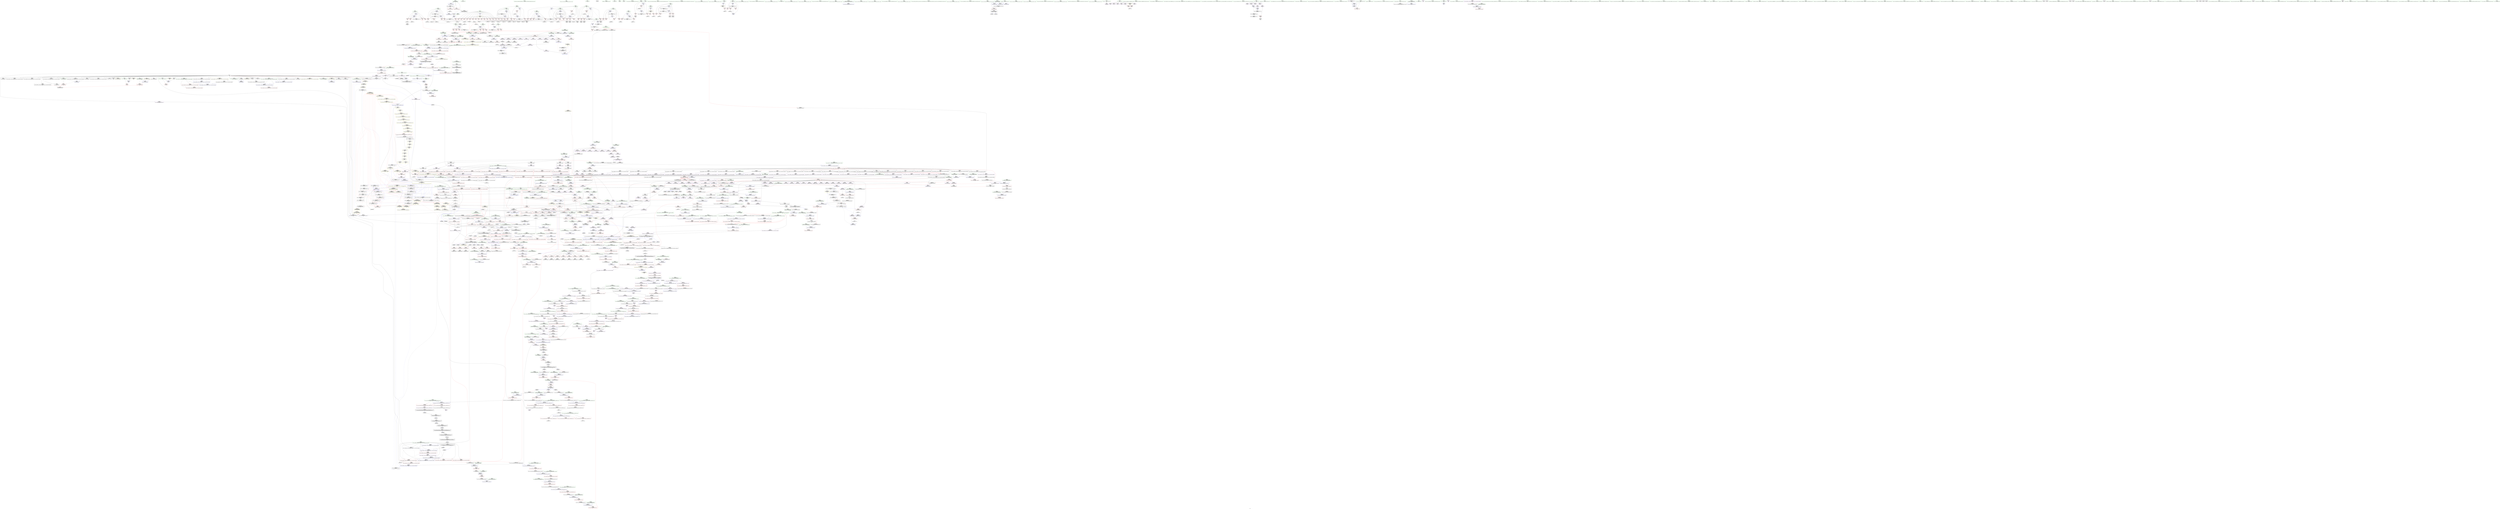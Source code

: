 digraph "SVFG" {
	label="SVFG";

	Node0x558c181a0b20 [shape=record,color=grey,label="{NodeID: 0\nNullPtr|{|<s32>103}}"];
	Node0x558c181a0b20 -> Node0x558c181ec5d0[style=solid];
	Node0x558c181a0b20 -> Node0x558c181ec6d0[style=solid];
	Node0x558c181a0b20 -> Node0x558c181ec7a0[style=solid];
	Node0x558c181a0b20 -> Node0x558c181ec870[style=solid];
	Node0x558c181a0b20 -> Node0x558c181ec940[style=solid];
	Node0x558c181a0b20 -> Node0x558c181eca10[style=solid];
	Node0x558c181a0b20 -> Node0x558c181ecae0[style=solid];
	Node0x558c181a0b20 -> Node0x558c181ecbb0[style=solid];
	Node0x558c181a0b20 -> Node0x558c181ecc80[style=solid];
	Node0x558c181a0b20 -> Node0x558c181ecd50[style=solid];
	Node0x558c181a0b20 -> Node0x558c181ece20[style=solid];
	Node0x558c181a0b20 -> Node0x558c181ecef0[style=solid];
	Node0x558c181a0b20 -> Node0x558c181ecfc0[style=solid];
	Node0x558c181a0b20 -> Node0x558c181ed090[style=solid];
	Node0x558c181a0b20 -> Node0x558c181ed160[style=solid];
	Node0x558c181a0b20 -> Node0x558c181ed230[style=solid];
	Node0x558c181a0b20 -> Node0x558c181ed300[style=solid];
	Node0x558c181a0b20 -> Node0x558c181ed3d0[style=solid];
	Node0x558c181a0b20 -> Node0x558c181ed4a0[style=solid];
	Node0x558c181a0b20 -> Node0x558c181ed570[style=solid];
	Node0x558c181a0b20 -> Node0x558c181ed640[style=solid];
	Node0x558c181a0b20 -> Node0x558c181ed710[style=solid];
	Node0x558c181a0b20 -> Node0x558c181ed7e0[style=solid];
	Node0x558c181a0b20 -> Node0x558c181ed8b0[style=solid];
	Node0x558c181a0b20 -> Node0x558c1821a5d0[style=solid];
	Node0x558c181a0b20 -> Node0x558c1821e970[style=solid];
	Node0x558c181a0b20 -> Node0x558c1821ea40[style=solid];
	Node0x558c181a0b20 -> Node0x558c1821eb10[style=solid];
	Node0x558c181a0b20 -> Node0x558c1821f9b0[style=solid];
	Node0x558c181a0b20 -> Node0x558c18248fb0[style=solid];
	Node0x558c181a0b20 -> Node0x558c1824f320[style=solid];
	Node0x558c181a0b20 -> Node0x558c18250fa0[style=solid];
	Node0x558c181a0b20:s32 -> Node0x558c18356cf0[style=solid,color=red];
	Node0x558c181f1770 [shape=record,color=red,label="{NodeID: 775\n803\<--800\nthis1\<--this.addr\n_ZN9__gnu_cxx13new_allocatorIiED2Ev\n}"];
	Node0x558c1835e840 [shape=record,color=black,label="{NodeID: 2657\n1028 = PHI(1343, )\n}"];
	Node0x558c1835e840 -> Node0x558c181f3990[style=solid];
	Node0x558c181e8070 [shape=record,color=black,label="{NodeID: 443\n1751\<--1756\n_ZSt12__niter_baseIPiET_S1__ret\<--\n_ZSt12__niter_baseIPiET_S1_\n|{<s0>122|<s1>123|<s2>124}}"];
	Node0x558c181e8070:s0 -> Node0x558c1835d720[style=solid,color=blue];
	Node0x558c181e8070:s1 -> Node0x558c1835d890[style=solid,color=blue];
	Node0x558c181e8070:s2 -> Node0x558c1835d9d0[style=solid,color=blue];
	Node0x558c181dbe90 [shape=record,color=green,label="{NodeID: 111\n715\<--716\n__n.addr\<--__n.addr_field_insensitive\n_ZNSt12_Vector_baseIiSaIiEE13_M_deallocateEPim\n}"];
	Node0x558c181dbe90 -> Node0x558c18208980[style=solid];
	Node0x558c181dbe90 -> Node0x558c1821dee0[style=solid];
	Node0x558c181f71a0 [shape=record,color=red,label="{NodeID: 886\n1643\<--1626\n\<--__result.addr\n_ZNSt20__uninitialized_copyILb1EE13__uninit_copyISt13move_iteratorIPiES3_EET0_T_S6_S5_\n|{<s0>116}}"];
	Node0x558c181f71a0:s0 -> Node0x558c18357570[style=solid,color=red];
	Node0x558c181fdc70 [shape=record,color=purple,label="{NodeID: 554\n1088\<--1087\n_M_impl27\<--\n_ZNSt6vectorIiSaIiEE17_M_realloc_insertIJRKiEEEvN9__gnu_cxx17__normal_iteratorIPiS1_EEDpOT_\n}"];
	Node0x558c181e0600 [shape=record,color=green,label="{NodeID: 222\n1526\<--1527\n__first\<--__first_field_insensitive\n_ZSt22__uninitialized_copy_aISt13move_iteratorIPiES1_iET0_T_S4_S3_RSaIT1_E\n}"];
	Node0x558c181e0600 -> Node0x558c181e6cf0[style=solid];
	Node0x558c181e0600 -> Node0x558c181ff670[style=solid];
	Node0x558c1821c5b0 [shape=record,color=blue,label="{NodeID: 997\n408\<--404\nthis.addr\<--this\n_ZN8MaxFlow1ILi107EEC2Eiii\n}"];
	Node0x558c1821c5b0 -> Node0x558c18206f80[style=dashed];
	Node0x558c182036a0 [shape=record,color=red,label="{NodeID: 665\n282\<--11\n\<--n\nmain\n}"];
	Node0x558c182036a0 -> Node0x558c1824ea20[style=solid];
	Node0x558c18352370 [shape=record,color=black,label="{NodeID: 2547\n1524 = PHI(1333, )\n2nd arg _ZSt22__uninitialized_copy_aISt13move_iteratorIPiES1_iET0_T_S4_S3_RSaIT1_E }"];
	Node0x558c18352370 -> Node0x558c18222660[style=solid];
	Node0x558c181ee850 [shape=record,color=black,label="{NodeID: 333\n476\<--475\nidxprom\<--\n_ZN8MaxFlow1ILi107EE3addEii\n}"];
	Node0x558c18221fe0 [shape=record,color=blue,label="{NodeID: 1108\n1467\<--1469\n_M_current\<--\n_ZN9__gnu_cxx17__normal_iteratorIPiSt6vectorIiSaIiEEEC2ERKS1_\n|{<s0>81|<s1>94}}"];
	Node0x558c18221fe0:s0 -> Node0x558c182e69c0[style=dashed,color=blue];
	Node0x558c18221fe0:s1 -> Node0x558c182e4e00[style=dashed,color=blue];
	Node0x558c181d8140 [shape=record,color=green,label="{NodeID: 1\n7\<--1\n__dso_handle\<--dummyObj\nGlob }"];
	Node0x558c181f1840 [shape=record,color=red,label="{NodeID: 776\n810\<--807\nthis1\<--this.addr\n_ZNSt6vectorIiSaIiEEC2Ev\n}"];
	Node0x558c181f1840 -> Node0x558c181ef890[style=solid];
	Node0x558c1835e980 [shape=record,color=black,label="{NodeID: 2658\n1036 = PHI(618, )\n|{<s0>69}}"];
	Node0x558c1835e980:s0 -> Node0x558c183624d0[style=solid,color=red];
	Node0x558c181e8140 [shape=record,color=black,label="{NodeID: 444\n1775\<--1773\nsub.ptr.lhs.cast\<--\n_ZNSt11__copy_moveILb1ELb1ESt26random_access_iterator_tagE8__copy_mIiEEPT_PKS3_S6_S4_\n}"];
	Node0x558c181e8140 -> Node0x558c1824bba0[style=solid];
	Node0x558c181dbf60 [shape=record,color=green,label="{NodeID: 112\n729\<--730\n_ZNSt16allocator_traitsISaIiEE10deallocateERS0_Pim\<--_ZNSt16allocator_traitsISaIiEE10deallocateERS0_Pim_field_insensitive\n}"];
	Node0x558c181f7270 [shape=record,color=red,label="{NodeID: 887\n1645\<--1644\n\<--coerce.dive3\n_ZNSt20__uninitialized_copyILb1EE13__uninit_copyISt13move_iteratorIPiES3_EET0_T_S6_S5_\n|{<s0>116}}"];
	Node0x558c181f7270:s0 -> Node0x558c18357350[style=solid,color=red];
	Node0x558c181fdd40 [shape=record,color=purple,label="{NodeID: 555\n1089\<--1087\n_M_finish28\<--\n_ZNSt6vectorIiSaIiEE17_M_realloc_insertIJRKiEEEvN9__gnu_cxx17__normal_iteratorIPiS1_EEDpOT_\n}"];
	Node0x558c181fdd40 -> Node0x558c181f3c00[style=solid];
	Node0x558c181e06d0 [shape=record,color=green,label="{NodeID: 223\n1528\<--1529\n__last\<--__last_field_insensitive\n_ZSt22__uninitialized_copy_aISt13move_iteratorIPiES1_iET0_T_S4_S3_RSaIT1_E\n}"];
	Node0x558c181e06d0 -> Node0x558c181e6dc0[style=solid];
	Node0x558c181e06d0 -> Node0x558c181ff740[style=solid];
	Node0x558c1821c680 [shape=record,color=blue,label="{NodeID: 998\n410\<--405\nn.addr\<--n\n_ZN8MaxFlow1ILi107EEC2Eiii\n}"];
	Node0x558c1821c680 -> Node0x558c18207050[style=dashed];
	Node0x558c18203770 [shape=record,color=red,label="{NodeID: 666\n288\<--11\n\<--n\nmain\n}"];
	Node0x558c18203770 -> Node0x558c1824e420[style=solid];
	Node0x558c18352480 [shape=record,color=black,label="{NodeID: 2548\n1525 = PHI(1334, )\n3rd arg _ZSt22__uninitialized_copy_aISt13move_iteratorIPiES1_iET0_T_S4_S3_RSaIT1_E }"];
	Node0x558c18352480 -> Node0x558c18222730[style=solid];
	Node0x558c181ee920 [shape=record,color=black,label="{NodeID: 334\n483\<--482\nidxprom3\<--\n_ZN8MaxFlow1ILi107EE3addEii\n}"];
	Node0x558c182220b0 [shape=record,color=blue,label="{NodeID: 1109\n1475\<--1473\n__a.addr\<--__a\n_ZNSt16allocator_traitsISaIiEE8allocateERS0_m\n}"];
	Node0x558c182220b0 -> Node0x558c181f6710[style=dashed];
	Node0x558c181d81d0 [shape=record,color=green,label="{NodeID: 2\n9\<--1\n\<--dummyObj\nCan only get source location for instruction, argument, global var or function.}"];
	Node0x558c181f1910 [shape=record,color=red,label="{NodeID: 777\n830\<--827\nthis1\<--this.addr\n_ZNSt12_Vector_baseIiSaIiEEC2Ev\n}"];
	Node0x558c181f1910 -> Node0x558c181fc680[style=solid];
	Node0x558c1835eac0 [shape=record,color=black,label="{NodeID: 2659\n1037 = PHI(1302, )\n}"];
	Node0x558c1835eac0 -> Node0x558c1821fc20[style=solid];
	Node0x558c181e8210 [shape=record,color=black,label="{NodeID: 445\n1776\<--1774\nsub.ptr.rhs.cast\<--\n_ZNSt11__copy_moveILb1ELb1ESt26random_access_iterator_tagE8__copy_mIiEEPT_PKS3_S6_S4_\n}"];
	Node0x558c181e8210 -> Node0x558c1824bba0[style=solid];
	Node0x558c181dc060 [shape=record,color=green,label="{NodeID: 113\n735\<--736\nthis.addr\<--this.addr_field_insensitive\n_ZNSt12_Vector_baseIiSaIiEE12_Vector_implD2Ev\n}"];
	Node0x558c181dc060 -> Node0x558c181f11c0[style=solid];
	Node0x558c181dc060 -> Node0x558c1821dfb0[style=solid];
	Node0x558c181f7340 [shape=record,color=red,label="{NodeID: 888\n1647\<--1646\n\<--coerce.dive4\n_ZNSt20__uninitialized_copyILb1EE13__uninit_copyISt13move_iteratorIPiES3_EET0_T_S6_S5_\n|{<s0>116}}"];
	Node0x558c181f7340:s0 -> Node0x558c18357460[style=solid,color=red];
	Node0x558c181fde10 [shape=record,color=purple,label="{NodeID: 556\n1096\<--1095\n_M_impl30\<--\n_ZNSt6vectorIiSaIiEE17_M_realloc_insertIJRKiEEEvN9__gnu_cxx17__normal_iteratorIPiS1_EEDpOT_\n}"];
	Node0x558c181e07a0 [shape=record,color=green,label="{NodeID: 224\n1530\<--1531\n__result.addr\<--__result.addr_field_insensitive\n_ZSt22__uninitialized_copy_aISt13move_iteratorIPiES1_iET0_T_S4_S3_RSaIT1_E\n}"];
	Node0x558c181e07a0 -> Node0x558c181f6b20[style=solid];
	Node0x558c181e07a0 -> Node0x558c18222660[style=solid];
	Node0x558c1821c750 [shape=record,color=blue,label="{NodeID: 999\n412\<--406\nin.addr\<--in\n_ZN8MaxFlow1ILi107EEC2Eiii\n}"];
	Node0x558c1821c750 -> Node0x558c18207120[style=dashed];
	Node0x558c18203840 [shape=record,color=red,label="{NodeID: 667\n303\<--11\n\<--n\nmain\n}"];
	Node0x558c18203840 -> Node0x558c1824d520[style=solid];
	Node0x558c183525c0 [shape=record,color=black,label="{NodeID: 2549\n734 = PHI(654, 664, )\n0th arg _ZNSt12_Vector_baseIiSaIiEE12_Vector_implD2Ev }"];
	Node0x558c183525c0 -> Node0x558c1821dfb0[style=solid];
	Node0x558c181ee9f0 [shape=record,color=black,label="{NodeID: 335\n488\<--487\nidxprom5\<--\n_ZN8MaxFlow1ILi107EE3addEii\n}"];
	Node0x558c18222180 [shape=record,color=blue,label="{NodeID: 1110\n1477\<--1474\n__n.addr\<--__n\n_ZNSt16allocator_traitsISaIiEE8allocateERS0_m\n}"];
	Node0x558c18222180 -> Node0x558c181f67e0[style=dashed];
	Node0x558c181d8890 [shape=record,color=green,label="{NodeID: 3\n21\<--1\n_ZSt3cin\<--dummyObj\nGlob }"];
	Node0x558c181f19e0 [shape=record,color=red,label="{NodeID: 778\n841\<--838\nthis1\<--this.addr\n_ZNSt12_Vector_baseIiSaIiEE12_Vector_implC2Ev\n}"];
	Node0x558c181f19e0 -> Node0x558c181ef960[style=solid];
	Node0x558c181f19e0 -> Node0x558c181fc750[style=solid];
	Node0x558c181f19e0 -> Node0x558c181fc820[style=solid];
	Node0x558c181f19e0 -> Node0x558c181fc8f0[style=solid];
	Node0x558c1835ec00 [shape=record,color=black,label="{NodeID: 2660\n1047 = PHI()\n}"];
	Node0x558c181e82e0 [shape=record,color=black,label="{NodeID: 446\n1784\<--1783\n\<--\n_ZNSt11__copy_moveILb1ELb1ESt26random_access_iterator_tagE8__copy_mIiEEPT_PKS3_S6_S4_\n}"];
	Node0x558c181e82e0 -> Node0x558c18201210[style=solid];
	Node0x558c181e0c10 [shape=record,color=green,label="{NodeID: 114\n741\<--742\n_ZNSaIiED2Ev\<--_ZNSaIiED2Ev_field_insensitive\n}"];
	Node0x558c181f7410 [shape=record,color=red,label="{NodeID: 889\n1685\<--1660\n\<--__result.addr\n_ZSt4copyISt13move_iteratorIPiES1_ET0_T_S4_S3_\n|{<s0>121}}"];
	Node0x558c181f7410:s0 -> Node0x558c18355830[style=solid,color=red];
	Node0x558c181fdee0 [shape=record,color=purple,label="{NodeID: 557\n1097\<--1095\n_M_start31\<--\n_ZNSt6vectorIiSaIiEE17_M_realloc_insertIJRKiEEEvN9__gnu_cxx17__normal_iteratorIPiS1_EEDpOT_\n}"];
	Node0x558c181fdee0 -> Node0x558c181f3cd0[style=solid];
	Node0x558c181e0870 [shape=record,color=green,label="{NodeID: 225\n1532\<--1533\n.addr\<--.addr_field_insensitive\n_ZSt22__uninitialized_copy_aISt13move_iteratorIPiES1_iET0_T_S4_S3_RSaIT1_E\n}"];
	Node0x558c181e0870 -> Node0x558c18222730[style=solid];
	Node0x558c1821c820 [shape=record,color=blue,label="{NodeID: 1000\n414\<--407\nout.addr\<--out\n_ZN8MaxFlow1ILi107EEC2Eiii\n}"];
	Node0x558c1821c820 -> Node0x558c182071f0[style=dashed];
	Node0x558c18203910 [shape=record,color=red,label="{NodeID: 668\n321\<--11\n\<--n\nmain\n}"];
	Node0x558c18203910 -> Node0x558c18250820[style=solid];
	Node0x558c183527d0 [shape=record,color=black,label="{NodeID: 2550\n1279 = PHI(992, )\n0th arg _ZNSt12_Vector_baseIiSaIiEE11_M_allocateEm }"];
	Node0x558c183527d0 -> Node0x558c18220e00[style=solid];
	Node0x558c181eeac0 [shape=record,color=black,label="{NodeID: 336\n491\<--490\nidxprom7\<--\n_ZN8MaxFlow1ILi107EE3addEii\n}"];
	Node0x558c18222250 [shape=record,color=blue,label="{NodeID: 1111\n1492\<--1489\nthis.addr\<--this\n_ZN9__gnu_cxx13new_allocatorIiE8allocateEmPKv\n}"];
	Node0x558c18222250 -> Node0x558c181f68b0[style=dashed];
	Node0x558c181d8920 [shape=record,color=green,label="{NodeID: 4\n22\<--1\n_ZSt4cout\<--dummyObj\nGlob }"];
	Node0x558c181f1ab0 [shape=record,color=red,label="{NodeID: 779\n858\<--855\nthis1\<--this.addr\n_ZNSaIiEC2Ev\n}"];
	Node0x558c181f1ab0 -> Node0x558c181efa30[style=solid];
	Node0x558c1835ecd0 [shape=record,color=black,label="{NodeID: 2661\n1072 = PHI(618, )\n|{<s0>74}}"];
	Node0x558c1835ecd0:s0 -> Node0x558c18354520[style=solid,color=red];
	Node0x558c181e83b0 [shape=record,color=black,label="{NodeID: 447\n1786\<--1785\n\<--\n_ZNSt11__copy_moveILb1ELb1ESt26random_access_iterator_tagE8__copy_mIiEEPT_PKS3_S6_S4_\n}"];
	Node0x558c181e83b0 -> Node0x558c182012e0[style=solid];
	Node0x558c181e0ce0 [shape=record,color=green,label="{NodeID: 115\n748\<--749\n__a.addr\<--__a.addr_field_insensitive\n_ZNSt16allocator_traitsISaIiEE10deallocateERS0_Pim\n}"];
	Node0x558c181e0ce0 -> Node0x558c181f1290[style=solid];
	Node0x558c181e0ce0 -> Node0x558c1821e080[style=solid];
	Node0x558c181f74e0 [shape=record,color=red,label="{NodeID: 890\n1675\<--1674\n\<--coerce.dive2\n_ZSt4copyISt13move_iteratorIPiES1_ET0_T_S4_S3_\n|{<s0>118}}"];
	Node0x558c181f74e0:s0 -> Node0x558c18353700[style=solid,color=red];
	Node0x558c181fdfb0 [shape=record,color=purple,label="{NodeID: 558\n1100\<--1099\n_M_impl32\<--\n_ZNSt6vectorIiSaIiEE17_M_realloc_insertIJRKiEEEvN9__gnu_cxx17__normal_iteratorIPiS1_EEDpOT_\n}"];
	Node0x558c181e0940 [shape=record,color=green,label="{NodeID: 226\n1534\<--1535\nagg.tmp\<--agg.tmp_field_insensitive\n_ZSt22__uninitialized_copy_aISt13move_iteratorIPiES1_iET0_T_S4_S3_RSaIT1_E\n}"];
	Node0x558c181e0940 -> Node0x558c181e6e90[style=solid];
	Node0x558c181e0940 -> Node0x558c181ff810[style=solid];
	Node0x558c182cb480 [shape=record,color=yellow,style=double,label="{NodeID: 2108\n127V_1 = ENCHI(MR_127V_0)\npts\{634 \}\nFun[_ZNSt12_Vector_baseIiSaIiEED2Ev]}"];
	Node0x558c182cb480 -> Node0x558c1821d930[style=dashed];
	Node0x558c1821c8f0 [shape=record,color=blue,label="{NodeID: 1001\n432\<--434\nn2\<--add\n_ZN8MaxFlow1ILi107EEC2Eiii\n|{<s0>7|<s1>7}}"];
	Node0x558c1821c8f0:s0 -> Node0x558c182a35a0[style=dashed,color=blue];
	Node0x558c1821c8f0:s1 -> Node0x558c182a94d0[style=dashed,color=blue];
	Node0x558c182039e0 [shape=record,color=red,label="{NodeID: 669\n324\<--11\n\<--n\nmain\n}"];
	Node0x558c182039e0 -> Node0x558c1824d9a0[style=solid];
	Node0x558c183528e0 [shape=record,color=black,label="{NodeID: 2551\n1280 = PHI(993, )\n1st arg _ZNSt12_Vector_baseIiSaIiEE11_M_allocateEm }"];
	Node0x558c183528e0 -> Node0x558c18220ed0[style=solid];
	Node0x558c181eeb90 [shape=record,color=black,label="{NodeID: 337\n519\<--518\n\<--arraydecay\n_ZN8MaxFlow1ILi107EE4flowEv\n}"];
	Node0x558c18222320 [shape=record,color=blue,label="{NodeID: 1112\n1494\<--1490\n__n.addr\<--__n\n_ZN9__gnu_cxx13new_allocatorIiE8allocateEmPKv\n}"];
	Node0x558c18222320 -> Node0x558c181f6980[style=dashed];
	Node0x558c18222320 -> Node0x558c181f6a50[style=dashed];
	Node0x558c181d89b0 [shape=record,color=green,label="{NodeID: 5\n23\<--1\n.str\<--dummyObj\nGlob }"];
	Node0x558c181f1b80 [shape=record,color=red,label="{NodeID: 780\n869\<--866\nthis1\<--this.addr\n_ZN9__gnu_cxx13new_allocatorIiEC2Ev\n}"];
	Node0x558c1835eed0 [shape=record,color=black,label="{NodeID: 2662\n1092 = PHI(618, )\n|{<s0>78}}"];
	Node0x558c1835eed0:s0 -> Node0x558c18354520[style=solid,color=red];
	Node0x558c181e8480 [shape=record,color=black,label="{NodeID: 448\n1758\<--1795\n_ZNSt11__copy_moveILb1ELb1ESt26random_access_iterator_tagE8__copy_mIiEEPT_PKS3_S6_S4__ret\<--add.ptr\n_ZNSt11__copy_moveILb1ELb1ESt26random_access_iterator_tagE8__copy_mIiEEPT_PKS3_S6_S4_\n|{<s0>128}}"];
	Node0x558c181e8480:s0 -> Node0x558c183608e0[style=solid,color=blue];
	Node0x558c181e0db0 [shape=record,color=green,label="{NodeID: 116\n750\<--751\n__p.addr\<--__p.addr_field_insensitive\n_ZNSt16allocator_traitsISaIiEE10deallocateERS0_Pim\n}"];
	Node0x558c181e0db0 -> Node0x558c181f1360[style=solid];
	Node0x558c181e0db0 -> Node0x558c1821e150[style=solid];
	Node0x558c181f75b0 [shape=record,color=red,label="{NodeID: 891\n1683\<--1682\n\<--coerce.dive4\n_ZSt4copyISt13move_iteratorIPiES1_ET0_T_S4_S3_\n|{<s0>120}}"];
	Node0x558c181f75b0:s0 -> Node0x558c18353700[style=solid,color=red];
	Node0x558c18248fb0 [shape=record,color=black,label="{NodeID: 1666\n1300 = PHI(1295, 3, )\n}"];
	Node0x558c18248fb0 -> Node0x558c181e5be0[style=solid];
	Node0x558c181fe080 [shape=record,color=purple,label="{NodeID: 559\n1101\<--1099\n_M_end_of_storage\<--\n_ZNSt6vectorIiSaIiEE17_M_realloc_insertIJRKiEEEvN9__gnu_cxx17__normal_iteratorIPiS1_EEDpOT_\n}"];
	Node0x558c181fe080 -> Node0x558c181f3da0[style=solid];
	Node0x558c181e0a10 [shape=record,color=green,label="{NodeID: 227\n1536\<--1537\nagg.tmp2\<--agg.tmp2_field_insensitive\n_ZSt22__uninitialized_copy_aISt13move_iteratorIPiES1_iET0_T_S4_S3_RSaIT1_E\n}"];
	Node0x558c181e0a10 -> Node0x558c181e6f60[style=solid];
	Node0x558c181e0a10 -> Node0x558c181ff8e0[style=solid];
	Node0x558c182cb590 [shape=record,color=yellow,style=double,label="{NodeID: 2109\n110V_1 = ENCHI(MR_110V_0)\npts\{820004 \}\nFun[_ZNSt12_Vector_baseIiSaIiEED2Ev]}"];
	Node0x558c182cb590 -> Node0x558c18208300[style=dashed];
	Node0x558c182cb590 -> Node0x558c182084a0[style=dashed];
	Node0x558c1821c9c0 [shape=record,color=blue,label="{NodeID: 1002\n436\<--437\nin3\<--\n_ZN8MaxFlow1ILi107EEC2Eiii\n|{<s0>7}}"];
	Node0x558c1821c9c0:s0 -> Node0x558c182e4bc0[style=dashed,color=blue];
	Node0x558c18203ab0 [shape=record,color=red,label="{NodeID: 670\n353\<--11\n\<--n\nmain\n}"];
	Node0x558c18203ab0 -> Node0x558c18250b20[style=solid];
	Node0x558c183529f0 [shape=record,color=black,label="{NodeID: 2552\n1405 = PHI(1199, )\n0th arg _ZSt3maxImERKT_S2_S2_ }"];
	Node0x558c183529f0 -> Node0x558c18221890[style=solid];
	Node0x558c181eec60 [shape=record,color=black,label="{NodeID: 338\n501\<--525\n_ZN8MaxFlow1ILi107EE4flowEv_ret\<--\n_ZN8MaxFlow1ILi107EE4flowEv\n|{<s0>14}}"];
	Node0x558c181eec60:s0 -> Node0x558c1835c110[style=solid,color=blue];
	Node0x558c182223f0 [shape=record,color=blue,label="{NodeID: 1113\n1496\<--1491\n.addr\<--\n_ZN9__gnu_cxx13new_allocatorIiE8allocateEmPKv\n}"];
	Node0x558c181d8a40 [shape=record,color=green,label="{NodeID: 6\n25\<--1\n.str.1\<--dummyObj\nGlob }"];
	Node0x558c181f1c50 [shape=record,color=red,label="{NodeID: 781\n882\<--874\nthis1\<--this.addr\n_ZNSt6vectorIiSaIiEE9push_backERKi\n|{|<s5>54|<s6>55}}"];
	Node0x558c181f1c50 -> Node0x558c181efb00[style=solid];
	Node0x558c181f1c50 -> Node0x558c181efbd0[style=solid];
	Node0x558c181f1c50 -> Node0x558c181efca0[style=solid];
	Node0x558c181f1c50 -> Node0x558c181efd70[style=solid];
	Node0x558c181f1c50 -> Node0x558c181efe40[style=solid];
	Node0x558c181f1c50:s5 -> Node0x558c18362df0[style=solid,color=red];
	Node0x558c181f1c50:s6 -> Node0x558c183531b0[style=solid,color=red];
	Node0x558c1835f010 [shape=record,color=black,label="{NodeID: 2663\n1176 = PHI(1180, )\n}"];
	Node0x558c1835f010 -> Node0x558c181f4350[style=solid];
	Node0x558c181e8550 [shape=record,color=black,label="{NodeID: 449\n1802\<--1807\n_ZSt12__miter_baseIPiET_S1__ret\<--\n_ZSt12__miter_baseIPiET_S1_\n|{<s0>127}}"];
	Node0x558c181e8550:s0 -> Node0x558c183607d0[style=solid,color=blue];
	Node0x558c181e0e80 [shape=record,color=green,label="{NodeID: 117\n752\<--753\n__n.addr\<--__n.addr_field_insensitive\n_ZNSt16allocator_traitsISaIiEE10deallocateERS0_Pim\n}"];
	Node0x558c181e0e80 -> Node0x558c181f1430[style=solid];
	Node0x558c181e0e80 -> Node0x558c1821e220[style=solid];
	Node0x558c181f7680 [shape=record,color=red,label="{NodeID: 892\n1703\<--1694\n\<--__first.addr\n_ZSt14__copy_move_a2ILb1EPiS0_ET1_T0_S2_S1_\n|{<s0>122}}"];
	Node0x558c181f7680:s0 -> Node0x558c18361e90[style=solid,color=red];
	Node0x558c18249140 [shape=record,color=black,label="{NodeID: 1667\n537 = PHI(535, 538, )\n}"];
	Node0x558c18249140 -> Node0x558c181fba50[style=solid];
	Node0x558c181fe150 [shape=record,color=purple,label="{NodeID: 560\n1104\<--1103\n_M_impl33\<--\n_ZNSt6vectorIiSaIiEE17_M_realloc_insertIJRKiEEEvN9__gnu_cxx17__normal_iteratorIPiS1_EEDpOT_\n}"];
	Node0x558c181e0ae0 [shape=record,color=green,label="{NodeID: 228\n1548\<--1549\nllvm.memcpy.p0i8.p0i8.i64\<--llvm.memcpy.p0i8.p0i8.i64_field_insensitive\n}"];
	Node0x558c182cb670 [shape=record,color=yellow,style=double,label="{NodeID: 2110\n56V_1 = ENCHI(MR_56V_0)\npts\{820006 \}\nFun[_ZNSt12_Vector_baseIiSaIiEED2Ev]}"];
	Node0x558c182cb670 -> Node0x558c182083d0[style=dashed];
	Node0x558c1821ca90 [shape=record,color=blue,label="{NodeID: 1003\n439\<--440\nout4\<--\n_ZN8MaxFlow1ILi107EEC2Eiii\n|{<s0>7}}"];
	Node0x558c1821ca90:s0 -> Node0x558c182e4bc0[style=dashed,color=blue];
	Node0x558c18203b80 [shape=record,color=red,label="{NodeID: 671\n125\<--13\n\<--k\nmain\n}"];
	Node0x558c18203b80 -> Node0x558c1824f920[style=solid];
	Node0x558c18352b00 [shape=record,color=black,label="{NodeID: 2553\n1458 = PHI(1143, 1265, )\n0th arg _ZN9__gnu_cxx17__normal_iteratorIPiSt6vectorIiSaIiEEEC2ERKS1_ }"];
	Node0x558c18352b00 -> Node0x558c18221e40[style=solid];
	Node0x558c181eed30 [shape=record,color=black,label="{NodeID: 339\n566\<--565\n\<--this1\n_ZNSt6vectorIiSaIiEED2Ev\n}"];
	Node0x558c181eed30 -> Node0x558c181fbb20[style=solid];
	Node0x558c181eed30 -> Node0x558c181fbbf0[style=solid];
	Node0x558c182224c0 [shape=record,color=blue,label="{NodeID: 1114\n1538\<--1522\ncoerce.dive\<--__first.coerce\n_ZSt22__uninitialized_copy_aISt13move_iteratorIPiES1_iET0_T_S4_S3_RSaIT1_E\n}"];
	Node0x558c182224c0 -> Node0x558c18219880[style=dashed];
	Node0x558c181d8ad0 [shape=record,color=green,label="{NodeID: 7\n27\<--1\n.str.2\<--dummyObj\nGlob }"];
	Node0x558c182bbf00 [shape=record,color=yellow,style=double,label="{NodeID: 1889\n345V_1 = ENCHI(MR_345V_0)\npts\{15650000 \}\nFun[_ZSt32__make_move_if_noexcept_iteratorIiSt13move_iteratorIPiEET0_PT_]|{<s0>110}}"];
	Node0x558c182bbf00:s0 -> Node0x558c18224610[style=dashed,color=red];
	Node0x558c181f1d20 [shape=record,color=red,label="{NodeID: 782\n900\<--876\n\<--__x.addr\n_ZNSt6vectorIiSaIiEE9push_backERKi\n|{<s0>53}}"];
	Node0x558c181f1d20:s0 -> Node0x558c18358a40[style=solid,color=red];
	Node0x558c1835f120 [shape=record,color=black,label="{NodeID: 2664\n1205 = PHI(1369, )\n}"];
	Node0x558c1835f120 -> Node0x558c1824cf20[style=solid];
	Node0x558c181e8620 [shape=record,color=black,label="{NodeID: 450\n1809\<--1816\n_ZNKSt13move_iteratorIPiE4baseEv_ret\<--\n_ZNKSt13move_iteratorIPiE4baseEv\n|{<s0>126}}"];
	Node0x558c181e8620:s0 -> Node0x558c18360600[style=solid,color=blue];
	Node0x558c181e0f50 [shape=record,color=green,label="{NodeID: 118\n762\<--763\n_ZN9__gnu_cxx13new_allocatorIiE10deallocateEPim\<--_ZN9__gnu_cxx13new_allocatorIiE10deallocateEPim_field_insensitive\n}"];
	Node0x558c181f7750 [shape=record,color=red,label="{NodeID: 893\n1707\<--1696\n\<--__last.addr\n_ZSt14__copy_move_a2ILb1EPiS0_ET1_T0_S2_S1_\n|{<s0>123}}"];
	Node0x558c181f7750:s0 -> Node0x558c18361e90[style=solid,color=red];
	Node0x558c182496e0 [shape=record,color=black,label="{NodeID: 1668\n1241 = PHI(1237, 1239, )\n}"];
	Node0x558c182496e0 -> Node0x558c181e5630[style=solid];
	Node0x558c181fe220 [shape=record,color=purple,label="{NodeID: 561\n1105\<--1103\n_M_start34\<--\n_ZNSt6vectorIiSaIiEE17_M_realloc_insertIJRKiEEEvN9__gnu_cxx17__normal_iteratorIPiS1_EEDpOT_\n}"];
	Node0x558c181fe220 -> Node0x558c181f3e70[style=solid];
	Node0x558c181e90a0 [shape=record,color=green,label="{NodeID: 229\n1559\<--1560\n_ZSt18uninitialized_copyISt13move_iteratorIPiES1_ET0_T_S4_S3_\<--_ZSt18uninitialized_copyISt13move_iteratorIPiES1_ET0_T_S4_S3__field_insensitive\n}"];
	Node0x558c1821cb60 [shape=record,color=blue,label="{NodeID: 1004\n464\<--461\nthis.addr\<--this\n_ZN8MaxFlow1ILi107EE3addEii\n}"];
	Node0x558c1821cb60 -> Node0x558c182072c0[style=dashed];
	Node0x558c18299f40 [shape=record,color=black,label="{NodeID: 1779\nMR_56V_11 = PHI(MR_56V_13, MR_56V_10, )\npts\{820006 \}\n|{|<s2>11}}"];
	Node0x558c18299f40 -> Node0x558c1828d9d0[style=dashed];
	Node0x558c18299f40 -> Node0x558c18299f40[style=dashed];
	Node0x558c18299f40:s2 -> Node0x558c182cbf90[style=dashed,color=red];
	Node0x558c18203c50 [shape=record,color=red,label="{NodeID: 672\n168\<--13\n\<--k\nmain\n}"];
	Node0x558c18203c50 -> Node0x558c1824ed20[style=solid];
	Node0x558c18352d10 [shape=record,color=black,label="{NodeID: 2554\n1459 = PHI(1151, 1273, )\n1st arg _ZN9__gnu_cxx17__normal_iteratorIPiSt6vectorIiSaIiEEEC2ERKS1_ }"];
	Node0x558c18352d10 -> Node0x558c18221f10[style=solid];
	Node0x558c181eee00 [shape=record,color=black,label="{NodeID: 340\n570\<--565\n\<--this1\n_ZNSt6vectorIiSaIiEED2Ev\n}"];
	Node0x558c181eee00 -> Node0x558c181fbcc0[style=solid];
	Node0x558c181eee00 -> Node0x558c181fbd90[style=solid];
	Node0x558c18222590 [shape=record,color=blue,label="{NodeID: 1115\n1540\<--1523\ncoerce.dive1\<--__last.coerce\n_ZSt22__uninitialized_copy_aISt13move_iteratorIPiES1_iET0_T_S4_S3_RSaIT1_E\n}"];
	Node0x558c18222590 -> Node0x558c18219950[style=dashed];
	Node0x558c181d8b60 [shape=record,color=green,label="{NodeID: 8\n30\<--1\n\<--dummyObj\nCan only get source location for instruction, argument, global var or function.}"];
	Node0x558c181f1df0 [shape=record,color=red,label="{NodeID: 783\n916\<--876\n\<--__x.addr\n_ZNSt6vectorIiSaIiEE9push_backERKi\n|{<s0>55}}"];
	Node0x558c181f1df0:s0 -> Node0x558c183533d0[style=solid,color=red];
	Node0x558c1835f230 [shape=record,color=black,label="{NodeID: 2665\n1208 = PHI(1383, )\n}"];
	Node0x558c1835f230 -> Node0x558c1824cf20[style=solid];
	Node0x558c181e86f0 [shape=record,color=black,label="{NodeID: 451\n1861\<--1860\nidxprom\<--\n_ZN8MaxFlow1ILi107EE2goEi\n}"];
	Node0x558c181e1050 [shape=record,color=green,label="{NodeID: 119\n769\<--770\nthis.addr\<--this.addr_field_insensitive\n_ZN9__gnu_cxx13new_allocatorIiE10deallocateEPim\n}"];
	Node0x558c181e1050 -> Node0x558c181f1500[style=solid];
	Node0x558c181e1050 -> Node0x558c1821e2f0[style=solid];
	Node0x558c181f7820 [shape=record,color=red,label="{NodeID: 894\n1709\<--1698\n\<--__result.addr\n_ZSt14__copy_move_a2ILb1EPiS0_ET1_T0_S2_S1_\n|{<s0>124}}"];
	Node0x558c181f7820:s0 -> Node0x558c18361e90[style=solid,color=red];
	Node0x558c18249c80 [shape=record,color=black,label="{NodeID: 1669\n425 = PHI(422, 426, )\n|{|<s1>21}}"];
	Node0x558c18249c80 -> Node0x558c181faef0[style=solid];
	Node0x558c18249c80:s1 -> Node0x558c18351320[style=solid,color=red];
	Node0x558c181fe2f0 [shape=record,color=purple,label="{NodeID: 562\n1114\<--1113\n_M_impl35\<--\n_ZNSt6vectorIiSaIiEE17_M_realloc_insertIJRKiEEEvN9__gnu_cxx17__normal_iteratorIPiS1_EEDpOT_\n}"];
	Node0x558c181e9170 [shape=record,color=green,label="{NodeID: 230\n1564\<--1565\nretval\<--retval_field_insensitive\n_ZSt32__make_move_if_noexcept_iteratorIiSt13move_iteratorIPiEET0_PT_\n|{|<s1>110}}"];
	Node0x558c181e9170 -> Node0x558c181ffcf0[style=solid];
	Node0x558c181e9170:s1 -> Node0x558c18353cc0[style=solid,color=red];
	Node0x558c182cb830 [shape=record,color=yellow,style=double,label="{NodeID: 2112\n125V_1 = ENCHI(MR_125V_0)\npts\{632 \}\nFun[_ZNSt12_Vector_baseIiSaIiEED2Ev]}"];
	Node0x558c182cb830 -> Node0x558c1821d860[style=dashed];
	Node0x558c1821cc30 [shape=record,color=blue,label="{NodeID: 1005\n466\<--462\na.addr\<--a\n_ZN8MaxFlow1ILi107EE3addEii\n|{|<s2>26}}"];
	Node0x558c1821cc30 -> Node0x558c18207390[style=dashed];
	Node0x558c1821cc30 -> Node0x558c18207460[style=dashed];
	Node0x558c1821cc30:s2 -> Node0x558c182c6e40[style=dashed,color=red];
	Node0x558c1829a440 [shape=record,color=black,label="{NodeID: 1780\nMR_60V_10 = PHI(MR_60V_12, MR_60V_9, )\npts\{1513 820012 \}\n|{|<s2>11|<s3>11|<s4>11}}"];
	Node0x558c1829a440 -> Node0x558c1828ded0[style=dashed];
	Node0x558c1829a440 -> Node0x558c1829a440[style=dashed];
	Node0x558c1829a440:s2 -> Node0x558c182076d0[style=dashed,color=red];
	Node0x558c1829a440:s3 -> Node0x558c1821cdd0[style=dashed,color=red];
	Node0x558c1829a440:s4 -> Node0x558c182cbf90[style=dashed,color=red];
	Node0x558c18203d20 [shape=record,color=red,label="{NodeID: 673\n381\<--15\n\<--res\nmain\n}"];
	Node0x558c18352e90 [shape=record,color=black,label="{NodeID: 2555\n671 = PHI(594, 667, 817, 1136, )\n0th arg __clang_call_terminate }"];
	Node0x558c181eeed0 [shape=record,color=black,label="{NodeID: 341\n574\<--565\n\<--this1\n_ZNSt6vectorIiSaIiEED2Ev\n|{<s0>30}}"];
	Node0x558c181eeed0:s0 -> Node0x558c18355e40[style=solid,color=red];
	Node0x558c18222660 [shape=record,color=blue,label="{NodeID: 1116\n1530\<--1524\n__result.addr\<--__result\n_ZSt22__uninitialized_copy_aISt13move_iteratorIPiES1_iET0_T_S4_S3_RSaIT1_E\n}"];
	Node0x558c18222660 -> Node0x558c181f6b20[style=dashed];
	Node0x558c181d8c20 [shape=record,color=green,label="{NodeID: 9\n108\<--1\n\<--dummyObj\nCan only get source location for instruction, argument, global var or function.}"];
	Node0x558c181f1ec0 [shape=record,color=red,label="{NodeID: 784\n886\<--885\n\<--_M_finish\n_ZNSt6vectorIiSaIiEE9push_backERKi\n}"];
	Node0x558c181f1ec0 -> Node0x558c182506a0[style=solid];
	Node0x558c1835f340 [shape=record,color=black,label="{NodeID: 2666\n1220 = PHI(1383, )\n}"];
	Node0x558c1835f340 -> Node0x558c1824cda0[style=solid];
	Node0x558c181e87c0 [shape=record,color=black,label="{NodeID: 452\n1874\<--1873\nidxprom2\<--\n_ZN8MaxFlow1ILi107EE2goEi\n}"];
	Node0x558c181e1120 [shape=record,color=green,label="{NodeID: 120\n771\<--772\n__p.addr\<--__p.addr_field_insensitive\n_ZN9__gnu_cxx13new_allocatorIiE10deallocateEPim\n}"];
	Node0x558c181e1120 -> Node0x558c181f15d0[style=solid];
	Node0x558c181e1120 -> Node0x558c1821e3c0[style=solid];
	Node0x558c182c4730 [shape=record,color=yellow,style=double,label="{NodeID: 2002\n137V_1 = ENCHI(MR_137V_0)\npts\{1194 \}\nFun[_ZSt3maxImERKT_S2_S2_]}"];
	Node0x558c182c4730 -> Node0x558c181f6160[style=dashed];
	Node0x558c181f78f0 [shape=record,color=red,label="{NodeID: 895\n1744\<--1732\n\<--__first.addr\n_ZSt13__copy_move_aILb1EPiS0_ET1_T0_S2_S1_\n|{<s0>128}}"];
	Node0x558c181f78f0:s0 -> Node0x558c18357910[style=solid,color=red];
	Node0x558c1824a220 [shape=record,color=grey,label="{NodeID: 1670\n649 = Binary(648, 650, )\n|{<s0>36}}"];
	Node0x558c1824a220:s0 -> Node0x558c183519f0[style=solid,color=red];
	Node0x558c181fe3c0 [shape=record,color=purple,label="{NodeID: 563\n1115\<--1113\n_M_start36\<--\n_ZNSt6vectorIiSaIiEE17_M_realloc_insertIJRKiEEEvN9__gnu_cxx17__normal_iteratorIPiS1_EEDpOT_\n}"];
	Node0x558c181fe3c0 -> Node0x558c18220030[style=solid];
	Node0x558c181e9240 [shape=record,color=green,label="{NodeID: 231\n1566\<--1567\n__i.addr\<--__i.addr_field_insensitive\n_ZSt32__make_move_if_noexcept_iteratorIiSt13move_iteratorIPiEET0_PT_\n}"];
	Node0x558c181e9240 -> Node0x558c181f6d90[style=solid];
	Node0x558c181e9240 -> Node0x558c182229a0[style=solid];
	Node0x558c1821cd00 [shape=record,color=blue,label="{NodeID: 1006\n468\<--463\nb.addr\<--b\n_ZN8MaxFlow1ILi107EE3addEii\n|{|<s2>25}}"];
	Node0x558c1821cd00 -> Node0x558c18207530[style=dashed];
	Node0x558c1821cd00 -> Node0x558c18207600[style=dashed];
	Node0x558c1821cd00:s2 -> Node0x558c182c6e40[style=dashed,color=red];
	Node0x558c1829a970 [shape=record,color=black,label="{NodeID: 1781\nMR_62V_11 = PHI(MR_62V_13, MR_62V_10, )\npts\{820004 820005 \}\n|{|<s2>11}}"];
	Node0x558c1829a970 -> Node0x558c1828e400[style=dashed];
	Node0x558c1829a970 -> Node0x558c1829a970[style=dashed];
	Node0x558c1829a970:s2 -> Node0x558c182cbf90[style=dashed,color=red];
	Node0x558c18203df0 [shape=record,color=red,label="{NodeID: 674\n110\<--61\n\<--cas\nmain\n}"];
	Node0x558c18203df0 -> Node0x558c1824e720[style=solid];
	Node0x558c183531b0 [shape=record,color=black,label="{NodeID: 2556\n949 = PHI(882, )\n0th arg _ZNSt6vectorIiSaIiEE17_M_realloc_insertIJRKiEEEvN9__gnu_cxx17__normal_iteratorIPiS1_EEDpOT_ }"];
	Node0x558c183531b0 -> Node0x558c1821f400[style=solid];
	Node0x558c181eefa0 [shape=record,color=black,label="{NodeID: 342\n581\<--565\n\<--this1\n_ZNSt6vectorIiSaIiEED2Ev\n|{<s0>32}}"];
	Node0x558c181eefa0:s0 -> Node0x558c18357790[style=solid,color=red];
	Node0x558c18222730 [shape=record,color=blue,label="{NodeID: 1117\n1532\<--1525\n.addr\<--\n_ZSt22__uninitialized_copy_aISt13move_iteratorIPiES1_iET0_T_S4_S3_RSaIT1_E\n}"];
	Node0x558c181d8d20 [shape=record,color=green,label="{NodeID: 10\n164\<--1\n\<--dummyObj\nCan only get source location for instruction, argument, global var or function.}"];
	Node0x558c181f1f90 [shape=record,color=red,label="{NodeID: 785\n890\<--889\n\<--_M_end_of_storage\n_ZNSt6vectorIiSaIiEE9push_backERKi\n}"];
	Node0x558c181f1f90 -> Node0x558c182506a0[style=solid];
	Node0x558c1835f480 [shape=record,color=black,label="{NodeID: 2667\n1221 = PHI(1383, )\n}"];
	Node0x558c1835f480 -> Node0x558c182209f0[style=solid];
	Node0x558c181e8890 [shape=record,color=black,label="{NodeID: 453\n1882\<--1881\nidxprom5\<--\n_ZN8MaxFlow1ILi107EE2goEi\n}"];
	Node0x558c181e11f0 [shape=record,color=green,label="{NodeID: 121\n773\<--774\n.addr\<--.addr_field_insensitive\n_ZN9__gnu_cxx13new_allocatorIiE10deallocateEPim\n}"];
	Node0x558c181e11f0 -> Node0x558c1821e490[style=solid];
	Node0x558c182c4840 [shape=record,color=yellow,style=double,label="{NodeID: 2003\n139V_1 = ENCHI(MR_139V_0)\npts\{1200 \}\nFun[_ZSt3maxImERKT_S2_S2_]}"];
	Node0x558c182c4840 -> Node0x558c181f6090[style=dashed];
	Node0x558c181f79c0 [shape=record,color=red,label="{NodeID: 896\n1745\<--1734\n\<--__last.addr\n_ZSt13__copy_move_aILb1EPiS0_ET1_T0_S2_S1_\n|{<s0>128}}"];
	Node0x558c181f79c0:s0 -> Node0x558c18357a20[style=solid,color=red];
	Node0x558c1824a3a0 [shape=record,color=grey,label="{NodeID: 1671\n292 = Binary(291, 108, )\n}"];
	Node0x558c1824a3a0 -> Node0x558c181ee370[style=solid];
	Node0x558c181fe490 [shape=record,color=purple,label="{NodeID: 564\n1119\<--1118\n_M_impl37\<--\n_ZNSt6vectorIiSaIiEE17_M_realloc_insertIJRKiEEEvN9__gnu_cxx17__normal_iteratorIPiS1_EEDpOT_\n}"];
	Node0x558c181e9310 [shape=record,color=green,label="{NodeID: 232\n1571\<--1572\n_ZNSt13move_iteratorIPiEC2ES0_\<--_ZNSt13move_iteratorIPiEC2ES0__field_insensitive\n}"];
	Node0x558c1821cdd0 [shape=record,color=blue,label="{NodeID: 1007\n492\<--494\narrayidx8\<--inc\n_ZN8MaxFlow1ILi107EE3addEii\n|{<s0>8|<s1>10|<s2>11|<s3>12|<s4>13}}"];
	Node0x558c1821cdd0:s0 -> Node0x558c1829c270[style=dashed,color=blue];
	Node0x558c1821cdd0:s1 -> Node0x558c182b3060[style=dashed,color=blue];
	Node0x558c1821cdd0:s2 -> Node0x558c1829a440[style=dashed,color=blue];
	Node0x558c1821cdd0:s3 -> Node0x558c1828ded0[style=dashed,color=blue];
	Node0x558c1821cdd0:s4 -> Node0x558c182b0d30[style=dashed,color=blue];
	Node0x558c18203ec0 [shape=record,color=red,label="{NodeID: 675\n375\<--61\n\<--cas\nmain\n}"];
	Node0x558c183532c0 [shape=record,color=black,label="{NodeID: 2557\n950 = PHI(918, )\n1st arg _ZNSt6vectorIiSaIiEE17_M_realloc_insertIJRKiEEEvN9__gnu_cxx17__normal_iteratorIPiS1_EEDpOT_ }"];
	Node0x558c183532c0 -> Node0x558c1821f330[style=solid];
	Node0x558c181ef070 [shape=record,color=black,label="{NodeID: 343\n591\<--565\n\<--this1\n_ZNSt6vectorIiSaIiEED2Ev\n|{<s0>33}}"];
	Node0x558c181ef070:s0 -> Node0x558c18357790[style=solid,color=red];
	Node0x558c18222800 [shape=record,color=blue, style = dotted,label="{NodeID: 1118\n2003\<--2005\noffset_0\<--dummyVal\n_ZSt22__uninitialized_copy_aISt13move_iteratorIPiES1_iET0_T_S4_S3_RSaIT1_E\n}"];
	Node0x558c18222800 -> Node0x558c181f6bf0[style=dashed];
	Node0x558c181d8e20 [shape=record,color=green,label="{NodeID: 11\n194\<--1\n\<--dummyObj\nCan only get source location for instruction, argument, global var or function.}"];
	Node0x558c181f2060 [shape=record,color=red,label="{NodeID: 786\n899\<--898\n\<--_M_finish5\n_ZNSt6vectorIiSaIiEE9push_backERKi\n|{<s0>53}}"];
	Node0x558c181f2060:s0 -> Node0x558c183588f0[style=solid,color=red];
	Node0x558c1835f5c0 [shape=record,color=black,label="{NodeID: 2668\n1223 = PHI(1404, )\n}"];
	Node0x558c1835f5c0 -> Node0x558c181f49d0[style=solid];
	Node0x558c181e8960 [shape=record,color=black,label="{NodeID: 454\n1893\<--1892\nidxprom10\<--\n_ZN8MaxFlow1ILi107EE2goEi\n}"];
	Node0x558c181e12c0 [shape=record,color=green,label="{NodeID: 122\n782\<--783\n_ZdlPv\<--_ZdlPv_field_insensitive\n}"];
	Node0x558c181f7a90 [shape=record,color=red,label="{NodeID: 897\n1746\<--1736\n\<--__result.addr\n_ZSt13__copy_move_aILb1EPiS0_ET1_T0_S2_S1_\n|{<s0>128}}"];
	Node0x558c181f7a90:s0 -> Node0x558c18357b30[style=solid,color=red];
	Node0x558c1824a520 [shape=record,color=grey,label="{NodeID: 1672\n296 = Binary(295, 108, )\n}"];
	Node0x558c1824a520 -> Node0x558c181ee440[style=solid];
	Node0x558c181fe560 [shape=record,color=purple,label="{NodeID: 565\n1120\<--1118\n_M_finish38\<--\n_ZNSt6vectorIiSaIiEE17_M_realloc_insertIJRKiEEEvN9__gnu_cxx17__normal_iteratorIPiS1_EEDpOT_\n}"];
	Node0x558c181fe560 -> Node0x558c18220100[style=solid];
	Node0x558c181e9410 [shape=record,color=green,label="{NodeID: 233\n1580\<--1581\n__first\<--__first_field_insensitive\n_ZSt18uninitialized_copyISt13move_iteratorIPiES1_ET0_T_S4_S3_\n}"];
	Node0x558c181e9410 -> Node0x558c181e71d0[style=solid];
	Node0x558c181e9410 -> Node0x558c181ffdc0[style=solid];
	Node0x558c1821cea0 [shape=record,color=blue,label="{NodeID: 1008\n503\<--502\nthis.addr\<--this\n_ZN8MaxFlow1ILi107EE4flowEv\n}"];
	Node0x558c1821cea0 -> Node0x558c182077a0[style=dashed];
	Node0x558c18203f90 [shape=record,color=red,label="{NodeID: 676\n389\<--61\n\<--cas\nmain\n}"];
	Node0x558c18203f90 -> Node0x558c1824e2a0[style=solid];
	Node0x558c183533d0 [shape=record,color=black,label="{NodeID: 2558\n951 = PHI(916, )\n2nd arg _ZNSt6vectorIiSaIiEE17_M_realloc_insertIJRKiEEEvN9__gnu_cxx17__normal_iteratorIPiS1_EEDpOT_ }"];
	Node0x558c183533d0 -> Node0x558c1821f4d0[style=solid];
	Node0x558c181ef140 [shape=record,color=black,label="{NodeID: 344\n625\<--624\n\<--_M_impl\n_ZNSt12_Vector_baseIiSaIiEE19_M_get_Tp_allocatorEv\n}"];
	Node0x558c181ef140 -> Node0x558c181ef210[style=solid];
	Node0x558c182228d0 [shape=record,color=blue, style = dotted,label="{NodeID: 1119\n2006\<--2008\noffset_0\<--dummyVal\n_ZSt22__uninitialized_copy_aISt13move_iteratorIPiES1_iET0_T_S4_S3_RSaIT1_E\n}"];
	Node0x558c182228d0 -> Node0x558c181f6cc0[style=dashed];
	Node0x558c181d8f20 [shape=record,color=green,label="{NodeID: 12\n219\<--1\n\<--dummyObj\nCan only get source location for instruction, argument, global var or function.}"];
	Node0x558c181f2130 [shape=record,color=red,label="{NodeID: 787\n907\<--906\n\<--_M_finish7\n_ZNSt6vectorIiSaIiEE9push_backERKi\n}"];
	Node0x558c181f2130 -> Node0x558c181fd2b0[style=solid];
	Node0x558c1835f700 [shape=record,color=black,label="{NodeID: 2669\n1230 = PHI(1383, )\n}"];
	Node0x558c1835f700 -> Node0x558c1824fda0[style=solid];
	Node0x558c181e8a30 [shape=record,color=black,label="{NodeID: 455\n1899\<--1898\nidxprom13\<--\n_ZN8MaxFlow1ILi107EE2goEi\n}"];
	Node0x558c181e13c0 [shape=record,color=green,label="{NodeID: 123\n789\<--790\nthis.addr\<--this.addr_field_insensitive\n_ZNSaIiED2Ev\n}"];
	Node0x558c181e13c0 -> Node0x558c181f16a0[style=solid];
	Node0x558c181e13c0 -> Node0x558c1821e560[style=solid];
	Node0x558c181f7b60 [shape=record,color=red,label="{NodeID: 898\n1756\<--1753\n\<--__it.addr\n_ZSt12__niter_baseIPiET_S1_\n}"];
	Node0x558c181f7b60 -> Node0x558c181e8070[style=solid];
	Node0x558c1824a6a0 [shape=record,color=grey,label="{NodeID: 1673\n648 = Binary(646, 647, )\n}"];
	Node0x558c1824a6a0 -> Node0x558c1824a220[style=solid];
	Node0x558c181fe630 [shape=record,color=purple,label="{NodeID: 566\n1126\<--1125\n_M_impl40\<--\n_ZNSt6vectorIiSaIiEE17_M_realloc_insertIJRKiEEEvN9__gnu_cxx17__normal_iteratorIPiS1_EEDpOT_\n}"];
	Node0x558c181e94e0 [shape=record,color=green,label="{NodeID: 234\n1582\<--1583\n__last\<--__last_field_insensitive\n_ZSt18uninitialized_copyISt13move_iteratorIPiES1_ET0_T_S4_S3_\n}"];
	Node0x558c181e94e0 -> Node0x558c181e72a0[style=solid];
	Node0x558c181e94e0 -> Node0x558c181ffe90[style=solid];
	Node0x558c1821cf70 [shape=record,color=blue,label="{NodeID: 1009\n505\<--9\nres\<--\n_ZN8MaxFlow1ILi107EE4flowEv\n}"];
	Node0x558c1821cf70 -> Node0x558c182b99c0[style=dashed];
	Node0x558c18204060 [shape=record,color=red,label="{NodeID: 677\n118\<--63\n\<--i\nmain\n}"];
	Node0x558c18204060 -> Node0x558c1824f7a0[style=solid];
	Node0x558c183534e0 [shape=record,color=black,label="{NodeID: 2559\n1352 = PHI(1053, )\n0th arg _ZNSt16allocator_traitsISaIiEE7destroyIiEEvRS0_PT_ }"];
	Node0x558c183534e0 -> Node0x558c18221550[style=solid];
	Node0x558c181ef210 [shape=record,color=black,label="{NodeID: 345\n618\<--625\n_ZNSt12_Vector_baseIiSaIiEE19_M_get_Tp_allocatorEv_ret\<--\n_ZNSt12_Vector_baseIiSaIiEE19_M_get_Tp_allocatorEv\n|{<s0>30|<s1>65|<s2>68|<s3>73|<s4>77}}"];
	Node0x558c181ef210:s0 -> Node0x558c1835ceb0[style=solid,color=blue];
	Node0x558c181ef210:s1 -> Node0x558c1835e620[style=solid,color=blue];
	Node0x558c181ef210:s2 -> Node0x558c1835e980[style=solid,color=blue];
	Node0x558c181ef210:s3 -> Node0x558c1835ecd0[style=solid,color=blue];
	Node0x558c181ef210:s4 -> Node0x558c1835eed0[style=solid,color=blue];
	Node0x558c182229a0 [shape=record,color=blue,label="{NodeID: 1120\n1566\<--1563\n__i.addr\<--__i\n_ZSt32__make_move_if_noexcept_iteratorIiSt13move_iteratorIPiEET0_PT_\n}"];
	Node0x558c182229a0 -> Node0x558c181f6d90[style=dashed];
	Node0x558c181d9020 [shape=record,color=green,label="{NodeID: 13\n229\<--1\n\<--dummyObj\nCan only get source location for instruction, argument, global var or function.}"];
	Node0x558c181f2200 [shape=record,color=red,label="{NodeID: 788\n918\<--917\n\<--coerce.dive8\n_ZNSt6vectorIiSaIiEE9push_backERKi\n|{<s0>55}}"];
	Node0x558c181f2200:s0 -> Node0x558c183532c0[style=solid,color=red];
	Node0x558c1835f840 [shape=record,color=black,label="{NodeID: 2670\n1234 = PHI(1369, )\n}"];
	Node0x558c1835f840 -> Node0x558c1824fc20[style=solid];
	Node0x558c181e8b00 [shape=record,color=black,label="{NodeID: 456\n1904\<--1903\nidxprom15\<--\n_ZN8MaxFlow1ILi107EE2goEi\n}"];
	Node0x558c181e1490 [shape=record,color=green,label="{NodeID: 124\n795\<--796\n_ZN9__gnu_cxx13new_allocatorIiED2Ev\<--_ZN9__gnu_cxx13new_allocatorIiED2Ev_field_insensitive\n}"];
	Node0x558c181f7c30 [shape=record,color=red,label="{NodeID: 899\n1774\<--1762\n\<--__first.addr\n_ZNSt11__copy_moveILb1ELb1ESt26random_access_iterator_tagE8__copy_mIiEEPT_PKS3_S6_S4_\n}"];
	Node0x558c181f7c30 -> Node0x558c181e8210[style=solid];
	Node0x558c1824a820 [shape=record,color=grey,label="{NodeID: 1674\n224 = Binary(223, 219, )\n}"];
	Node0x558c1824a820 -> Node0x558c1821b3d0[style=solid];
	Node0x558c181fe700 [shape=record,color=purple,label="{NodeID: 567\n1127\<--1125\n_M_end_of_storage41\<--\n_ZNSt6vectorIiSaIiEE17_M_realloc_insertIJRKiEEEvN9__gnu_cxx17__normal_iteratorIPiS1_EEDpOT_\n}"];
	Node0x558c181fe700 -> Node0x558c182201d0[style=solid];
	Node0x558c181e95b0 [shape=record,color=green,label="{NodeID: 235\n1584\<--1585\n__result.addr\<--__result.addr_field_insensitive\n_ZSt18uninitialized_copyISt13move_iteratorIPiES1_ET0_T_S4_S3_\n}"];
	Node0x558c181e95b0 -> Node0x558c181f6f30[style=solid];
	Node0x558c181e95b0 -> Node0x558c18222c10[style=solid];
	Node0x558c1821d040 [shape=record,color=blue,label="{NodeID: 1010\n505\<--522\nres\<--inc\n_ZN8MaxFlow1ILi107EE4flowEv\n}"];
	Node0x558c1821d040 -> Node0x558c182b99c0[style=dashed];
	Node0x558c1829bd70 [shape=record,color=black,label="{NodeID: 1785\nMR_56V_5 = PHI(MR_56V_6, MR_56V_4, )\npts\{820006 \}\n|{|<s1>8}}"];
	Node0x558c1829bd70 -> Node0x558c182b2b60[style=dashed];
	Node0x558c1829bd70:s1 -> Node0x558c182cbf90[style=dashed,color=red];
	Node0x558c18204130 [shape=record,color=red,label="{NodeID: 678\n128\<--63\n\<--i\nmain\n}"];
	Node0x558c18204130 -> Node0x558c181edb50[style=solid];
	Node0x558c183535f0 [shape=record,color=black,label="{NodeID: 2560\n1406 = PHI(1193, )\n1st arg _ZSt3maxImERKT_S2_S2_ }"];
	Node0x558c183535f0 -> Node0x558c18221960[style=solid];
	Node0x558c181ef2e0 [shape=record,color=black,label="{NodeID: 346\n646\<--642\nsub.ptr.lhs.cast\<--\n_ZNSt12_Vector_baseIiSaIiEED2Ev\n}"];
	Node0x558c181ef2e0 -> Node0x558c1824a6a0[style=solid];
	Node0x558c18222a70 [shape=record,color=blue,label="{NodeID: 1121\n1592\<--1577\ncoerce.dive\<--__first.coerce\n_ZSt18uninitialized_copyISt13move_iteratorIPiES1_ET0_T_S4_S3_\n}"];
	Node0x558c18222a70 -> Node0x558c18219a20[style=dashed];
	Node0x558c181d9120 [shape=record,color=green,label="{NodeID: 14\n359\<--1\n\<--dummyObj\nCan only get source location for instruction, argument, global var or function.}"];
	Node0x558c181f22d0 [shape=record,color=red,label="{NodeID: 789\n937\<--928\n\<--__a.addr\n_ZNSt16allocator_traitsISaIiEE9constructIiJRKiEEEvRS0_PT_DpOT0_\n}"];
	Node0x558c181f22d0 -> Node0x558c181effe0[style=solid];
	Node0x558c1835f980 [shape=record,color=black,label="{NodeID: 2671\n1237 = PHI(1369, )\n}"];
	Node0x558c1835f980 -> Node0x558c182496e0[style=solid];
	Node0x558c181e8bd0 [shape=record,color=black,label="{NodeID: 457\n1908\<--1907\nidxprom18\<--\n_ZN8MaxFlow1ILi107EE2goEi\n}"];
	Node0x558c181e1590 [shape=record,color=green,label="{NodeID: 125\n800\<--801\nthis.addr\<--this.addr_field_insensitive\n_ZN9__gnu_cxx13new_allocatorIiED2Ev\n}"];
	Node0x558c181e1590 -> Node0x558c181f1770[style=solid];
	Node0x558c181e1590 -> Node0x558c1821e630[style=solid];
	Node0x558c181f7d00 [shape=record,color=red,label="{NodeID: 900\n1785\<--1762\n\<--__first.addr\n_ZNSt11__copy_moveILb1ELb1ESt26random_access_iterator_tagE8__copy_mIiEEPT_PKS3_S6_S4_\n}"];
	Node0x558c181f7d00 -> Node0x558c181e83b0[style=solid];
	Node0x558c1824a9a0 [shape=record,color=grey,label="{NodeID: 1675\n227 = Binary(219, 226, )\n}"];
	Node0x558c1824a9a0 -> Node0x558c1824ab20[style=solid];
	Node0x558c181fe7d0 [shape=record,color=purple,label="{NodeID: 568\n1155\<--1143\ncoerce.dive\<--retval\n_ZNSt6vectorIiSaIiEE3endEv\n}"];
	Node0x558c181fe7d0 -> Node0x558c181f4010[style=solid];
	Node0x558c181e9680 [shape=record,color=green,label="{NodeID: 236\n1586\<--1587\n__assignable\<--__assignable_field_insensitive\n_ZSt18uninitialized_copyISt13move_iteratorIPiES1_ET0_T_S4_S3_\n}"];
	Node0x558c181e9680 -> Node0x558c18222ce0[style=solid];
	Node0x558c1821d110 [shape=record,color=blue,label="{NodeID: 1011\n529\<--528\nthis.addr\<--this\n_ZN8MaxFlow1ILi107EED2Ev\n}"];
	Node0x558c1821d110 -> Node0x558c18207ae0[style=dashed];
	Node0x558c1829c270 [shape=record,color=black,label="{NodeID: 1786\nMR_60V_4 = PHI(MR_60V_5, MR_60V_3, )\npts\{1513 820012 \}\n|{|<s1>8|<s2>8|<s3>8}}"];
	Node0x558c1829c270 -> Node0x558c182b3060[style=dashed];
	Node0x558c1829c270:s1 -> Node0x558c182076d0[style=dashed,color=red];
	Node0x558c1829c270:s2 -> Node0x558c1821cdd0[style=dashed,color=red];
	Node0x558c1829c270:s3 -> Node0x558c182cbf90[style=dashed,color=red];
	Node0x558c18204200 [shape=record,color=red,label="{NodeID: 679\n141\<--63\n\<--i\nmain\n}"];
	Node0x558c18204200 -> Node0x558c1824c620[style=solid];
	Node0x558c18353700 [shape=record,color=black,label="{NodeID: 2561\n1716 = PHI(1675, 1683, )\n0th arg _ZSt12__miter_baseIPiEDTcl12__miter_basecldtfp_4baseEEESt13move_iteratorIT_E }"];
	Node0x558c18353700 -> Node0x558c182239e0[style=solid];
	Node0x558c181ef3b0 [shape=record,color=black,label="{NodeID: 347\n647\<--645\nsub.ptr.rhs.cast\<--\n_ZNSt12_Vector_baseIiSaIiEED2Ev\n}"];
	Node0x558c181ef3b0 -> Node0x558c1824a6a0[style=solid];
	Node0x558c18222b40 [shape=record,color=blue,label="{NodeID: 1122\n1594\<--1578\ncoerce.dive1\<--__last.coerce\n_ZSt18uninitialized_copyISt13move_iteratorIPiES1_ET0_T_S4_S3_\n}"];
	Node0x558c18222b40 -> Node0x558c18219af0[style=dashed];
	Node0x558c181d9220 [shape=record,color=green,label="{NodeID: 15\n446\<--1\n\<--dummyObj\nCan only get source location for instruction, argument, global var or function.}"];
	Node0x558c182bc660 [shape=record,color=yellow,style=double,label="{NodeID: 1897\n207V_1 = ENCHI(MR_207V_0)\npts\{1513 \}\nFun[_ZSt34__uninitialized_move_if_noexcept_aIPiS0_SaIiEET0_T_S3_S2_RT1_]|{<s0>98}}"];
	Node0x558c182bc660:s0 -> Node0x558c182c3de0[style=dashed,color=red];
	Node0x558c181f23a0 [shape=record,color=red,label="{NodeID: 790\n939\<--930\n\<--__p.addr\n_ZNSt16allocator_traitsISaIiEE9constructIiJRKiEEEvRS0_PT_DpOT0_\n|{<s0>57}}"];
	Node0x558c181f23a0:s0 -> Node0x558c18353a70[style=solid,color=red];
	Node0x558c1835fac0 [shape=record,color=black,label="{NodeID: 2672\n1324 = PHI(1562, )\n}"];
	Node0x558c1835fac0 -> Node0x558c182212e0[style=solid];
	Node0x558c181e8ca0 [shape=record,color=black,label="{NodeID: 458\n1916\<--1915\nidxprom23\<--\n_ZN8MaxFlow1ILi107EE2goEi\n}"];
	Node0x558c181e1660 [shape=record,color=green,label="{NodeID: 126\n807\<--808\nthis.addr\<--this.addr_field_insensitive\n_ZNSt6vectorIiSaIiEEC2Ev\n}"];
	Node0x558c181e1660 -> Node0x558c181f1840[style=solid];
	Node0x558c181e1660 -> Node0x558c1821e700[style=solid];
	Node0x558c181f7dd0 [shape=record,color=red,label="{NodeID: 901\n1773\<--1764\n\<--__last.addr\n_ZNSt11__copy_moveILb1ELb1ESt26random_access_iterator_tagE8__copy_mIiEEPT_PKS3_S6_S4_\n}"];
	Node0x558c181f7dd0 -> Node0x558c181e8140[style=solid];
	Node0x558c1824ab20 [shape=record,color=grey,label="{NodeID: 1676\n228 = Binary(227, 229, )\n}"];
	Node0x558c1824ab20 -> Node0x558c1821b4a0[style=solid];
	Node0x558c181fe8a0 [shape=record,color=purple,label="{NodeID: 569\n1150\<--1149\n_M_impl\<--\n_ZNSt6vectorIiSaIiEE3endEv\n}"];
	Node0x558c181e9750 [shape=record,color=green,label="{NodeID: 237\n1588\<--1589\nagg.tmp\<--agg.tmp_field_insensitive\n_ZSt18uninitialized_copyISt13move_iteratorIPiES1_ET0_T_S4_S3_\n}"];
	Node0x558c181e9750 -> Node0x558c181e7370[style=solid];
	Node0x558c181e9750 -> Node0x558c181fff60[style=solid];
	Node0x558c1821d1e0 [shape=record,color=blue,label="{NodeID: 1012\n558\<--557\nthis.addr\<--this\n_ZNSt6vectorIiSaIiEED2Ev\n}"];
	Node0x558c1821d1e0 -> Node0x558c18207bb0[style=dashed];
	Node0x558c1829c7a0 [shape=record,color=black,label="{NodeID: 1787\nMR_62V_5 = PHI(MR_62V_6, MR_62V_4, )\npts\{820004 820005 \}\n|{|<s1>8}}"];
	Node0x558c1829c7a0 -> Node0x558c182b3590[style=dashed];
	Node0x558c1829c7a0:s1 -> Node0x558c182cbf90[style=dashed,color=red];
	Node0x558c182042d0 [shape=record,color=red,label="{NodeID: 680\n124\<--65\n\<--j\nmain\n}"];
	Node0x558c182042d0 -> Node0x558c1824f920[style=solid];
	Node0x558c18353850 [shape=record,color=black,label="{NodeID: 2562\n826 = PHI(811, )\n0th arg _ZNSt12_Vector_baseIiSaIiEEC2Ev }"];
	Node0x558c18353850 -> Node0x558c1821e7d0[style=solid];
	Node0x558c181ef480 [shape=record,color=black,label="{NodeID: 348\n725\<--724\n\<--_M_impl\n_ZNSt12_Vector_baseIiSaIiEE13_M_deallocateEPim\n|{<s0>43}}"];
	Node0x558c181ef480:s0 -> Node0x558c183547f0[style=solid,color=red];
	Node0x558c18222c10 [shape=record,color=blue,label="{NodeID: 1123\n1584\<--1579\n__result.addr\<--__result\n_ZSt18uninitialized_copyISt13move_iteratorIPiES1_ET0_T_S4_S3_\n}"];
	Node0x558c18222c10 -> Node0x558c181f6f30[style=dashed];
	Node0x558c181d9320 [shape=record,color=green,label="{NodeID: 16\n447\<--1\n\<--dummyObj\nCan only get source location for instruction, argument, global var or function.}"];
	Node0x558c181f2470 [shape=record,color=red,label="{NodeID: 791\n940\<--932\n\<--__args.addr\n_ZNSt16allocator_traitsISaIiEE9constructIiJRKiEEEvRS0_PT_DpOT0_\n|{<s0>56}}"];
	Node0x558c181f2470:s0 -> Node0x558c18351b80[style=solid,color=red];
	Node0x558c1835fc00 [shape=record,color=black,label="{NodeID: 2673\n1330 = PHI(1562, )\n}"];
	Node0x558c1835fc00 -> Node0x558c182213b0[style=solid];
	Node0x558c181e8d70 [shape=record,color=black,label="{NodeID: 459\n1927\<--1926\nidxprom30\<--\n_ZN8MaxFlow1ILi107EE2goEi\n}"];
	Node0x558c181e1730 [shape=record,color=green,label="{NodeID: 127\n813\<--814\n_ZNSt12_Vector_baseIiSaIiEEC2Ev\<--_ZNSt12_Vector_baseIiSaIiEEC2Ev_field_insensitive\n}"];
	Node0x558c182c4de0 [shape=record,color=yellow,style=double,label="{NodeID: 2009\n81V_1 = ENCHI(MR_81V_0)\npts\{820004 820005 820006 \}\nFun[_ZNSt12_Vector_baseIiSaIiEEC2Ev]|{<s0>50|<s1>50|<s2>50}}"];
	Node0x558c182c4de0:s0 -> Node0x558c1821e970[style=dashed,color=red];
	Node0x558c182c4de0:s1 -> Node0x558c1821ea40[style=dashed,color=red];
	Node0x558c182c4de0:s2 -> Node0x558c1821eb10[style=dashed,color=red];
	Node0x558c181f7ea0 [shape=record,color=red,label="{NodeID: 902\n1783\<--1766\n\<--__result.addr\n_ZNSt11__copy_moveILb1ELb1ESt26random_access_iterator_tagE8__copy_mIiEEPT_PKS3_S6_S4_\n}"];
	Node0x558c181f7ea0 -> Node0x558c181e82e0[style=solid];
	Node0x558c1824aca0 [shape=record,color=grey,label="{NodeID: 1677\n220 = Binary(218, 108, )\n}"];
	Node0x558c1824aca0 -> Node0x558c1821b300[style=solid];
	Node0x558c181fe970 [shape=record,color=purple,label="{NodeID: 570\n1151\<--1149\n_M_finish\<--\n_ZNSt6vectorIiSaIiEE3endEv\n|{<s0>81}}"];
	Node0x558c181fe970:s0 -> Node0x558c18352d10[style=solid,color=red];
	Node0x558c181e9820 [shape=record,color=green,label="{NodeID: 238\n1590\<--1591\nagg.tmp2\<--agg.tmp2_field_insensitive\n_ZSt18uninitialized_copyISt13move_iteratorIPiES1_ET0_T_S4_S3_\n}"];
	Node0x558c181e9820 -> Node0x558c181e7440[style=solid];
	Node0x558c181e9820 -> Node0x558c18200030[style=solid];
	Node0x558c182cbf90 [shape=record,color=yellow,style=double,label="{NodeID: 2120\n91V_1 = ENCHI(MR_91V_0)\npts\{1513 820004 820005 820006 \}\nFun[_ZN8MaxFlow1ILi107EE3addEii]|{<s0>25|<s1>25|<s2>25|<s3>25}}"];
	Node0x558c182cbf90:s0 -> Node0x558c182c69e0[style=dashed,color=red];
	Node0x558c182cbf90:s1 -> Node0x558c182c6ac0[style=dashed,color=red];
	Node0x558c182cbf90:s2 -> Node0x558c182c6ba0[style=dashed,color=red];
	Node0x558c182cbf90:s3 -> Node0x558c182c6c80[style=dashed,color=red];
	Node0x558c1821d2b0 [shape=record,color=blue,label="{NodeID: 1013\n560\<--587\nexn.slot\<--\n_ZNSt6vectorIiSaIiEED2Ev\n}"];
	Node0x558c1821d2b0 -> Node0x558c18207c80[style=dashed];
	Node0x558c1829cca0 [shape=record,color=black,label="{NodeID: 1788\nMR_8V_2 = PHI(MR_8V_6, MR_8V_1, )\npts\{16 \}\n}"];
	Node0x558c1829cca0 -> Node0x558c18203d20[style=dashed];
	Node0x558c1829cca0 -> Node0x558c1821c1a0[style=dashed];
	Node0x558c1829cca0 -> Node0x558c1828e900[style=dashed];
	Node0x558c1829cca0 -> Node0x558c1829cca0[style=dashed];
	Node0x558c182043a0 [shape=record,color=red,label="{NodeID: 681\n131\<--65\n\<--j\nmain\n}"];
	Node0x558c182043a0 -> Node0x558c181edc20[style=solid];
	Node0x558c18353960 [shape=record,color=black,label="{NodeID: 2563\n1159 = PHI(938, )\n0th arg _ZN9__gnu_cxx13new_allocatorIiE9constructIiJRKiEEEvPT_DpOT0_ }"];
	Node0x558c18353960 -> Node0x558c18220370[style=solid];
	Node0x558c181ef550 [shape=record,color=black,label="{NodeID: 349\n739\<--738\n\<--this1\n_ZNSt12_Vector_baseIiSaIiEE12_Vector_implD2Ev\n|{<s0>44}}"];
	Node0x558c181ef550:s0 -> Node0x558c18358540[style=solid,color=red];
	Node0x558c18222ce0 [shape=record,color=blue,label="{NodeID: 1124\n1586\<--164\n__assignable\<--\n_ZSt18uninitialized_copyISt13move_iteratorIPiES1_ET0_T_S4_S3_\n}"];
	Node0x558c181d9420 [shape=record,color=green,label="{NodeID: 17\n458\<--1\n\<--dummyObj\nCan only get source location for instruction, argument, global var or function.}"];
	Node0x558c181f2540 [shape=record,color=red,label="{NodeID: 792\n976\<--954\nthis1\<--this.addr\n_ZNSt6vectorIiSaIiEE17_M_realloc_insertIJRKiEEEvN9__gnu_cxx17__normal_iteratorIPiS1_EEDpOT_\n|{|<s19>58|<s20>59}}"];
	Node0x558c181f2540 -> Node0x558c181f00b0[style=solid];
	Node0x558c181f2540 -> Node0x558c181f0180[style=solid];
	Node0x558c181f2540 -> Node0x558c181f0250[style=solid];
	Node0x558c181f2540 -> Node0x558c181f0320[style=solid];
	Node0x558c181f2540 -> Node0x558c181f03f0[style=solid];
	Node0x558c181f2540 -> Node0x558c181f04c0[style=solid];
	Node0x558c181f2540 -> Node0x558c181f0590[style=solid];
	Node0x558c181f2540 -> Node0x558c181f0660[style=solid];
	Node0x558c181f2540 -> Node0x558c181f0730[style=solid];
	Node0x558c181f2540 -> Node0x558c181f0800[style=solid];
	Node0x558c181f2540 -> Node0x558c181f08d0[style=solid];
	Node0x558c181f2540 -> Node0x558c181f09a0[style=solid];
	Node0x558c181f2540 -> Node0x558c181f0a70[style=solid];
	Node0x558c181f2540 -> Node0x558c181f0b40[style=solid];
	Node0x558c181f2540 -> Node0x558c181f0c10[style=solid];
	Node0x558c181f2540 -> Node0x558c181f0ce0[style=solid];
	Node0x558c181f2540 -> Node0x558c181f0db0[style=solid];
	Node0x558c181f2540 -> Node0x558c181f0e80[style=solid];
	Node0x558c181f2540 -> Node0x558c181f0f50[style=solid];
	Node0x558c181f2540:s19 -> Node0x558c18357020[style=solid,color=red];
	Node0x558c181f2540:s20 -> Node0x558c18358650[style=solid,color=red];
	Node0x558c1835fd40 [shape=record,color=black,label="{NodeID: 2674\n1339 = PHI(1521, )\n}"];
	Node0x558c1835fd40 -> Node0x558c181e5cb0[style=solid];
	Node0x558c181e8e40 [shape=record,color=black,label="{NodeID: 460\n1931\<--1930\nidxprom33\<--\n_ZN8MaxFlow1ILi107EE2goEi\n}"];
	Node0x558c181e1830 [shape=record,color=green,label="{NodeID: 128\n827\<--828\nthis.addr\<--this.addr_field_insensitive\n_ZNSt12_Vector_baseIiSaIiEEC2Ev\n}"];
	Node0x558c181e1830 -> Node0x558c181f1910[style=solid];
	Node0x558c181e1830 -> Node0x558c1821e7d0[style=solid];
	Node0x558c181f7f70 [shape=record,color=red,label="{NodeID: 903\n1793\<--1766\n\<--__result.addr\n_ZNSt11__copy_moveILb1ELb1ESt26random_access_iterator_tagE8__copy_mIiEEPT_PKS3_S6_S4_\n}"];
	Node0x558c181f7f70 -> Node0x558c18202ce0[style=solid];
	Node0x558c1824ae20 [shape=record,color=grey,label="{NodeID: 1678\n223 = Binary(219, 222, )\n}"];
	Node0x558c1824ae20 -> Node0x558c1824a820[style=solid];
	Node0x558c181fea40 [shape=record,color=purple,label="{NodeID: 571\n1275\<--1265\ncoerce.dive\<--retval\n_ZNSt6vectorIiSaIiEE5beginEv\n}"];
	Node0x558c181fea40 -> Node0x558c181f4eb0[style=solid];
	Node0x558c181e98f0 [shape=record,color=green,label="{NodeID: 239\n1610\<--1611\n_ZNSt20__uninitialized_copyILb1EE13__uninit_copyISt13move_iteratorIPiES3_EET0_T_S6_S5_\<--_ZNSt20__uninitialized_copyILb1EE13__uninit_copyISt13move_iteratorIPiES3_EET0_T_S6_S5__field_insensitive\n}"];
	Node0x558c1821d380 [shape=record,color=blue,label="{NodeID: 1014\n562\<--589\nehselector.slot\<--\n_ZNSt6vectorIiSaIiEED2Ev\n}"];
	Node0x558c1829d1a0 [shape=record,color=black,label="{NodeID: 1789\nMR_12V_3 = PHI(MR_12V_4, MR_12V_2, )\npts\{62 \}\n}"];
	Node0x558c1829d1a0 -> Node0x558c18203df0[style=dashed];
	Node0x558c1829d1a0 -> Node0x558c18203ec0[style=dashed];
	Node0x558c1829d1a0 -> Node0x558c18203f90[style=dashed];
	Node0x558c1829d1a0 -> Node0x558c1821c4e0[style=dashed];
	Node0x558c18204470 [shape=record,color=red,label="{NodeID: 682\n136\<--65\n\<--j\nmain\n}"];
	Node0x558c18204470 -> Node0x558c1824c4a0[style=solid];
	Node0x558c18353a70 [shape=record,color=black,label="{NodeID: 2564\n1160 = PHI(939, )\n1st arg _ZN9__gnu_cxx13new_allocatorIiE9constructIiJRKiEEEvPT_DpOT0_ }"];
	Node0x558c18353a70 -> Node0x558c18220440[style=solid];
	Node0x558c181ef620 [shape=record,color=black,label="{NodeID: 350\n758\<--757\n\<--\n_ZNSt16allocator_traitsISaIiEE10deallocateERS0_Pim\n|{<s0>45}}"];
	Node0x558c181ef620:s0 -> Node0x558c183562c0[style=solid,color=red];
	Node0x558c18222db0 [shape=record,color=blue, style = dotted,label="{NodeID: 1125\n2009\<--2011\noffset_0\<--dummyVal\n_ZSt18uninitialized_copyISt13move_iteratorIPiES1_ET0_T_S4_S3_\n}"];
	Node0x558c18222db0 -> Node0x558c181f7000[style=dashed];
	Node0x558c181d9520 [shape=record,color=green,label="{NodeID: 18\n650\<--1\n\<--dummyObj\nCan only get source location for instruction, argument, global var or function.}"];
	Node0x558c181f2610 [shape=record,color=red,label="{NodeID: 793\n1006\<--956\n\<--__args.addr\n_ZNSt6vectorIiSaIiEE17_M_realloc_insertIJRKiEEEvN9__gnu_cxx17__normal_iteratorIPiS1_EEDpOT_\n|{<s0>62}}"];
	Node0x558c181f2610:s0 -> Node0x558c18351b80[style=solid,color=red];
	Node0x558c1835fe80 [shape=record,color=black,label="{NodeID: 2675\n1376 = PHI(1440, )\n|{<s0>101}}"];
	Node0x558c1835fe80:s0 -> Node0x558c18354b20[style=solid,color=red];
	Node0x558c181e8f10 [shape=record,color=black,label="{NodeID: 461\n1939\<--1938\nidxprom37\<--\n_ZN8MaxFlow1ILi107EE2goEi\n}"];
	Node0x558c181e1900 [shape=record,color=green,label="{NodeID: 129\n833\<--834\n_ZNSt12_Vector_baseIiSaIiEE12_Vector_implC2Ev\<--_ZNSt12_Vector_baseIiSaIiEE12_Vector_implC2Ev_field_insensitive\n}"];
	Node0x558c181f8040 [shape=record,color=red,label="{NodeID: 904\n1780\<--1768\n\<--_Num\n_ZNSt11__copy_moveILb1ELb1ESt26random_access_iterator_tagE8__copy_mIiEEPT_PKS3_S6_S4_\n}"];
	Node0x558c181f8040 -> Node0x558c1824f1a0[style=solid];
	Node0x558c1824afa0 [shape=record,color=grey,label="{NodeID: 1679\n232 = Binary(231, 108, )\n|{<s0>7}}"];
	Node0x558c1824afa0:s0 -> Node0x558c18362ac0[style=solid,color=red];
	Node0x558c181feb10 [shape=record,color=purple,label="{NodeID: 572\n1272\<--1271\n_M_impl\<--\n_ZNSt6vectorIiSaIiEE5beginEv\n}"];
	Node0x558c181e99f0 [shape=record,color=green,label="{NodeID: 240\n1622\<--1623\n__first\<--__first_field_insensitive\n_ZNSt20__uninitialized_copyILb1EE13__uninit_copyISt13move_iteratorIPiES3_EET0_T_S6_S5_\n}"];
	Node0x558c181e99f0 -> Node0x558c181e75e0[style=solid];
	Node0x558c181e99f0 -> Node0x558c18200440[style=solid];
	Node0x558c1821d450 [shape=record,color=blue,label="{NodeID: 1015\n603\<--600\n__first.addr\<--__first\n_ZSt8_DestroyIPiiEvT_S1_RSaIT0_E\n}"];
	Node0x558c1821d450 -> Node0x558c18207ef0[style=dashed];
	Node0x558c1829d6a0 [shape=record,color=black,label="{NodeID: 1790\nMR_14V_2 = PHI(MR_14V_4, MR_14V_1, )\npts\{64 \}\n}"];
	Node0x558c1829d6a0 -> Node0x558c1821a870[style=dashed];
	Node0x558c18204540 [shape=record,color=red,label="{NodeID: 683\n147\<--67\n\<--i15\nmain\n}"];
	Node0x558c18204540 -> Node0x558c1824f020[style=solid];
	Node0x558c18353b80 [shape=record,color=black,label="{NodeID: 2565\n1161 = PHI(941, )\n2nd arg _ZN9__gnu_cxx13new_allocatorIiE9constructIiJRKiEEEvPT_DpOT0_ }"];
	Node0x558c18353b80 -> Node0x558c18220510[style=solid];
	Node0x558c181ef6f0 [shape=record,color=black,label="{NodeID: 351\n780\<--779\n\<--\n_ZN9__gnu_cxx13new_allocatorIiE10deallocateEPim\n}"];
	Node0x558c18222e80 [shape=record,color=blue, style = dotted,label="{NodeID: 1126\n2012\<--2014\noffset_0\<--dummyVal\n_ZSt18uninitialized_copyISt13move_iteratorIPiES1_ET0_T_S4_S3_\n}"];
	Node0x558c18222e80 -> Node0x558c181f70d0[style=dashed];
	Node0x558c181d9620 [shape=record,color=green,label="{NodeID: 19\n979\<--1\n\<--dummyObj\nCan only get source location for instruction, argument, global var or function.|{<s0>58}}"];
	Node0x558c181d9620:s0 -> Node0x558c18357130[style=solid,color=red];
	Node0x558c181f26e0 [shape=record,color=red,label="{NodeID: 794\n993\<--958\n\<--__len\n_ZNSt6vectorIiSaIiEE17_M_realloc_insertIJRKiEEEvN9__gnu_cxx17__normal_iteratorIPiS1_EEDpOT_\n|{<s0>61}}"];
	Node0x558c181f26e0:s0 -> Node0x558c183528e0[style=solid,color=red];
	Node0x558c18360050 [shape=record,color=black,label="{NodeID: 2676\n1379 = PHI(1429, )\n}"];
	Node0x558c18360050 -> Node0x558c181e5ff0[style=solid];
	Node0x558c181e8fe0 [shape=record,color=black,label="{NodeID: 462\n1942\<--1941\nidxprom39\<--\n_ZN8MaxFlow1ILi107EE2goEi\n}"];
	Node0x558c181e1a00 [shape=record,color=green,label="{NodeID: 130\n838\<--839\nthis.addr\<--this.addr_field_insensitive\n_ZNSt12_Vector_baseIiSaIiEE12_Vector_implC2Ev\n}"];
	Node0x558c181e1a00 -> Node0x558c181f19e0[style=solid];
	Node0x558c181e1a00 -> Node0x558c1821e8a0[style=solid];
	Node0x558c182c50b0 [shape=record,color=yellow,style=double,label="{NodeID: 2012\n214V_1 = ENCHI(MR_214V_0)\npts\{467 469 \}\nFun[_ZN9__gnu_cxx13new_allocatorIiE9constructIiJRKiEEEvPT_DpOT0_]}"];
	Node0x558c182c50b0 -> Node0x558c181f4350[style=dashed];
	Node0x558c181f8110 [shape=record,color=red,label="{NodeID: 905\n1787\<--1768\n\<--_Num\n_ZNSt11__copy_moveILb1ELb1ESt26random_access_iterator_tagE8__copy_mIiEEPT_PKS3_S6_S4_\n}"];
	Node0x558c181f8110 -> Node0x558c1824b2a0[style=solid];
	Node0x558c1824b120 [shape=record,color=grey,label="{NodeID: 1680\n368 = Binary(367, 108, )\n}"];
	Node0x558c1824b120 -> Node0x558c1821c410[style=solid];
	Node0x558c181febe0 [shape=record,color=purple,label="{NodeID: 573\n1273\<--1271\n_M_start\<--\n_ZNSt6vectorIiSaIiEE5beginEv\n|{<s0>94}}"];
	Node0x558c181febe0:s0 -> Node0x558c18352d10[style=solid,color=red];
	Node0x558c181e9ac0 [shape=record,color=green,label="{NodeID: 241\n1624\<--1625\n__last\<--__last_field_insensitive\n_ZNSt20__uninitialized_copyILb1EE13__uninit_copyISt13move_iteratorIPiES3_EET0_T_S6_S5_\n}"];
	Node0x558c181e9ac0 -> Node0x558c181e76b0[style=solid];
	Node0x558c181e9ac0 -> Node0x558c18200510[style=solid];
	Node0x558c1821d520 [shape=record,color=blue,label="{NodeID: 1016\n605\<--601\n__last.addr\<--__last\n_ZSt8_DestroyIPiiEvT_S1_RSaIT0_E\n}"];
	Node0x558c1821d520 -> Node0x558c18207fc0[style=dashed];
	Node0x558c1829dba0 [shape=record,color=black,label="{NodeID: 1791\nMR_16V_2 = PHI(MR_16V_3, MR_16V_1, )\npts\{66 \}\n}"];
	Node0x558c1829dba0 -> Node0x558c1821a940[style=dashed];
	Node0x558c1829dba0 -> Node0x558c1829dba0[style=dashed];
	Node0x558c18204610 [shape=record,color=red,label="{NodeID: 684\n157\<--67\n\<--i15\nmain\n}"];
	Node0x558c18204610 -> Node0x558c181edcf0[style=solid];
	Node0x558c18353cc0 [shape=record,color=black,label="{NodeID: 2566\n1819 = PHI(1564, )\n0th arg _ZNSt13move_iteratorIPiEC2ES0_ }"];
	Node0x558c18353cc0 -> Node0x558c18224470[style=solid];
	Node0x558c181ef7c0 [shape=record,color=black,label="{NodeID: 352\n793\<--792\n\<--this1\n_ZNSaIiED2Ev\n|{<s0>47}}"];
	Node0x558c181ef7c0:s0 -> Node0x558c183628a0[style=solid,color=red];
	Node0x558c18222f50 [shape=record,color=blue,label="{NodeID: 1127\n1632\<--1619\ncoerce.dive\<--__first.coerce\n_ZNSt20__uninitialized_copyILb1EE13__uninit_copyISt13move_iteratorIPiES3_EET0_T_S6_S5_\n}"];
	Node0x558c18222f50 -> Node0x558c18219bc0[style=dashed];
	Node0x558c181d9720 [shape=record,color=green,label="{NodeID: 20\n1290\<--1\n\<--dummyObj\nCan only get source location for instruction, argument, global var or function.}"];
	Node0x558c181f27b0 [shape=record,color=red,label="{NodeID: 795\n1077\<--958\n\<--__len\n_ZNSt6vectorIiSaIiEE17_M_realloc_insertIJRKiEEEvN9__gnu_cxx17__normal_iteratorIPiS1_EEDpOT_\n|{<s0>75}}"];
	Node0x558c181f27b0:s0 -> Node0x558c183519f0[style=solid,color=red];
	Node0x558c18360160 [shape=record,color=black,label="{NodeID: 2677\n1436 = PHI(1449, )\n}"];
	Node0x558c18360160 -> Node0x558c181e6670[style=solid];
	Node0x558c181f9220 [shape=record,color=black,label="{NodeID: 463\n1843\<--1957\n_ZN8MaxFlow1ILi107EE2goEi_ret\<--\n_ZN8MaxFlow1ILi107EE2goEi\n|{<s0>27|<s1>137}}"];
	Node0x558c181f9220:s0 -> Node0x558c1835cd10[style=solid,color=blue];
	Node0x558c181f9220:s1 -> Node0x558c18361280[style=solid,color=blue];
	Node0x558c181e1ad0 [shape=record,color=green,label="{NodeID: 131\n844\<--845\n_ZNSaIiEC2Ev\<--_ZNSaIiEC2Ev_field_insensitive\n}"];
	Node0x558c181f81e0 [shape=record,color=red,label="{NodeID: 906\n1794\<--1768\n\<--_Num\n_ZNSt11__copy_moveILb1ELb1ESt26random_access_iterator_tagE8__copy_mIiEEPT_PKS3_S6_S4_\n}"];
	Node0x558c1824b2a0 [shape=record,color=grey,label="{NodeID: 1681\n1788 = Binary(650, 1787, )\n}"];
	Node0x558c181fecb0 [shape=record,color=purple,label="{NodeID: 574\n1292\<--1287\n_M_impl\<--this1\n_ZNSt12_Vector_baseIiSaIiEE11_M_allocateEm\n}"];
	Node0x558c181fecb0 -> Node0x558c181e5b10[style=solid];
	Node0x558c181e9b90 [shape=record,color=green,label="{NodeID: 242\n1626\<--1627\n__result.addr\<--__result.addr_field_insensitive\n_ZNSt20__uninitialized_copyILb1EE13__uninit_copyISt13move_iteratorIPiES3_EET0_T_S6_S5_\n}"];
	Node0x558c181e9b90 -> Node0x558c181f71a0[style=solid];
	Node0x558c181e9b90 -> Node0x558c182230f0[style=solid];
	Node0x558c1821d5f0 [shape=record,color=blue,label="{NodeID: 1017\n607\<--602\n.addr\<--\n_ZSt8_DestroyIPiiEvT_S1_RSaIT0_E\n}"];
	Node0x558c1829e0a0 [shape=record,color=black,label="{NodeID: 1792\nMR_18V_2 = PHI(MR_18V_4, MR_18V_1, )\npts\{68 \}\n}"];
	Node0x558c1829e0a0 -> Node0x558c1821abb0[style=dashed];
	Node0x558c182046e0 [shape=record,color=red,label="{NodeID: 685\n171\<--67\n\<--i15\nmain\n}"];
	Node0x558c182046e0 -> Node0x558c181ede90[style=solid];
	Node0x558c18353e00 [shape=record,color=black,label="{NodeID: 2567\n1820 = PHI(1569, )\n1st arg _ZNSt13move_iteratorIPiEC2ES0_ }"];
	Node0x558c18353e00 -> Node0x558c18224540[style=solid];
	Node0x558c181ef890 [shape=record,color=black,label="{NodeID: 353\n811\<--810\n\<--this1\n_ZNSt6vectorIiSaIiEEC2Ev\n|{<s0>48}}"];
	Node0x558c181ef890:s0 -> Node0x558c18353850[style=solid,color=red];
	Node0x558c18223020 [shape=record,color=blue,label="{NodeID: 1128\n1634\<--1620\ncoerce.dive1\<--__last.coerce\n_ZNSt20__uninitialized_copyILb1EE13__uninit_copyISt13move_iteratorIPiES3_EET0_T_S6_S5_\n}"];
	Node0x558c18223020 -> Node0x558c18219c90[style=dashed];
	Node0x558c181d9820 [shape=record,color=green,label="{NodeID: 21\n1456\<--1\n\<--dummyObj\nCan only get source location for instruction, argument, global var or function.}"];
	Node0x558c181f2880 [shape=record,color=red,label="{NodeID: 796\n1123\<--958\n\<--__len\n_ZNSt6vectorIiSaIiEE17_M_realloc_insertIJRKiEEEvN9__gnu_cxx17__normal_iteratorIPiS1_EEDpOT_\n}"];
	Node0x558c18360270 [shape=record,color=black,label="{NodeID: 2678\n1484 = PHI(1488, )\n}"];
	Node0x558c18360270 -> Node0x558c181e6a80[style=solid];
	Node0x558c181f92f0 [shape=record,color=black,label="{NodeID: 464\n1959\<--1974\n_ZN9__gnu_cxxneIPiSt6vectorIiSaIiEEEEbRKNS_17__normal_iteratorIT_T0_EESA__ret\<--cmp\n_ZN9__gnu_cxxneIPiSt6vectorIiSaIiEEEEbRKNS_17__normal_iteratorIT_T0_EESA_\n|{<s0>132}}"];
	Node0x558c181f92f0:s0 -> Node0x558c18360c40[style=solid,color=blue];
	Node0x558c181e1bd0 [shape=record,color=green,label="{NodeID: 132\n855\<--856\nthis.addr\<--this.addr_field_insensitive\n_ZNSaIiEC2Ev\n}"];
	Node0x558c181e1bd0 -> Node0x558c181f1ab0[style=solid];
	Node0x558c181e1bd0 -> Node0x558c1821ebe0[style=solid];
	Node0x558c181f82b0 [shape=record,color=red,label="{NodeID: 907\n1807\<--1804\n\<--__it.addr\n_ZSt12__miter_baseIPiET_S1_\n}"];
	Node0x558c181f82b0 -> Node0x558c181e8550[style=solid];
	Node0x558c1824b420 [shape=record,color=grey,label="{NodeID: 1682\n218 = Binary(219, 217, )\n}"];
	Node0x558c1824b420 -> Node0x558c1824aca0[style=solid];
	Node0x558c181fed80 [shape=record,color=purple,label="{NodeID: 575\n1327\<--1315\ncoerce.dive\<--agg.tmp\n_ZSt34__uninitialized_move_if_noexcept_aIPiS0_SaIiEET0_T_S3_S2_RT1_\n}"];
	Node0x558c181fed80 -> Node0x558c182212e0[style=solid];
	Node0x558c181e9c60 [shape=record,color=green,label="{NodeID: 243\n1628\<--1629\nagg.tmp\<--agg.tmp_field_insensitive\n_ZNSt20__uninitialized_copyILb1EE13__uninit_copyISt13move_iteratorIPiES3_EET0_T_S6_S5_\n}"];
	Node0x558c181e9c60 -> Node0x558c181e7780[style=solid];
	Node0x558c181e9c60 -> Node0x558c182005e0[style=solid];
	Node0x558c182cc480 [shape=record,color=yellow,style=double,label="{NodeID: 2125\n283V_1 = ENCHI(MR_283V_0)\npts\{12660000 \}\nFun[_ZNSt6vectorIiSaIiEE5beginEv]|{<s0>94}}"];
	Node0x558c182cc480:s0 -> Node0x558c18221fe0[style=dashed,color=red];
	Node0x558c1821d6c0 [shape=record,color=blue,label="{NodeID: 1018\n620\<--619\nthis.addr\<--this\n_ZNSt12_Vector_baseIiSaIiEE19_M_get_Tp_allocatorEv\n}"];
	Node0x558c1821d6c0 -> Node0x558c18208090[style=dashed];
	Node0x558c1829e5a0 [shape=record,color=black,label="{NodeID: 1793\nMR_20V_2 = PHI(MR_20V_3, MR_20V_1, )\npts\{70 \}\n}"];
	Node0x558c1829e5a0 -> Node0x558c1821ac80[style=dashed];
	Node0x558c1829e5a0 -> Node0x558c1829e5a0[style=dashed];
	Node0x558c182047b0 [shape=record,color=red,label="{NodeID: 686\n187\<--67\n\<--i15\nmain\n}"];
	Node0x558c182047b0 -> Node0x558c181ee1d0[style=solid];
	Node0x558c18353f40 [shape=record,color=black,label="{NodeID: 2568\n1810 = PHI(1717, )\n0th arg _ZNKSt13move_iteratorIPiE4baseEv }"];
	Node0x558c18353f40 -> Node0x558c182243a0[style=solid];
	Node0x558c181ef960 [shape=record,color=black,label="{NodeID: 354\n842\<--841\n\<--this1\n_ZNSt12_Vector_baseIiSaIiEE12_Vector_implC2Ev\n|{<s0>51}}"];
	Node0x558c181ef960:s0 -> Node0x558c18351d10[style=solid,color=red];
	Node0x558c182230f0 [shape=record,color=blue,label="{NodeID: 1129\n1626\<--1621\n__result.addr\<--__result\n_ZNSt20__uninitialized_copyILb1EE13__uninit_copyISt13move_iteratorIPiES3_EET0_T_S6_S5_\n}"];
	Node0x558c182230f0 -> Node0x558c181f71a0[style=dashed];
	Node0x558c181d9920 [shape=record,color=green,label="{NodeID: 22\n1547\<--1\n\<--dummyObj\nCan only get source location for instruction, argument, global var or function.}"];
	Node0x558c181f2950 [shape=record,color=red,label="{NodeID: 797\n1004\<--960\n\<--__elems_before\n_ZNSt6vectorIiSaIiEE17_M_realloc_insertIJRKiEEEvN9__gnu_cxx17__normal_iteratorIPiS1_EEDpOT_\n}"];
	Node0x558c18360380 [shape=record,color=black,label="{NodeID: 2679\n1503 = PHI(1449, )\n}"];
	Node0x558c18360380 -> Node0x558c18250520[style=solid];
	Node0x558c181f93c0 [shape=record,color=black,label="{NodeID: 465\n1976\<--1983\n_ZNK9__gnu_cxx17__normal_iteratorIPiSt6vectorIiSaIiEEEdeEv_ret\<--\n_ZNK9__gnu_cxx17__normal_iteratorIPiSt6vectorIiSaIiEEEdeEv\n|{<s0>133|<s1>134|<s2>135|<s3>136|<s4>138|<s5>139}}"];
	Node0x558c181f93c0:s0 -> Node0x558c18360d50[style=solid,color=blue];
	Node0x558c181f93c0:s1 -> Node0x558c18360ec0[style=solid,color=blue];
	Node0x558c181f93c0:s2 -> Node0x558c18361000[style=solid,color=blue];
	Node0x558c181f93c0:s3 -> Node0x558c18361140[style=solid,color=blue];
	Node0x558c181f93c0:s4 -> Node0x558c18361390[style=solid,color=blue];
	Node0x558c181f93c0:s5 -> Node0x558c18361500[style=solid,color=blue];
	Node0x558c181e1ca0 [shape=record,color=green,label="{NodeID: 133\n861\<--862\n_ZN9__gnu_cxx13new_allocatorIiEC2Ev\<--_ZN9__gnu_cxx13new_allocatorIiEC2Ev_field_insensitive\n}"];
	Node0x558c181f8380 [shape=record,color=red,label="{NodeID: 908\n1814\<--1811\nthis1\<--this.addr\n_ZNKSt13move_iteratorIPiE4baseEv\n}"];
	Node0x558c181f8380 -> Node0x558c182013b0[style=solid];
	Node0x558c1824b5a0 [shape=record,color=grey,label="{NodeID: 1683\n272 = Binary(270, 271, )\n|{<s0>10}}"];
	Node0x558c1824b5a0:s0 -> Node0x558c18358300[style=solid,color=red];
	Node0x558c181fee50 [shape=record,color=purple,label="{NodeID: 576\n1335\<--1315\ncoerce.dive4\<--agg.tmp\n_ZSt34__uninitialized_move_if_noexcept_aIPiS0_SaIiEET0_T_S3_S2_RT1_\n}"];
	Node0x558c181fee50 -> Node0x558c181f5530[style=solid];
	Node0x558c181e9d30 [shape=record,color=green,label="{NodeID: 244\n1630\<--1631\nagg.tmp2\<--agg.tmp2_field_insensitive\n_ZNSt20__uninitialized_copyILb1EE13__uninit_copyISt13move_iteratorIPiES3_EET0_T_S6_S5_\n}"];
	Node0x558c181e9d30 -> Node0x558c181e7850[style=solid];
	Node0x558c181e9d30 -> Node0x558c182006b0[style=solid];
	Node0x558c182cc560 [shape=record,color=yellow,style=double,label="{NodeID: 2126\n62V_1 = ENCHI(MR_62V_0)\npts\{820004 820005 \}\nFun[_ZNSt6vectorIiSaIiEE5beginEv]|{<s0>94}}"];
	Node0x558c182cc560:s0 -> Node0x558c182ca240[style=dashed,color=red];
	Node0x558c1821d790 [shape=record,color=blue,label="{NodeID: 1019\n629\<--628\nthis.addr\<--this\n_ZNSt12_Vector_baseIiSaIiEED2Ev\n}"];
	Node0x558c1821d790 -> Node0x558c18208160[style=dashed];
	Node0x558c1829eaa0 [shape=record,color=black,label="{NodeID: 1794\nMR_22V_2 = PHI(MR_22V_3, MR_22V_1, )\npts\{72 \}\n}"];
	Node0x558c1829eaa0 -> Node0x558c18293610[style=dashed];
	Node0x558c18204880 [shape=record,color=red,label="{NodeID: 687\n207\<--67\n\<--i15\nmain\n}"];
	Node0x558c18204880 -> Node0x558c1824cc20[style=solid];
	Node0x558c18354080 [shape=record,color=black,label="{NodeID: 2569\n600 = PHI(569, 1069, 1086, )\n0th arg _ZSt8_DestroyIPiiEvT_S1_RSaIT0_E }"];
	Node0x558c18354080 -> Node0x558c1821d450[style=solid];
	Node0x558c181efa30 [shape=record,color=black,label="{NodeID: 355\n859\<--858\n\<--this1\n_ZNSaIiEC2Ev\n|{<s0>52}}"];
	Node0x558c181efa30:s0 -> Node0x558c18356f10[style=solid,color=red];
	Node0x558c182231c0 [shape=record,color=blue, style = dotted,label="{NodeID: 1130\n2015\<--2017\noffset_0\<--dummyVal\n_ZNSt20__uninitialized_copyILb1EE13__uninit_copyISt13move_iteratorIPiES3_EET0_T_S6_S5_\n}"];
	Node0x558c182231c0 -> Node0x558c181f7270[style=dashed];
	Node0x558c181d9a20 [shape=record,color=green,label="{NodeID: 23\n1870\<--1\n\<--dummyObj\nCan only get source location for instruction, argument, global var or function.}"];
	Node0x558c181f2a20 [shape=record,color=red,label="{NodeID: 798\n1055\<--960\n\<--__elems_before\n_ZNSt6vectorIiSaIiEE17_M_realloc_insertIJRKiEEEvN9__gnu_cxx17__normal_iteratorIPiS1_EEDpOT_\n}"];
	Node0x558c183604c0 [shape=record,color=black,label="{NodeID: 2680\n1558 = PHI(1576, )\n}"];
	Node0x558c183604c0 -> Node0x558c181e7030[style=solid];
	Node0x558c181f9490 [shape=record,color=black,label="{NodeID: 466\n1985\<--1990\n_ZN9__gnu_cxx17__normal_iteratorIPiSt6vectorIiSaIiEEEppEv_ret\<--this1\n_ZN9__gnu_cxx17__normal_iteratorIPiSt6vectorIiSaIiEEEppEv\n|{<s0>140}}"];
	Node0x558c181f9490:s0 -> Node0x558c18361640[style=solid,color=blue];
	Node0x558c181e1da0 [shape=record,color=green,label="{NodeID: 134\n866\<--867\nthis.addr\<--this.addr_field_insensitive\n_ZN9__gnu_cxx13new_allocatorIiEC2Ev\n}"];
	Node0x558c181e1da0 -> Node0x558c181f1b80[style=solid];
	Node0x558c181e1da0 -> Node0x558c1821ecb0[style=solid];
	Node0x558c181f8450 [shape=record,color=red,label="{NodeID: 909\n1816\<--1815\n\<--_M_current\n_ZNKSt13move_iteratorIPiE4baseEv\n}"];
	Node0x558c181f8450 -> Node0x558c181e8620[style=solid];
	Node0x558c1824b720 [shape=record,color=grey,label="{NodeID: 1684\n276 = Binary(275, 108, )\n}"];
	Node0x558c1824b720 -> Node0x558c1821b980[style=solid];
	Node0x558c181fef20 [shape=record,color=purple,label="{NodeID: 577\n1331\<--1317\ncoerce.dive3\<--agg.tmp1\n_ZSt34__uninitialized_move_if_noexcept_aIPiS0_SaIiEET0_T_S3_S2_RT1_\n}"];
	Node0x558c181fef20 -> Node0x558c182213b0[style=solid];
	Node0x558c181e9e00 [shape=record,color=green,label="{NodeID: 245\n1649\<--1650\n_ZSt4copyISt13move_iteratorIPiES1_ET0_T_S4_S3_\<--_ZSt4copyISt13move_iteratorIPiES1_ET0_T_S4_S3__field_insensitive\n}"];
	Node0x558c1821d860 [shape=record,color=blue,label="{NodeID: 1020\n631\<--660\nexn.slot\<--\n_ZNSt12_Vector_baseIiSaIiEED2Ev\n}"];
	Node0x558c1821d860 -> Node0x558c18208230[style=dashed];
	Node0x558c1829efa0 [shape=record,color=black,label="{NodeID: 1795\nMR_24V_2 = PHI(MR_24V_4, MR_24V_1, )\npts\{74 \}\n}"];
	Node0x558c1829efa0 -> Node0x558c1821b230[style=dashed];
	Node0x558c18204950 [shape=record,color=red,label="{NodeID: 688\n153\<--69\n\<--j19\nmain\n}"];
	Node0x558c18204950 -> Node0x558c18250220[style=solid];
	Node0x558c18354360 [shape=record,color=black,label="{NodeID: 2570\n601 = PHI(573, 1070, 1090, )\n1st arg _ZSt8_DestroyIPiiEvT_S1_RSaIT0_E }"];
	Node0x558c18354360 -> Node0x558c1821d520[style=solid];
	Node0x558c181efb00 [shape=record,color=black,label="{NodeID: 356\n883\<--882\n\<--this1\n_ZNSt6vectorIiSaIiEE9push_backERKi\n}"];
	Node0x558c181efb00 -> Node0x558c181fcb60[style=solid];
	Node0x558c181efb00 -> Node0x558c181fcc30[style=solid];
	Node0x558c18223290 [shape=record,color=blue, style = dotted,label="{NodeID: 1131\n2018\<--2020\noffset_0\<--dummyVal\n_ZNSt20__uninitialized_copyILb1EE13__uninit_copyISt13move_iteratorIPiES3_EET0_T_S6_S5_\n}"];
	Node0x558c18223290 -> Node0x558c181f7340[style=dashed];
	Node0x558c181d9b20 [shape=record,color=green,label="{NodeID: 24\n1946\<--1\n\<--dummyObj\nCan only get source location for instruction, argument, global var or function.}"];
	Node0x558c181f2af0 [shape=record,color=red,label="{NodeID: 799\n998\<--964\n\<--__new_start\n_ZNSt6vectorIiSaIiEE17_M_realloc_insertIJRKiEEEvN9__gnu_cxx17__normal_iteratorIPiS1_EEDpOT_\n}"];
	Node0x558c181f2af0 -> Node0x558c1821f8e0[style=solid];
	Node0x558c18360600 [shape=record,color=black,label="{NodeID: 2681\n1721 = PHI(1809, )\n|{<s0>127}}"];
	Node0x558c18360600:s0 -> Node0x558c18355940[style=solid,color=red];
	Node0x558c181f9560 [shape=record,color=purple,label="{NodeID: 467\n40\<--4\n\<--_ZStL8__ioinit\n__cxx_global_var_init\n}"];
	Node0x558c181e1e70 [shape=record,color=green,label="{NodeID: 135\n874\<--875\nthis.addr\<--this.addr_field_insensitive\n_ZNSt6vectorIiSaIiEE9push_backERKi\n}"];
	Node0x558c181e1e70 -> Node0x558c181f1c50[style=solid];
	Node0x558c181e1e70 -> Node0x558c1821ed80[style=solid];
	Node0x558c181f8520 [shape=record,color=red,label="{NodeID: 910\n1827\<--1821\nthis1\<--this.addr\n_ZNSt13move_iteratorIPiEC2ES0_\n}"];
	Node0x558c181f8520 -> Node0x558c18201480[style=solid];
	Node0x558c1824b8a0 [shape=record,color=grey,label="{NodeID: 1685\n251 = Binary(250, 108, )\n}"];
	Node0x558c1824b8a0 -> Node0x558c1821b640[style=solid];
	Node0x558c181feff0 [shape=record,color=purple,label="{NodeID: 578\n1337\<--1317\ncoerce.dive5\<--agg.tmp1\n_ZSt34__uninitialized_move_if_noexcept_aIPiS0_SaIiEET0_T_S3_S2_RT1_\n}"];
	Node0x558c181feff0 -> Node0x558c181f5600[style=solid];
	Node0x558c181e9f00 [shape=record,color=green,label="{NodeID: 246\n1656\<--1657\n__first\<--__first_field_insensitive\n_ZSt4copyISt13move_iteratorIPiES1_ET0_T_S4_S3_\n}"];
	Node0x558c181e9f00 -> Node0x558c181e79f0[style=solid];
	Node0x558c181e9f00 -> Node0x558c18200ac0[style=solid];
	Node0x558c1821d930 [shape=record,color=blue,label="{NodeID: 1021\n633\<--662\nehselector.slot\<--\n_ZNSt12_Vector_baseIiSaIiEED2Ev\n}"];
	Node0x558c1829f4a0 [shape=record,color=black,label="{NodeID: 1796\nMR_26V_2 = PHI(MR_26V_5, MR_26V_1, )\npts\{76 \}\n}"];
	Node0x558c1829f4a0 -> Node0x558c1821b300[style=dashed];
	Node0x558c1829f4a0 -> Node0x558c1829f4a0[style=dashed];
	Node0x558c18204a20 [shape=record,color=red,label="{NodeID: 689\n160\<--69\n\<--j19\nmain\n}"];
	Node0x558c18204a20 -> Node0x558c181eddc0[style=solid];
	Node0x558c18354520 [shape=record,color=black,label="{NodeID: 2571\n602 = PHI(575, 1072, 1092, )\n2nd arg _ZSt8_DestroyIPiiEvT_S1_RSaIT0_E }"];
	Node0x558c18354520 -> Node0x558c1821d5f0[style=solid];
	Node0x558c181efbd0 [shape=record,color=black,label="{NodeID: 357\n887\<--882\n\<--this1\n_ZNSt6vectorIiSaIiEE9push_backERKi\n}"];
	Node0x558c181efbd0 -> Node0x558c181fcd00[style=solid];
	Node0x558c181efbd0 -> Node0x558c181fcdd0[style=solid];
	Node0x558c18223360 [shape=record,color=blue,label="{NodeID: 1132\n1666\<--1653\ncoerce.dive\<--__first.coerce\n_ZSt4copyISt13move_iteratorIPiES1_ET0_T_S4_S3_\n}"];
	Node0x558c18223360 -> Node0x558c18219d60[style=dashed];
	Node0x558c181d9c20 [shape=record,color=green,label="{NodeID: 25\n4\<--6\n_ZStL8__ioinit\<--_ZStL8__ioinit_field_insensitive\nGlob }"];
	Node0x558c181d9c20 -> Node0x558c181f9560[style=solid];
	Node0x558c181f2bc0 [shape=record,color=red,label="{NodeID: 800\n1003\<--964\n\<--__new_start\n_ZNSt6vectorIiSaIiEE17_M_realloc_insertIJRKiEEEvN9__gnu_cxx17__normal_iteratorIPiS1_EEDpOT_\n}"];
	Node0x558c181f2bc0 -> Node0x558c18202a70[style=solid];
	Node0x558c183607d0 [shape=record,color=black,label="{NodeID: 2682\n1724 = PHI(1802, )\n}"];
	Node0x558c183607d0 -> Node0x558c181e7ed0[style=solid];
	Node0x558c181f9630 [shape=record,color=purple,label="{NodeID: 468\n130\<--17\narrayidx\<--pom\nmain\n}"];
	Node0x558c181e1f40 [shape=record,color=green,label="{NodeID: 136\n876\<--877\n__x.addr\<--__x.addr_field_insensitive\n_ZNSt6vectorIiSaIiEE9push_backERKi\n}"];
	Node0x558c181e1f40 -> Node0x558c181f1d20[style=solid];
	Node0x558c181e1f40 -> Node0x558c181f1df0[style=solid];
	Node0x558c181e1f40 -> Node0x558c1821ee50[style=solid];
	Node0x558c181f85f0 [shape=record,color=red,label="{NodeID: 911\n1829\<--1823\n\<--__i.addr\n_ZNSt13move_iteratorIPiEC2ES0_\n}"];
	Node0x558c181f85f0 -> Node0x558c18224610[style=solid];
	Node0x558c1824ba20 [shape=record,color=grey,label="{NodeID: 1686\n1110 = Binary(1109, 650, )\n|{<s0>79}}"];
	Node0x558c1824ba20:s0 -> Node0x558c183519f0[style=solid,color=red];
	Node0x558c181ff0c0 [shape=record,color=purple,label="{NodeID: 579\n1349\<--1348\n_M_current\<--this1\n_ZNK9__gnu_cxx17__normal_iteratorIPiSt6vectorIiSaIiEEE4baseEv\n}"];
	Node0x558c181ff0c0 -> Node0x558c181e5d80[style=solid];
	Node0x558c181e9fd0 [shape=record,color=green,label="{NodeID: 247\n1658\<--1659\n__last\<--__last_field_insensitive\n_ZSt4copyISt13move_iteratorIPiES1_ET0_T_S4_S3_\n}"];
	Node0x558c181e9fd0 -> Node0x558c181e7ac0[style=solid];
	Node0x558c181e9fd0 -> Node0x558c18200b90[style=solid];
	Node0x558c1821da00 [shape=record,color=blue,label="{NodeID: 1022\n685\<--683\n__first.addr\<--__first\n_ZSt8_DestroyIPiEvT_S1_\n}"];
	Node0x558c1821da00 -> Node0x558c18208570[style=dashed];
	Node0x558c1829f9a0 [shape=record,color=black,label="{NodeID: 1797\nMR_28V_2 = PHI(MR_28V_5, MR_28V_1, )\npts\{78 \}\n}"];
	Node0x558c1829f9a0 -> Node0x558c1821b3d0[style=dashed];
	Node0x558c1829f9a0 -> Node0x558c1829f9a0[style=dashed];
	Node0x558c18204af0 [shape=record,color=red,label="{NodeID: 690\n178\<--69\n\<--j19\nmain\n}"];
	Node0x558c18204af0 -> Node0x558c181ee030[style=solid];
	Node0x558c183546e0 [shape=record,color=black,label="{NodeID: 2572\n1986 = PHI(1852, )\n0th arg _ZN9__gnu_cxx17__normal_iteratorIPiSt6vectorIiSaIiEEEppEv }"];
	Node0x558c183546e0 -> Node0x558c18225310[style=solid];
	Node0x558c181efca0 [shape=record,color=black,label="{NodeID: 358\n893\<--882\n\<--this1\n_ZNSt6vectorIiSaIiEE9push_backERKi\n}"];
	Node0x558c181efca0 -> Node0x558c181fcea0[style=solid];
	Node0x558c18223430 [shape=record,color=blue,label="{NodeID: 1133\n1668\<--1654\ncoerce.dive1\<--__last.coerce\n_ZSt4copyISt13move_iteratorIPiES1_ET0_T_S4_S3_\n}"];
	Node0x558c18223430 -> Node0x558c18219e30[style=dashed];
	Node0x558c181d9d20 [shape=record,color=green,label="{NodeID: 26\n8\<--10\nT\<--T_field_insensitive\nGlob }"];
	Node0x558c181d9d20 -> Node0x558c18202db0[style=solid];
	Node0x558c181d9d20 -> Node0x558c18219fd0[style=solid];
	Node0x558c181f2c90 [shape=record,color=red,label="{NodeID: 801\n1018\<--964\n\<--__new_start\n_ZNSt6vectorIiSaIiEE17_M_realloc_insertIJRKiEEEvN9__gnu_cxx17__normal_iteratorIPiS1_EEDpOT_\n|{<s0>66}}"];
	Node0x558c181f2c90:s0 -> Node0x558c18362380[style=solid,color=red];
	Node0x558c183608e0 [shape=record,color=black,label="{NodeID: 2683\n1747 = PHI(1758, )\n}"];
	Node0x558c183608e0 -> Node0x558c181e7fa0[style=solid];
	Node0x558c181f9700 [shape=record,color=purple,label="{NodeID: 469\n133\<--17\narrayidx10\<--pom\nmain\n}"];
	Node0x558c181e2010 [shape=record,color=green,label="{NodeID: 137\n878\<--879\nagg.tmp\<--agg.tmp_field_insensitive\n_ZNSt6vectorIiSaIiEE9push_backERKi\n}"];
	Node0x558c181e2010 -> Node0x558c181fc9c0[style=solid];
	Node0x558c181e2010 -> Node0x558c181fca90[style=solid];
	Node0x558c182c5730 [shape=record,color=yellow,style=double,label="{NodeID: 2019\n389V_1 = ENCHI(MR_389V_0)\npts\{17180000 \}\nFun[_ZNKSt13move_iteratorIPiE4baseEv]}"];
	Node0x558c182c5730 -> Node0x558c181f8450[style=dashed];
	Node0x558c181f86c0 [shape=record,color=red,label="{NodeID: 912\n1841\<--1835\nthis1\<--this.addr\n_ZN9__gnu_cxx13new_allocatorIiE7destroyIiEEvPT_\n}"];
	Node0x558c1824bba0 [shape=record,color=grey,label="{NodeID: 1687\n1777 = Binary(1775, 1776, )\n}"];
	Node0x558c1824bba0 -> Node0x558c1824bea0[style=solid];
	Node0x558c181ff190 [shape=record,color=purple,label="{NodeID: 580\n1390\<--1389\n_M_impl\<--\n_ZNKSt6vectorIiSaIiEE4sizeEv\n}"];
	Node0x558c181ea0a0 [shape=record,color=green,label="{NodeID: 248\n1660\<--1661\n__result.addr\<--__result.addr_field_insensitive\n_ZSt4copyISt13move_iteratorIPiES1_ET0_T_S4_S3_\n}"];
	Node0x558c181ea0a0 -> Node0x558c181f7410[style=solid];
	Node0x558c181ea0a0 -> Node0x558c18223500[style=solid];
	Node0x558c182cc910 [shape=record,color=yellow,style=double,label="{NodeID: 2130\n207V_1 = ENCHI(MR_207V_0)\npts\{1513 \}\nFun[_ZNSt16allocator_traitsISaIiEE9constructIiJRKiEEEvRS0_PT_DpOT0_]|{<s0>57}}"];
	Node0x558c182cc910:s0 -> Node0x558c182205e0[style=dashed,color=red];
	Node0x558c1821dad0 [shape=record,color=blue,label="{NodeID: 1023\n687\<--684\n__last.addr\<--__last\n_ZSt8_DestroyIPiEvT_S1_\n}"];
	Node0x558c1821dad0 -> Node0x558c18208640[style=dashed];
	Node0x558c1829fea0 [shape=record,color=black,label="{NodeID: 1798\nMR_30V_2 = PHI(MR_30V_5, MR_30V_1, )\npts\{80 \}\n}"];
	Node0x558c1829fea0 -> Node0x558c1821b4a0[style=dashed];
	Node0x558c1829fea0 -> Node0x558c1829fea0[style=dashed];
	Node0x558c18204bc0 [shape=record,color=red,label="{NodeID: 691\n190\<--69\n\<--j19\nmain\n}"];
	Node0x558c18204bc0 -> Node0x558c181ee2a0[style=solid];
	Node0x558c183547f0 [shape=record,color=black,label="{NodeID: 2573\n745 = PHI(725, )\n0th arg _ZNSt16allocator_traitsISaIiEE10deallocateERS0_Pim }"];
	Node0x558c183547f0 -> Node0x558c1821e080[style=solid];
	Node0x558c181efd70 [shape=record,color=black,label="{NodeID: 359\n896\<--882\n\<--this1\n_ZNSt6vectorIiSaIiEE9push_backERKi\n}"];
	Node0x558c181efd70 -> Node0x558c181fcf70[style=solid];
	Node0x558c181efd70 -> Node0x558c181fd040[style=solid];
	Node0x558c18223500 [shape=record,color=blue,label="{NodeID: 1134\n1660\<--1655\n__result.addr\<--__result\n_ZSt4copyISt13move_iteratorIPiES1_ET0_T_S4_S3_\n}"];
	Node0x558c18223500 -> Node0x558c181f7410[style=dashed];
	Node0x558c181d9e20 [shape=record,color=green,label="{NodeID: 27\n11\<--12\nn\<--n_field_insensitive\nGlob }"];
	Node0x558c181d9e20 -> Node0x558c18202e80[style=solid];
	Node0x558c181d9e20 -> Node0x558c18202f50[style=solid];
	Node0x558c181d9e20 -> Node0x558c18203020[style=solid];
	Node0x558c181d9e20 -> Node0x558c182030f0[style=solid];
	Node0x558c181d9e20 -> Node0x558c182031c0[style=solid];
	Node0x558c181d9e20 -> Node0x558c18203290[style=solid];
	Node0x558c181d9e20 -> Node0x558c18203360[style=solid];
	Node0x558c181d9e20 -> Node0x558c18203430[style=solid];
	Node0x558c181d9e20 -> Node0x558c18203500[style=solid];
	Node0x558c181d9e20 -> Node0x558c182035d0[style=solid];
	Node0x558c181d9e20 -> Node0x558c182036a0[style=solid];
	Node0x558c181d9e20 -> Node0x558c18203770[style=solid];
	Node0x558c181d9e20 -> Node0x558c18203840[style=solid];
	Node0x558c181d9e20 -> Node0x558c18203910[style=solid];
	Node0x558c181d9e20 -> Node0x558c182039e0[style=solid];
	Node0x558c181d9e20 -> Node0x558c18203ab0[style=solid];
	Node0x558c181d9e20 -> Node0x558c1821a0d0[style=solid];
	Node0x558c182bd1a0 [shape=record,color=yellow,style=double,label="{NodeID: 1909\n253V_1 = ENCHI(MR_253V_0)\npts\{11440000 \}\nFun[_ZNSt6vectorIiSaIiEE3endEv]|{<s0>81}}"];
	Node0x558c182bd1a0:s0 -> Node0x558c18221fe0[style=dashed,color=red];
	Node0x558c181f2d60 [shape=record,color=red,label="{NodeID: 802\n1054\<--964\n\<--__new_start\n_ZNSt6vectorIiSaIiEE17_M_realloc_insertIJRKiEEEvN9__gnu_cxx17__normal_iteratorIPiS1_EEDpOT_\n}"];
	Node0x558c181f2d60 -> Node0x558c18202b40[style=solid];
	Node0x558c183609f0 [shape=record,color=black,label="{NodeID: 2684\n1876 = PHI(1263, )\n}"];
	Node0x558c183609f0 -> Node0x558c18224bc0[style=solid];
	Node0x558c181f97d0 [shape=record,color=purple,label="{NodeID: 470\n173\<--17\narrayidx31\<--pom\nmain\n}"];
	Node0x558c181e20e0 [shape=record,color=green,label="{NodeID: 138\n902\<--903\n_ZNSt16allocator_traitsISaIiEE9constructIiJRKiEEEvRS0_PT_DpOT0_\<--_ZNSt16allocator_traitsISaIiEE9constructIiJRKiEEEvRS0_PT_DpOT0__field_insensitive\n}"];
	Node0x558c181f8790 [shape=record,color=red,label="{NodeID: 913\n1957\<--1846\n\<--retval\n_ZN8MaxFlow1ILi107EE2goEi\n}"];
	Node0x558c181f8790 -> Node0x558c181f9220[style=solid];
	Node0x558c1824bd20 [shape=record,color=grey,label="{NodeID: 1688\n1109 = Binary(1107, 1108, )\n}"];
	Node0x558c1824bd20 -> Node0x558c1824ba20[style=solid];
	Node0x558c181ff260 [shape=record,color=purple,label="{NodeID: 581\n1391\<--1389\n_M_finish\<--\n_ZNKSt6vectorIiSaIiEE4sizeEv\n}"];
	Node0x558c181ff260 -> Node0x558c181f5ae0[style=solid];
	Node0x558c181ea170 [shape=record,color=green,label="{NodeID: 249\n1662\<--1663\nagg.tmp\<--agg.tmp_field_insensitive\n_ZSt4copyISt13move_iteratorIPiES1_ET0_T_S4_S3_\n}"];
	Node0x558c181ea170 -> Node0x558c181e7b90[style=solid];
	Node0x558c181ea170 -> Node0x558c18200c60[style=solid];
	Node0x558c182cc9f0 [shape=record,color=yellow,style=double,label="{NodeID: 2131\n214V_1 = ENCHI(MR_214V_0)\npts\{467 469 \}\nFun[_ZNSt16allocator_traitsISaIiEE9constructIiJRKiEEEvRS0_PT_DpOT0_]|{<s0>57}}"];
	Node0x558c182cc9f0:s0 -> Node0x558c182c50b0[style=dashed,color=red];
	Node0x558c1821dba0 [shape=record,color=blue,label="{NodeID: 1024\n700\<--698\n.addr\<--\n_ZNSt12_Destroy_auxILb1EE9__destroyIPiEEvT_S3_\n}"];
	Node0x558c182a03a0 [shape=record,color=black,label="{NodeID: 1799\nMR_32V_2 = PHI(MR_32V_7, MR_32V_1, )\npts\{84 \}\n}"];
	Node0x558c182a03a0 -> Node0x558c1821b570[style=dashed];
	Node0x558c182a03a0 -> Node0x558c182a03a0[style=dashed];
	Node0x558c18204c90 [shape=record,color=red,label="{NodeID: 692\n202\<--69\n\<--j19\nmain\n}"];
	Node0x558c18204c90 -> Node0x558c1824caa0[style=solid];
	Node0x558c18354900 [shape=record,color=black,label="{NodeID: 2574\n746 = PHI(726, )\n1st arg _ZNSt16allocator_traitsISaIiEE10deallocateERS0_Pim }"];
	Node0x558c18354900 -> Node0x558c1821e150[style=solid];
	Node0x558c181efe40 [shape=record,color=black,label="{NodeID: 360\n904\<--882\n\<--this1\n_ZNSt6vectorIiSaIiEE9push_backERKi\n}"];
	Node0x558c181efe40 -> Node0x558c181fd110[style=solid];
	Node0x558c181efe40 -> Node0x558c181fd1e0[style=solid];
	Node0x558c182235d0 [shape=record,color=blue, style = dotted,label="{NodeID: 1135\n2021\<--2023\noffset_0\<--dummyVal\n_ZSt4copyISt13move_iteratorIPiES1_ET0_T_S4_S3_\n}"];
	Node0x558c182235d0 -> Node0x558c181f74e0[style=dashed];
	Node0x558c181d9f20 [shape=record,color=green,label="{NodeID: 28\n13\<--14\nk\<--k_field_insensitive\nGlob }"];
	Node0x558c181d9f20 -> Node0x558c18203b80[style=solid];
	Node0x558c181d9f20 -> Node0x558c18203c50[style=solid];
	Node0x558c181d9f20 -> Node0x558c1821a1d0[style=solid];
	Node0x558c182bd280 [shape=record,color=yellow,style=double,label="{NodeID: 1910\n62V_1 = ENCHI(MR_62V_0)\npts\{820004 820005 \}\nFun[_ZNSt6vectorIiSaIiEE3endEv]|{<s0>81}}"];
	Node0x558c182bd280:s0 -> Node0x558c182ca240[style=dashed,color=red];
	Node0x558c181f2e30 [shape=record,color=red,label="{NodeID: 803\n1069\<--964\n\<--__new_start\n_ZNSt6vectorIiSaIiEE17_M_realloc_insertIJRKiEEEvN9__gnu_cxx17__normal_iteratorIPiS1_EEDpOT_\n|{<s0>74}}"];
	Node0x558c181f2e30:s0 -> Node0x558c18354080[style=solid,color=red];
	Node0x558c18360b00 [shape=record,color=black,label="{NodeID: 2685\n1884 = PHI(1141, )\n}"];
	Node0x558c18360b00 -> Node0x558c18224c90[style=solid];
	Node0x558c181f98a0 [shape=record,color=purple,label="{NodeID: 471\n176\<--17\narrayidx33\<--pom\nmain\n}"];
	Node0x558c181f98a0 -> Node0x558c18206d10[style=solid];
	Node0x558c181e21e0 [shape=record,color=green,label="{NodeID: 139\n912\<--913\n_ZNSt6vectorIiSaIiEE3endEv\<--_ZNSt6vectorIiSaIiEE3endEv_field_insensitive\n}"];
	Node0x558c181f8860 [shape=record,color=red,label="{NodeID: 914\n1858\<--1848\nthis1\<--this.addr\n_ZN8MaxFlow1ILi107EE2goEi\n|{|<s21>137}}"];
	Node0x558c181f8860 -> Node0x558c182016f0[style=solid];
	Node0x558c181f8860 -> Node0x558c182017c0[style=solid];
	Node0x558c181f8860 -> Node0x558c18201890[style=solid];
	Node0x558c181f8860 -> Node0x558c18201960[style=solid];
	Node0x558c181f8860 -> Node0x558c18201a30[style=solid];
	Node0x558c181f8860 -> Node0x558c18201b00[style=solid];
	Node0x558c181f8860 -> Node0x558c18201bd0[style=solid];
	Node0x558c181f8860 -> Node0x558c18201ca0[style=solid];
	Node0x558c181f8860 -> Node0x558c18201d70[style=solid];
	Node0x558c181f8860 -> Node0x558c18201e40[style=solid];
	Node0x558c181f8860 -> Node0x558c18201f10[style=solid];
	Node0x558c181f8860 -> Node0x558c18201fe0[style=solid];
	Node0x558c181f8860 -> Node0x558c182020b0[style=solid];
	Node0x558c181f8860 -> Node0x558c18202180[style=solid];
	Node0x558c181f8860 -> Node0x558c18202250[style=solid];
	Node0x558c181f8860 -> Node0x558c18202320[style=solid];
	Node0x558c181f8860 -> Node0x558c182023f0[style=solid];
	Node0x558c181f8860 -> Node0x558c182024c0[style=solid];
	Node0x558c181f8860 -> Node0x558c18202590[style=solid];
	Node0x558c181f8860 -> Node0x558c18202660[style=solid];
	Node0x558c181f8860 -> Node0x558c18202730[style=solid];
	Node0x558c181f8860:s21 -> Node0x558c18351430[style=solid,color=red];
	Node0x558c1824bea0 [shape=record,color=grey,label="{NodeID: 1689\n1778 = Binary(1777, 650, )\n}"];
	Node0x558c1824bea0 -> Node0x558c18224130[style=solid];
	Node0x558c181ff330 [shape=record,color=purple,label="{NodeID: 582\n1394\<--1393\n_M_impl2\<--\n_ZNKSt6vectorIiSaIiEE4sizeEv\n}"];
	Node0x558c181ea240 [shape=record,color=green,label="{NodeID: 250\n1664\<--1665\nagg.tmp3\<--agg.tmp3_field_insensitive\n_ZSt4copyISt13move_iteratorIPiES1_ET0_T_S4_S3_\n}"];
	Node0x558c181ea240 -> Node0x558c181e7c60[style=solid];
	Node0x558c181ea240 -> Node0x558c18200d30[style=solid];
	Node0x558c1821dc70 [shape=record,color=blue,label="{NodeID: 1025\n702\<--699\n.addr1\<--\n_ZNSt12_Destroy_auxILb1EE9__destroyIPiEEvT_S3_\n}"];
	Node0x558c182a08a0 [shape=record,color=black,label="{NodeID: 1800\nMR_38V_2 = PHI(MR_38V_8, MR_38V_1, )\npts\{90 \}\n}"];
	Node0x558c182a08a0 -> Node0x558c1821b8b0[style=dashed];
	Node0x558c182a08a0 -> Node0x558c182a08a0[style=dashed];
	Node0x558c18204d60 [shape=record,color=red,label="{NodeID: 693\n167\<--71\n\<--x\nmain\n}"];
	Node0x558c18204d60 -> Node0x558c1824ed20[style=solid];
	Node0x558c18354a10 [shape=record,color=black,label="{NodeID: 2575\n747 = PHI(727, )\n2nd arg _ZNSt16allocator_traitsISaIiEE10deallocateERS0_Pim }"];
	Node0x558c18354a10 -> Node0x558c1821e220[style=solid];
	Node0x558c181eff10 [shape=record,color=black,label="{NodeID: 361\n895\<--894\n\<--_M_impl3\n_ZNSt6vectorIiSaIiEE9push_backERKi\n|{<s0>53}}"];
	Node0x558c181eff10:s0 -> Node0x558c183587a0[style=solid,color=red];
	Node0x558c182236a0 [shape=record,color=blue, style = dotted,label="{NodeID: 1136\n2024\<--2026\noffset_0\<--dummyVal\n_ZSt4copyISt13move_iteratorIPiES1_ET0_T_S4_S3_\n}"];
	Node0x558c182236a0 -> Node0x558c181f75b0[style=dashed];
	Node0x558c181da020 [shape=record,color=green,label="{NodeID: 29\n15\<--16\nres\<--res_field_insensitive\nGlob }"];
	Node0x558c181da020 -> Node0x558c18203d20[style=solid];
	Node0x558c181da020 -> Node0x558c1821a2d0[style=solid];
	Node0x558c181da020 -> Node0x558c1821c1a0[style=solid];
	Node0x558c181f2f00 [shape=record,color=red,label="{NodeID: 804\n1076\<--964\n\<--__new_start\n_ZNSt6vectorIiSaIiEE17_M_realloc_insertIJRKiEEEvN9__gnu_cxx17__normal_iteratorIPiS1_EEDpOT_\n|{<s0>75}}"];
	Node0x558c181f2f00:s0 -> Node0x558c18351860[style=solid,color=red];
	Node0x558c18360c40 [shape=record,color=black,label="{NodeID: 2686\n1887 = PHI(1959, )\n}"];
	Node0x558c181f9970 [shape=record,color=purple,label="{NodeID: 472\n180\<--17\narrayidx35\<--pom\nmain\n}"];
	Node0x558c181e22e0 [shape=record,color=green,label="{NodeID: 140\n920\<--921\n_ZNSt6vectorIiSaIiEE17_M_realloc_insertIJRKiEEEvN9__gnu_cxx17__normal_iteratorIPiS1_EEDpOT_\<--_ZNSt6vectorIiSaIiEE17_M_realloc_insertIJRKiEEEvN9__gnu_cxx17__normal_iteratorIPiS1_EEDpOT__field_insensitive\n}"];
	Node0x558c181f8930 [shape=record,color=red,label="{NodeID: 915\n1860\<--1850\n\<--x.addr\n_ZN8MaxFlow1ILi107EE2goEi\n}"];
	Node0x558c181f8930 -> Node0x558c181e86f0[style=solid];
	Node0x558c1824c020 [shape=record,color=grey,label="{NodeID: 1690\n1260 = Binary(1258, 1259, )\n}"];
	Node0x558c1824c020 -> Node0x558c1824c1a0[style=solid];
	Node0x558c181ff400 [shape=record,color=purple,label="{NodeID: 583\n1395\<--1393\n_M_start\<--\n_ZNKSt6vectorIiSaIiEE4sizeEv\n}"];
	Node0x558c181ff400 -> Node0x558c181f5bb0[style=solid];
	Node0x558c181ea310 [shape=record,color=green,label="{NodeID: 251\n1677\<--1678\n_ZSt12__miter_baseIPiEDTcl12__miter_basecldtfp_4baseEEESt13move_iteratorIT_E\<--_ZSt12__miter_baseIPiEDTcl12__miter_basecldtfp_4baseEEESt13move_iteratorIT_E_field_insensitive\n}"];
	Node0x558c1821dd40 [shape=record,color=blue,label="{NodeID: 1026\n711\<--708\nthis.addr\<--this\n_ZNSt12_Vector_baseIiSaIiEE13_M_deallocateEPim\n}"];
	Node0x558c1821dd40 -> Node0x558c18208710[style=dashed];
	Node0x558c182a0da0 [shape=record,color=black,label="{NodeID: 1801\nMR_40V_2 = PHI(MR_40V_8, MR_40V_1, )\npts\{92 \}\n}"];
	Node0x558c182a0da0 -> Node0x558c1821ba50[style=dashed];
	Node0x558c182a0da0 -> Node0x558c182a0da0[style=dashed];
	Node0x558c18204e30 [shape=record,color=red,label="{NodeID: 694\n174\<--71\n\<--x\nmain\n}"];
	Node0x558c18204e30 -> Node0x558c181edf60[style=solid];
	Node0x558c18354b20 [shape=record,color=black,label="{NodeID: 2576\n1430 = PHI(1376, )\n0th arg _ZNSt16allocator_traitsISaIiEE8max_sizeERKS0_ }"];
	Node0x558c18354b20 -> Node0x558c18221bd0[style=solid];
	Node0x558c181effe0 [shape=record,color=black,label="{NodeID: 362\n938\<--937\n\<--\n_ZNSt16allocator_traitsISaIiEE9constructIiJRKiEEEvRS0_PT_DpOT0_\n|{<s0>57}}"];
	Node0x558c181effe0:s0 -> Node0x558c18353960[style=solid,color=red];
	Node0x558c18223770 [shape=record,color=blue,label="{NodeID: 1137\n1694\<--1691\n__first.addr\<--__first\n_ZSt14__copy_move_a2ILb1EPiS0_ET1_T0_S2_S1_\n}"];
	Node0x558c18223770 -> Node0x558c181f7680[style=dashed];
	Node0x558c181da120 [shape=record,color=green,label="{NodeID: 30\n17\<--18\npom\<--pom_field_insensitive\nGlob }"];
	Node0x558c181da120 -> Node0x558c181f9630[style=solid];
	Node0x558c181da120 -> Node0x558c181f9700[style=solid];
	Node0x558c181da120 -> Node0x558c181f97d0[style=solid];
	Node0x558c181da120 -> Node0x558c181f98a0[style=solid];
	Node0x558c181da120 -> Node0x558c181f9970[style=solid];
	Node0x558c181da120 -> Node0x558c181f9a40[style=solid];
	Node0x558c181f2fd0 [shape=record,color=red,label="{NodeID: 805\n1112\<--964\n\<--__new_start\n_ZNSt6vectorIiSaIiEE17_M_realloc_insertIJRKiEEEvN9__gnu_cxx17__normal_iteratorIPiS1_EEDpOT_\n}"];
	Node0x558c181f2fd0 -> Node0x558c18220030[style=solid];
	Node0x558c18360d50 [shape=record,color=black,label="{NodeID: 2687\n1895 = PHI(1976, )\n}"];
	Node0x558c18360d50 -> Node0x558c181f9080[style=solid];
	Node0x558c181f9a40 [shape=record,color=purple,label="{NodeID: 473\n183\<--17\narrayidx37\<--pom\nmain\n}"];
	Node0x558c181f9a40 -> Node0x558c18206de0[style=solid];
	Node0x558c181e23e0 [shape=record,color=green,label="{NodeID: 141\n928\<--929\n__a.addr\<--__a.addr_field_insensitive\n_ZNSt16allocator_traitsISaIiEE9constructIiJRKiEEEvRS0_PT_DpOT0_\n}"];
	Node0x558c181e23e0 -> Node0x558c181f22d0[style=solid];
	Node0x558c181e23e0 -> Node0x558c1821f0c0[style=solid];
	Node0x558c181f8a00 [shape=record,color=red,label="{NodeID: 916\n1864\<--1850\n\<--x.addr\n_ZN8MaxFlow1ILi107EE2goEi\n}"];
	Node0x558c181f8a00 -> Node0x558c1824faa0[style=solid];
	Node0x558c1824c1a0 [shape=record,color=grey,label="{NodeID: 1691\n1261 = Binary(1260, 650, )\n}"];
	Node0x558c1824c1a0 -> Node0x558c181e58a0[style=solid];
	Node0x558c181ff4d0 [shape=record,color=purple,label="{NodeID: 584\n1446\<--1445\n_M_impl\<--this1\n_ZNKSt12_Vector_baseIiSaIiEE19_M_get_Tp_allocatorEv\n}"];
	Node0x558c181ff4d0 -> Node0x558c181e6740[style=solid];
	Node0x558c181ea410 [shape=record,color=green,label="{NodeID: 252\n1687\<--1688\n_ZSt14__copy_move_a2ILb1EPiS0_ET1_T0_S2_S1_\<--_ZSt14__copy_move_a2ILb1EPiS0_ET1_T0_S2_S1__field_insensitive\n}"];
	Node0x558c1821de10 [shape=record,color=blue,label="{NodeID: 1027\n713\<--709\n__p.addr\<--__p\n_ZNSt12_Vector_baseIiSaIiEE13_M_deallocateEPim\n}"];
	Node0x558c1821de10 -> Node0x558c182087e0[style=dashed];
	Node0x558c1821de10 -> Node0x558c182088b0[style=dashed];
	Node0x558c182a12a0 [shape=record,color=black,label="{NodeID: 1802\nMR_42V_2 = PHI(MR_42V_9, MR_42V_1, )\npts\{94 \}\n}"];
	Node0x558c182a12a0 -> Node0x558c182a12a0[style=dashed];
	Node0x558c182a12a0 -> Node0x558c182ab300[style=dashed];
	Node0x558c18204f00 [shape=record,color=red,label="{NodeID: 695\n181\<--71\n\<--x\nmain\n}"];
	Node0x558c18204f00 -> Node0x558c181ee100[style=solid];
	Node0x558c18354c30 [shape=record,color=black,label="{NodeID: 2577\n1473 = PHI(1293, )\n0th arg _ZNSt16allocator_traitsISaIiEE8allocateERS0_m }"];
	Node0x558c18354c30 -> Node0x558c182220b0[style=solid];
	Node0x558c181f00b0 [shape=record,color=black,label="{NodeID: 363\n992\<--976\n\<--this1\n_ZNSt6vectorIiSaIiEE17_M_realloc_insertIJRKiEEEvN9__gnu_cxx17__normal_iteratorIPiS1_EEDpOT_\n|{<s0>61}}"];
	Node0x558c181f00b0:s0 -> Node0x558c183527d0[style=solid,color=red];
	Node0x558c18223840 [shape=record,color=blue,label="{NodeID: 1138\n1696\<--1692\n__last.addr\<--__last\n_ZSt14__copy_move_a2ILb1EPiS0_ET1_T0_S2_S1_\n}"];
	Node0x558c18223840 -> Node0x558c181f7750[style=dashed];
	Node0x558c181da220 [shape=record,color=green,label="{NodeID: 31\n19\<--20\nkraw\<--kraw_field_insensitive\nGlob }"];
	Node0x558c181da220 -> Node0x558c181f9b10[style=solid];
	Node0x558c181da220 -> Node0x558c181f9be0[style=solid];
	Node0x558c181da220 -> Node0x558c181f9cb0[style=solid];
	Node0x558c181da220 -> Node0x558c181f9d80[style=solid];
	Node0x558c181da220 -> Node0x558c181f9e50[style=solid];
	Node0x558c181da220 -> Node0x558c181f9f20[style=solid];
	Node0x558c182bd550 [shape=record,color=yellow,style=double,label="{NodeID: 1913\n207V_1 = ENCHI(MR_207V_0)\npts\{1513 \}\nFun[_ZSt18uninitialized_copyISt13move_iteratorIPiES1_ET0_T_S4_S3_]|{<s0>113}}"];
	Node0x558c182bd550:s0 -> Node0x558c182c73e0[style=dashed,color=red];
	Node0x558c181f30a0 [shape=record,color=red,label="{NodeID: 806\n1122\<--964\n\<--__new_start\n_ZNSt6vectorIiSaIiEE17_M_realloc_insertIJRKiEEEvN9__gnu_cxx17__normal_iteratorIPiS1_EEDpOT_\n}"];
	Node0x558c181f30a0 -> Node0x558c18202c10[style=solid];
	Node0x558c18360ec0 [shape=record,color=black,label="{NodeID: 2688\n1906 = PHI(1976, )\n}"];
	Node0x558c18360ec0 -> Node0x558c18218ab0[style=solid];
	Node0x558c181f9b10 [shape=record,color=purple,label="{NodeID: 474\n159\<--19\narrayidx24\<--kraw\nmain\n}"];
	Node0x558c181e24b0 [shape=record,color=green,label="{NodeID: 142\n930\<--931\n__p.addr\<--__p.addr_field_insensitive\n_ZNSt16allocator_traitsISaIiEE9constructIiJRKiEEEvRS0_PT_DpOT0_\n}"];
	Node0x558c181e24b0 -> Node0x558c181f23a0[style=solid];
	Node0x558c181e24b0 -> Node0x558c1821f190[style=solid];
	Node0x558c181f8ad0 [shape=record,color=red,label="{NodeID: 917\n1873\<--1850\n\<--x.addr\n_ZN8MaxFlow1ILi107EE2goEi\n}"];
	Node0x558c181f8ad0 -> Node0x558c181e87c0[style=solid];
	Node0x558c1824c320 [shape=record,color=grey,label="{NodeID: 1692\n522 = Binary(521, 108, )\n}"];
	Node0x558c1824c320 -> Node0x558c1821d040[style=solid];
	Node0x558c181ff5a0 [shape=record,color=purple,label="{NodeID: 585\n1467\<--1466\n_M_current\<--this1\n_ZN9__gnu_cxx17__normal_iteratorIPiSt6vectorIiSaIiEEEC2ERKS1_\n}"];
	Node0x558c181ff5a0 -> Node0x558c18221fe0[style=solid];
	Node0x558c181ea510 [shape=record,color=green,label="{NodeID: 253\n1694\<--1695\n__first.addr\<--__first.addr_field_insensitive\n_ZSt14__copy_move_a2ILb1EPiS0_ET1_T0_S2_S1_\n}"];
	Node0x558c181ea510 -> Node0x558c181f7680[style=solid];
	Node0x558c181ea510 -> Node0x558c18223770[style=solid];
	Node0x558c1821dee0 [shape=record,color=blue,label="{NodeID: 1028\n715\<--710\n__n.addr\<--__n\n_ZNSt12_Vector_baseIiSaIiEE13_M_deallocateEPim\n}"];
	Node0x558c1821dee0 -> Node0x558c18208980[style=dashed];
	Node0x558c182a17a0 [shape=record,color=black,label="{NodeID: 1803\nMR_44V_2 = PHI(MR_44V_8, MR_44V_1, )\npts\{96 \}\n}"];
	Node0x558c182a17a0 -> Node0x558c1821bd90[style=dashed];
	Node0x558c182a17a0 -> Node0x558c182a17a0[style=dashed];
	Node0x558c18204fd0 [shape=record,color=red,label="{NodeID: 696\n197\<--71\n\<--x\nmain\n}"];
	Node0x558c18204fd0 -> Node0x558c1824c920[style=solid];
	Node0x558c18354d40 [shape=record,color=black,label="{NodeID: 2578\n1474 = PHI(1294, )\n1st arg _ZNSt16allocator_traitsISaIiEE8allocateERS0_m }"];
	Node0x558c18354d40 -> Node0x558c18222180[style=solid];
	Node0x558c181f0180 [shape=record,color=black,label="{NodeID: 364\n1000\<--976\n\<--this1\n_ZNSt6vectorIiSaIiEE17_M_realloc_insertIJRKiEEEvN9__gnu_cxx17__normal_iteratorIPiS1_EEDpOT_\n}"];
	Node0x558c181f0180 -> Node0x558c181fd520[style=solid];
	Node0x558c18223910 [shape=record,color=blue,label="{NodeID: 1139\n1698\<--1693\n__result.addr\<--__result\n_ZSt14__copy_move_a2ILb1EPiS0_ET1_T0_S2_S1_\n}"];
	Node0x558c18223910 -> Node0x558c181f7820[style=dashed];
	Node0x558c181da320 [shape=record,color=green,label="{NodeID: 32\n29\<--33\nllvm.global_ctors\<--llvm.global_ctors_field_insensitive\nGlob }"];
	Node0x558c181da320 -> Node0x558c181fa260[style=solid];
	Node0x558c181da320 -> Node0x558c181fa330[style=solid];
	Node0x558c181da320 -> Node0x558c181fa430[style=solid];
	Node0x558c181f3170 [shape=record,color=red,label="{NodeID: 807\n1025\<--966\n\<--__new_finish\n_ZNSt6vectorIiSaIiEE17_M_realloc_insertIJRKiEEEvN9__gnu_cxx17__normal_iteratorIPiS1_EEDpOT_\n}"];
	Node0x558c181f3170 -> Node0x558c181fd790[style=solid];
	Node0x558c18361000 [shape=record,color=black,label="{NodeID: 2689\n1914 = PHI(1976, )\n}"];
	Node0x558c18361000 -> Node0x558c18218c50[style=solid];
	Node0x558c181f9be0 [shape=record,color=purple,label="{NodeID: 475\n162\<--19\narrayidx26\<--kraw\nmain\n}"];
	Node0x558c181f9be0 -> Node0x558c1821ad50[style=solid];
	Node0x558c181e2580 [shape=record,color=green,label="{NodeID: 143\n932\<--933\n__args.addr\<--__args.addr_field_insensitive\n_ZNSt16allocator_traitsISaIiEE9constructIiJRKiEEEvRS0_PT_DpOT0_\n}"];
	Node0x558c181e2580 -> Node0x558c181f2470[style=solid];
	Node0x558c181e2580 -> Node0x558c1821f260[style=solid];
	Node0x558c181f8ba0 [shape=record,color=red,label="{NodeID: 918\n1881\<--1850\n\<--x.addr\n_ZN8MaxFlow1ILi107EE2goEi\n}"];
	Node0x558c181f8ba0 -> Node0x558c181e8890[style=solid];
	Node0x558c1824c4a0 [shape=record,color=grey,label="{NodeID: 1693\n137 = Binary(136, 108, )\n}"];
	Node0x558c1824c4a0 -> Node0x558c1821aa10[style=solid];
	Node0x558c181ff670 [shape=record,color=purple,label="{NodeID: 586\n1538\<--1526\ncoerce.dive\<--__first\n_ZSt22__uninitialized_copy_aISt13move_iteratorIPiES1_iET0_T_S4_S3_RSaIT1_E\n}"];
	Node0x558c181ff670 -> Node0x558c182224c0[style=solid];
	Node0x558c181ea5e0 [shape=record,color=green,label="{NodeID: 254\n1696\<--1697\n__last.addr\<--__last.addr_field_insensitive\n_ZSt14__copy_move_a2ILb1EPiS0_ET1_T0_S2_S1_\n}"];
	Node0x558c181ea5e0 -> Node0x558c181f7750[style=solid];
	Node0x558c181ea5e0 -> Node0x558c18223840[style=solid];
	Node0x558c1821dfb0 [shape=record,color=blue,label="{NodeID: 1029\n735\<--734\nthis.addr\<--this\n_ZNSt12_Vector_baseIiSaIiEE12_Vector_implD2Ev\n}"];
	Node0x558c1821dfb0 -> Node0x558c181f11c0[style=dashed];
	Node0x558c182a1ca0 [shape=record,color=black,label="{NodeID: 1804\nMR_46V_2 = PHI(MR_46V_8, MR_46V_1, )\npts\{98 \}\n}"];
	Node0x558c182a1ca0 -> Node0x558c1821bf30[style=dashed];
	Node0x558c182a1ca0 -> Node0x558c182a1ca0[style=dashed];
	Node0x558c182050a0 [shape=record,color=red,label="{NodeID: 697\n213\<--73\n\<--ile\nmain\n}"];
	Node0x558c182050a0 -> Node0x558c1824ff20[style=solid];
	Node0x558c18354e80 [shape=record,color=black,label="{NodeID: 2579\n1244 = PHI(952, )\n0th arg _ZN9__gnu_cxxmiIPiSt6vectorIiSaIiEEEENS_17__normal_iteratorIT_T0_E15difference_typeERKS8_SB_ }"];
	Node0x558c18354e80 -> Node0x558c18220b90[style=solid];
	Node0x558c181f0250 [shape=record,color=black,label="{NodeID: 365\n1010\<--976\n\<--this1\n_ZNSt6vectorIiSaIiEE17_M_realloc_insertIJRKiEEEvN9__gnu_cxx17__normal_iteratorIPiS1_EEDpOT_\n}"];
	Node0x558c181f0250 -> Node0x558c181fd5f0[style=solid];
	Node0x558c181f0250 -> Node0x558c181fd6c0[style=solid];
	Node0x558c182239e0 [shape=record,color=blue,label="{NodeID: 1140\n1719\<--1716\ncoerce.dive\<--__it.coerce\n_ZSt12__miter_baseIPiEDTcl12__miter_basecldtfp_4baseEEESt13move_iteratorIT_E\n|{<s0>126}}"];
	Node0x558c182239e0:s0 -> Node0x558c182c5730[style=dashed,color=red];
	Node0x558c181da420 [shape=record,color=green,label="{NodeID: 33\n34\<--35\n__cxx_global_var_init\<--__cxx_global_var_init_field_insensitive\n}"];
	Node0x558c181f3240 [shape=record,color=red,label="{NodeID: 808\n1034\<--966\n\<--__new_finish\n_ZNSt6vectorIiSaIiEE17_M_realloc_insertIJRKiEEEvN9__gnu_cxx17__normal_iteratorIPiS1_EEDpOT_\n|{<s0>69}}"];
	Node0x558c181f3240:s0 -> Node0x558c18362380[style=solid,color=red];
	Node0x558c18361140 [shape=record,color=black,label="{NodeID: 2690\n1921 = PHI(1976, )\n}"];
	Node0x558c18361140 -> Node0x558c18218df0[style=solid];
	Node0x558c181f9cb0 [shape=record,color=purple,label="{NodeID: 476\n189\<--19\narrayidx40\<--kraw\nmain\n}"];
	Node0x558c181e2650 [shape=record,color=green,label="{NodeID: 144\n942\<--943\n_ZSt7forwardIRKiEOT_RNSt16remove_referenceIS2_E4typeE\<--_ZSt7forwardIRKiEOT_RNSt16remove_referenceIS2_E4typeE_field_insensitive\n}"];
	Node0x558c181f8c70 [shape=record,color=red,label="{NodeID: 919\n1892\<--1850\n\<--x.addr\n_ZN8MaxFlow1ILi107EE2goEi\n}"];
	Node0x558c181f8c70 -> Node0x558c181e8960[style=solid];
	Node0x558c1824c620 [shape=record,color=grey,label="{NodeID: 1694\n142 = Binary(141, 108, )\n}"];
	Node0x558c1824c620 -> Node0x558c1821aae0[style=solid];
	Node0x558c181ff740 [shape=record,color=purple,label="{NodeID: 587\n1540\<--1528\ncoerce.dive1\<--__last\n_ZSt22__uninitialized_copy_aISt13move_iteratorIPiES1_iET0_T_S4_S3_RSaIT1_E\n}"];
	Node0x558c181ff740 -> Node0x558c18222590[style=solid];
	Node0x558c181ea6b0 [shape=record,color=green,label="{NodeID: 255\n1698\<--1699\n__result.addr\<--__result.addr_field_insensitive\n_ZSt14__copy_move_a2ILb1EPiS0_ET1_T0_S2_S1_\n}"];
	Node0x558c181ea6b0 -> Node0x558c181f7820[style=solid];
	Node0x558c181ea6b0 -> Node0x558c18223910[style=solid];
	Node0x558c1821e080 [shape=record,color=blue,label="{NodeID: 1030\n748\<--745\n__a.addr\<--__a\n_ZNSt16allocator_traitsISaIiEE10deallocateERS0_Pim\n}"];
	Node0x558c1821e080 -> Node0x558c181f1290[style=dashed];
	Node0x558c182a21a0 [shape=record,color=black,label="{NodeID: 1805\nMR_48V_2 = PHI(MR_48V_5, MR_48V_1, )\npts\{100 \}\n}"];
	Node0x558c182a21a0 -> Node0x558c1821c0d0[style=dashed];
	Node0x558c182a21a0 -> Node0x558c182a21a0[style=dashed];
	Node0x558c18205170 [shape=record,color=red,label="{NodeID: 698\n337\<--73\n\<--ile\nmain\n}"];
	Node0x558c18205170 -> Node0x558c18250e20[style=solid];
	Node0x558c18354fc0 [shape=record,color=black,label="{NodeID: 2580\n1245 = PHI(962, )\n1st arg _ZN9__gnu_cxxmiIPiSt6vectorIiSaIiEEEENS_17__normal_iteratorIT_T0_E15difference_typeERKS8_SB_ }"];
	Node0x558c18354fc0 -> Node0x558c18220c60[style=solid];
	Node0x558c181f0320 [shape=record,color=black,label="{NodeID: 366\n1019\<--976\n\<--this1\n_ZNSt6vectorIiSaIiEE17_M_realloc_insertIJRKiEEEvN9__gnu_cxx17__normal_iteratorIPiS1_EEDpOT_\n|{<s0>65}}"];
	Node0x558c181f0320:s0 -> Node0x558c18355e40[style=solid,color=red];
	Node0x558c18223ab0 [shape=record,color=blue,label="{NodeID: 1141\n1732\<--1729\n__first.addr\<--__first\n_ZSt13__copy_move_aILb1EPiS0_ET1_T0_S2_S1_\n}"];
	Node0x558c18223ab0 -> Node0x558c181f78f0[style=dashed];
	Node0x558c181da520 [shape=record,color=green,label="{NodeID: 34\n38\<--39\n_ZNSt8ios_base4InitC1Ev\<--_ZNSt8ios_base4InitC1Ev_field_insensitive\n}"];
	Node0x558c181f3310 [shape=record,color=red,label="{NodeID: 809\n1048\<--966\n\<--__new_finish\n_ZNSt6vectorIiSaIiEE17_M_realloc_insertIJRKiEEEvN9__gnu_cxx17__normal_iteratorIPiS1_EEDpOT_\n}"];
	Node0x558c181f3310 -> Node0x558c1824f320[style=solid];
	Node0x558c18361280 [shape=record,color=black,label="{NodeID: 2691\n1923 = PHI(1843, )\n}"];
	Node0x558c181f9d80 [shape=record,color=purple,label="{NodeID: 477\n192\<--19\narrayidx42\<--kraw\nmain\n}"];
	Node0x558c181f9d80 -> Node0x558c1821aef0[style=solid];
	Node0x558c181e2750 [shape=record,color=green,label="{NodeID: 145\n945\<--946\n_ZN9__gnu_cxx13new_allocatorIiE9constructIiJRKiEEEvPT_DpOT0_\<--_ZN9__gnu_cxx13new_allocatorIiE9constructIiJRKiEEEvPT_DpOT0__field_insensitive\n}"];
	Node0x558c181f8d40 [shape=record,color=red,label="{NodeID: 920\n1903\<--1850\n\<--x.addr\n_ZN8MaxFlow1ILi107EE2goEi\n}"];
	Node0x558c181f8d40 -> Node0x558c181e8b00[style=solid];
	Node0x558c1824c7a0 [shape=record,color=grey,label="{NodeID: 1695\n494 = Binary(493, 108, )\n}"];
	Node0x558c1824c7a0 -> Node0x558c1821cdd0[style=solid];
	Node0x558c181ff810 [shape=record,color=purple,label="{NodeID: 588\n1554\<--1534\ncoerce.dive3\<--agg.tmp\n_ZSt22__uninitialized_copy_aISt13move_iteratorIPiES1_iET0_T_S4_S3_RSaIT1_E\n}"];
	Node0x558c181ff810 -> Node0x558c181f6bf0[style=solid];
	Node0x558c181ea780 [shape=record,color=green,label="{NodeID: 256\n1705\<--1706\n_ZSt12__niter_baseIPiET_S1_\<--_ZSt12__niter_baseIPiET_S1__field_insensitive\n}"];
	Node0x558c1821e150 [shape=record,color=blue,label="{NodeID: 1031\n750\<--746\n__p.addr\<--__p\n_ZNSt16allocator_traitsISaIiEE10deallocateERS0_Pim\n}"];
	Node0x558c1821e150 -> Node0x558c181f1360[style=dashed];
	Node0x558c182a26a0 [shape=record,color=black,label="{NodeID: 1806\nMR_50V_2 = PHI(MR_50V_7, MR_50V_1, )\npts\{102 \}\n}"];
	Node0x558c182a26a0 -> Node0x558c1821c270[style=dashed];
	Node0x558c182a26a0 -> Node0x558c1821c340[style=dashed];
	Node0x558c182a26a0 -> Node0x558c182a26a0[style=dashed];
	Node0x558c18205240 [shape=record,color=red,label="{NodeID: 699\n356\<--73\n\<--ile\nmain\n}"];
	Node0x558c18205240 -> Node0x558c1821c1a0[style=solid];
	Node0x558c18355100 [shape=record,color=black,label="{NodeID: 2581\n528 = PHI(81, 81, )\n0th arg _ZN8MaxFlow1ILi107EED2Ev }"];
	Node0x558c18355100 -> Node0x558c1821d110[style=solid];
	Node0x558c181f03f0 [shape=record,color=black,label="{NodeID: 367\n1030\<--976\n\<--this1\n_ZNSt6vectorIiSaIiEE17_M_realloc_insertIJRKiEEEvN9__gnu_cxx17__normal_iteratorIPiS1_EEDpOT_\n}"];
	Node0x558c181f03f0 -> Node0x558c181fd860[style=solid];
	Node0x558c181f03f0 -> Node0x558c181fd930[style=solid];
	Node0x558c18223b80 [shape=record,color=blue,label="{NodeID: 1142\n1734\<--1730\n__last.addr\<--__last\n_ZSt13__copy_move_aILb1EPiS0_ET1_T0_S2_S1_\n}"];
	Node0x558c18223b80 -> Node0x558c181f79c0[style=dashed];
	Node0x558c181da620 [shape=record,color=green,label="{NodeID: 35\n44\<--45\n__cxa_atexit\<--__cxa_atexit_field_insensitive\n}"];
	Node0x558c181f33e0 [shape=record,color=red,label="{NodeID: 810\n1070\<--966\n\<--__new_finish\n_ZNSt6vectorIiSaIiEE17_M_realloc_insertIJRKiEEEvN9__gnu_cxx17__normal_iteratorIPiS1_EEDpOT_\n|{<s0>74}}"];
	Node0x558c181f33e0:s0 -> Node0x558c18354360[style=solid,color=red];
	Node0x558c18361390 [shape=record,color=black,label="{NodeID: 2692\n1929 = PHI(1976, )\n}"];
	Node0x558c18361390 -> Node0x558c18218ec0[style=solid];
	Node0x558c181f9e50 [shape=record,color=purple,label="{NodeID: 478\n294\<--19\narrayidx85\<--kraw\nmain\n}"];
	Node0x558c181e2850 [shape=record,color=green,label="{NodeID: 146\n952\<--953\n__position\<--__position_field_insensitive\n_ZNSt6vectorIiSaIiEE17_M_realloc_insertIJRKiEEEvN9__gnu_cxx17__normal_iteratorIPiS1_EEDpOT_\n|{|<s1>60|<s2>64|<s3>67}}"];
	Node0x558c181e2850 -> Node0x558c181fd380[style=solid];
	Node0x558c181e2850:s1 -> Node0x558c18354e80[style=solid,color=red];
	Node0x558c181e2850:s2 -> Node0x558c18350c90[style=solid,color=red];
	Node0x558c181e2850:s3 -> Node0x558c18350c90[style=solid,color=red];
	Node0x558c181f8e10 [shape=record,color=red,label="{NodeID: 921\n1926\<--1850\n\<--x.addr\n_ZN8MaxFlow1ILi107EE2goEi\n}"];
	Node0x558c181f8e10 -> Node0x558c181e8d70[style=solid];
	Node0x558c1824c920 [shape=record,color=grey,label="{NodeID: 1696\n198 = Binary(197, 108, )\n}"];
	Node0x558c1824c920 -> Node0x558c1821afc0[style=solid];
	Node0x558c181ff8e0 [shape=record,color=purple,label="{NodeID: 589\n1556\<--1536\ncoerce.dive4\<--agg.tmp2\n_ZSt22__uninitialized_copy_aISt13move_iteratorIPiES1_iET0_T_S4_S3_RSaIT1_E\n}"];
	Node0x558c181ff8e0 -> Node0x558c181f6cc0[style=solid];
	Node0x558c181ea880 [shape=record,color=green,label="{NodeID: 257\n1712\<--1713\n_ZSt13__copy_move_aILb1EPiS0_ET1_T0_S2_S1_\<--_ZSt13__copy_move_aILb1EPiS0_ET1_T0_S2_S1__field_insensitive\n}"];
	Node0x558c1821e220 [shape=record,color=blue,label="{NodeID: 1032\n752\<--747\n__n.addr\<--__n\n_ZNSt16allocator_traitsISaIiEE10deallocateERS0_Pim\n}"];
	Node0x558c1821e220 -> Node0x558c181f1430[style=dashed];
	Node0x558c182a2ba0 [shape=record,color=black,label="{NodeID: 1807\nMR_54V_2 = PHI(MR_54V_3, MR_54V_1, )\npts\{200000 \}\n}"];
	Node0x558c182a2ba0 -> Node0x558c18293b10[style=dashed];
	Node0x558c18205310 [shape=record,color=red,label="{NodeID: 700\n367\<--73\n\<--ile\nmain\n}"];
	Node0x558c18205310 -> Node0x558c1824b120[style=solid];
	Node0x558c18355310 [shape=record,color=black,label="{NodeID: 2582\n872 = PHI(477, 484, )\n0th arg _ZNSt6vectorIiSaIiEE9push_backERKi }"];
	Node0x558c18355310 -> Node0x558c1821ed80[style=solid];
	Node0x558c181f04c0 [shape=record,color=black,label="{NodeID: 368\n1035\<--976\n\<--this1\n_ZNSt6vectorIiSaIiEE17_M_realloc_insertIJRKiEEEvN9__gnu_cxx17__normal_iteratorIPiS1_EEDpOT_\n|{<s0>68}}"];
	Node0x558c181f04c0:s0 -> Node0x558c18355e40[style=solid,color=red];
	Node0x558c18223c50 [shape=record,color=blue,label="{NodeID: 1143\n1736\<--1731\n__result.addr\<--__result\n_ZSt13__copy_move_aILb1EPiS0_ET1_T0_S2_S1_\n}"];
	Node0x558c18223c50 -> Node0x558c181f7a90[style=dashed];
	Node0x558c181da720 [shape=record,color=green,label="{NodeID: 36\n43\<--49\n_ZNSt8ios_base4InitD1Ev\<--_ZNSt8ios_base4InitD1Ev_field_insensitive\n}"];
	Node0x558c181da720 -> Node0x558c181eda50[style=solid];
	Node0x558c181f34b0 [shape=record,color=red,label="{NodeID: 811\n1117\<--966\n\<--__new_finish\n_ZNSt6vectorIiSaIiEE17_M_realloc_insertIJRKiEEEvN9__gnu_cxx17__normal_iteratorIPiS1_EEDpOT_\n}"];
	Node0x558c181f34b0 -> Node0x558c18220100[style=solid];
	Node0x558c18361500 [shape=record,color=black,label="{NodeID: 2693\n1937 = PHI(1976, )\n}"];
	Node0x558c18361500 -> Node0x558c18219060[style=solid];
	Node0x558c181f9f20 [shape=record,color=purple,label="{NodeID: 479\n298\<--19\narrayidx88\<--kraw\nmain\n}"];
	Node0x558c181f9f20 -> Node0x558c18206eb0[style=solid];
	Node0x558c181e2920 [shape=record,color=green,label="{NodeID: 147\n954\<--955\nthis.addr\<--this.addr_field_insensitive\n_ZNSt6vectorIiSaIiEE17_M_realloc_insertIJRKiEEEvN9__gnu_cxx17__normal_iteratorIPiS1_EEDpOT_\n}"];
	Node0x558c181e2920 -> Node0x558c181f2540[style=solid];
	Node0x558c181e2920 -> Node0x558c1821f400[style=solid];
	Node0x558c181f8ee0 [shape=record,color=red,label="{NodeID: 922\n1941\<--1850\n\<--x.addr\n_ZN8MaxFlow1ILi107EE2goEi\n}"];
	Node0x558c181f8ee0 -> Node0x558c181e8fe0[style=solid];
	Node0x558c1824caa0 [shape=record,color=grey,label="{NodeID: 1697\n203 = Binary(202, 108, )\n}"];
	Node0x558c1824caa0 -> Node0x558c1821b090[style=solid];
	Node0x558c181ff9b0 [shape=record,color=purple,label="{NodeID: 590\n2003\<--1544\noffset_0\<--\n}"];
	Node0x558c181ff9b0 -> Node0x558c18222800[style=solid];
	Node0x558c181ea980 [shape=record,color=green,label="{NodeID: 258\n1717\<--1718\n__it\<--__it_field_insensitive\n_ZSt12__miter_baseIPiEDTcl12__miter_basecldtfp_4baseEEESt13move_iteratorIT_E\n|{|<s1>126}}"];
	Node0x558c181ea980 -> Node0x558c18201140[style=solid];
	Node0x558c181ea980:s1 -> Node0x558c18353f40[style=solid,color=red];
	Node0x558c1821e2f0 [shape=record,color=blue,label="{NodeID: 1033\n769\<--766\nthis.addr\<--this\n_ZN9__gnu_cxx13new_allocatorIiE10deallocateEPim\n}"];
	Node0x558c1821e2f0 -> Node0x558c181f1500[style=dashed];
	Node0x558c182a30a0 [shape=record,color=black,label="{NodeID: 1808\nMR_56V_2 = PHI(MR_56V_18, MR_56V_1, )\npts\{820006 \}\n}"];
	Node0x558c182a30a0 -> Node0x558c182a8fd0[style=dashed];
	Node0x558c182053e0 [shape=record,color=red,label="{NodeID: 701\n233\<--75\n\<--in\nmain\n|{<s0>7}}"];
	Node0x558c182053e0:s0 -> Node0x558c18362bd0[style=solid,color=red];
	Node0x558c18355490 [shape=record,color=black,label="{NodeID: 2583\n873 = PHI(468, 466, )\n1st arg _ZNSt6vectorIiSaIiEE9push_backERKi }"];
	Node0x558c18355490 -> Node0x558c1821ee50[style=solid];
	Node0x558c181f0590 [shape=record,color=black,label="{NodeID: 369\n1051\<--976\n\<--this1\n_ZNSt6vectorIiSaIiEE17_M_realloc_insertIJRKiEEEvN9__gnu_cxx17__normal_iteratorIPiS1_EEDpOT_\n}"];
	Node0x558c181f0590 -> Node0x558c181fda00[style=solid];
	Node0x558c18223d20 [shape=record,color=blue,label="{NodeID: 1144\n1738\<--164\n__simple\<--\n_ZSt13__copy_move_aILb1EPiS0_ET1_T0_S2_S1_\n}"];
	Node0x558c181da820 [shape=record,color=green,label="{NodeID: 37\n56\<--57\nmain\<--main_field_insensitive\n}"];
	Node0x558c181f3580 [shape=record,color=red,label="{NodeID: 812\n1046\<--968\nexn\<--exn.slot\n_ZNSt6vectorIiSaIiEE17_M_realloc_insertIJRKiEEEvN9__gnu_cxx17__normal_iteratorIPiS1_EEDpOT_\n}"];
	Node0x558c18361640 [shape=record,color=black,label="{NodeID: 2694\n1951 = PHI(1985, )\n}"];
	Node0x558c181f9ff0 [shape=record,color=purple,label="{NodeID: 480\n371\<--23\n\<--.str\nmain\n}"];
	Node0x558c181e29f0 [shape=record,color=green,label="{NodeID: 148\n956\<--957\n__args.addr\<--__args.addr_field_insensitive\n_ZNSt6vectorIiSaIiEE17_M_realloc_insertIJRKiEEEvN9__gnu_cxx17__normal_iteratorIPiS1_EEDpOT_\n}"];
	Node0x558c181e29f0 -> Node0x558c181f2610[style=solid];
	Node0x558c181e29f0 -> Node0x558c1821f4d0[style=solid];
	Node0x558c181f8fb0 [shape=record,color=red,label="{NodeID: 923\n1866\<--1865\n\<--out\n_ZN8MaxFlow1ILi107EE2goEi\n}"];
	Node0x558c181f8fb0 -> Node0x558c1824faa0[style=solid];
	Node0x558c1824cc20 [shape=record,color=grey,label="{NodeID: 1698\n208 = Binary(207, 108, )\n}"];
	Node0x558c1824cc20 -> Node0x558c1821b160[style=solid];
	Node0x558c181ffa80 [shape=record,color=purple,label="{NodeID: 591\n2004\<--1545\noffset_0\<--\n}"];
	Node0x558c181ffa80 -> Node0x558c18219880[style=solid];
	Node0x558c181eaa50 [shape=record,color=green,label="{NodeID: 259\n1722\<--1723\n_ZNKSt13move_iteratorIPiE4baseEv\<--_ZNKSt13move_iteratorIPiE4baseEv_field_insensitive\n}"];
	Node0x558c1821e3c0 [shape=record,color=blue,label="{NodeID: 1034\n771\<--767\n__p.addr\<--__p\n_ZN9__gnu_cxx13new_allocatorIiE10deallocateEPim\n}"];
	Node0x558c1821e3c0 -> Node0x558c181f15d0[style=dashed];
	Node0x558c182a35a0 [shape=record,color=black,label="{NodeID: 1809\nMR_58V_2 = PHI(MR_58V_5, MR_58V_1, )\npts\{820007 \}\n}"];
	Node0x558c182a35a0 -> Node0x558c182a94d0[style=dashed];
	Node0x558c182054b0 [shape=record,color=red,label="{NodeID: 702\n244\<--75\n\<--in\nmain\n|{<s0>8}}"];
	Node0x558c182054b0:s0 -> Node0x558c183580c0[style=solid,color=red];
	Node0x558c18355610 [shape=record,color=black,label="{NodeID: 2584\n1691 = PHI(1676, )\n0th arg _ZSt14__copy_move_a2ILb1EPiS0_ET1_T0_S2_S1_ }"];
	Node0x558c18355610 -> Node0x558c18223770[style=solid];
	Node0x558c181f0660 [shape=record,color=black,label="{NodeID: 370\n1071\<--976\n\<--this1\n_ZNSt6vectorIiSaIiEE17_M_realloc_insertIJRKiEEEvN9__gnu_cxx17__normal_iteratorIPiS1_EEDpOT_\n|{<s0>73}}"];
	Node0x558c181f0660:s0 -> Node0x558c18355e40[style=solid,color=red];
	Node0x558c18223df0 [shape=record,color=blue,label="{NodeID: 1145\n1753\<--1752\n__it.addr\<--__it\n_ZSt12__niter_baseIPiET_S1_\n}"];
	Node0x558c18223df0 -> Node0x558c181f7b60[style=dashed];
	Node0x558c181da920 [shape=record,color=green,label="{NodeID: 38\n59\<--60\nretval\<--retval_field_insensitive\nmain\n}"];
	Node0x558c181da920 -> Node0x558c1821a6d0[style=solid];
	Node0x558c1828f590 [shape=record,color=yellow,style=double,label="{NodeID: 1920\n207V_1 = ENCHI(MR_207V_0)\npts\{1513 \}\nFun[_ZSt13__copy_move_aILb1EPiS0_ET1_T0_S2_S1_]|{<s0>128|<s1>128|<s2>128}}"];
	Node0x558c1828f590:s0 -> Node0x558c18219f00[style=dashed,color=red];
	Node0x558c1828f590:s1 -> Node0x558c18224200[style=dashed,color=red];
	Node0x558c1828f590:s2 -> Node0x558c182b1c60[style=dashed,color=red];
	Node0x558c181f3650 [shape=record,color=red,label="{NodeID: 813\n1130\<--968\nexn42\<--exn.slot\n_ZNSt6vectorIiSaIiEE17_M_realloc_insertIJRKiEEEvN9__gnu_cxx17__normal_iteratorIPiS1_EEDpOT_\n}"];
	Node0x558c18361750 [shape=record,color=black,label="{NodeID: 2695\n1969 = PHI(1343, )\n}"];
	Node0x558c18361750 -> Node0x558c182193a0[style=solid];
	Node0x558c181fa0c0 [shape=record,color=purple,label="{NodeID: 481\n379\<--25\n\<--.str.1\nmain\n}"];
	Node0x558c181e2ac0 [shape=record,color=green,label="{NodeID: 149\n958\<--959\n__len\<--__len_field_insensitive\n_ZNSt6vectorIiSaIiEE17_M_realloc_insertIJRKiEEEvN9__gnu_cxx17__normal_iteratorIPiS1_EEDpOT_\n}"];
	Node0x558c181e2ac0 -> Node0x558c181f26e0[style=solid];
	Node0x558c181e2ac0 -> Node0x558c181f27b0[style=solid];
	Node0x558c181e2ac0 -> Node0x558c181f2880[style=solid];
	Node0x558c181e2ac0 -> Node0x558c1821f5a0[style=solid];
	Node0x558c181f9080 [shape=record,color=red,label="{NodeID: 924\n1898\<--1895\n\<--call12\n_ZN8MaxFlow1ILi107EE2goEi\n}"];
	Node0x558c181f9080 -> Node0x558c181e8a30[style=solid];
	Node0x558c1824cda0 [shape=record,color=grey,label="{NodeID: 1699\n1227 = Binary(1220, 1226, )\n}"];
	Node0x558c1824cda0 -> Node0x558c18220ac0[style=solid];
	Node0x558c181ffb50 [shape=record,color=purple,label="{NodeID: 592\n2006\<--1550\noffset_0\<--\n}"];
	Node0x558c181ffb50 -> Node0x558c182228d0[style=solid];
	Node0x558c181eab50 [shape=record,color=green,label="{NodeID: 260\n1725\<--1726\n_ZSt12__miter_baseIPiET_S1_\<--_ZSt12__miter_baseIPiET_S1__field_insensitive\n}"];
	Node0x558c1821e490 [shape=record,color=blue,label="{NodeID: 1035\n773\<--768\n.addr\<--\n_ZN9__gnu_cxx13new_allocatorIiE10deallocateEPim\n}"];
	Node0x558c182a3aa0 [shape=record,color=black,label="{NodeID: 1810\nMR_60V_2 = PHI(MR_60V_17, MR_60V_1, )\npts\{1513 820012 \}\n}"];
	Node0x558c182a3aa0 -> Node0x558c1829c270[style=dashed];
	Node0x558c182a3aa0 -> Node0x558c182a3aa0[style=dashed];
	Node0x558c18205580 [shape=record,color=red,label="{NodeID: 703\n340\<--75\n\<--in\nmain\n|{<s0>13}}"];
	Node0x558c18205580:s0 -> Node0x558c183580c0[style=solid,color=red];
	Node0x558c18355720 [shape=record,color=black,label="{NodeID: 2585\n1692 = PHI(1684, )\n1st arg _ZSt14__copy_move_a2ILb1EPiS0_ET1_T0_S2_S1_ }"];
	Node0x558c18355720 -> Node0x558c18223840[style=solid];
	Node0x558c181f0730 [shape=record,color=black,label="{NodeID: 371\n1075\<--976\n\<--this1\n_ZNSt6vectorIiSaIiEE17_M_realloc_insertIJRKiEEEvN9__gnu_cxx17__normal_iteratorIPiS1_EEDpOT_\n|{<s0>75}}"];
	Node0x558c181f0730:s0 -> Node0x558c183516d0[style=solid,color=red];
	Node0x558c18223ec0 [shape=record,color=blue,label="{NodeID: 1146\n1762\<--1759\n__first.addr\<--__first\n_ZNSt11__copy_moveILb1ELb1ESt26random_access_iterator_tagE8__copy_mIiEEPT_PKS3_S6_S4_\n}"];
	Node0x558c18223ec0 -> Node0x558c181f7c30[style=dashed];
	Node0x558c18223ec0 -> Node0x558c181f7d00[style=dashed];
	Node0x558c181da9f0 [shape=record,color=green,label="{NodeID: 39\n61\<--62\ncas\<--cas_field_insensitive\nmain\n}"];
	Node0x558c181da9f0 -> Node0x558c18203df0[style=solid];
	Node0x558c181da9f0 -> Node0x558c18203ec0[style=solid];
	Node0x558c181da9f0 -> Node0x558c18203f90[style=solid];
	Node0x558c181da9f0 -> Node0x558c1821a7a0[style=solid];
	Node0x558c181da9f0 -> Node0x558c1821c4e0[style=solid];
	Node0x558c181f3720 [shape=record,color=red,label="{NodeID: 814\n1131\<--970\nsel\<--ehselector.slot\n_ZNSt6vectorIiSaIiEE17_M_realloc_insertIJRKiEEEvN9__gnu_cxx17__normal_iteratorIPiS1_EEDpOT_\n}"];
	Node0x558c183618c0 [shape=record,color=black,label="{NodeID: 2696\n1972 = PHI(1343, )\n}"];
	Node0x558c183618c0 -> Node0x558c18219470[style=solid];
	Node0x558c181fa190 [shape=record,color=purple,label="{NodeID: 482\n977\<--27\n\<--.str.2\n_ZNSt6vectorIiSaIiEE17_M_realloc_insertIJRKiEEEvN9__gnu_cxx17__normal_iteratorIPiS1_EEDpOT_\n|{<s0>58}}"];
	Node0x558c181fa190:s0 -> Node0x558c18357240[style=solid,color=red];
	Node0x558c181e2b90 [shape=record,color=green,label="{NodeID: 150\n960\<--961\n__elems_before\<--__elems_before_field_insensitive\n_ZNSt6vectorIiSaIiEE17_M_realloc_insertIJRKiEEEvN9__gnu_cxx17__normal_iteratorIPiS1_EEDpOT_\n}"];
	Node0x558c181e2b90 -> Node0x558c181f2950[style=solid];
	Node0x558c181e2b90 -> Node0x558c181f2a20[style=solid];
	Node0x558c181e2b90 -> Node0x558c1821f740[style=solid];
	Node0x558c181f9150 [shape=record,color=red,label="{NodeID: 925\n1901\<--1900\n\<--arrayidx14\n_ZN8MaxFlow1ILi107EE2goEi\n}"];
	Node0x558c181f9150 -> Node0x558c1824eea0[style=solid];
	Node0x558c1824cf20 [shape=record,color=grey,label="{NodeID: 1700\n1211 = Binary(1205, 1208, )\n}"];
	Node0x558c1824cf20 -> Node0x558c182500a0[style=solid];
	Node0x558c181ffc20 [shape=record,color=purple,label="{NodeID: 593\n2007\<--1551\noffset_0\<--\n}"];
	Node0x558c181ffc20 -> Node0x558c18219950[style=solid];
	Node0x558c181eac50 [shape=record,color=green,label="{NodeID: 261\n1732\<--1733\n__first.addr\<--__first.addr_field_insensitive\n_ZSt13__copy_move_aILb1EPiS0_ET1_T0_S2_S1_\n}"];
	Node0x558c181eac50 -> Node0x558c181f78f0[style=solid];
	Node0x558c181eac50 -> Node0x558c18223ab0[style=solid];
	Node0x558c1821e560 [shape=record,color=blue,label="{NodeID: 1036\n789\<--788\nthis.addr\<--this\n_ZNSaIiED2Ev\n}"];
	Node0x558c1821e560 -> Node0x558c181f16a0[style=dashed];
	Node0x558c182a3fd0 [shape=record,color=black,label="{NodeID: 1811\nMR_62V_2 = PHI(MR_62V_18, MR_62V_1, )\npts\{820004 820005 \}\n}"];
	Node0x558c182a3fd0 -> Node0x558c182a9f00[style=dashed];
	Node0x558c18205650 [shape=record,color=red,label="{NodeID: 704\n234\<--77\n\<--out\nmain\n|{<s0>7}}"];
	Node0x558c18205650:s0 -> Node0x558c18362ce0[style=solid,color=red];
	Node0x558c18355830 [shape=record,color=black,label="{NodeID: 2586\n1693 = PHI(1685, )\n2nd arg _ZSt14__copy_move_a2ILb1EPiS0_ET1_T0_S2_S1_ }"];
	Node0x558c18355830 -> Node0x558c18223910[style=solid];
	Node0x558c181f0800 [shape=record,color=black,label="{NodeID: 372\n1083\<--976\n\<--this1\n_ZNSt6vectorIiSaIiEE17_M_realloc_insertIJRKiEEEvN9__gnu_cxx17__normal_iteratorIPiS1_EEDpOT_\n}"];
	Node0x558c181f0800 -> Node0x558c181fdad0[style=solid];
	Node0x558c181f0800 -> Node0x558c181fdba0[style=solid];
	Node0x558c18223f90 [shape=record,color=blue,label="{NodeID: 1147\n1764\<--1760\n__last.addr\<--__last\n_ZNSt11__copy_moveILb1ELb1ESt26random_access_iterator_tagE8__copy_mIiEEPT_PKS3_S6_S4_\n}"];
	Node0x558c18223f90 -> Node0x558c181f7dd0[style=dashed];
	Node0x558c181daac0 [shape=record,color=green,label="{NodeID: 40\n63\<--64\ni\<--i_field_insensitive\nmain\n}"];
	Node0x558c181daac0 -> Node0x558c18204060[style=solid];
	Node0x558c181daac0 -> Node0x558c18204130[style=solid];
	Node0x558c181daac0 -> Node0x558c18204200[style=solid];
	Node0x558c181daac0 -> Node0x558c1821a870[style=solid];
	Node0x558c181daac0 -> Node0x558c1821aae0[style=solid];
	Node0x558c181f37f0 [shape=record,color=red,label="{NodeID: 815\n1013\<--1012\n\<--_M_start\n_ZNSt6vectorIiSaIiEE17_M_realloc_insertIJRKiEEEvN9__gnu_cxx17__normal_iteratorIPiS1_EEDpOT_\n|{<s0>66}}"];
	Node0x558c181f37f0:s0 -> Node0x558c183620e0[style=solid,color=red];
	Node0x558c18361a00 [shape=record,color=black,label="{NodeID: 2697\n684 = PHI(613, )\n1st arg _ZSt8_DestroyIPiEvT_S1_ }"];
	Node0x558c18361a00 -> Node0x558c1821dad0[style=solid];
	Node0x558c181fa260 [shape=record,color=purple,label="{NodeID: 483\n2000\<--29\nllvm.global_ctors_0\<--llvm.global_ctors\nGlob }"];
	Node0x558c181fa260 -> Node0x558c1821a3d0[style=solid];
	Node0x558c181e2c60 [shape=record,color=green,label="{NodeID: 151\n962\<--963\nref.tmp\<--ref.tmp_field_insensitive\n_ZNSt6vectorIiSaIiEE17_M_realloc_insertIJRKiEEEvN9__gnu_cxx17__normal_iteratorIPiS1_EEDpOT_\n|{|<s1>60}}"];
	Node0x558c181e2c60 -> Node0x558c181fd450[style=solid];
	Node0x558c181e2c60:s1 -> Node0x558c18354fc0[style=solid,color=red];
	Node0x558c182c6490 [shape=record,color=yellow,style=double,label="{NodeID: 2033\n279V_1 = ENCHI(MR_279V_0)\npts\{9530000 9630000 18530000 18550000 \}\nFun[_ZN9__gnu_cxxmiIPiSt6vectorIiSaIiEEEENS_17__normal_iteratorIT_T0_E15difference_typeERKS8_SB_]}"];
	Node0x558c182c6490 -> Node0x558c181f4c40[style=dashed];
	Node0x558c182c6490 -> Node0x558c181f4d10[style=dashed];
	Node0x558c18218ab0 [shape=record,color=red,label="{NodeID: 926\n1907\<--1906\n\<--call17\n_ZN8MaxFlow1ILi107EE2goEi\n}"];
	Node0x558c18218ab0 -> Node0x558c181e8bd0[style=solid];
	Node0x558c1824d0a0 [shape=record,color=grey,label="{NodeID: 1701\n1934 = Binary(1933, 108, )\n}"];
	Node0x558c1824d0a0 -> Node0x558c18224d60[style=solid];
	Node0x558c181ffcf0 [shape=record,color=purple,label="{NodeID: 594\n1573\<--1564\ncoerce.dive\<--retval\n_ZSt32__make_move_if_noexcept_iteratorIiSt13move_iteratorIPiEET0_PT_\n}"];
	Node0x558c181ffcf0 -> Node0x558c181f6e60[style=solid];
	Node0x558c181ead20 [shape=record,color=green,label="{NodeID: 262\n1734\<--1735\n__last.addr\<--__last.addr_field_insensitive\n_ZSt13__copy_move_aILb1EPiS0_ET1_T0_S2_S1_\n}"];
	Node0x558c181ead20 -> Node0x558c181f79c0[style=solid];
	Node0x558c181ead20 -> Node0x558c18223b80[style=solid];
	Node0x558c1821e630 [shape=record,color=blue,label="{NodeID: 1037\n800\<--799\nthis.addr\<--this\n_ZN9__gnu_cxx13new_allocatorIiED2Ev\n}"];
	Node0x558c1821e630 -> Node0x558c181f1770[style=dashed];
	Node0x558c182a44d0 [shape=record,color=black,label="{NodeID: 1812\nMR_64V_2 = PHI(MR_64V_6, MR_64V_1, )\npts\{820008 820011 \}\n}"];
	Node0x558c182a44d0 -> Node0x558c182aa400[style=dashed];
	Node0x558c18205720 [shape=record,color=red,label="{NodeID: 705\n327\<--77\n\<--out\nmain\n|{<s0>12}}"];
	Node0x558c18205720:s0 -> Node0x558c18358300[style=solid,color=red];
	Node0x558c18355940 [shape=record,color=black,label="{NodeID: 2587\n1803 = PHI(1721, )\n0th arg _ZSt12__miter_baseIPiET_S1_ }"];
	Node0x558c18355940 -> Node0x558c182242d0[style=solid];
	Node0x558c181f08d0 [shape=record,color=black,label="{NodeID: 373\n1087\<--976\n\<--this1\n_ZNSt6vectorIiSaIiEE17_M_realloc_insertIJRKiEEEvN9__gnu_cxx17__normal_iteratorIPiS1_EEDpOT_\n}"];
	Node0x558c181f08d0 -> Node0x558c181fdc70[style=solid];
	Node0x558c181f08d0 -> Node0x558c181fdd40[style=solid];
	Node0x558c18224060 [shape=record,color=blue,label="{NodeID: 1148\n1766\<--1761\n__result.addr\<--__result\n_ZNSt11__copy_moveILb1ELb1ESt26random_access_iterator_tagE8__copy_mIiEEPT_PKS3_S6_S4_\n}"];
	Node0x558c18224060 -> Node0x558c181f7ea0[style=dashed];
	Node0x558c18224060 -> Node0x558c181f7f70[style=dashed];
	Node0x558c181dab90 [shape=record,color=green,label="{NodeID: 41\n65\<--66\nj\<--j_field_insensitive\nmain\n}"];
	Node0x558c181dab90 -> Node0x558c182042d0[style=solid];
	Node0x558c181dab90 -> Node0x558c182043a0[style=solid];
	Node0x558c181dab90 -> Node0x558c18204470[style=solid];
	Node0x558c181dab90 -> Node0x558c1821a940[style=solid];
	Node0x558c181dab90 -> Node0x558c1821aa10[style=solid];
	Node0x558c181f38c0 [shape=record,color=red,label="{NodeID: 816\n1017\<--1014\n\<--call8\n_ZNSt6vectorIiSaIiEE17_M_realloc_insertIJRKiEEEvN9__gnu_cxx17__normal_iteratorIPiS1_EEDpOT_\n|{<s0>66}}"];
	Node0x558c181f38c0:s0 -> Node0x558c18362230[style=solid,color=red];
	Node0x558c18361b40 [shape=record,color=black,label="{NodeID: 2698\n1441 = PHI(1375, )\n0th arg _ZNKSt12_Vector_baseIiSaIiEE19_M_get_Tp_allocatorEv }"];
	Node0x558c18361b40 -> Node0x558c18221ca0[style=solid];
	Node0x558c181fa330 [shape=record,color=purple,label="{NodeID: 484\n2001\<--29\nllvm.global_ctors_1\<--llvm.global_ctors\nGlob }"];
	Node0x558c181fa330 -> Node0x558c1821a4d0[style=solid];
	Node0x558c181e2d30 [shape=record,color=green,label="{NodeID: 152\n964\<--965\n__new_start\<--__new_start_field_insensitive\n_ZNSt6vectorIiSaIiEE17_M_realloc_insertIJRKiEEEvN9__gnu_cxx17__normal_iteratorIPiS1_EEDpOT_\n}"];
	Node0x558c181e2d30 -> Node0x558c181f2af0[style=solid];
	Node0x558c181e2d30 -> Node0x558c181f2bc0[style=solid];
	Node0x558c181e2d30 -> Node0x558c181f2c90[style=solid];
	Node0x558c181e2d30 -> Node0x558c181f2d60[style=solid];
	Node0x558c181e2d30 -> Node0x558c181f2e30[style=solid];
	Node0x558c181e2d30 -> Node0x558c181f2f00[style=solid];
	Node0x558c181e2d30 -> Node0x558c181f2fd0[style=solid];
	Node0x558c181e2d30 -> Node0x558c181f30a0[style=solid];
	Node0x558c181e2d30 -> Node0x558c1821f810[style=solid];
	Node0x558c18218b80 [shape=record,color=red,label="{NodeID: 927\n1910\<--1909\n\<--arrayidx19\n_ZN8MaxFlow1ILi107EE2goEi\n}"];
	Node0x558c18218b80 -> Node0x558c1824eea0[style=solid];
	Node0x558c1824d220 [shape=record,color=grey,label="{NodeID: 1702\n1945 = Binary(1944, 1946, )\n}"];
	Node0x558c1824d220 -> Node0x558c18224e30[style=solid];
	Node0x558c181ffdc0 [shape=record,color=purple,label="{NodeID: 595\n1592\<--1580\ncoerce.dive\<--__first\n_ZSt18uninitialized_copyISt13move_iteratorIPiES1_ET0_T_S4_S3_\n}"];
	Node0x558c181ffdc0 -> Node0x558c18222a70[style=solid];
	Node0x558c181eadf0 [shape=record,color=green,label="{NodeID: 263\n1736\<--1737\n__result.addr\<--__result.addr_field_insensitive\n_ZSt13__copy_move_aILb1EPiS0_ET1_T0_S2_S1_\n}"];
	Node0x558c181eadf0 -> Node0x558c181f7a90[style=solid];
	Node0x558c181eadf0 -> Node0x558c18223c50[style=solid];
	Node0x558c1821e700 [shape=record,color=blue,label="{NodeID: 1038\n807\<--806\nthis.addr\<--this\n_ZNSt6vectorIiSaIiEEC2Ev\n}"];
	Node0x558c1821e700 -> Node0x558c181f1840[style=dashed];
	Node0x558c182a49d0 [shape=record,color=black,label="{NodeID: 1813\nMR_66V_2 = PHI(MR_66V_5, MR_66V_1, )\npts\{820009 820010 \}\n}"];
	Node0x558c182a49d0 -> Node0x558c182aa900[style=dashed];
	Node0x558c182057f0 [shape=record,color=red,label="{NodeID: 706\n231\<--79\n\<--spe\nmain\n}"];
	Node0x558c182057f0 -> Node0x558c1824afa0[style=solid];
	Node0x558c18355a80 [shape=record,color=black,label="{NodeID: 2588\n1619 = PHI(1606, )\n0th arg _ZNSt20__uninitialized_copyILb1EE13__uninit_copyISt13move_iteratorIPiES3_EET0_T_S6_S5_ }"];
	Node0x558c18355a80 -> Node0x558c18222f50[style=solid];
	Node0x558c181f09a0 [shape=record,color=black,label="{NodeID: 374\n1091\<--976\n\<--this1\n_ZNSt6vectorIiSaIiEE17_M_realloc_insertIJRKiEEEvN9__gnu_cxx17__normal_iteratorIPiS1_EEDpOT_\n|{<s0>77}}"];
	Node0x558c181f09a0:s0 -> Node0x558c18355e40[style=solid,color=red];
	Node0x558c18224130 [shape=record,color=blue,label="{NodeID: 1149\n1768\<--1778\n_Num\<--sub.ptr.div\n_ZNSt11__copy_moveILb1ELb1ESt26random_access_iterator_tagE8__copy_mIiEEPT_PKS3_S6_S4_\n}"];
	Node0x558c18224130 -> Node0x558c181f8040[style=dashed];
	Node0x558c18224130 -> Node0x558c181f8110[style=dashed];
	Node0x558c18224130 -> Node0x558c181f81e0[style=dashed];
	Node0x558c181dac60 [shape=record,color=green,label="{NodeID: 42\n67\<--68\ni15\<--i15_field_insensitive\nmain\n}"];
	Node0x558c181dac60 -> Node0x558c18204540[style=solid];
	Node0x558c181dac60 -> Node0x558c18204610[style=solid];
	Node0x558c181dac60 -> Node0x558c182046e0[style=solid];
	Node0x558c181dac60 -> Node0x558c182047b0[style=solid];
	Node0x558c181dac60 -> Node0x558c18204880[style=solid];
	Node0x558c181dac60 -> Node0x558c1821abb0[style=solid];
	Node0x558c181dac60 -> Node0x558c1821b160[style=solid];
	Node0x558c181f3990 [shape=record,color=red,label="{NodeID: 817\n1029\<--1028\n\<--call12\n_ZNSt6vectorIiSaIiEE17_M_realloc_insertIJRKiEEEvN9__gnu_cxx17__normal_iteratorIPiS1_EEDpOT_\n|{<s0>69}}"];
	Node0x558c181f3990:s0 -> Node0x558c183620e0[style=solid,color=red];
	Node0x558c18361c80 [shape=record,color=black,label="{NodeID: 2699\n1563 = PHI(1323, 1329, )\n0th arg _ZSt32__make_move_if_noexcept_iteratorIiSt13move_iteratorIPiEET0_PT_ }"];
	Node0x558c18361c80 -> Node0x558c182229a0[style=solid];
	Node0x558c181fa430 [shape=record,color=purple,label="{NodeID: 485\n2002\<--29\nllvm.global_ctors_2\<--llvm.global_ctors\nGlob }"];
	Node0x558c181fa430 -> Node0x558c1821a5d0[style=solid];
	Node0x558c181e2e00 [shape=record,color=green,label="{NodeID: 153\n966\<--967\n__new_finish\<--__new_finish_field_insensitive\n_ZNSt6vectorIiSaIiEE17_M_realloc_insertIJRKiEEEvN9__gnu_cxx17__normal_iteratorIPiS1_EEDpOT_\n}"];
	Node0x558c181e2e00 -> Node0x558c181f3170[style=solid];
	Node0x558c181e2e00 -> Node0x558c181f3240[style=solid];
	Node0x558c181e2e00 -> Node0x558c181f3310[style=solid];
	Node0x558c181e2e00 -> Node0x558c181f33e0[style=solid];
	Node0x558c181e2e00 -> Node0x558c181f34b0[style=solid];
	Node0x558c181e2e00 -> Node0x558c1821f8e0[style=solid];
	Node0x558c181e2e00 -> Node0x558c1821f9b0[style=solid];
	Node0x558c181e2e00 -> Node0x558c1821fa80[style=solid];
	Node0x558c181e2e00 -> Node0x558c1821fb50[style=solid];
	Node0x558c181e2e00 -> Node0x558c1821fc20[style=solid];
	Node0x558c182c6710 [shape=record,color=yellow,style=double,label="{NodeID: 2035\n81V_1 = ENCHI(MR_81V_0)\npts\{820004 820005 820006 \}\nFun[_ZN8MaxFlow1ILi107EED2Ev]|{<s0>29|<s1>29|<s2>29}}"];
	Node0x558c182c6710:s0 -> Node0x558c182c3b40[style=dashed,color=red];
	Node0x558c182c6710:s1 -> Node0x558c182c3c20[style=dashed,color=red];
	Node0x558c182c6710:s2 -> Node0x558c182c3d00[style=dashed,color=red];
	Node0x558c18218c50 [shape=record,color=red,label="{NodeID: 928\n1915\<--1914\n\<--call22\n_ZN8MaxFlow1ILi107EE2goEi\n}"];
	Node0x558c18218c50 -> Node0x558c181e8ca0[style=solid];
	Node0x558c1824d3a0 [shape=record,color=grey,label="{NodeID: 1703\n310 = Binary(309, 108, )\n}"];
	Node0x558c1824d3a0 -> Node0x558c1821bbf0[style=solid];
	Node0x558c181ffe90 [shape=record,color=purple,label="{NodeID: 596\n1594\<--1582\ncoerce.dive1\<--__last\n_ZSt18uninitialized_copyISt13move_iteratorIPiES1_ET0_T_S4_S3_\n}"];
	Node0x558c181ffe90 -> Node0x558c18222b40[style=solid];
	Node0x558c181eaec0 [shape=record,color=green,label="{NodeID: 264\n1738\<--1739\n__simple\<--__simple_field_insensitive\n_ZSt13__copy_move_aILb1EPiS0_ET1_T0_S2_S1_\n}"];
	Node0x558c181eaec0 -> Node0x558c18223d20[style=solid];
	Node0x558c1821e7d0 [shape=record,color=blue,label="{NodeID: 1039\n827\<--826\nthis.addr\<--this\n_ZNSt12_Vector_baseIiSaIiEEC2Ev\n}"];
	Node0x558c1821e7d0 -> Node0x558c181f1910[style=dashed];
	Node0x558c182058c0 [shape=record,color=red,label="{NodeID: 707\n269\<--79\n\<--spe\nmain\n|{<s0>10}}"];
	Node0x558c182058c0:s0 -> Node0x558c183580c0[style=solid,color=red];
	Node0x558c18355bc0 [shape=record,color=black,label="{NodeID: 2589\n1620 = PHI(1608, )\n1st arg _ZNSt20__uninitialized_copyILb1EE13__uninit_copyISt13move_iteratorIPiES3_EET0_T_S6_S5_ }"];
	Node0x558c18355bc0 -> Node0x558c18223020[style=solid];
	Node0x558c181f0a70 [shape=record,color=black,label="{NodeID: 375\n1094\<--976\n\<--this1\n_ZNSt6vectorIiSaIiEE17_M_realloc_insertIJRKiEEEvN9__gnu_cxx17__normal_iteratorIPiS1_EEDpOT_\n|{<s0>79}}"];
	Node0x558c181f0a70:s0 -> Node0x558c183516d0[style=solid,color=red];
	Node0x558c18224200 [shape=record,color=blue, style = dotted,label="{NodeID: 1150\n2027\<--2029\noffset_0\<--dummyVal\n_ZNSt11__copy_moveILb1ELb1ESt26random_access_iterator_tagE8__copy_mIiEEPT_PKS3_S6_S4_\n}"];
	Node0x558c18224200 -> Node0x558c182b1c60[style=dashed];
	Node0x558c181dad30 [shape=record,color=green,label="{NodeID: 43\n69\<--70\nj19\<--j19_field_insensitive\nmain\n}"];
	Node0x558c181dad30 -> Node0x558c18204950[style=solid];
	Node0x558c181dad30 -> Node0x558c18204a20[style=solid];
	Node0x558c181dad30 -> Node0x558c18204af0[style=solid];
	Node0x558c181dad30 -> Node0x558c18204bc0[style=solid];
	Node0x558c181dad30 -> Node0x558c18204c90[style=solid];
	Node0x558c181dad30 -> Node0x558c1821ac80[style=solid];
	Node0x558c181dad30 -> Node0x558c1821b090[style=solid];
	Node0x558c181f3a60 [shape=record,color=red,label="{NodeID: 818\n1033\<--1032\n\<--_M_finish\n_ZNSt6vectorIiSaIiEE17_M_realloc_insertIJRKiEEEvN9__gnu_cxx17__normal_iteratorIPiS1_EEDpOT_\n|{<s0>69}}"];
	Node0x558c181f3a60:s0 -> Node0x558c18362230[style=solid,color=red];
	Node0x558c18361e90 [shape=record,color=black,label="{NodeID: 2700\n1752 = PHI(1703, 1707, 1709, )\n0th arg _ZSt12__niter_baseIPiET_S1_ }"];
	Node0x558c18361e90 -> Node0x558c18223df0[style=solid];
	Node0x558c181fa530 [shape=record,color=purple,label="{NodeID: 486\n421\<--420\nkraw\<--this1\n_ZN8MaxFlow1ILi107EEC2Eiii\n}"];
	Node0x558c181e2ed0 [shape=record,color=green,label="{NodeID: 154\n968\<--969\nexn.slot\<--exn.slot_field_insensitive\n_ZNSt6vectorIiSaIiEE17_M_realloc_insertIJRKiEEEvN9__gnu_cxx17__normal_iteratorIPiS1_EEDpOT_\n}"];
	Node0x558c181e2ed0 -> Node0x558c181f3580[style=solid];
	Node0x558c181e2ed0 -> Node0x558c181f3650[style=solid];
	Node0x558c181e2ed0 -> Node0x558c1821fcf0[style=solid];
	Node0x558c181e2ed0 -> Node0x558c1821fe90[style=solid];
	Node0x558c18218d20 [shape=record,color=red,label="{NodeID: 929\n1918\<--1917\n\<--arrayidx24\n_ZN8MaxFlow1ILi107EE2goEi\n}"];
	Node0x558c18218d20 -> Node0x558c182503a0[style=solid];
	Node0x558c1824d520 [shape=record,color=grey,label="{NodeID: 1704\n305 = Binary(303, 304, )\n|{<s0>11}}"];
	Node0x558c1824d520:s0 -> Node0x558c18358300[style=solid,color=red];
	Node0x558c181fff60 [shape=record,color=purple,label="{NodeID: 597\n1605\<--1588\ncoerce.dive3\<--agg.tmp\n_ZSt18uninitialized_copyISt13move_iteratorIPiES1_ET0_T_S4_S3_\n}"];
	Node0x558c181fff60 -> Node0x558c181f7000[style=solid];
	Node0x558c181eaf90 [shape=record,color=green,label="{NodeID: 265\n1748\<--1749\n_ZNSt11__copy_moveILb1ELb1ESt26random_access_iterator_tagE8__copy_mIiEEPT_PKS3_S6_S4_\<--_ZNSt11__copy_moveILb1ELb1ESt26random_access_iterator_tagE8__copy_mIiEEPT_PKS3_S6_S4__field_insensitive\n}"];
	Node0x558c1821e8a0 [shape=record,color=blue,label="{NodeID: 1040\n838\<--837\nthis.addr\<--this\n_ZNSt12_Vector_baseIiSaIiEE12_Vector_implC2Ev\n}"];
	Node0x558c1821e8a0 -> Node0x558c181f19e0[style=dashed];
	Node0x558c18205990 [shape=record,color=red,label="{NodeID: 708\n341\<--79\n\<--spe\nmain\n|{<s0>13}}"];
	Node0x558c18205990:s0 -> Node0x558c18358300[style=solid,color=red];
	Node0x558c18355d00 [shape=record,color=black,label="{NodeID: 2590\n1621 = PHI(1604, )\n2nd arg _ZNSt20__uninitialized_copyILb1EE13__uninit_copyISt13move_iteratorIPiES3_EET0_T_S6_S5_ }"];
	Node0x558c18355d00 -> Node0x558c182230f0[style=solid];
	Node0x558c181f0b40 [shape=record,color=black,label="{NodeID: 376\n1095\<--976\n\<--this1\n_ZNSt6vectorIiSaIiEE17_M_realloc_insertIJRKiEEEvN9__gnu_cxx17__normal_iteratorIPiS1_EEDpOT_\n}"];
	Node0x558c181f0b40 -> Node0x558c181fde10[style=solid];
	Node0x558c181f0b40 -> Node0x558c181fdee0[style=solid];
	Node0x558c182242d0 [shape=record,color=blue,label="{NodeID: 1151\n1804\<--1803\n__it.addr\<--__it\n_ZSt12__miter_baseIPiET_S1_\n}"];
	Node0x558c182242d0 -> Node0x558c181f82b0[style=dashed];
	Node0x558c181dae00 [shape=record,color=green,label="{NodeID: 44\n71\<--72\nx\<--x_field_insensitive\nmain\n}"];
	Node0x558c181dae00 -> Node0x558c18204d60[style=solid];
	Node0x558c181dae00 -> Node0x558c18204e30[style=solid];
	Node0x558c181dae00 -> Node0x558c18204f00[style=solid];
	Node0x558c181dae00 -> Node0x558c18204fd0[style=solid];
	Node0x558c181dae00 -> Node0x558c1821ae20[style=solid];
	Node0x558c181dae00 -> Node0x558c1821afc0[style=solid];
	Node0x558c181f3b30 [shape=record,color=red,label="{NodeID: 819\n1086\<--1085\n\<--_M_start26\n_ZNSt6vectorIiSaIiEE17_M_realloc_insertIJRKiEEEvN9__gnu_cxx17__normal_iteratorIPiS1_EEDpOT_\n|{<s0>78}}"];
	Node0x558c181f3b30:s0 -> Node0x558c18354080[style=solid,color=red];
	Node0x558c183620e0 [shape=record,color=black,label="{NodeID: 2701\n1303 = PHI(1013, 1029, )\n0th arg _ZSt34__uninitialized_move_if_noexcept_aIPiS0_SaIiEET0_T_S3_S2_RT1_ }"];
	Node0x558c183620e0 -> Node0x558c18220fa0[style=solid];
	Node0x558c181fa600 [shape=record,color=purple,label="{NodeID: 487\n422\<--420\narray.begin\<--this1\n_ZN8MaxFlow1ILi107EEC2Eiii\n}"];
	Node0x558c181fa600 -> Node0x558c18249c80[style=solid];
	Node0x558c181e2fa0 [shape=record,color=green,label="{NodeID: 155\n970\<--971\nehselector.slot\<--ehselector.slot_field_insensitive\n_ZNSt6vectorIiSaIiEE17_M_realloc_insertIJRKiEEEvN9__gnu_cxx17__normal_iteratorIPiS1_EEDpOT_\n}"];
	Node0x558c181e2fa0 -> Node0x558c181f3720[style=solid];
	Node0x558c181e2fa0 -> Node0x558c1821fdc0[style=solid];
	Node0x558c181e2fa0 -> Node0x558c1821ff60[style=solid];
	Node0x558c18218df0 [shape=record,color=red,label="{NodeID: 930\n1922\<--1921\n\<--call26\n_ZN8MaxFlow1ILi107EE2goEi\n|{<s0>137}}"];
	Node0x558c18218df0:s0 -> Node0x558c18351580[style=solid,color=red];
	Node0x558c1824d6a0 [shape=record,color=grey,label="{NodeID: 1705\n1511 = Binary(1510, 650, )\n}"];
	Node0x558c18200030 [shape=record,color=purple,label="{NodeID: 598\n1607\<--1590\ncoerce.dive4\<--agg.tmp2\n_ZSt18uninitialized_copyISt13move_iteratorIPiES1_ET0_T_S4_S3_\n}"];
	Node0x558c18200030 -> Node0x558c181f70d0[style=solid];
	Node0x558c181eb090 [shape=record,color=green,label="{NodeID: 266\n1753\<--1754\n__it.addr\<--__it.addr_field_insensitive\n_ZSt12__niter_baseIPiET_S1_\n}"];
	Node0x558c181eb090 -> Node0x558c181f7b60[style=solid];
	Node0x558c181eb090 -> Node0x558c18223df0[style=solid];
	Node0x558c1821e970 [shape=record,color=blue, style = dotted,label="{NodeID: 1041\n846\<--3\n_M_start\<--dummyVal\n_ZNSt12_Vector_baseIiSaIiEE12_Vector_implC2Ev\n|{<s0>50}}"];
	Node0x558c1821e970:s0 -> Node0x558c182e5d80[style=dashed,color=blue];
	Node0x558c18205a60 [shape=record,color=red,label="{NodeID: 709\n240\<--83\n\<--i60\nmain\n}"];
	Node0x558c18205a60 -> Node0x558c1824eba0[style=solid];
	Node0x558c18355e40 [shape=record,color=black,label="{NodeID: 2591\n619 = PHI(574, 1019, 1035, 1071, 1091, )\n0th arg _ZNSt12_Vector_baseIiSaIiEE19_M_get_Tp_allocatorEv }"];
	Node0x558c18355e40 -> Node0x558c1821d6c0[style=solid];
	Node0x558c181f0c10 [shape=record,color=black,label="{NodeID: 377\n1099\<--976\n\<--this1\n_ZNSt6vectorIiSaIiEE17_M_realloc_insertIJRKiEEEvN9__gnu_cxx17__normal_iteratorIPiS1_EEDpOT_\n}"];
	Node0x558c181f0c10 -> Node0x558c181fdfb0[style=solid];
	Node0x558c181f0c10 -> Node0x558c181fe080[style=solid];
	Node0x558c182243a0 [shape=record,color=blue,label="{NodeID: 1152\n1811\<--1810\nthis.addr\<--this\n_ZNKSt13move_iteratorIPiE4baseEv\n}"];
	Node0x558c182243a0 -> Node0x558c181f8380[style=dashed];
	Node0x558c181daed0 [shape=record,color=green,label="{NodeID: 45\n73\<--74\nile\<--ile_field_insensitive\nmain\n}"];
	Node0x558c181daed0 -> Node0x558c182050a0[style=solid];
	Node0x558c181daed0 -> Node0x558c18205170[style=solid];
	Node0x558c181daed0 -> Node0x558c18205240[style=solid];
	Node0x558c181daed0 -> Node0x558c18205310[style=solid];
	Node0x558c181daed0 -> Node0x558c1821b230[style=solid];
	Node0x558c181daed0 -> Node0x558c1821c410[style=solid];
	Node0x558c1828fc10 [shape=record,color=yellow,style=double,label="{NodeID: 1927\n279V_1 = ENCHI(MR_279V_0)\npts\{9530000 9630000 18530000 18550000 \}\nFun[_ZN9__gnu_cxxneIPiSt6vectorIiSaIiEEEEbRKNS_17__normal_iteratorIT_T0_EESA_]}"];
	Node0x558c1828fc10 -> Node0x558c182193a0[style=dashed];
	Node0x558c1828fc10 -> Node0x558c18219470[style=dashed];
	Node0x558c181f3c00 [shape=record,color=red,label="{NodeID: 820\n1090\<--1089\n\<--_M_finish28\n_ZNSt6vectorIiSaIiEE17_M_realloc_insertIJRKiEEEvN9__gnu_cxx17__normal_iteratorIPiS1_EEDpOT_\n|{<s0>78}}"];
	Node0x558c181f3c00:s0 -> Node0x558c18354360[style=solid,color=red];
	Node0x558c18362230 [shape=record,color=black,label="{NodeID: 2702\n1304 = PHI(1017, 1033, )\n1st arg _ZSt34__uninitialized_move_if_noexcept_aIPiS0_SaIiEET0_T_S3_S2_RT1_ }"];
	Node0x558c18362230 -> Node0x558c18221070[style=solid];
	Node0x558c181fa6d0 [shape=record,color=purple,label="{NodeID: 488\n423\<--420\narrayctor.end\<--this1\n_ZN8MaxFlow1ILi107EEC2Eiii\n}"];
	Node0x558c181fa6d0 -> Node0x558c18250ca0[style=solid];
	Node0x558c181e3070 [shape=record,color=green,label="{NodeID: 156\n980\<--981\n_ZNKSt6vectorIiSaIiEE12_M_check_lenEmPKc\<--_ZNKSt6vectorIiSaIiEE12_M_check_lenEmPKc_field_insensitive\n}"];
	Node0x558c182c69e0 [shape=record,color=yellow,style=double,label="{NodeID: 2038\n207V_1 = ENCHI(MR_207V_0)\npts\{1513 \}\nFun[_ZNSt6vectorIiSaIiEE9push_backERKi]|{<s0>53|<s1>55}}"];
	Node0x558c182c69e0:s0 -> Node0x558c182cc910[style=dashed,color=red];
	Node0x558c182c69e0:s1 -> Node0x558c182ca620[style=dashed,color=red];
	Node0x558c18218ec0 [shape=record,color=red,label="{NodeID: 931\n1930\<--1929\n\<--call32\n_ZN8MaxFlow1ILi107EE2goEi\n}"];
	Node0x558c18218ec0 -> Node0x558c181e8e40[style=solid];
	Node0x558c1824d820 [shape=record,color=grey,label="{NodeID: 1706\n331 = Binary(330, 108, )\n}"];
	Node0x558c1824d820 -> Node0x558c1821be60[style=solid];
	Node0x558c18200100 [shape=record,color=purple,label="{NodeID: 599\n2009\<--1598\noffset_0\<--\n}"];
	Node0x558c18200100 -> Node0x558c18222db0[style=solid];
	Node0x558c181eb160 [shape=record,color=green,label="{NodeID: 267\n1762\<--1763\n__first.addr\<--__first.addr_field_insensitive\n_ZNSt11__copy_moveILb1ELb1ESt26random_access_iterator_tagE8__copy_mIiEEPT_PKS3_S6_S4_\n}"];
	Node0x558c181eb160 -> Node0x558c181f7c30[style=solid];
	Node0x558c181eb160 -> Node0x558c181f7d00[style=solid];
	Node0x558c181eb160 -> Node0x558c18223ec0[style=solid];
	Node0x558c1821ea40 [shape=record,color=blue, style = dotted,label="{NodeID: 1042\n848\<--3\n_M_finish\<--dummyVal\n_ZNSt12_Vector_baseIiSaIiEE12_Vector_implC2Ev\n|{<s0>50}}"];
	Node0x558c1821ea40:s0 -> Node0x558c182e5d80[style=dashed,color=blue];
	Node0x558c18205b30 [shape=record,color=red,label="{NodeID: 710\n245\<--83\n\<--i60\nmain\n|{<s0>8}}"];
	Node0x558c18205b30:s0 -> Node0x558c18358300[style=solid,color=red];
	Node0x558c183562c0 [shape=record,color=black,label="{NodeID: 2592\n766 = PHI(758, )\n0th arg _ZN9__gnu_cxx13new_allocatorIiE10deallocateEPim }"];
	Node0x558c183562c0 -> Node0x558c1821e2f0[style=solid];
	Node0x558c181f0ce0 [shape=record,color=black,label="{NodeID: 378\n1103\<--976\n\<--this1\n_ZNSt6vectorIiSaIiEE17_M_realloc_insertIJRKiEEEvN9__gnu_cxx17__normal_iteratorIPiS1_EEDpOT_\n}"];
	Node0x558c181f0ce0 -> Node0x558c181fe150[style=solid];
	Node0x558c181f0ce0 -> Node0x558c181fe220[style=solid];
	Node0x558c18224470 [shape=record,color=blue,label="{NodeID: 1153\n1821\<--1819\nthis.addr\<--this\n_ZNSt13move_iteratorIPiEC2ES0_\n}"];
	Node0x558c18224470 -> Node0x558c181f8520[style=dashed];
	Node0x558c181dafa0 [shape=record,color=green,label="{NodeID: 46\n75\<--76\nin\<--in_field_insensitive\nmain\n}"];
	Node0x558c181dafa0 -> Node0x558c182053e0[style=solid];
	Node0x558c181dafa0 -> Node0x558c182054b0[style=solid];
	Node0x558c181dafa0 -> Node0x558c18205580[style=solid];
	Node0x558c181dafa0 -> Node0x558c1821b300[style=solid];
	Node0x558c181f3cd0 [shape=record,color=red,label="{NodeID: 821\n1098\<--1097\n\<--_M_start31\n_ZNSt6vectorIiSaIiEE17_M_realloc_insertIJRKiEEEvN9__gnu_cxx17__normal_iteratorIPiS1_EEDpOT_\n|{<s0>79}}"];
	Node0x558c181f3cd0:s0 -> Node0x558c18351860[style=solid,color=red];
	Node0x558c18362380 [shape=record,color=black,label="{NodeID: 2703\n1305 = PHI(1018, 1034, )\n2nd arg _ZSt34__uninitialized_move_if_noexcept_aIPiS0_SaIiEET0_T_S3_S2_RT1_ }"];
	Node0x558c18362380 -> Node0x558c18221140[style=solid];
	Node0x558c181fa7a0 [shape=record,color=purple,label="{NodeID: 489\n432\<--420\nn2\<--this1\n_ZN8MaxFlow1ILi107EEC2Eiii\n}"];
	Node0x558c181fa7a0 -> Node0x558c1821c8f0[style=solid];
	Node0x558c181e3170 [shape=record,color=green,label="{NodeID: 157\n984\<--985\n_ZNSt6vectorIiSaIiEE5beginEv\<--_ZNSt6vectorIiSaIiEE5beginEv_field_insensitive\n}"];
	Node0x558c182c6ac0 [shape=record,color=yellow,style=double,label="{NodeID: 2039\n110V_1 = ENCHI(MR_110V_0)\npts\{820004 \}\nFun[_ZNSt6vectorIiSaIiEE9push_backERKi]|{|<s1>54|<s2>55}}"];
	Node0x558c182c6ac0 -> Node0x558c182b71c0[style=dashed];
	Node0x558c182c6ac0:s1 -> Node0x558c182bd280[style=dashed,color=red];
	Node0x558c182c6ac0:s2 -> Node0x558c182ca700[style=dashed,color=red];
	Node0x558c18218f90 [shape=record,color=red,label="{NodeID: 932\n1933\<--1932\n\<--arrayidx34\n_ZN8MaxFlow1ILi107EE2goEi\n}"];
	Node0x558c18218f90 -> Node0x558c1824d0a0[style=solid];
	Node0x558c1824d9a0 [shape=record,color=grey,label="{NodeID: 1707\n326 = Binary(324, 325, )\n|{<s0>12}}"];
	Node0x558c1824d9a0:s0 -> Node0x558c183580c0[style=solid,color=red];
	Node0x558c182001d0 [shape=record,color=purple,label="{NodeID: 600\n2010\<--1599\noffset_0\<--\n}"];
	Node0x558c182001d0 -> Node0x558c18219a20[style=solid];
	Node0x558c181eb230 [shape=record,color=green,label="{NodeID: 268\n1764\<--1765\n__last.addr\<--__last.addr_field_insensitive\n_ZNSt11__copy_moveILb1ELb1ESt26random_access_iterator_tagE8__copy_mIiEEPT_PKS3_S6_S4_\n}"];
	Node0x558c181eb230 -> Node0x558c181f7dd0[style=solid];
	Node0x558c181eb230 -> Node0x558c18223f90[style=solid];
	Node0x558c1821eb10 [shape=record,color=blue, style = dotted,label="{NodeID: 1043\n850\<--3\n_M_end_of_storage\<--dummyVal\n_ZNSt12_Vector_baseIiSaIiEE12_Vector_implC2Ev\n|{<s0>50}}"];
	Node0x558c1821eb10:s0 -> Node0x558c182e5d80[style=dashed,color=blue];
	Node0x558c18205c00 [shape=record,color=red,label="{NodeID: 711\n250\<--83\n\<--i60\nmain\n}"];
	Node0x558c18205c00 -> Node0x558c1824b8a0[style=solid];
	Node0x558c183563d0 [shape=record,color=black,label="{NodeID: 2593\n767 = PHI(759, )\n1st arg _ZN9__gnu_cxx13new_allocatorIiE10deallocateEPim }"];
	Node0x558c183563d0 -> Node0x558c1821e3c0[style=solid];
	Node0x558c181f0db0 [shape=record,color=black,label="{NodeID: 379\n1113\<--976\n\<--this1\n_ZNSt6vectorIiSaIiEE17_M_realloc_insertIJRKiEEEvN9__gnu_cxx17__normal_iteratorIPiS1_EEDpOT_\n}"];
	Node0x558c181f0db0 -> Node0x558c181fe2f0[style=solid];
	Node0x558c181f0db0 -> Node0x558c181fe3c0[style=solid];
	Node0x558c18224540 [shape=record,color=blue,label="{NodeID: 1154\n1823\<--1820\n__i.addr\<--__i\n_ZNSt13move_iteratorIPiEC2ES0_\n}"];
	Node0x558c18224540 -> Node0x558c181f85f0[style=dashed];
	Node0x558c181db070 [shape=record,color=green,label="{NodeID: 47\n77\<--78\nout\<--out_field_insensitive\nmain\n}"];
	Node0x558c181db070 -> Node0x558c18205650[style=solid];
	Node0x558c181db070 -> Node0x558c18205720[style=solid];
	Node0x558c181db070 -> Node0x558c1821b3d0[style=solid];
	Node0x558c181f3da0 [shape=record,color=red,label="{NodeID: 822\n1102\<--1101\n\<--_M_end_of_storage\n_ZNSt6vectorIiSaIiEE17_M_realloc_insertIJRKiEEEvN9__gnu_cxx17__normal_iteratorIPiS1_EEDpOT_\n}"];
	Node0x558c181f3da0 -> Node0x558c181e5080[style=solid];
	Node0x558c183624d0 [shape=record,color=black,label="{NodeID: 2704\n1306 = PHI(1020, 1036, )\n3rd arg _ZSt34__uninitialized_move_if_noexcept_aIPiS0_SaIiEET0_T_S3_S2_RT1_ }"];
	Node0x558c183624d0 -> Node0x558c18221210[style=solid];
	Node0x558c181fa870 [shape=record,color=purple,label="{NodeID: 490\n436\<--420\nin3\<--this1\n_ZN8MaxFlow1ILi107EEC2Eiii\n}"];
	Node0x558c181fa870 -> Node0x558c1821c9c0[style=solid];
	Node0x558c181e3270 [shape=record,color=green,label="{NodeID: 158\n989\<--990\n_ZN9__gnu_cxxmiIPiSt6vectorIiSaIiEEEENS_17__normal_iteratorIT_T0_E15difference_typeERKS8_SB_\<--_ZN9__gnu_cxxmiIPiSt6vectorIiSaIiEEEENS_17__normal_iteratorIT_T0_E15difference_typeERKS8_SB__field_insensitive\n}"];
	Node0x558c182c6ba0 [shape=record,color=yellow,style=double,label="{NodeID: 2040\n112V_1 = ENCHI(MR_112V_0)\npts\{820005 \}\nFun[_ZNSt6vectorIiSaIiEE9push_backERKi]|{|<s4>54|<s5>55}}"];
	Node0x558c182c6ba0 -> Node0x558c181f1ec0[style=dashed];
	Node0x558c182c6ba0 -> Node0x558c181f2060[style=dashed];
	Node0x558c182c6ba0 -> Node0x558c181f2130[style=dashed];
	Node0x558c182c6ba0 -> Node0x558c1821ef20[style=dashed];
	Node0x558c182c6ba0:s4 -> Node0x558c182bd280[style=dashed,color=red];
	Node0x558c182c6ba0:s5 -> Node0x558c182ca7e0[style=dashed,color=red];
	Node0x558c18219060 [shape=record,color=red,label="{NodeID: 933\n1938\<--1937\n\<--call36\n_ZN8MaxFlow1ILi107EE2goEi\n}"];
	Node0x558c18219060 -> Node0x558c181e8f10[style=solid];
	Node0x558c1824db20 [shape=record,color=grey,label="{NodeID: 1708\n315 = Binary(314, 108, )\n}"];
	Node0x558c1824db20 -> Node0x558c1821bcc0[style=solid];
	Node0x558c182002a0 [shape=record,color=purple,label="{NodeID: 601\n2012\<--1601\noffset_0\<--\n}"];
	Node0x558c182002a0 -> Node0x558c18222e80[style=solid];
	Node0x558c181eb300 [shape=record,color=green,label="{NodeID: 269\n1766\<--1767\n__result.addr\<--__result.addr_field_insensitive\n_ZNSt11__copy_moveILb1ELb1ESt26random_access_iterator_tagE8__copy_mIiEEPT_PKS3_S6_S4_\n}"];
	Node0x558c181eb300 -> Node0x558c181f7ea0[style=solid];
	Node0x558c181eb300 -> Node0x558c181f7f70[style=solid];
	Node0x558c181eb300 -> Node0x558c18224060[style=solid];
	Node0x558c1821ebe0 [shape=record,color=blue,label="{NodeID: 1044\n855\<--854\nthis.addr\<--this\n_ZNSaIiEC2Ev\n}"];
	Node0x558c1821ebe0 -> Node0x558c181f1ab0[style=dashed];
	Node0x558c18205cd0 [shape=record,color=red,label="{NodeID: 712\n394\<--85\nexn\<--exn.slot\nmain\n}"];
	Node0x558c183564e0 [shape=record,color=black,label="{NodeID: 2594\n768 = PHI(760, )\n2nd arg _ZN9__gnu_cxx13new_allocatorIiE10deallocateEPim }"];
	Node0x558c183564e0 -> Node0x558c1821e490[style=solid];
	Node0x558c181f0e80 [shape=record,color=black,label="{NodeID: 380\n1118\<--976\n\<--this1\n_ZNSt6vectorIiSaIiEE17_M_realloc_insertIJRKiEEEvN9__gnu_cxx17__normal_iteratorIPiS1_EEDpOT_\n}"];
	Node0x558c181f0e80 -> Node0x558c181fe490[style=solid];
	Node0x558c181f0e80 -> Node0x558c181fe560[style=solid];
	Node0x558c18224610 [shape=record,color=blue,label="{NodeID: 1155\n1828\<--1829\n_M_current\<--\n_ZNSt13move_iteratorIPiEC2ES0_\n|{<s0>110}}"];
	Node0x558c18224610:s0 -> Node0x558c182e5540[style=dashed,color=blue];
	Node0x558c181dc160 [shape=record,color=green,label="{NodeID: 48\n79\<--80\nspe\<--spe_field_insensitive\nmain\n}"];
	Node0x558c181dc160 -> Node0x558c182057f0[style=solid];
	Node0x558c181dc160 -> Node0x558c182058c0[style=solid];
	Node0x558c181dc160 -> Node0x558c18205990[style=solid];
	Node0x558c181dc160 -> Node0x558c1821b4a0[style=solid];
	Node0x558c181f3e70 [shape=record,color=red,label="{NodeID: 823\n1106\<--1105\n\<--_M_start34\n_ZNSt6vectorIiSaIiEE17_M_realloc_insertIJRKiEEEvN9__gnu_cxx17__normal_iteratorIPiS1_EEDpOT_\n}"];
	Node0x558c181f3e70 -> Node0x558c181e5150[style=solid];
	Node0x558c18362650 [shape=record,color=black,label="{NodeID: 2705\n1370 = PHI(1204, 1204, 1204, )\n0th arg _ZNKSt6vectorIiSaIiEE8max_sizeEv }"];
	Node0x558c18362650 -> Node0x558c182216f0[style=solid];
	Node0x558c181fa940 [shape=record,color=purple,label="{NodeID: 491\n439\<--420\nout4\<--this1\n_ZN8MaxFlow1ILi107EEC2Eiii\n}"];
	Node0x558c181fa940 -> Node0x558c1821ca90[style=solid];
	Node0x558c181e3370 [shape=record,color=green,label="{NodeID: 159\n995\<--996\n_ZNSt12_Vector_baseIiSaIiEE11_M_allocateEm\<--_ZNSt12_Vector_baseIiSaIiEE11_M_allocateEm_field_insensitive\n}"];
	Node0x558c182c6c80 [shape=record,color=yellow,style=double,label="{NodeID: 2041\n56V_1 = ENCHI(MR_56V_0)\npts\{820006 \}\nFun[_ZNSt6vectorIiSaIiEE9push_backERKi]|{|<s2>55|<s3>55}}"];
	Node0x558c182c6c80 -> Node0x558c181f1f90[style=dashed];
	Node0x558c182c6c80 -> Node0x558c182b7bc0[style=dashed];
	Node0x558c182c6c80:s2 -> Node0x558c181f3da0[style=dashed,color=red];
	Node0x558c182c6c80:s3 -> Node0x558c182201d0[style=dashed,color=red];
	Node0x558c18219130 [shape=record,color=red,label="{NodeID: 934\n1944\<--1943\n\<--arrayidx40\n_ZN8MaxFlow1ILi107EE2goEi\n}"];
	Node0x558c18219130 -> Node0x558c1824d220[style=solid];
	Node0x558c1824dca0 [shape=record,color=grey,label="{NodeID: 1709\n434 = Binary(433, 108, )\n}"];
	Node0x558c1824dca0 -> Node0x558c1821c8f0[style=solid];
	Node0x558c18200370 [shape=record,color=purple,label="{NodeID: 602\n2013\<--1602\noffset_0\<--\n}"];
	Node0x558c18200370 -> Node0x558c18219af0[style=solid];
	Node0x558c181eb3d0 [shape=record,color=green,label="{NodeID: 270\n1768\<--1769\n_Num\<--_Num_field_insensitive\n_ZNSt11__copy_moveILb1ELb1ESt26random_access_iterator_tagE8__copy_mIiEEPT_PKS3_S6_S4_\n}"];
	Node0x558c181eb3d0 -> Node0x558c181f8040[style=solid];
	Node0x558c181eb3d0 -> Node0x558c181f8110[style=solid];
	Node0x558c181eb3d0 -> Node0x558c181f81e0[style=solid];
	Node0x558c181eb3d0 -> Node0x558c18224130[style=solid];
	Node0x558c1821ecb0 [shape=record,color=blue,label="{NodeID: 1045\n866\<--865\nthis.addr\<--this\n_ZN9__gnu_cxx13new_allocatorIiEC2Ev\n}"];
	Node0x558c1821ecb0 -> Node0x558c181f1b80[style=dashed];
	Node0x558c18205da0 [shape=record,color=red,label="{NodeID: 713\n395\<--87\nsel\<--ehselector.slot\nmain\n}"];
	Node0x558c183565f0 [shape=record,color=black,label="{NodeID: 2595\n837 = PHI(831, )\n0th arg _ZNSt12_Vector_baseIiSaIiEE12_Vector_implC2Ev }"];
	Node0x558c183565f0 -> Node0x558c1821e8a0[style=solid];
	Node0x558c181f0f50 [shape=record,color=black,label="{NodeID: 381\n1125\<--976\n\<--this1\n_ZNSt6vectorIiSaIiEE17_M_realloc_insertIJRKiEEEvN9__gnu_cxx17__normal_iteratorIPiS1_EEDpOT_\n}"];
	Node0x558c181f0f50 -> Node0x558c181fe630[style=solid];
	Node0x558c181f0f50 -> Node0x558c181fe700[style=solid];
	Node0x558c182246e0 [shape=record,color=blue,label="{NodeID: 1156\n1835\<--1833\nthis.addr\<--this\n_ZN9__gnu_cxx13new_allocatorIiE7destroyIiEEvPT_\n}"];
	Node0x558c182246e0 -> Node0x558c181f86c0[style=dashed];
	Node0x558c181dc230 [shape=record,color=green,label="{NodeID: 49\n81\<--82\nflow\<--flow_field_insensitive\nmain\n|{<s0>7|<s1>8|<s2>9|<s3>10|<s4>11|<s5>12|<s6>13|<s7>14|<s8>15}}"];
	Node0x558c181dc230:s0 -> Node0x558c183629b0[style=solid,color=red];
	Node0x558c181dc230:s1 -> Node0x558c18357c40[style=solid,color=red];
	Node0x558c181dc230:s2 -> Node0x558c18355100[style=solid,color=red];
	Node0x558c181dc230:s3 -> Node0x558c18357c40[style=solid,color=red];
	Node0x558c181dc230:s4 -> Node0x558c18357c40[style=solid,color=red];
	Node0x558c181dc230:s5 -> Node0x558c18357c40[style=solid,color=red];
	Node0x558c181dc230:s6 -> Node0x558c18357c40[style=solid,color=red];
	Node0x558c181dc230:s7 -> Node0x558c18356e00[style=solid,color=red];
	Node0x558c181dc230:s8 -> Node0x558c18355100[style=solid,color=red];
	Node0x558c182900b0 [shape=record,color=yellow,style=double,label="{NodeID: 1931\n110V_1 = ENCHI(MR_110V_0)\npts\{820004 \}\nFun[_ZNKSt6vectorIiSaIiEE4sizeEv]}"];
	Node0x558c182900b0 -> Node0x558c181f5bb0[style=dashed];
	Node0x558c181f3f40 [shape=record,color=red,label="{NodeID: 824\n1148\<--1145\nthis1\<--this.addr\n_ZNSt6vectorIiSaIiEE3endEv\n}"];
	Node0x558c181f3f40 -> Node0x558c181e5220[style=solid];
	Node0x558c183628a0 [shape=record,color=black,label="{NodeID: 2706\n799 = PHI(793, )\n0th arg _ZN9__gnu_cxx13new_allocatorIiED2Ev }"];
	Node0x558c183628a0 -> Node0x558c1821e630[style=solid];
	Node0x558c181faa10 [shape=record,color=purple,label="{NodeID: 492\n442\<--420\nf\<--this1\n_ZN8MaxFlow1ILi107EEC2Eiii\n}"];
	Node0x558c181e3470 [shape=record,color=green,label="{NodeID: 160\n1015\<--1016\n_ZNK9__gnu_cxx17__normal_iteratorIPiSt6vectorIiSaIiEEE4baseEv\<--_ZNK9__gnu_cxx17__normal_iteratorIPiSt6vectorIiSaIiEEE4baseEv_field_insensitive\n}"];
	Node0x558c18219200 [shape=record,color=red,label="{NodeID: 935\n1968\<--1962\n\<--__lhs.addr\n_ZN9__gnu_cxxneIPiSt6vectorIiSaIiEEEEbRKNS_17__normal_iteratorIT_T0_EESA_\n|{<s0>141}}"];
	Node0x558c18219200:s0 -> Node0x558c18350c90[style=solid,color=red];
	Node0x558c1824de20 [shape=record,color=grey,label="{NodeID: 1710\n345 = Binary(344, 108, )\n}"];
	Node0x558c1824de20 -> Node0x558c1821c000[style=solid];
	Node0x558c18200440 [shape=record,color=purple,label="{NodeID: 603\n1632\<--1622\ncoerce.dive\<--__first\n_ZNSt20__uninitialized_copyILb1EE13__uninit_copyISt13move_iteratorIPiES3_EET0_T_S6_S5_\n}"];
	Node0x558c18200440 -> Node0x558c18222f50[style=solid];
	Node0x558c181eb4a0 [shape=record,color=green,label="{NodeID: 271\n1790\<--1791\nllvm.memmove.p0i8.p0i8.i64\<--llvm.memmove.p0i8.p0i8.i64_field_insensitive\n}"];
	Node0x558c1821ed80 [shape=record,color=blue,label="{NodeID: 1046\n874\<--872\nthis.addr\<--this\n_ZNSt6vectorIiSaIiEE9push_backERKi\n}"];
	Node0x558c1821ed80 -> Node0x558c181f1c50[style=dashed];
	Node0x558c18205e70 [shape=record,color=red,label="{NodeID: 714\n265\<--89\n\<--i67\nmain\n}"];
	Node0x558c18205e70 -> Node0x558c1824e8a0[style=solid];
	Node0x558c18356700 [shape=record,color=black,label="{NodeID: 2596\n1977 = PHI(1852, 1852, 1852, 1852, 1852, 1852, )\n0th arg _ZNK9__gnu_cxx17__normal_iteratorIPiSt6vectorIiSaIiEEEdeEv }"];
	Node0x558c18356700 -> Node0x558c18225240[style=solid];
	Node0x558c181f1020 [shape=record,color=black,label="{NodeID: 382\n1002\<--1001\n\<--_M_impl\n_ZNSt6vectorIiSaIiEE17_M_realloc_insertIJRKiEEEvN9__gnu_cxx17__normal_iteratorIPiS1_EEDpOT_\n|{<s0>63}}"];
	Node0x558c181f1020:s0 -> Node0x558c183587a0[style=solid,color=red];
	Node0x558c182247b0 [shape=record,color=blue,label="{NodeID: 1157\n1837\<--1834\n__p.addr\<--__p\n_ZN9__gnu_cxx13new_allocatorIiE7destroyIiEEvPT_\n}"];
	Node0x558c181dc300 [shape=record,color=green,label="{NodeID: 50\n83\<--84\ni60\<--i60_field_insensitive\nmain\n}"];
	Node0x558c181dc300 -> Node0x558c18205a60[style=solid];
	Node0x558c181dc300 -> Node0x558c18205b30[style=solid];
	Node0x558c181dc300 -> Node0x558c18205c00[style=solid];
	Node0x558c181dc300 -> Node0x558c1821b570[style=solid];
	Node0x558c181dc300 -> Node0x558c1821b640[style=solid];
	Node0x558c18290190 [shape=record,color=yellow,style=double,label="{NodeID: 1932\n112V_1 = ENCHI(MR_112V_0)\npts\{820005 \}\nFun[_ZNKSt6vectorIiSaIiEE4sizeEv]}"];
	Node0x558c18290190 -> Node0x558c181f5ae0[style=dashed];
	Node0x558c181f4010 [shape=record,color=red,label="{NodeID: 825\n1156\<--1155\n\<--coerce.dive\n_ZNSt6vectorIiSaIiEE3endEv\n}"];
	Node0x558c181f4010 -> Node0x558c181e52f0[style=solid];
	Node0x558c183629b0 [shape=record,color=black,label="{NodeID: 2707\n404 = PHI(81, )\n0th arg _ZN8MaxFlow1ILi107EEC2Eiii }"];
	Node0x558c183629b0 -> Node0x558c1821c5b0[style=solid];
	Node0x558c181faae0 [shape=record,color=purple,label="{NodeID: 493\n443\<--420\narraydecay\<--this1\n_ZN8MaxFlow1ILi107EEC2Eiii\n}"];
	Node0x558c181faae0 -> Node0x558c181ee5e0[style=solid];
	Node0x558c181e3570 [shape=record,color=green,label="{NodeID: 161\n1022\<--1023\n_ZSt34__uninitialized_move_if_noexcept_aIPiS0_SaIiEET0_T_S3_S2_RT1_\<--_ZSt34__uninitialized_move_if_noexcept_aIPiS0_SaIiEET0_T_S3_S2_RT1__field_insensitive\n}"];
	Node0x558c182c6e40 [shape=record,color=yellow,style=double,label="{NodeID: 2043\n214V_1 = ENCHI(MR_214V_0)\npts\{467 469 \}\nFun[_ZNSt6vectorIiSaIiEE9push_backERKi]|{<s0>53|<s1>55}}"];
	Node0x558c182c6e40:s0 -> Node0x558c182cc9f0[style=dashed,color=red];
	Node0x558c182c6e40:s1 -> Node0x558c182cab60[style=dashed,color=red];
	Node0x558c182192d0 [shape=record,color=red,label="{NodeID: 936\n1971\<--1964\n\<--__rhs.addr\n_ZN9__gnu_cxxneIPiSt6vectorIiSaIiEEEEbRKNS_17__normal_iteratorIT_T0_EESA_\n|{<s0>142}}"];
	Node0x558c182192d0:s0 -> Node0x558c18350c90[style=solid,color=red];
	Node0x558c1824dfa0 [shape=record,color=grey,label="{NodeID: 1711\n1400 = Binary(1399, 650, )\n}"];
	Node0x558c1824dfa0 -> Node0x558c181e6400[style=solid];
	Node0x558c18200510 [shape=record,color=purple,label="{NodeID: 604\n1634\<--1624\ncoerce.dive1\<--__last\n_ZNSt20__uninitialized_copyILb1EE13__uninit_copyISt13move_iteratorIPiES3_EET0_T_S6_S5_\n}"];
	Node0x558c18200510 -> Node0x558c18223020[style=solid];
	Node0x558c181eb5a0 [shape=record,color=green,label="{NodeID: 272\n1804\<--1805\n__it.addr\<--__it.addr_field_insensitive\n_ZSt12__miter_baseIPiET_S1_\n}"];
	Node0x558c181eb5a0 -> Node0x558c181f82b0[style=solid];
	Node0x558c181eb5a0 -> Node0x558c182242d0[style=solid];
	Node0x558c1821ee50 [shape=record,color=blue,label="{NodeID: 1047\n876\<--873\n__x.addr\<--__x\n_ZNSt6vectorIiSaIiEE9push_backERKi\n}"];
	Node0x558c1821ee50 -> Node0x558c181f1d20[style=dashed];
	Node0x558c1821ee50 -> Node0x558c181f1df0[style=dashed];
	Node0x558c18205f40 [shape=record,color=red,label="{NodeID: 715\n271\<--89\n\<--i67\nmain\n}"];
	Node0x558c18205f40 -> Node0x558c1824b5a0[style=solid];
	Node0x558c18356ad0 [shape=record,color=black,label="{NodeID: 2597\n1489 = PHI(1482, )\n0th arg _ZN9__gnu_cxx13new_allocatorIiE8allocateEmPKv }"];
	Node0x558c18356ad0 -> Node0x558c18222250[style=solid];
	Node0x558c181f10f0 [shape=record,color=black,label="{NodeID: 383\n1053\<--1052\n\<--_M_impl17\n_ZNSt6vectorIiSaIiEE17_M_realloc_insertIJRKiEEEvN9__gnu_cxx17__normal_iteratorIPiS1_EEDpOT_\n|{<s0>71}}"];
	Node0x558c181f10f0:s0 -> Node0x558c183534e0[style=solid,color=red];
	Node0x558c18224880 [shape=record,color=blue,label="{NodeID: 1158\n1848\<--1844\nthis.addr\<--this\n_ZN8MaxFlow1ILi107EE2goEi\n}"];
	Node0x558c18224880 -> Node0x558c181f8860[style=dashed];
	Node0x558c181dc3d0 [shape=record,color=green,label="{NodeID: 51\n85\<--86\nexn.slot\<--exn.slot_field_insensitive\nmain\n}"];
	Node0x558c181dc3d0 -> Node0x558c18205cd0[style=solid];
	Node0x558c181dc3d0 -> Node0x558c1821b710[style=solid];
	Node0x558c181f40e0 [shape=record,color=red,label="{NodeID: 826\n1171\<--1162\nthis1\<--this.addr\n_ZN9__gnu_cxx13new_allocatorIiE9constructIiJRKiEEEvPT_DpOT0_\n}"];
	Node0x558c18362ac0 [shape=record,color=black,label="{NodeID: 2708\n405 = PHI(232, )\n1st arg _ZN8MaxFlow1ILi107EEC2Eiii }"];
	Node0x558c18362ac0 -> Node0x558c1821c680[style=solid];
	Node0x558c181fabb0 [shape=record,color=purple,label="{NodeID: 494\n450\<--420\nc\<--this1\n_ZN8MaxFlow1ILi107EEC2Eiii\n}"];
	Node0x558c181e3670 [shape=record,color=green,label="{NodeID: 162\n1058\<--1059\n_ZNSt16allocator_traitsISaIiEE7destroyIiEEvRS0_PT_\<--_ZNSt16allocator_traitsISaIiEE7destroyIiEEvRS0_PT__field_insensitive\n}"];
	Node0x558c182c6f20 [shape=record,color=yellow,style=double,label="{NodeID: 2044\n207V_1 = ENCHI(MR_207V_0)\npts\{1513 \}\nFun[_ZSt14__copy_move_a2ILb1EPiS0_ET1_T0_S2_S1_]|{<s0>125}}"];
	Node0x558c182c6f20:s0 -> Node0x558c1828f590[style=dashed,color=red];
	Node0x558c182193a0 [shape=record,color=red,label="{NodeID: 937\n1970\<--1969\n\<--call\n_ZN9__gnu_cxxneIPiSt6vectorIiSaIiEEEEbRKNS_17__normal_iteratorIT_T0_EESA_\n}"];
	Node0x558c182193a0 -> Node0x558c1824f620[style=solid];
	Node0x558c1824e120 [shape=record,color=grey,label="{NodeID: 1712\n1399 = Binary(1397, 1398, )\n}"];
	Node0x558c1824e120 -> Node0x558c1824dfa0[style=solid];
	Node0x558c182005e0 [shape=record,color=purple,label="{NodeID: 605\n1644\<--1628\ncoerce.dive3\<--agg.tmp\n_ZNSt20__uninitialized_copyILb1EE13__uninit_copyISt13move_iteratorIPiES3_EET0_T_S6_S5_\n}"];
	Node0x558c182005e0 -> Node0x558c181f7270[style=solid];
	Node0x558c181eb670 [shape=record,color=green,label="{NodeID: 273\n1811\<--1812\nthis.addr\<--this.addr_field_insensitive\n_ZNKSt13move_iteratorIPiE4baseEv\n}"];
	Node0x558c181eb670 -> Node0x558c181f8380[style=solid];
	Node0x558c181eb670 -> Node0x558c182243a0[style=solid];
	Node0x558c1821ef20 [shape=record,color=blue,label="{NodeID: 1048\n906\<--908\n_M_finish7\<--incdec.ptr\n_ZNSt6vectorIiSaIiEE9push_backERKi\n}"];
	Node0x558c1821ef20 -> Node0x558c182b76c0[style=dashed];
	Node0x558c18206010 [shape=record,color=red,label="{NodeID: 716\n275\<--89\n\<--i67\nmain\n}"];
	Node0x558c18206010 -> Node0x558c1824b720[style=solid];
	Node0x558c18356be0 [shape=record,color=black,label="{NodeID: 2598\n1490 = PHI(1483, )\n1st arg _ZN9__gnu_cxx13new_allocatorIiE8allocateEmPKv }"];
	Node0x558c18356be0 -> Node0x558c18222320[style=solid];
	Node0x558c181e5080 [shape=record,color=black,label="{NodeID: 384\n1107\<--1102\nsub.ptr.lhs.cast\<--\n_ZNSt6vectorIiSaIiEE17_M_realloc_insertIJRKiEEEvN9__gnu_cxx17__normal_iteratorIPiS1_EEDpOT_\n}"];
	Node0x558c181e5080 -> Node0x558c1824bd20[style=solid];
	Node0x558c18224950 [shape=record,color=blue,label="{NodeID: 1159\n1850\<--1845\nx.addr\<--x\n_ZN8MaxFlow1ILi107EE2goEi\n}"];
	Node0x558c18224950 -> Node0x558c181f8930[style=dashed];
	Node0x558c18224950 -> Node0x558c181f8a00[style=dashed];
	Node0x558c18224950 -> Node0x558c181f8ad0[style=dashed];
	Node0x558c18224950 -> Node0x558c181f8ba0[style=dashed];
	Node0x558c18224950 -> Node0x558c181f8c70[style=dashed];
	Node0x558c18224950 -> Node0x558c181f8d40[style=dashed];
	Node0x558c18224950 -> Node0x558c181f8e10[style=dashed];
	Node0x558c18224950 -> Node0x558c181f8ee0[style=dashed];
	Node0x558c181dc4a0 [shape=record,color=green,label="{NodeID: 52\n87\<--88\nehselector.slot\<--ehselector.slot_field_insensitive\nmain\n}"];
	Node0x558c181dc4a0 -> Node0x558c18205da0[style=solid];
	Node0x558c181dc4a0 -> Node0x558c1821b7e0[style=solid];
	Node0x558c18290380 [shape=record,color=yellow,style=double,label="{NodeID: 1934\n81V_1 = ENCHI(MR_81V_0)\npts\{820004 820005 820006 \}\nFun[_ZNSt6vectorIiSaIiEEC2Ev]|{<s0>48}}"];
	Node0x558c18290380:s0 -> Node0x558c182c4de0[style=dashed,color=red];
	Node0x558c181f41b0 [shape=record,color=red,label="{NodeID: 827\n1172\<--1164\n\<--__p.addr\n_ZN9__gnu_cxx13new_allocatorIiE9constructIiJRKiEEEvPT_DpOT0_\n}"];
	Node0x558c181f41b0 -> Node0x558c181e53c0[style=solid];
	Node0x558c18362bd0 [shape=record,color=black,label="{NodeID: 2709\n406 = PHI(233, )\n2nd arg _ZN8MaxFlow1ILi107EEC2Eiii }"];
	Node0x558c18362bd0 -> Node0x558c1821c750[style=solid];
	Node0x558c181fac80 [shape=record,color=purple,label="{NodeID: 495\n451\<--420\narraydecay5\<--this1\n_ZN8MaxFlow1ILi107EEC2Eiii\n}"];
	Node0x558c181fac80 -> Node0x558c181ee6b0[style=solid];
	Node0x558c181e3770 [shape=record,color=green,label="{NodeID: 163\n1067\<--1068\n__cxa_end_catch\<--__cxa_end_catch_field_insensitive\n}"];
	Node0x558c18219470 [shape=record,color=red,label="{NodeID: 938\n1973\<--1972\n\<--call1\n_ZN9__gnu_cxxneIPiSt6vectorIiSaIiEEEEbRKNS_17__normal_iteratorIT_T0_EESA_\n}"];
	Node0x558c18219470 -> Node0x558c1824f620[style=solid];
	Node0x558c1824e2a0 [shape=record,color=grey,label="{NodeID: 1713\n390 = Binary(389, 108, )\n}"];
	Node0x558c1824e2a0 -> Node0x558c1821c4e0[style=solid];
	Node0x558c182006b0 [shape=record,color=purple,label="{NodeID: 606\n1646\<--1630\ncoerce.dive4\<--agg.tmp2\n_ZNSt20__uninitialized_copyILb1EE13__uninit_copyISt13move_iteratorIPiES3_EET0_T_S6_S5_\n}"];
	Node0x558c182006b0 -> Node0x558c181f7340[style=solid];
	Node0x558c181eb740 [shape=record,color=green,label="{NodeID: 274\n1821\<--1822\nthis.addr\<--this.addr_field_insensitive\n_ZNSt13move_iteratorIPiEC2ES0_\n}"];
	Node0x558c181eb740 -> Node0x558c181f8520[style=solid];
	Node0x558c181eb740 -> Node0x558c18224470[style=solid];
	Node0x558c1821eff0 [shape=record,color=blue,label="{NodeID: 1049\n914\<--911\ncoerce.dive\<--call\n_ZNSt6vectorIiSaIiEE9push_backERKi\n}"];
	Node0x558c1821eff0 -> Node0x558c181f2200[style=dashed];
	Node0x558c1821eff0 -> Node0x558c182b80c0[style=dashed];
	Node0x558c182060e0 [shape=record,color=red,label="{NodeID: 717\n281\<--91\n\<--i76\nmain\n}"];
	Node0x558c182060e0 -> Node0x558c1824ea20[style=solid];
	Node0x558c18356cf0 [shape=record,color=black,label="{NodeID: 2599\n1491 = PHI(3, )\n2nd arg _ZN9__gnu_cxx13new_allocatorIiE8allocateEmPKv }"];
	Node0x558c18356cf0 -> Node0x558c182223f0[style=solid];
	Node0x558c181e5150 [shape=record,color=black,label="{NodeID: 385\n1108\<--1106\nsub.ptr.rhs.cast\<--\n_ZNSt6vectorIiSaIiEE17_M_realloc_insertIJRKiEEEvN9__gnu_cxx17__normal_iteratorIPiS1_EEDpOT_\n}"];
	Node0x558c181e5150 -> Node0x558c1824bd20[style=solid];
	Node0x558c18224a20 [shape=record,color=blue,label="{NodeID: 1160\n1862\<--108\narrayidx\<--\n_ZN8MaxFlow1ILi107EE2goEi\n}"];
	Node0x558c18224a20 -> Node0x558c1828efe0[style=dashed];
	Node0x558c18224a20 -> Node0x558c182b85c0[style=dashed];
	Node0x558c181dc570 [shape=record,color=green,label="{NodeID: 53\n89\<--90\ni67\<--i67_field_insensitive\nmain\n}"];
	Node0x558c181dc570 -> Node0x558c18205e70[style=solid];
	Node0x558c181dc570 -> Node0x558c18205f40[style=solid];
	Node0x558c181dc570 -> Node0x558c18206010[style=solid];
	Node0x558c181dc570 -> Node0x558c1821b8b0[style=solid];
	Node0x558c181dc570 -> Node0x558c1821b980[style=solid];
	Node0x558c181f4280 [shape=record,color=red,label="{NodeID: 828\n1175\<--1166\n\<--__args.addr\n_ZN9__gnu_cxx13new_allocatorIiE9constructIiJRKiEEEvPT_DpOT0_\n|{<s0>82}}"];
	Node0x558c181f4280:s0 -> Node0x558c18351b80[style=solid,color=red];
	Node0x558c18362ce0 [shape=record,color=black,label="{NodeID: 2710\n407 = PHI(234, )\n3rd arg _ZN8MaxFlow1ILi107EEC2Eiii }"];
	Node0x558c18362ce0 -> Node0x558c1821c820[style=solid];
	Node0x558c181fad50 [shape=record,color=purple,label="{NodeID: 496\n454\<--420\nvis\<--this1\n_ZN8MaxFlow1ILi107EEC2Eiii\n}"];
	Node0x558c181e3870 [shape=record,color=green,label="{NodeID: 164\n1080\<--1081\n__cxa_rethrow\<--__cxa_rethrow_field_insensitive\n}"];
	Node0x558c18219540 [shape=record,color=red,label="{NodeID: 939\n1981\<--1978\nthis1\<--this.addr\n_ZNK9__gnu_cxx17__normal_iteratorIPiSt6vectorIiSaIiEEEdeEv\n}"];
	Node0x558c18219540 -> Node0x558c18202800[style=solid];
	Node0x558c1824e420 [shape=record,color=grey,label="{NodeID: 1714\n289 = cmp(287, 288, )\n}"];
	Node0x558c18200780 [shape=record,color=purple,label="{NodeID: 607\n2015\<--1637\noffset_0\<--\n}"];
	Node0x558c18200780 -> Node0x558c182231c0[style=solid];
	Node0x558c181eb810 [shape=record,color=green,label="{NodeID: 275\n1823\<--1824\n__i.addr\<--__i.addr_field_insensitive\n_ZNSt13move_iteratorIPiEC2ES0_\n}"];
	Node0x558c181eb810 -> Node0x558c181f85f0[style=solid];
	Node0x558c181eb810 -> Node0x558c18224540[style=solid];
	Node0x558c1821f0c0 [shape=record,color=blue,label="{NodeID: 1050\n928\<--925\n__a.addr\<--__a\n_ZNSt16allocator_traitsISaIiEE9constructIiJRKiEEEvRS0_PT_DpOT0_\n}"];
	Node0x558c1821f0c0 -> Node0x558c181f22d0[style=dashed];
	Node0x558c182061b0 [shape=record,color=red,label="{NodeID: 718\n291\<--91\n\<--i76\nmain\n}"];
	Node0x558c182061b0 -> Node0x558c1824a3a0[style=solid];
	Node0x558c18356e00 [shape=record,color=black,label="{NodeID: 2600\n502 = PHI(81, )\n0th arg _ZN8MaxFlow1ILi107EE4flowEv }"];
	Node0x558c18356e00 -> Node0x558c1821cea0[style=solid];
	Node0x558c181e5220 [shape=record,color=black,label="{NodeID: 386\n1149\<--1148\n\<--this1\n_ZNSt6vectorIiSaIiEE3endEv\n}"];
	Node0x558c181e5220 -> Node0x558c181fe8a0[style=solid];
	Node0x558c181e5220 -> Node0x558c181fe970[style=solid];
	Node0x558c18224af0 [shape=record,color=blue,label="{NodeID: 1161\n1846\<--1870\nretval\<--\n_ZN8MaxFlow1ILi107EE2goEi\n}"];
	Node0x558c18224af0 -> Node0x558c1828eef0[style=dashed];
	Node0x558c181dc640 [shape=record,color=green,label="{NodeID: 54\n91\<--92\ni76\<--i76_field_insensitive\nmain\n}"];
	Node0x558c181dc640 -> Node0x558c182060e0[style=solid];
	Node0x558c181dc640 -> Node0x558c182061b0[style=solid];
	Node0x558c181dc640 -> Node0x558c18206280[style=solid];
	Node0x558c181dc640 -> Node0x558c18206350[style=solid];
	Node0x558c181dc640 -> Node0x558c1821ba50[style=solid];
	Node0x558c181dc640 -> Node0x558c1821bcc0[style=solid];
	Node0x558c18290570 [shape=record,color=yellow,style=double,label="{NodeID: 1936\n89V_1 = ENCHI(MR_89V_0)\npts\{820012 \}\nFun[_ZN8MaxFlow1ILi107EE2goEi]|{|<s1>137}}"];
	Node0x558c18290570 -> Node0x558c18218b80[style=dashed];
	Node0x558c18290570:s1 -> Node0x558c18290570[style=dashed,color=red];
	Node0x558c181f4350 [shape=record,color=red,label="{NodeID: 829\n1177\<--1176\n\<--call\n_ZN9__gnu_cxx13new_allocatorIiE9constructIiJRKiEEEvPT_DpOT0_\n}"];
	Node0x558c181f4350 -> Node0x558c182205e0[style=solid];
	Node0x558c18362df0 [shape=record,color=black,label="{NodeID: 2711\n1142 = PHI(882, 1883, )\n0th arg _ZNSt6vectorIiSaIiEE3endEv }"];
	Node0x558c18362df0 -> Node0x558c182202a0[style=solid];
	Node0x558c181fae20 [shape=record,color=purple,label="{NodeID: 497\n455\<--420\narraydecay6\<--this1\n_ZN8MaxFlow1ILi107EEC2Eiii\n}"];
	Node0x558c181fae20 -> Node0x558c181ee780[style=solid];
	Node0x558c181e3970 [shape=record,color=green,label="{NodeID: 165\n1143\<--1144\nretval\<--retval_field_insensitive\n_ZNSt6vectorIiSaIiEE3endEv\n|{|<s1>81}}"];
	Node0x558c181e3970 -> Node0x558c181fe7d0[style=solid];
	Node0x558c181e3970:s1 -> Node0x558c18352b00[style=solid,color=red];
	Node0x558c18219610 [shape=record,color=red,label="{NodeID: 940\n1983\<--1982\n\<--_M_current\n_ZNK9__gnu_cxx17__normal_iteratorIPiSt6vectorIiSaIiEEEdeEv\n}"];
	Node0x558c18219610 -> Node0x558c181f93c0[style=solid];
	Node0x558c1824e5a0 [shape=record,color=grey,label="{NodeID: 1715\n542 = cmp(538, 534, )\n}"];
	Node0x558c18200850 [shape=record,color=purple,label="{NodeID: 608\n2016\<--1638\noffset_0\<--\n}"];
	Node0x558c18200850 -> Node0x558c18219bc0[style=solid];
	Node0x558c181eb8e0 [shape=record,color=green,label="{NodeID: 276\n1835\<--1836\nthis.addr\<--this.addr_field_insensitive\n_ZN9__gnu_cxx13new_allocatorIiE7destroyIiEEvPT_\n}"];
	Node0x558c181eb8e0 -> Node0x558c181f86c0[style=solid];
	Node0x558c181eb8e0 -> Node0x558c182246e0[style=solid];
	Node0x558c1821f190 [shape=record,color=blue,label="{NodeID: 1051\n930\<--926\n__p.addr\<--__p\n_ZNSt16allocator_traitsISaIiEE9constructIiJRKiEEEvRS0_PT_DpOT0_\n}"];
	Node0x558c1821f190 -> Node0x558c181f23a0[style=dashed];
	Node0x558c18206280 [shape=record,color=red,label="{NodeID: 719\n302\<--91\n\<--i76\nmain\n|{<s0>11}}"];
	Node0x558c18206280:s0 -> Node0x558c183580c0[style=solid,color=red];
	Node0x558c18356f10 [shape=record,color=black,label="{NodeID: 2601\n865 = PHI(859, )\n0th arg _ZN9__gnu_cxx13new_allocatorIiEC2Ev }"];
	Node0x558c18356f10 -> Node0x558c1821ecb0[style=solid];
	Node0x558c181e52f0 [shape=record,color=black,label="{NodeID: 387\n1141\<--1156\n_ZNSt6vectorIiSaIiEE3endEv_ret\<--\n_ZNSt6vectorIiSaIiEE3endEv\n|{<s0>54|<s1>131}}"];
	Node0x558c181e52f0:s0 -> Node0x558c1835dc20[style=solid,color=blue];
	Node0x558c181e52f0:s1 -> Node0x558c18360b00[style=solid,color=blue];
	Node0x558c18224bc0 [shape=record,color=blue,label="{NodeID: 1162\n1877\<--1876\ncoerce.dive\<--call\n_ZN8MaxFlow1ILi107EE2goEi\n}"];
	Node0x558c18224bc0 -> Node0x558c182b8fc0[style=dashed];
	Node0x558c181dc710 [shape=record,color=green,label="{NodeID: 55\n93\<--94\nj80\<--j80_field_insensitive\nmain\n}"];
	Node0x558c181dc710 -> Node0x558c18206420[style=solid];
	Node0x558c181dc710 -> Node0x558c182064f0[style=solid];
	Node0x558c181dc710 -> Node0x558c182065c0[style=solid];
	Node0x558c181dc710 -> Node0x558c18206690[style=solid];
	Node0x558c181dc710 -> Node0x558c1821bb20[style=solid];
	Node0x558c181dc710 -> Node0x558c1821bbf0[style=solid];
	Node0x558c181f4420 [shape=record,color=red,label="{NodeID: 830\n1185\<--1182\n\<--__t.addr\n_ZSt7forwardIRKiEOT_RNSt16remove_referenceIS2_E4typeE\n}"];
	Node0x558c181f4420 -> Node0x558c181e5560[style=solid];
	Node0x558c18362fd0 [shape=record,color=black,label="{NodeID: 2712\n1577 = PHI(1555, )\n0th arg _ZSt18uninitialized_copyISt13move_iteratorIPiES1_ET0_T_S4_S3_ }"];
	Node0x558c18362fd0 -> Node0x558c18222a70[style=solid];
	Node0x558c181faef0 [shape=record,color=purple,label="{NodeID: 498\n426\<--425\narrayctor.next\<--arrayctor.cur\n_ZN8MaxFlow1ILi107EEC2Eiii\n}"];
	Node0x558c181faef0 -> Node0x558c18249c80[style=solid];
	Node0x558c181faef0 -> Node0x558c18250ca0[style=solid];
	Node0x558c181e3a40 [shape=record,color=green,label="{NodeID: 166\n1145\<--1146\nthis.addr\<--this.addr_field_insensitive\n_ZNSt6vectorIiSaIiEE3endEv\n}"];
	Node0x558c181e3a40 -> Node0x558c181f3f40[style=solid];
	Node0x558c181e3a40 -> Node0x558c182202a0[style=solid];
	Node0x558c182196e0 [shape=record,color=red,label="{NodeID: 941\n1990\<--1987\nthis1\<--this.addr\n_ZN9__gnu_cxx17__normal_iteratorIPiSt6vectorIiSaIiEEEppEv\n}"];
	Node0x558c182196e0 -> Node0x558c181f9490[style=solid];
	Node0x558c182196e0 -> Node0x558c182028d0[style=solid];
	Node0x558c1824e720 [shape=record,color=grey,label="{NodeID: 1716\n112 = cmp(110, 111, )\n}"];
	Node0x558c18200920 [shape=record,color=purple,label="{NodeID: 609\n2018\<--1640\noffset_0\<--\n}"];
	Node0x558c18200920 -> Node0x558c18223290[style=solid];
	Node0x558c181eb9b0 [shape=record,color=green,label="{NodeID: 277\n1837\<--1838\n__p.addr\<--__p.addr_field_insensitive\n_ZN9__gnu_cxx13new_allocatorIiE7destroyIiEEvPT_\n}"];
	Node0x558c181eb9b0 -> Node0x558c182247b0[style=solid];
	Node0x558c1821f260 [shape=record,color=blue,label="{NodeID: 1052\n932\<--927\n__args.addr\<--__args\n_ZNSt16allocator_traitsISaIiEE9constructIiJRKiEEEvRS0_PT_DpOT0_\n}"];
	Node0x558c1821f260 -> Node0x558c181f2470[style=dashed];
	Node0x558c182a8fd0 [shape=record,color=black,label="{NodeID: 1827\nMR_56V_3 = PHI(MR_56V_16, MR_56V_2, )\npts\{820006 \}\n|{|<s1>7}}"];
	Node0x558c182a8fd0 -> Node0x558c182a30a0[style=dashed];
	Node0x558c182a8fd0:s1 -> Node0x558c182ae030[style=dashed,color=red];
	Node0x558c18206350 [shape=record,color=red,label="{NodeID: 720\n314\<--91\n\<--i76\nmain\n}"];
	Node0x558c18206350 -> Node0x558c1824db20[style=solid];
	Node0x558c18357020 [shape=record,color=black,label="{NodeID: 2602\n1188 = PHI(976, )\n0th arg _ZNKSt6vectorIiSaIiEE12_M_check_lenEmPKc }"];
	Node0x558c18357020 -> Node0x558c18220780[style=solid];
	Node0x558c181e53c0 [shape=record,color=black,label="{NodeID: 388\n1173\<--1172\n\<--\n_ZN9__gnu_cxx13new_allocatorIiE9constructIiJRKiEEEvPT_DpOT0_\n}"];
	Node0x558c181e53c0 -> Node0x558c181e5490[style=solid];
	Node0x558c18224c90 [shape=record,color=blue,label="{NodeID: 1163\n1885\<--1884\ncoerce.dive8\<--call7\n_ZN8MaxFlow1ILi107EE2goEi\n|{|<s2>132}}"];
	Node0x558c18224c90 -> Node0x558c18224c90[style=dashed];
	Node0x558c18224c90 -> Node0x558c18292710[style=dashed];
	Node0x558c18224c90:s2 -> Node0x558c1828fc10[style=dashed,color=red];
	Node0x558c181dc7e0 [shape=record,color=green,label="{NodeID: 56\n95\<--96\ni99\<--i99_field_insensitive\nmain\n}"];
	Node0x558c181dc7e0 -> Node0x558c18206760[style=solid];
	Node0x558c181dc7e0 -> Node0x558c18206830[style=solid];
	Node0x558c181dc7e0 -> Node0x558c18206900[style=solid];
	Node0x558c181dc7e0 -> Node0x558c1821bd90[style=solid];
	Node0x558c181dc7e0 -> Node0x558c1821be60[style=solid];
	Node0x558c181f44f0 [shape=record,color=red,label="{NodeID: 831\n1204\<--1191\nthis1\<--this.addr\n_ZNKSt6vectorIiSaIiEE12_M_check_lenEmPKc\n|{<s0>83|<s1>84|<s2>86|<s3>87|<s4>89|<s5>90|<s6>91}}"];
	Node0x558c181f44f0:s0 -> Node0x558c18362650[style=solid,color=red];
	Node0x558c181f44f0:s1 -> Node0x558c18351150[style=solid,color=red];
	Node0x558c181f44f0:s2 -> Node0x558c18351150[style=solid,color=red];
	Node0x558c181f44f0:s3 -> Node0x558c18351150[style=solid,color=red];
	Node0x558c181f44f0:s4 -> Node0x558c18351150[style=solid,color=red];
	Node0x558c181f44f0:s5 -> Node0x558c18362650[style=solid,color=red];
	Node0x558c181f44f0:s6 -> Node0x558c18362650[style=solid,color=red];
	Node0x558c183630e0 [shape=record,color=black,label="{NodeID: 2713\n1578 = PHI(1557, )\n1st arg _ZSt18uninitialized_copyISt13move_iteratorIPiES1_ET0_T_S4_S3_ }"];
	Node0x558c183630e0 -> Node0x558c18222b40[style=solid];
	Node0x558c181fafc0 [shape=record,color=purple,label="{NodeID: 499\n474\<--473\nkraw\<--this1\n_ZN8MaxFlow1ILi107EE3addEii\n}"];
	Node0x558c181e3b10 [shape=record,color=green,label="{NodeID: 167\n1153\<--1154\n_ZN9__gnu_cxx17__normal_iteratorIPiSt6vectorIiSaIiEEEC2ERKS1_\<--_ZN9__gnu_cxx17__normal_iteratorIPiSt6vectorIiSaIiEEEC2ERKS1__field_insensitive\n}"];
	Node0x558c182c73e0 [shape=record,color=yellow,style=double,label="{NodeID: 2049\n207V_1 = ENCHI(MR_207V_0)\npts\{1513 \}\nFun[_ZNSt20__uninitialized_copyILb1EE13__uninit_copyISt13move_iteratorIPiES3_EET0_T_S6_S5_]|{<s0>116}}"];
	Node0x558c182c73e0:s0 -> Node0x558c182c9ae0[style=dashed,color=red];
	Node0x558c182197b0 [shape=record,color=red,label="{NodeID: 942\n1992\<--1991\n\<--_M_current\n_ZN9__gnu_cxx17__normal_iteratorIPiSt6vectorIiSaIiEEEppEv\n}"];
	Node0x558c182197b0 -> Node0x558c182029a0[style=solid];
	Node0x558c1824e8a0 [shape=record,color=grey,label="{NodeID: 1717\n267 = cmp(265, 266, )\n}"];
	Node0x558c182009f0 [shape=record,color=purple,label="{NodeID: 610\n2019\<--1641\noffset_0\<--\n}"];
	Node0x558c182009f0 -> Node0x558c18219c90[style=solid];
	Node0x558c181eba80 [shape=record,color=green,label="{NodeID: 278\n1846\<--1847\nretval\<--retval_field_insensitive\n_ZN8MaxFlow1ILi107EE2goEi\n}"];
	Node0x558c181eba80 -> Node0x558c181f8790[style=solid];
	Node0x558c181eba80 -> Node0x558c18224af0[style=solid];
	Node0x558c181eba80 -> Node0x558c18224f00[style=solid];
	Node0x558c181eba80 -> Node0x558c18224fd0[style=solid];
	Node0x558c1821f330 [shape=record,color=blue,label="{NodeID: 1053\n972\<--950\ncoerce.dive\<--__position.coerce\n_ZNSt6vectorIiSaIiEE17_M_realloc_insertIJRKiEEEvN9__gnu_cxx17__normal_iteratorIPiS1_EEDpOT_\n|{|<s2>60}}"];
	Node0x558c1821f330 -> Node0x558c181f38c0[style=dashed];
	Node0x558c1821f330 -> Node0x558c181f3990[style=dashed];
	Node0x558c1821f330:s2 -> Node0x558c182c6490[style=dashed,color=red];
	Node0x558c182a94d0 [shape=record,color=black,label="{NodeID: 1828\nMR_58V_3 = PHI(MR_58V_4, MR_58V_2, )\npts\{820007 \}\n|{|<s1>7}}"];
	Node0x558c182a94d0 -> Node0x558c182a35a0[style=dashed];
	Node0x558c182a94d0:s1 -> Node0x558c1821c8f0[style=dashed,color=red];
	Node0x558c18206420 [shape=record,color=red,label="{NodeID: 721\n287\<--93\n\<--j80\nmain\n}"];
	Node0x558c18206420 -> Node0x558c1824e420[style=solid];
	Node0x558c18357130 [shape=record,color=black,label="{NodeID: 2603\n1189 = PHI(979, )\n1st arg _ZNKSt6vectorIiSaIiEE12_M_check_lenEmPKc }"];
	Node0x558c18357130 -> Node0x558c18220850[style=solid];
	Node0x558c181e5490 [shape=record,color=black,label="{NodeID: 389\n1174\<--1173\n\<--\n_ZN9__gnu_cxx13new_allocatorIiE9constructIiJRKiEEEvPT_DpOT0_\n}"];
	Node0x558c181e5490 -> Node0x558c182205e0[style=solid];
	Node0x558c18224d60 [shape=record,color=blue,label="{NodeID: 1164\n1932\<--1934\narrayidx34\<--inc\n_ZN8MaxFlow1ILi107EE2goEi\n}"];
	Node0x558c18224d60 -> Node0x558c18219130[style=dashed];
	Node0x558c18224d60 -> Node0x558c18224e30[style=dashed];
	Node0x558c181dc8b0 [shape=record,color=green,label="{NodeID: 57\n97\<--98\nq\<--q_field_insensitive\nmain\n}"];
	Node0x558c181dc8b0 -> Node0x558c182069d0[style=solid];
	Node0x558c181dc8b0 -> Node0x558c18206aa0[style=solid];
	Node0x558c181dc8b0 -> Node0x558c1821bf30[style=solid];
	Node0x558c181dc8b0 -> Node0x558c1821c000[style=solid];
	Node0x558c18290810 [shape=record,color=yellow,style=double,label="{NodeID: 1939\n62V_1 = ENCHI(MR_62V_0)\npts\{820004 820005 \}\nFun[_ZN8MaxFlow1ILi107EE2goEi]|{<s0>130|<s1>131|<s2>137}}"];
	Node0x558c18290810:s0 -> Node0x558c182cc560[style=dashed,color=red];
	Node0x558c18290810:s1 -> Node0x558c182bd280[style=dashed,color=red];
	Node0x558c18290810:s2 -> Node0x558c18290810[style=dashed,color=red];
	Node0x558c181f45c0 [shape=record,color=red,label="{NodeID: 832\n1212\<--1193\n\<--__n.addr\n_ZNKSt6vectorIiSaIiEE12_M_check_lenEmPKc\n}"];
	Node0x558c181f45c0 -> Node0x558c182500a0[style=solid];
	Node0x558c183631f0 [shape=record,color=black,label="{NodeID: 2714\n1579 = PHI(1553, )\n2nd arg _ZSt18uninitialized_copyISt13move_iteratorIPiES1_ET0_T_S4_S3_ }"];
	Node0x558c183631f0 -> Node0x558c18222c10[style=solid];
	Node0x558c181fb090 [shape=record,color=purple,label="{NodeID: 500\n477\<--473\narrayidx\<--this1\n_ZN8MaxFlow1ILi107EE3addEii\n|{<s0>25}}"];
	Node0x558c181fb090:s0 -> Node0x558c18355310[style=solid,color=red];
	Node0x558c181e3c10 [shape=record,color=green,label="{NodeID: 168\n1162\<--1163\nthis.addr\<--this.addr_field_insensitive\n_ZN9__gnu_cxx13new_allocatorIiE9constructIiJRKiEEEvPT_DpOT0_\n}"];
	Node0x558c181e3c10 -> Node0x558c181f40e0[style=solid];
	Node0x558c181e3c10 -> Node0x558c18220370[style=solid];
	Node0x558c18219880 [shape=record,color=red,label="{NodeID: 943\n2005\<--2004\ndummyVal\<--offset_0\n_ZSt22__uninitialized_copy_aISt13move_iteratorIPiES1_iET0_T_S4_S3_RSaIT1_E\n}"];
	Node0x558c18219880 -> Node0x558c18222800[style=solid];
	Node0x558c1824ea20 [shape=record,color=grey,label="{NodeID: 1718\n283 = cmp(281, 282, )\n}"];
	Node0x558c18200ac0 [shape=record,color=purple,label="{NodeID: 611\n1666\<--1656\ncoerce.dive\<--__first\n_ZSt4copyISt13move_iteratorIPiES1_ET0_T_S4_S3_\n}"];
	Node0x558c18200ac0 -> Node0x558c18223360[style=solid];
	Node0x558c181ebb50 [shape=record,color=green,label="{NodeID: 279\n1848\<--1849\nthis.addr\<--this.addr_field_insensitive\n_ZN8MaxFlow1ILi107EE2goEi\n}"];
	Node0x558c181ebb50 -> Node0x558c181f8860[style=solid];
	Node0x558c181ebb50 -> Node0x558c18224880[style=solid];
	Node0x558c1821f400 [shape=record,color=blue,label="{NodeID: 1054\n954\<--949\nthis.addr\<--this\n_ZNSt6vectorIiSaIiEE17_M_realloc_insertIJRKiEEEvN9__gnu_cxx17__normal_iteratorIPiS1_EEDpOT_\n}"];
	Node0x558c1821f400 -> Node0x558c181f2540[style=dashed];
	Node0x558c182064f0 [shape=record,color=red,label="{NodeID: 722\n295\<--93\n\<--j80\nmain\n}"];
	Node0x558c182064f0 -> Node0x558c1824a520[style=solid];
	Node0x558c18357240 [shape=record,color=black,label="{NodeID: 2604\n1190 = PHI(977, )\n2nd arg _ZNKSt6vectorIiSaIiEE12_M_check_lenEmPKc }"];
	Node0x558c18357240 -> Node0x558c18220920[style=solid];
	Node0x558c181e5560 [shape=record,color=black,label="{NodeID: 390\n1180\<--1185\n_ZSt7forwardIRKiEOT_RNSt16remove_referenceIS2_E4typeE_ret\<--\n_ZSt7forwardIRKiEOT_RNSt16remove_referenceIS2_E4typeE\n|{<s0>56|<s1>62|<s2>82}}"];
	Node0x558c181e5560:s0 -> Node0x558c1835dd30[style=solid,color=blue];
	Node0x558c181e5560:s1 -> Node0x558c1835e340[style=solid,color=blue];
	Node0x558c181e5560:s2 -> Node0x558c1835f010[style=solid,color=blue];
	Node0x558c18224e30 [shape=record,color=blue,label="{NodeID: 1165\n1943\<--1945\narrayidx40\<--dec\n_ZN8MaxFlow1ILi107EE2goEi\n}"];
	Node0x558c18224e30 -> Node0x558c18291d40[style=dashed];
	Node0x558c181dc980 [shape=record,color=green,label="{NodeID: 58\n99\<--100\nf\<--f_field_insensitive\nmain\n}"];
	Node0x558c181dc980 -> Node0x558c18206b70[style=solid];
	Node0x558c181dc980 -> Node0x558c1821c0d0[style=solid];
	Node0x558c182908f0 [shape=record,color=yellow,style=double,label="{NodeID: 1940\n207V_1 = ENCHI(MR_207V_0)\npts\{1513 \}\nFun[_ZN8MaxFlow1ILi107EE2goEi]|{|<s6>137}}"];
	Node0x558c182908f0 -> Node0x558c181f9080[style=dashed];
	Node0x558c182908f0 -> Node0x558c18218ab0[style=dashed];
	Node0x558c182908f0 -> Node0x558c18218c50[style=dashed];
	Node0x558c182908f0 -> Node0x558c18218df0[style=dashed];
	Node0x558c182908f0 -> Node0x558c18218ec0[style=dashed];
	Node0x558c182908f0 -> Node0x558c18219060[style=dashed];
	Node0x558c182908f0:s6 -> Node0x558c182908f0[style=dashed,color=red];
	Node0x558c181f4690 [shape=record,color=red,label="{NodeID: 833\n1215\<--1195\n\<--__s.addr\n_ZNKSt6vectorIiSaIiEE12_M_check_lenEmPKc\n}"];
	Node0x558c18363300 [shape=record,color=black,label="{NodeID: 2715\n698 = PHI(691, )\n0th arg _ZNSt12_Destroy_auxILb1EE9__destroyIPiEEvT_S3_ }"];
	Node0x558c18363300 -> Node0x558c1821dba0[style=solid];
	Node0x558c181fb160 [shape=record,color=purple,label="{NodeID: 501\n481\<--473\nkraw2\<--this1\n_ZN8MaxFlow1ILi107EE3addEii\n}"];
	Node0x558c181e3ce0 [shape=record,color=green,label="{NodeID: 169\n1164\<--1165\n__p.addr\<--__p.addr_field_insensitive\n_ZN9__gnu_cxx13new_allocatorIiE9constructIiJRKiEEEvPT_DpOT0_\n}"];
	Node0x558c181e3ce0 -> Node0x558c181f41b0[style=solid];
	Node0x558c181e3ce0 -> Node0x558c18220440[style=solid];
	Node0x558c18219950 [shape=record,color=red,label="{NodeID: 944\n2008\<--2007\ndummyVal\<--offset_0\n_ZSt22__uninitialized_copy_aISt13move_iteratorIPiES1_iET0_T_S4_S3_RSaIT1_E\n}"];
	Node0x558c18219950 -> Node0x558c182228d0[style=solid];
	Node0x558c1824eba0 [shape=record,color=grey,label="{NodeID: 1719\n242 = cmp(240, 241, )\n}"];
	Node0x558c18200b90 [shape=record,color=purple,label="{NodeID: 612\n1668\<--1658\ncoerce.dive1\<--__last\n_ZSt4copyISt13move_iteratorIPiES1_ET0_T_S4_S3_\n}"];
	Node0x558c18200b90 -> Node0x558c18223430[style=solid];
	Node0x558c181ebc20 [shape=record,color=green,label="{NodeID: 280\n1850\<--1851\nx.addr\<--x.addr_field_insensitive\n_ZN8MaxFlow1ILi107EE2goEi\n}"];
	Node0x558c181ebc20 -> Node0x558c181f8930[style=solid];
	Node0x558c181ebc20 -> Node0x558c181f8a00[style=solid];
	Node0x558c181ebc20 -> Node0x558c181f8ad0[style=solid];
	Node0x558c181ebc20 -> Node0x558c181f8ba0[style=solid];
	Node0x558c181ebc20 -> Node0x558c181f8c70[style=solid];
	Node0x558c181ebc20 -> Node0x558c181f8d40[style=solid];
	Node0x558c181ebc20 -> Node0x558c181f8e10[style=solid];
	Node0x558c181ebc20 -> Node0x558c181f8ee0[style=solid];
	Node0x558c181ebc20 -> Node0x558c18224950[style=solid];
	Node0x558c1821f4d0 [shape=record,color=blue,label="{NodeID: 1055\n956\<--951\n__args.addr\<--__args\n_ZNSt6vectorIiSaIiEE17_M_realloc_insertIJRKiEEEvN9__gnu_cxx17__normal_iteratorIPiS1_EEDpOT_\n}"];
	Node0x558c1821f4d0 -> Node0x558c181f2610[style=dashed];
	Node0x558c182a9f00 [shape=record,color=black,label="{NodeID: 1830\nMR_62V_3 = PHI(MR_62V_16, MR_62V_2, )\npts\{820004 820005 \}\n|{|<s1>7}}"];
	Node0x558c182a9f00 -> Node0x558c182a3fd0[style=dashed];
	Node0x558c182a9f00:s1 -> Node0x558c182ae030[style=dashed,color=red];
	Node0x558c182065c0 [shape=record,color=red,label="{NodeID: 723\n304\<--93\n\<--j80\nmain\n}"];
	Node0x558c182065c0 -> Node0x558c1824d520[style=solid];
	Node0x558c18357350 [shape=record,color=black,label="{NodeID: 2605\n1653 = PHI(1645, )\n0th arg _ZSt4copyISt13move_iteratorIPiES1_ET0_T_S4_S3_ }"];
	Node0x558c18357350 -> Node0x558c18223360[style=solid];
	Node0x558c181e5630 [shape=record,color=black,label="{NodeID: 391\n1187\<--1241\n_ZNKSt6vectorIiSaIiEE12_M_check_lenEmPKc_ret\<--cond\n_ZNKSt6vectorIiSaIiEE12_M_check_lenEmPKc\n|{<s0>58}}"];
	Node0x558c181e5630:s0 -> Node0x558c1835ded0[style=solid,color=blue];
	Node0x558c18224f00 [shape=record,color=blue,label="{NodeID: 1166\n1846\<--1870\nretval\<--\n_ZN8MaxFlow1ILi107EE2goEi\n}"];
	Node0x558c18224f00 -> Node0x558c1828eef0[style=dashed];
	Node0x558c181dca50 [shape=record,color=green,label="{NodeID: 59\n101\<--102\ncleanup.dest.slot\<--cleanup.dest.slot_field_insensitive\nmain\n}"];
	Node0x558c181dca50 -> Node0x558c18206c40[style=solid];
	Node0x558c181dca50 -> Node0x558c1821c270[style=solid];
	Node0x558c181dca50 -> Node0x558c1821c340[style=solid];
	Node0x558c181f4760 [shape=record,color=red,label="{NodeID: 834\n1229\<--1197\n\<--__len\n_ZNKSt6vectorIiSaIiEE12_M_check_lenEmPKc\n}"];
	Node0x558c181f4760 -> Node0x558c1824fda0[style=solid];
	Node0x558c18363440 [shape=record,color=black,label="{NodeID: 2716\n699 = PHI(692, )\n1st arg _ZNSt12_Destroy_auxILb1EE9__destroyIPiEEvT_S3_ }"];
	Node0x558c18363440 -> Node0x558c1821dc70[style=solid];
	Node0x558c181fb230 [shape=record,color=purple,label="{NodeID: 502\n484\<--473\narrayidx4\<--this1\n_ZN8MaxFlow1ILi107EE3addEii\n|{<s0>26}}"];
	Node0x558c181fb230:s0 -> Node0x558c18355310[style=solid,color=red];
	Node0x558c181e3db0 [shape=record,color=green,label="{NodeID: 170\n1166\<--1167\n__args.addr\<--__args.addr_field_insensitive\n_ZN9__gnu_cxx13new_allocatorIiE9constructIiJRKiEEEvPT_DpOT0_\n}"];
	Node0x558c181e3db0 -> Node0x558c181f4280[style=solid];
	Node0x558c181e3db0 -> Node0x558c18220510[style=solid];
	Node0x558c18219a20 [shape=record,color=red,label="{NodeID: 945\n2011\<--2010\ndummyVal\<--offset_0\n_ZSt18uninitialized_copyISt13move_iteratorIPiES1_ET0_T_S4_S3_\n}"];
	Node0x558c18219a20 -> Node0x558c18222db0[style=solid];
	Node0x558c1824ed20 [shape=record,color=grey,label="{NodeID: 1720\n169 = cmp(167, 168, )\n}"];
	Node0x558c18200c60 [shape=record,color=purple,label="{NodeID: 613\n1674\<--1662\ncoerce.dive2\<--agg.tmp\n_ZSt4copyISt13move_iteratorIPiES1_ET0_T_S4_S3_\n}"];
	Node0x558c18200c60 -> Node0x558c181f74e0[style=solid];
	Node0x558c182e4bc0 [shape=record,color=yellow,style=double,label="{NodeID: 2495\n66V_4 = CSCHI(MR_66V_3)\npts\{820009 820010 \}\nCS[]|{|<s2>14|<s3>14}}"];
	Node0x558c182e4bc0 -> Node0x558c182a49d0[style=dashed];
	Node0x558c182e4bc0 -> Node0x558c182aa900[style=dashed];
	Node0x558c182e4bc0:s2 -> Node0x558c182bb8c0[style=dashed,color=red];
	Node0x558c182e4bc0:s3 -> Node0x558c182bba80[style=dashed,color=red];
	Node0x558c181ebcf0 [shape=record,color=green,label="{NodeID: 281\n1852\<--1853\ni\<--i_field_insensitive\n_ZN8MaxFlow1ILi107EE2goEi\n|{|<s1>132|<s2>133|<s3>134|<s4>135|<s5>136|<s6>138|<s7>139|<s8>140}}"];
	Node0x558c181ebcf0 -> Node0x558c18201550[style=solid];
	Node0x558c181ebcf0:s1 -> Node0x558c18350800[style=solid,color=red];
	Node0x558c181ebcf0:s2 -> Node0x558c18356700[style=solid,color=red];
	Node0x558c181ebcf0:s3 -> Node0x558c18356700[style=solid,color=red];
	Node0x558c181ebcf0:s4 -> Node0x558c18356700[style=solid,color=red];
	Node0x558c181ebcf0:s5 -> Node0x558c18356700[style=solid,color=red];
	Node0x558c181ebcf0:s6 -> Node0x558c18356700[style=solid,color=red];
	Node0x558c181ebcf0:s7 -> Node0x558c18356700[style=solid,color=red];
	Node0x558c181ebcf0:s8 -> Node0x558c183546e0[style=solid,color=red];
	Node0x558c1821f5a0 [shape=record,color=blue,label="{NodeID: 1056\n958\<--978\n__len\<--call\n_ZNSt6vectorIiSaIiEE17_M_realloc_insertIJRKiEEEvN9__gnu_cxx17__normal_iteratorIPiS1_EEDpOT_\n}"];
	Node0x558c1821f5a0 -> Node0x558c181f26e0[style=dashed];
	Node0x558c1821f5a0 -> Node0x558c181f27b0[style=dashed];
	Node0x558c1821f5a0 -> Node0x558c181f2880[style=dashed];
	Node0x558c182aa400 [shape=record,color=black,label="{NodeID: 1831\nMR_64V_3 = PHI(MR_64V_5, MR_64V_2, )\npts\{820008 820011 \}\n|{|<s1>14}}"];
	Node0x558c182aa400 -> Node0x558c182a44d0[style=dashed];
	Node0x558c182aa400:s1 -> Node0x558c182b9ec0[style=dashed,color=red];
	Node0x558c18206690 [shape=record,color=red,label="{NodeID: 724\n309\<--93\n\<--j80\nmain\n}"];
	Node0x558c18206690 -> Node0x558c1824d3a0[style=solid];
	Node0x558c18357460 [shape=record,color=black,label="{NodeID: 2606\n1654 = PHI(1647, )\n1st arg _ZSt4copyISt13move_iteratorIPiES1_ET0_T_S4_S3_ }"];
	Node0x558c18357460 -> Node0x558c18223430[style=solid];
	Node0x558c181e5700 [shape=record,color=black,label="{NodeID: 392\n1258\<--1254\nsub.ptr.lhs.cast\<--\n_ZN9__gnu_cxxmiIPiSt6vectorIiSaIiEEEENS_17__normal_iteratorIT_T0_E15difference_typeERKS8_SB_\n}"];
	Node0x558c181e5700 -> Node0x558c1824c020[style=solid];
	Node0x558c18224fd0 [shape=record,color=blue,label="{NodeID: 1167\n1846\<--447\nretval\<--\n_ZN8MaxFlow1ILi107EE2goEi\n}"];
	Node0x558c18224fd0 -> Node0x558c1828eef0[style=dashed];
	Node0x558c181dcb20 [shape=record,color=green,label="{NodeID: 60\n105\<--106\n_ZNSirsERi\<--_ZNSirsERi_field_insensitive\n}"];
	Node0x558c181f4830 [shape=record,color=red,label="{NodeID: 835\n1233\<--1197\n\<--__len\n_ZNKSt6vectorIiSaIiEE12_M_check_lenEmPKc\n}"];
	Node0x558c181f4830 -> Node0x558c1824fc20[style=solid];
	Node0x558c181fb300 [shape=record,color=purple,label="{NodeID: 503\n486\<--473\nc\<--this1\n_ZN8MaxFlow1ILi107EE3addEii\n}"];
	Node0x558c181e3e80 [shape=record,color=green,label="{NodeID: 171\n1182\<--1183\n__t.addr\<--__t.addr_field_insensitive\n_ZSt7forwardIRKiEOT_RNSt16remove_referenceIS2_E4typeE\n}"];
	Node0x558c181e3e80 -> Node0x558c181f4420[style=solid];
	Node0x558c181e3e80 -> Node0x558c182206b0[style=solid];
	Node0x558c18219af0 [shape=record,color=red,label="{NodeID: 946\n2014\<--2013\ndummyVal\<--offset_0\n_ZSt18uninitialized_copyISt13move_iteratorIPiES1_ET0_T_S4_S3_\n}"];
	Node0x558c18219af0 -> Node0x558c18222e80[style=solid];
	Node0x558c1824eea0 [shape=record,color=grey,label="{NodeID: 1721\n1911 = cmp(1901, 1910, )\n}"];
	Node0x558c18200d30 [shape=record,color=purple,label="{NodeID: 614\n1682\<--1664\ncoerce.dive4\<--agg.tmp3\n_ZSt4copyISt13move_iteratorIPiES1_ET0_T_S4_S3_\n}"];
	Node0x558c18200d30 -> Node0x558c181f75b0[style=solid];
	Node0x558c181ebdc0 [shape=record,color=green,label="{NodeID: 282\n1854\<--1855\nref.tmp\<--ref.tmp_field_insensitive\n_ZN8MaxFlow1ILi107EE2goEi\n|{|<s1>132}}"];
	Node0x558c181ebdc0 -> Node0x558c18201620[style=solid];
	Node0x558c181ebdc0:s1 -> Node0x558c18350940[style=solid,color=red];
	Node0x558c1821f670 [shape=record,color=blue,label="{NodeID: 1057\n986\<--983\ncoerce.dive3\<--call2\n_ZNSt6vectorIiSaIiEE17_M_realloc_insertIJRKiEEEvN9__gnu_cxx17__normal_iteratorIPiS1_EEDpOT_\n|{|<s2>60}}"];
	Node0x558c1821f670 -> Node0x558c181f38c0[style=dashed];
	Node0x558c1821f670 -> Node0x558c181f3990[style=dashed];
	Node0x558c1821f670:s2 -> Node0x558c182c6490[style=dashed,color=red];
	Node0x558c182aa900 [shape=record,color=black,label="{NodeID: 1832\nMR_66V_3 = PHI(MR_66V_4, MR_66V_2, )\npts\{820009 820010 \}\n|{|<s1>7|<s2>7}}"];
	Node0x558c182aa900 -> Node0x558c182a49d0[style=dashed];
	Node0x558c182aa900:s1 -> Node0x558c1821c9c0[style=dashed,color=red];
	Node0x558c182aa900:s2 -> Node0x558c1821ca90[style=dashed,color=red];
	Node0x558c18206760 [shape=record,color=red,label="{NodeID: 725\n320\<--95\n\<--i99\nmain\n}"];
	Node0x558c18206760 -> Node0x558c18250820[style=solid];
	Node0x558c18357570 [shape=record,color=black,label="{NodeID: 2607\n1655 = PHI(1643, )\n2nd arg _ZSt4copyISt13move_iteratorIPiES1_ET0_T_S4_S3_ }"];
	Node0x558c18357570 -> Node0x558c18223500[style=solid];
	Node0x558c181e57d0 [shape=record,color=black,label="{NodeID: 393\n1259\<--1257\nsub.ptr.rhs.cast\<--\n_ZN9__gnu_cxxmiIPiSt6vectorIiSaIiEEEENS_17__normal_iteratorIT_T0_E15difference_typeERKS8_SB_\n}"];
	Node0x558c181e57d0 -> Node0x558c1824c020[style=solid];
	Node0x558c182250a0 [shape=record,color=blue,label="{NodeID: 1168\n1962\<--1960\n__lhs.addr\<--__lhs\n_ZN9__gnu_cxxneIPiSt6vectorIiSaIiEEEEbRKNS_17__normal_iteratorIT_T0_EESA_\n}"];
	Node0x558c182250a0 -> Node0x558c18219200[style=dashed];
	Node0x558c181dcc20 [shape=record,color=green,label="{NodeID: 61\n236\<--237\n_ZN8MaxFlow1ILi107EEC2Eiii\<--_ZN8MaxFlow1ILi107EEC2Eiii_field_insensitive\n}"];
	Node0x558c181f4900 [shape=record,color=red,label="{NodeID: 836\n1239\<--1197\n\<--__len\n_ZNKSt6vectorIiSaIiEE12_M_check_lenEmPKc\n}"];
	Node0x558c181f4900 -> Node0x558c182496e0[style=solid];
	Node0x558c181fb3d0 [shape=record,color=purple,label="{NodeID: 504\n489\<--473\narrayidx6\<--this1\n_ZN8MaxFlow1ILi107EE3addEii\n}"];
	Node0x558c181e3f50 [shape=record,color=green,label="{NodeID: 172\n1191\<--1192\nthis.addr\<--this.addr_field_insensitive\n_ZNKSt6vectorIiSaIiEE12_M_check_lenEmPKc\n}"];
	Node0x558c181e3f50 -> Node0x558c181f44f0[style=solid];
	Node0x558c181e3f50 -> Node0x558c18220780[style=solid];
	Node0x558c18219bc0 [shape=record,color=red,label="{NodeID: 947\n2017\<--2016\ndummyVal\<--offset_0\n_ZNSt20__uninitialized_copyILb1EE13__uninit_copyISt13move_iteratorIPiES3_EET0_T_S6_S5_\n}"];
	Node0x558c18219bc0 -> Node0x558c182231c0[style=solid];
	Node0x558c1824f020 [shape=record,color=grey,label="{NodeID: 1722\n149 = cmp(147, 148, )\n}"];
	Node0x558c18200e00 [shape=record,color=purple,label="{NodeID: 615\n2021\<--1671\noffset_0\<--\n}"];
	Node0x558c18200e00 -> Node0x558c182235d0[style=solid];
	Node0x558c182e4e00 [shape=record,color=yellow,style=double,label="{NodeID: 2497\n283V_2 = CSCHI(MR_283V_1)\npts\{12660000 \}\nCS[]}"];
	Node0x558c182e4e00 -> Node0x558c181f4eb0[style=dashed];
	Node0x558c181ebe90 [shape=record,color=green,label="{NodeID: 283\n1888\<--1889\n_ZN9__gnu_cxxneIPiSt6vectorIiSaIiEEEEbRKNS_17__normal_iteratorIT_T0_EESA_\<--_ZN9__gnu_cxxneIPiSt6vectorIiSaIiEEEEbRKNS_17__normal_iteratorIT_T0_EESA__field_insensitive\n}"];
	Node0x558c1821f740 [shape=record,color=blue,label="{NodeID: 1058\n960\<--988\n__elems_before\<--call4\n_ZNSt6vectorIiSaIiEE17_M_realloc_insertIJRKiEEEvN9__gnu_cxx17__normal_iteratorIPiS1_EEDpOT_\n}"];
	Node0x558c1821f740 -> Node0x558c181f2950[style=dashed];
	Node0x558c1821f740 -> Node0x558c181f2a20[style=dashed];
	Node0x558c18206830 [shape=record,color=red,label="{NodeID: 726\n325\<--95\n\<--i99\nmain\n}"];
	Node0x558c18206830 -> Node0x558c1824d9a0[style=solid];
	Node0x558c18357680 [shape=record,color=black,label="{NodeID: 2608\n1353 = PHI(1056, )\n1st arg _ZNSt16allocator_traitsISaIiEE7destroyIiEEvRS0_PT_ }"];
	Node0x558c18357680 -> Node0x558c18221620[style=solid];
	Node0x558c181e58a0 [shape=record,color=black,label="{NodeID: 394\n1243\<--1261\n_ZN9__gnu_cxxmiIPiSt6vectorIiSaIiEEEENS_17__normal_iteratorIT_T0_E15difference_typeERKS8_SB__ret\<--sub.ptr.div\n_ZN9__gnu_cxxmiIPiSt6vectorIiSaIiEEEENS_17__normal_iteratorIT_T0_E15difference_typeERKS8_SB_\n|{<s0>60}}"];
	Node0x558c181e58a0:s0 -> Node0x558c1835e0f0[style=solid,color=blue];
	Node0x558c18225170 [shape=record,color=blue,label="{NodeID: 1169\n1964\<--1961\n__rhs.addr\<--__rhs\n_ZN9__gnu_cxxneIPiSt6vectorIiSaIiEEEEbRKNS_17__normal_iteratorIT_T0_EESA_\n}"];
	Node0x558c18225170 -> Node0x558c182192d0[style=dashed];
	Node0x558c181dcd20 [shape=record,color=green,label="{NodeID: 62\n247\<--248\n_ZN8MaxFlow1ILi107EE3addEii\<--_ZN8MaxFlow1ILi107EE3addEii_field_insensitive\n}"];
	Node0x558c181f49d0 [shape=record,color=red,label="{NodeID: 837\n1226\<--1223\n\<--call5\n_ZNKSt6vectorIiSaIiEE12_M_check_lenEmPKc\n}"];
	Node0x558c181f49d0 -> Node0x558c1824cda0[style=solid];
	Node0x558c181fb4a0 [shape=record,color=purple,label="{NodeID: 505\n492\<--473\narrayidx8\<--this1\n_ZN8MaxFlow1ILi107EE3addEii\n}"];
	Node0x558c181fb4a0 -> Node0x558c182076d0[style=solid];
	Node0x558c181fb4a0 -> Node0x558c1821cdd0[style=solid];
	Node0x558c181e4020 [shape=record,color=green,label="{NodeID: 173\n1193\<--1194\n__n.addr\<--__n.addr_field_insensitive\n_ZNKSt6vectorIiSaIiEE12_M_check_lenEmPKc\n|{|<s2>88}}"];
	Node0x558c181e4020 -> Node0x558c181f45c0[style=solid];
	Node0x558c181e4020 -> Node0x558c18220850[style=solid];
	Node0x558c181e4020:s2 -> Node0x558c183535f0[style=solid,color=red];
	Node0x558c18219c90 [shape=record,color=red,label="{NodeID: 948\n2020\<--2019\ndummyVal\<--offset_0\n_ZNSt20__uninitialized_copyILb1EE13__uninit_copyISt13move_iteratorIPiES3_EET0_T_S6_S5_\n}"];
	Node0x558c18219c90 -> Node0x558c18223290[style=solid];
	Node0x558c1824f1a0 [shape=record,color=grey,label="{NodeID: 1723\n1781 = cmp(1780, 1290, )\n}"];
	Node0x558c18200ed0 [shape=record,color=purple,label="{NodeID: 616\n2022\<--1672\noffset_0\<--\n}"];
	Node0x558c18200ed0 -> Node0x558c18219d60[style=solid];
	Node0x558c182e4f60 [shape=record,color=yellow,style=double,label="{NodeID: 2498\n81V_3 = CSCHI(MR_81V_2)\npts\{820004 820005 820006 \}\nCS[]|{|<s1>7|<s2>7}}"];
	Node0x558c182e4f60 -> Node0x558c182ae030[style=dashed];
	Node0x558c182e4f60:s1 -> Node0x558c1829bd70[style=dashed,color=blue];
	Node0x558c182e4f60:s2 -> Node0x558c1829c7a0[style=dashed,color=blue];
	Node0x558c181ebf90 [shape=record,color=green,label="{NodeID: 284\n1896\<--1897\n_ZNK9__gnu_cxx17__normal_iteratorIPiSt6vectorIiSaIiEEEdeEv\<--_ZNK9__gnu_cxx17__normal_iteratorIPiSt6vectorIiSaIiEEEdeEv_field_insensitive\n}"];
	Node0x558c1821f810 [shape=record,color=blue,label="{NodeID: 1059\n964\<--994\n__new_start\<--call5\n_ZNSt6vectorIiSaIiEE17_M_realloc_insertIJRKiEEEvN9__gnu_cxx17__normal_iteratorIPiS1_EEDpOT_\n}"];
	Node0x558c1821f810 -> Node0x558c181f2af0[style=dashed];
	Node0x558c1821f810 -> Node0x558c181f2bc0[style=dashed];
	Node0x558c1821f810 -> Node0x558c181f2c90[style=dashed];
	Node0x558c1821f810 -> Node0x558c181f2d60[style=dashed];
	Node0x558c1821f810 -> Node0x558c181f2e30[style=dashed];
	Node0x558c1821f810 -> Node0x558c181f2f00[style=dashed];
	Node0x558c1821f810 -> Node0x558c181f2fd0[style=dashed];
	Node0x558c1821f810 -> Node0x558c181f30a0[style=dashed];
	Node0x558c182ab300 [shape=record,color=black,label="{NodeID: 1834\nMR_42V_5 = PHI(MR_42V_7, MR_42V_3, )\npts\{94 \}\n}"];
	Node0x558c182ab300 -> Node0x558c1821bb20[style=dashed];
	Node0x558c182ab300 -> Node0x558c182a12a0[style=dashed];
	Node0x558c182ab300 -> Node0x558c182ab300[style=dashed];
	Node0x558c18206900 [shape=record,color=red,label="{NodeID: 727\n330\<--95\n\<--i99\nmain\n}"];
	Node0x558c18206900 -> Node0x558c1824d820[style=solid];
	Node0x558c18357790 [shape=record,color=black,label="{NodeID: 2609\n628 = PHI(581, 591, )\n0th arg _ZNSt12_Vector_baseIiSaIiEED2Ev }"];
	Node0x558c18357790 -> Node0x558c1821d790[style=solid];
	Node0x558c181e5970 [shape=record,color=black,label="{NodeID: 395\n1271\<--1270\n\<--this1\n_ZNSt6vectorIiSaIiEE5beginEv\n}"];
	Node0x558c181e5970 -> Node0x558c181feb10[style=solid];
	Node0x558c181e5970 -> Node0x558c181febe0[style=solid];
	Node0x558c18225240 [shape=record,color=blue,label="{NodeID: 1170\n1978\<--1977\nthis.addr\<--this\n_ZNK9__gnu_cxx17__normal_iteratorIPiSt6vectorIiSaIiEEEdeEv\n}"];
	Node0x558c18225240 -> Node0x558c18219540[style=dashed];
	Node0x558c181dce20 [shape=record,color=green,label="{NodeID: 63\n260\<--261\n_ZN8MaxFlow1ILi107EED2Ev\<--_ZN8MaxFlow1ILi107EED2Ev_field_insensitive\n}"];
	Node0x558c18290d50 [shape=record,color=yellow,style=double,label="{NodeID: 1945\n79V_1 = ENCHI(MR_79V_0)\npts\{820010 \}\nFun[_ZN8MaxFlow1ILi107EE2goEi]|{|<s1>137}}"];
	Node0x558c18290d50 -> Node0x558c181f8fb0[style=dashed];
	Node0x558c18290d50:s1 -> Node0x558c18290d50[style=dashed,color=red];
	Node0x558c181f4aa0 [shape=record,color=red,label="{NodeID: 838\n1252\<--1246\n\<--__lhs.addr\n_ZN9__gnu_cxxmiIPiSt6vectorIiSaIiEEEENS_17__normal_iteratorIT_T0_E15difference_typeERKS8_SB_\n|{<s0>92}}"];
	Node0x558c181f4aa0:s0 -> Node0x558c18350c90[style=solid,color=red];
	Node0x558c181fb570 [shape=record,color=purple,label="{NodeID: 506\n511\<--508\nin\<--this1\n_ZN8MaxFlow1ILi107EE4flowEv\n}"];
	Node0x558c181fb570 -> Node0x558c18207a10[style=solid];
	Node0x558c181e40f0 [shape=record,color=green,label="{NodeID: 174\n1195\<--1196\n__s.addr\<--__s.addr_field_insensitive\n_ZNKSt6vectorIiSaIiEE12_M_check_lenEmPKc\n}"];
	Node0x558c181e40f0 -> Node0x558c181f4690[style=solid];
	Node0x558c181e40f0 -> Node0x558c18220920[style=solid];
	Node0x558c18219d60 [shape=record,color=red,label="{NodeID: 949\n2023\<--2022\ndummyVal\<--offset_0\n_ZSt4copyISt13move_iteratorIPiES1_ET0_T_S4_S3_\n}"];
	Node0x558c18219d60 -> Node0x558c182235d0[style=solid];
	Node0x558c1824f320 [shape=record,color=grey,label="{NodeID: 1724\n1049 = cmp(1048, 3, )\n}"];
	Node0x558c18200fa0 [shape=record,color=purple,label="{NodeID: 617\n2024\<--1679\noffset_0\<--\n}"];
	Node0x558c18200fa0 -> Node0x558c182236a0[style=solid];
	Node0x558c182e50c0 [shape=record,color=yellow,style=double,label="{NodeID: 2499\n91V_2 = CSCHI(MR_91V_1)\npts\{1513 820004 820005 820006 \}\nCS[]|{<s0>26|<s1>26|<s2>26|<s3>26}}"];
	Node0x558c182e50c0:s0 -> Node0x558c182c69e0[style=dashed,color=red];
	Node0x558c182e50c0:s1 -> Node0x558c182c6ac0[style=dashed,color=red];
	Node0x558c182e50c0:s2 -> Node0x558c182c6ba0[style=dashed,color=red];
	Node0x558c182e50c0:s3 -> Node0x558c182c6c80[style=dashed,color=red];
	Node0x558c181ec090 [shape=record,color=green,label="{NodeID: 285\n1952\<--1953\n_ZN9__gnu_cxx17__normal_iteratorIPiSt6vectorIiSaIiEEEppEv\<--_ZN9__gnu_cxx17__normal_iteratorIPiSt6vectorIiSaIiEEEppEv_field_insensitive\n}"];
	Node0x558c1821f8e0 [shape=record,color=blue,label="{NodeID: 1060\n966\<--998\n__new_finish\<--\n_ZNSt6vectorIiSaIiEE17_M_realloc_insertIJRKiEEEvN9__gnu_cxx17__normal_iteratorIPiS1_EEDpOT_\n}"];
	Node0x558c1821f8e0 -> Node0x558c181f3310[style=dashed];
	Node0x558c1821f8e0 -> Node0x558c181f33e0[style=dashed];
	Node0x558c1821f8e0 -> Node0x558c1821f9b0[style=dashed];
	Node0x558c182069d0 [shape=record,color=red,label="{NodeID: 728\n336\<--97\n\<--q\nmain\n}"];
	Node0x558c182069d0 -> Node0x558c18250e20[style=solid];
	Node0x558c18357910 [shape=record,color=black,label="{NodeID: 2610\n1759 = PHI(1744, )\n0th arg _ZNSt11__copy_moveILb1ELb1ESt26random_access_iterator_tagE8__copy_mIiEEPT_PKS3_S6_S4_ }"];
	Node0x558c18357910 -> Node0x558c18223ec0[style=solid];
	Node0x558c181e5a40 [shape=record,color=black,label="{NodeID: 396\n1263\<--1276\n_ZNSt6vectorIiSaIiEE5beginEv_ret\<--\n_ZNSt6vectorIiSaIiEE5beginEv\n|{<s0>59|<s1>130}}"];
	Node0x558c181e5a40:s0 -> Node0x558c1835dfe0[style=solid,color=blue];
	Node0x558c181e5a40:s1 -> Node0x558c183609f0[style=solid,color=blue];
	Node0x558c18225310 [shape=record,color=blue,label="{NodeID: 1171\n1987\<--1986\nthis.addr\<--this\n_ZN9__gnu_cxx17__normal_iteratorIPiSt6vectorIiSaIiEEEppEv\n}"];
	Node0x558c18225310 -> Node0x558c182196e0[style=dashed];
	Node0x558c181dcf20 [shape=record,color=green,label="{NodeID: 64\n349\<--350\n_ZN8MaxFlow1ILi107EE4flowEv\<--_ZN8MaxFlow1ILi107EE4flowEv_field_insensitive\n}"];
	Node0x558c18290e30 [shape=record,color=yellow,style=double,label="{NodeID: 1946\n2V_1 = ENCHI(MR_2V_0)\npts\{10 \}\nFun[main]}"];
	Node0x558c18290e30 -> Node0x558c18202db0[style=dashed];
	Node0x558c181f4b70 [shape=record,color=red,label="{NodeID: 839\n1255\<--1248\n\<--__rhs.addr\n_ZN9__gnu_cxxmiIPiSt6vectorIiSaIiEEEENS_17__normal_iteratorIT_T0_E15difference_typeERKS8_SB_\n|{<s0>93}}"];
	Node0x558c181f4b70:s0 -> Node0x558c18350c90[style=solid,color=red];
	Node0x558c181fb640 [shape=record,color=purple,label="{NodeID: 507\n517\<--508\nvis\<--this1\n_ZN8MaxFlow1ILi107EE4flowEv\n}"];
	Node0x558c181e41c0 [shape=record,color=green,label="{NodeID: 175\n1197\<--1198\n__len\<--__len_field_insensitive\n_ZNKSt6vectorIiSaIiEE12_M_check_lenEmPKc\n}"];
	Node0x558c181e41c0 -> Node0x558c181f4760[style=solid];
	Node0x558c181e41c0 -> Node0x558c181f4830[style=solid];
	Node0x558c181e41c0 -> Node0x558c181f4900[style=solid];
	Node0x558c181e41c0 -> Node0x558c18220ac0[style=solid];
	Node0x558c18219e30 [shape=record,color=red,label="{NodeID: 950\n2026\<--2025\ndummyVal\<--offset_0\n_ZSt4copyISt13move_iteratorIPiES1_ET0_T_S4_S3_\n}"];
	Node0x558c18219e30 -> Node0x558c182236a0[style=solid];
	Node0x558c1824f4a0 [shape=record,color=grey,label="{NodeID: 1725\n1289 = cmp(1288, 1290, )\n}"];
	Node0x558c18201070 [shape=record,color=purple,label="{NodeID: 618\n2025\<--1680\noffset_0\<--\n}"];
	Node0x558c18201070 -> Node0x558c18219e30[style=solid];
	Node0x558c182e5250 [shape=record,color=yellow,style=double,label="{NodeID: 2500\n91V_3 = CSCHI(MR_91V_2)\npts\{1513 820004 820005 820006 \}\nCS[]|{<s0>8|<s1>8|<s2>8|<s3>8|<s4>8|<s5>10|<s6>10|<s7>10|<s8>10|<s9>10|<s10>11|<s11>11|<s12>11|<s13>11|<s14>11|<s15>12|<s16>12|<s17>12|<s18>12|<s19>12|<s20>13|<s21>13|<s22>13|<s23>13|<s24>13}}"];
	Node0x558c182e5250:s0 -> Node0x558c1829bd70[style=dashed,color=blue];
	Node0x558c182e5250:s1 -> Node0x558c1829c270[style=dashed,color=blue];
	Node0x558c182e5250:s2 -> Node0x558c1829c7a0[style=dashed,color=blue];
	Node0x558c182e5250:s3 -> Node0x558c182b5390[style=dashed,color=blue];
	Node0x558c182e5250:s4 -> Node0x558c182b5dc0[style=dashed,color=blue];
	Node0x558c182e5250:s5 -> Node0x558c182b2b60[style=dashed,color=blue];
	Node0x558c182e5250:s6 -> Node0x558c182b3060[style=dashed,color=blue];
	Node0x558c182e5250:s7 -> Node0x558c182b3590[style=dashed,color=blue];
	Node0x558c182e5250:s8 -> Node0x558c182b5390[style=dashed,color=blue];
	Node0x558c182e5250:s9 -> Node0x558c182b5dc0[style=dashed,color=blue];
	Node0x558c182e5250:s10 -> Node0x558c18299f40[style=dashed,color=blue];
	Node0x558c182e5250:s11 -> Node0x558c1829a440[style=dashed,color=blue];
	Node0x558c182e5250:s12 -> Node0x558c1829a970[style=dashed,color=blue];
	Node0x558c182e5250:s13 -> Node0x558c182b5390[style=dashed,color=blue];
	Node0x558c182e5250:s14 -> Node0x558c182b5dc0[style=dashed,color=blue];
	Node0x558c182e5250:s15 -> Node0x558c1828d9d0[style=dashed,color=blue];
	Node0x558c182e5250:s16 -> Node0x558c1828ded0[style=dashed,color=blue];
	Node0x558c182e5250:s17 -> Node0x558c1828e400[style=dashed,color=blue];
	Node0x558c182e5250:s18 -> Node0x558c182b5390[style=dashed,color=blue];
	Node0x558c182e5250:s19 -> Node0x558c182b5dc0[style=dashed,color=blue];
	Node0x558c182e5250:s20 -> Node0x558c182b0830[style=dashed,color=blue];
	Node0x558c182e5250:s21 -> Node0x558c182b0d30[style=dashed,color=blue];
	Node0x558c182e5250:s22 -> Node0x558c182b1260[style=dashed,color=blue];
	Node0x558c182e5250:s23 -> Node0x558c182b5390[style=dashed,color=blue];
	Node0x558c182e5250:s24 -> Node0x558c182b5dc0[style=dashed,color=blue];
	Node0x558c181ec190 [shape=record,color=green,label="{NodeID: 286\n1962\<--1963\n__lhs.addr\<--__lhs.addr_field_insensitive\n_ZN9__gnu_cxxneIPiSt6vectorIiSaIiEEEEbRKNS_17__normal_iteratorIT_T0_EESA_\n}"];
	Node0x558c181ec190 -> Node0x558c18219200[style=solid];
	Node0x558c181ec190 -> Node0x558c182250a0[style=solid];
	Node0x558c1821f9b0 [shape=record,color=blue, style = dotted,label="{NodeID: 1061\n966\<--3\n__new_finish\<--dummyVal\n_ZNSt6vectorIiSaIiEE17_M_realloc_insertIJRKiEEEvN9__gnu_cxx17__normal_iteratorIPiS1_EEDpOT_\n}"];
	Node0x558c1821f9b0 -> Node0x558c181f3310[style=dashed];
	Node0x558c1821f9b0 -> Node0x558c181f33e0[style=dashed];
	Node0x558c1821f9b0 -> Node0x558c1821fa80[style=dashed];
	Node0x558c18206aa0 [shape=record,color=red,label="{NodeID: 729\n344\<--97\n\<--q\nmain\n}"];
	Node0x558c18206aa0 -> Node0x558c1824de20[style=solid];
	Node0x558c18357a20 [shape=record,color=black,label="{NodeID: 2611\n1760 = PHI(1745, )\n1st arg _ZNSt11__copy_moveILb1ELb1ESt26random_access_iterator_tagE8__copy_mIiEEPT_PKS3_S6_S4_ }"];
	Node0x558c18357a20 -> Node0x558c18223f90[style=solid];
	Node0x558c181e5b10 [shape=record,color=black,label="{NodeID: 397\n1293\<--1292\n\<--_M_impl\n_ZNSt12_Vector_baseIiSaIiEE11_M_allocateEm\n|{<s0>95}}"];
	Node0x558c181e5b10:s0 -> Node0x558c18354c30[style=solid,color=red];
	Node0x558c182253e0 [shape=record,color=blue,label="{NodeID: 1172\n1991\<--1993\n_M_current\<--incdec.ptr\n_ZN9__gnu_cxx17__normal_iteratorIPiSt6vectorIiSaIiEEEppEv\n|{<s0>140}}"];
	Node0x558c182253e0:s0 -> Node0x558c182b8fc0[style=dashed,color=blue];
	Node0x558c181dd020 [shape=record,color=green,label="{NodeID: 65\n373\<--374\n_ZStlsISt11char_traitsIcEERSt13basic_ostreamIcT_ES5_PKc\<--_ZStlsISt11char_traitsIcEERSt13basic_ostreamIcT_ES5_PKc_field_insensitive\n}"];
	Node0x558c18290f40 [shape=record,color=yellow,style=double,label="{NodeID: 1947\n4V_1 = ENCHI(MR_4V_0)\npts\{12 \}\nFun[main]}"];
	Node0x558c18290f40 -> Node0x558c18202e80[style=dashed];
	Node0x558c18290f40 -> Node0x558c18202f50[style=dashed];
	Node0x558c18290f40 -> Node0x558c18203020[style=dashed];
	Node0x558c18290f40 -> Node0x558c182030f0[style=dashed];
	Node0x558c18290f40 -> Node0x558c182031c0[style=dashed];
	Node0x558c18290f40 -> Node0x558c18203290[style=dashed];
	Node0x558c18290f40 -> Node0x558c18203360[style=dashed];
	Node0x558c18290f40 -> Node0x558c18203430[style=dashed];
	Node0x558c18290f40 -> Node0x558c18203500[style=dashed];
	Node0x558c18290f40 -> Node0x558c182035d0[style=dashed];
	Node0x558c18290f40 -> Node0x558c182036a0[style=dashed];
	Node0x558c18290f40 -> Node0x558c18203770[style=dashed];
	Node0x558c18290f40 -> Node0x558c18203840[style=dashed];
	Node0x558c18290f40 -> Node0x558c18203910[style=dashed];
	Node0x558c18290f40 -> Node0x558c182039e0[style=dashed];
	Node0x558c18290f40 -> Node0x558c18203ab0[style=dashed];
	Node0x558c181f4c40 [shape=record,color=red,label="{NodeID: 840\n1254\<--1253\n\<--call\n_ZN9__gnu_cxxmiIPiSt6vectorIiSaIiEEEENS_17__normal_iteratorIT_T0_E15difference_typeERKS8_SB_\n}"];
	Node0x558c181f4c40 -> Node0x558c181e5700[style=solid];
	Node0x558c181fb710 [shape=record,color=purple,label="{NodeID: 508\n518\<--508\narraydecay\<--this1\n_ZN8MaxFlow1ILi107EE4flowEv\n}"];
	Node0x558c181fb710 -> Node0x558c181eeb90[style=solid];
	Node0x558c181e4290 [shape=record,color=green,label="{NodeID: 176\n1199\<--1200\nref.tmp\<--ref.tmp_field_insensitive\n_ZNKSt6vectorIiSaIiEE12_M_check_lenEmPKc\n|{|<s1>88}}"];
	Node0x558c181e4290 -> Node0x558c182209f0[style=solid];
	Node0x558c181e4290:s1 -> Node0x558c183529f0[style=solid,color=red];
	Node0x558c18219f00 [shape=record,color=red,label="{NodeID: 951\n2029\<--2028\ndummyVal\<--offset_0\n_ZNSt11__copy_moveILb1ELb1ESt26random_access_iterator_tagE8__copy_mIiEEPT_PKS3_S6_S4_\n}"];
	Node0x558c18219f00 -> Node0x558c18224200[style=solid];
	Node0x558c1824f620 [shape=record,color=grey,label="{NodeID: 1726\n1974 = cmp(1970, 1973, )\n}"];
	Node0x558c1824f620 -> Node0x558c181f92f0[style=solid];
	Node0x558c18201140 [shape=record,color=purple,label="{NodeID: 619\n1719\<--1717\ncoerce.dive\<--__it\n_ZSt12__miter_baseIPiEDTcl12__miter_basecldtfp_4baseEEESt13move_iteratorIT_E\n}"];
	Node0x558c18201140 -> Node0x558c182239e0[style=solid];
	Node0x558c182e53e0 [shape=record,color=yellow,style=double,label="{NodeID: 2501\n64V_3 = CSCHI(MR_64V_2)\npts\{820008 820011 \}\nCS[]|{|<s1>14|<s2>14}}"];
	Node0x558c182e53e0 -> Node0x558c182b9ec0[style=dashed];
	Node0x558c182e53e0:s1 -> Node0x558c182a44d0[style=dashed,color=blue];
	Node0x558c182e53e0:s2 -> Node0x558c182aa400[style=dashed,color=blue];
	Node0x558c181ec260 [shape=record,color=green,label="{NodeID: 287\n1964\<--1965\n__rhs.addr\<--__rhs.addr_field_insensitive\n_ZN9__gnu_cxxneIPiSt6vectorIiSaIiEEEEbRKNS_17__normal_iteratorIT_T0_EESA_\n}"];
	Node0x558c181ec260 -> Node0x558c182192d0[style=solid];
	Node0x558c181ec260 -> Node0x558c18225170[style=solid];
	Node0x558c1821fa80 [shape=record,color=blue,label="{NodeID: 1062\n966\<--1021\n__new_finish\<--call11\n_ZNSt6vectorIiSaIiEE17_M_realloc_insertIJRKiEEEvN9__gnu_cxx17__normal_iteratorIPiS1_EEDpOT_\n}"];
	Node0x558c1821fa80 -> Node0x558c181f3170[style=dashed];
	Node0x558c1821fa80 -> Node0x558c1821fb50[style=dashed];
	Node0x558c18206b70 [shape=record,color=red,label="{NodeID: 730\n352\<--99\n\<--f\nmain\n}"];
	Node0x558c18206b70 -> Node0x558c18250b20[style=solid];
	Node0x558c18357b30 [shape=record,color=black,label="{NodeID: 2612\n1761 = PHI(1746, )\n2nd arg _ZNSt11__copy_moveILb1ELb1ESt26random_access_iterator_tagE8__copy_mIiEEPT_PKS3_S6_S4_ }"];
	Node0x558c18357b30 -> Node0x558c18224060[style=solid];
	Node0x558c181e5be0 [shape=record,color=black,label="{NodeID: 398\n1278\<--1300\n_ZNSt12_Vector_baseIiSaIiEE11_M_allocateEm_ret\<--cond\n_ZNSt12_Vector_baseIiSaIiEE11_M_allocateEm\n|{<s0>61}}"];
	Node0x558c181e5be0:s0 -> Node0x558c1835e200[style=solid,color=blue];
	Node0x558c181dd120 [shape=record,color=green,label="{NodeID: 66\n377\<--378\n_ZNSolsEi\<--_ZNSolsEi_field_insensitive\n}"];
	Node0x558c18291020 [shape=record,color=yellow,style=double,label="{NodeID: 1948\n6V_1 = ENCHI(MR_6V_0)\npts\{14 \}\nFun[main]}"];
	Node0x558c18291020 -> Node0x558c18203b80[style=dashed];
	Node0x558c18291020 -> Node0x558c18203c50[style=dashed];
	Node0x558c181f4d10 [shape=record,color=red,label="{NodeID: 841\n1257\<--1256\n\<--call1\n_ZN9__gnu_cxxmiIPiSt6vectorIiSaIiEEEENS_17__normal_iteratorIT_T0_E15difference_typeERKS8_SB_\n}"];
	Node0x558c181f4d10 -> Node0x558c181e57d0[style=solid];
	Node0x558c181fb7e0 [shape=record,color=purple,label="{NodeID: 509\n533\<--532\nkraw\<--this1\n_ZN8MaxFlow1ILi107EED2Ev\n}"];
	Node0x558c181e4360 [shape=record,color=green,label="{NodeID: 177\n1206\<--1207\n_ZNKSt6vectorIiSaIiEE8max_sizeEv\<--_ZNKSt6vectorIiSaIiEE8max_sizeEv_field_insensitive\n}"];
	Node0x558c18219fd0 [shape=record,color=blue,label="{NodeID: 952\n8\<--9\nT\<--\nGlob }"];
	Node0x558c18219fd0 -> Node0x558c18290e30[style=dashed];
	Node0x558c1824f7a0 [shape=record,color=grey,label="{NodeID: 1727\n120 = cmp(118, 119, )\n}"];
	Node0x558c18201210 [shape=record,color=purple,label="{NodeID: 620\n2027\<--1784\noffset_0\<--\n}"];
	Node0x558c18201210 -> Node0x558c18224200[style=solid];
	Node0x558c182e5540 [shape=record,color=yellow,style=double,label="{NodeID: 2502\n345V_2 = CSCHI(MR_345V_1)\npts\{15650000 \}\nCS[]}"];
	Node0x558c182e5540 -> Node0x558c181f6e60[style=dashed];
	Node0x558c181ec330 [shape=record,color=green,label="{NodeID: 288\n1978\<--1979\nthis.addr\<--this.addr_field_insensitive\n_ZNK9__gnu_cxx17__normal_iteratorIPiSt6vectorIiSaIiEEEdeEv\n}"];
	Node0x558c181ec330 -> Node0x558c18219540[style=solid];
	Node0x558c181ec330 -> Node0x558c18225240[style=solid];
	Node0x558c1821fb50 [shape=record,color=blue,label="{NodeID: 1063\n966\<--1026\n__new_finish\<--incdec.ptr\n_ZNSt6vectorIiSaIiEE17_M_realloc_insertIJRKiEEEvN9__gnu_cxx17__normal_iteratorIPiS1_EEDpOT_\n}"];
	Node0x558c1821fb50 -> Node0x558c181f3240[style=dashed];
	Node0x558c1821fb50 -> Node0x558c181f3310[style=dashed];
	Node0x558c1821fb50 -> Node0x558c181f33e0[style=dashed];
	Node0x558c1821fb50 -> Node0x558c1821fc20[style=dashed];
	Node0x558c18206c40 [shape=record,color=red,label="{NodeID: 731\n364\<--101\ncleanup.dest\<--cleanup.dest.slot\nmain\n}"];
	Node0x558c18357c40 [shape=record,color=black,label="{NodeID: 2613\n461 = PHI(81, 81, 81, 81, 81, )\n0th arg _ZN8MaxFlow1ILi107EE3addEii }"];
	Node0x558c18357c40 -> Node0x558c1821cb60[style=solid];
	Node0x558c181e5cb0 [shape=record,color=black,label="{NodeID: 399\n1302\<--1339\n_ZSt34__uninitialized_move_if_noexcept_aIPiS0_SaIiEET0_T_S3_S2_RT1__ret\<--call6\n_ZSt34__uninitialized_move_if_noexcept_aIPiS0_SaIiEET0_T_S3_S2_RT1_\n|{<s0>66|<s1>69}}"];
	Node0x558c181e5cb0:s0 -> Node0x558c1835e730[style=solid,color=blue];
	Node0x558c181e5cb0:s1 -> Node0x558c1835eac0[style=solid,color=blue];
	Node0x558c181dd220 [shape=record,color=green,label="{NodeID: 67\n384\<--385\n_ZSt4endlIcSt11char_traitsIcEERSt13basic_ostreamIT_T0_ES6_\<--_ZSt4endlIcSt11char_traitsIcEERSt13basic_ostreamIT_T0_ES6__field_insensitive\n}"];
	Node0x558c181f4de0 [shape=record,color=red,label="{NodeID: 842\n1270\<--1267\nthis1\<--this.addr\n_ZNSt6vectorIiSaIiEE5beginEv\n}"];
	Node0x558c181f4de0 -> Node0x558c181e5970[style=solid];
	Node0x558c181fb8b0 [shape=record,color=purple,label="{NodeID: 510\n534\<--532\narray.begin\<--this1\n_ZN8MaxFlow1ILi107EED2Ev\n}"];
	Node0x558c181fb8b0 -> Node0x558c1824e5a0[style=solid];
	Node0x558c181e4460 [shape=record,color=green,label="{NodeID: 178\n1209\<--1210\n_ZNKSt6vectorIiSaIiEE4sizeEv\<--_ZNKSt6vectorIiSaIiEE4sizeEv_field_insensitive\n}"];
	Node0x558c1821a0d0 [shape=record,color=blue,label="{NodeID: 953\n11\<--9\nn\<--\nGlob }"];
	Node0x558c1821a0d0 -> Node0x558c18290f40[style=dashed];
	Node0x558c1824f920 [shape=record,color=grey,label="{NodeID: 1728\n126 = cmp(124, 125, )\n}"];
	Node0x558c182012e0 [shape=record,color=purple,label="{NodeID: 621\n2028\<--1786\noffset_0\<--\n}"];
	Node0x558c182012e0 -> Node0x558c18219f00[style=solid];
	Node0x558c182e56a0 [shape=record,color=yellow,style=double,label="{NodeID: 2503\n207V_2 = CSCHI(MR_207V_1)\npts\{1513 \}\nCS[]|{<s0>109}}"];
	Node0x558c182e56a0:s0 -> Node0x558c182e6c80[style=dashed,color=blue];
	Node0x558c181ec400 [shape=record,color=green,label="{NodeID: 289\n1987\<--1988\nthis.addr\<--this.addr_field_insensitive\n_ZN9__gnu_cxx17__normal_iteratorIPiSt6vectorIiSaIiEEEppEv\n}"];
	Node0x558c181ec400 -> Node0x558c182196e0[style=solid];
	Node0x558c181ec400 -> Node0x558c18225310[style=solid];
	Node0x558c1821fc20 [shape=record,color=blue,label="{NodeID: 1064\n966\<--1037\n__new_finish\<--call16\n_ZNSt6vectorIiSaIiEE17_M_realloc_insertIJRKiEEEvN9__gnu_cxx17__normal_iteratorIPiS1_EEDpOT_\n}"];
	Node0x558c1821fc20 -> Node0x558c181f34b0[style=dashed];
	Node0x558c18206d10 [shape=record,color=red,label="{NodeID: 732\n177\<--176\n\<--arrayidx33\nmain\n}"];
	Node0x558c18206d10 -> Node0x558c18251120[style=solid];
	Node0x558c183580c0 [shape=record,color=black,label="{NodeID: 2614\n462 = PHI(244, 269, 302, 326, 340, )\n1st arg _ZN8MaxFlow1ILi107EE3addEii }"];
	Node0x558c183580c0 -> Node0x558c1821cc30[style=solid];
	Node0x558c181e5d80 [shape=record,color=black,label="{NodeID: 400\n1343\<--1349\n_ZNK9__gnu_cxx17__normal_iteratorIPiSt6vectorIiSaIiEEE4baseEv_ret\<--_M_current\n_ZNK9__gnu_cxx17__normal_iteratorIPiSt6vectorIiSaIiEEE4baseEv\n|{<s0>64|<s1>67|<s2>92|<s3>93|<s4>141|<s5>142}}"];
	Node0x558c181e5d80:s0 -> Node0x558c1835e510[style=solid,color=blue];
	Node0x558c181e5d80:s1 -> Node0x558c1835e840[style=solid,color=blue];
	Node0x558c181e5d80:s2 -> Node0x558c1835c410[style=solid,color=blue];
	Node0x558c181e5d80:s3 -> Node0x558c1835c580[style=solid,color=blue];
	Node0x558c181e5d80:s4 -> Node0x558c18361750[style=solid,color=blue];
	Node0x558c181e5d80:s5 -> Node0x558c183618c0[style=solid,color=blue];
	Node0x558c181dd320 [shape=record,color=green,label="{NodeID: 68\n386\<--387\n_ZNSolsEPFRSoS_E\<--_ZNSolsEPFRSoS_E_field_insensitive\n}"];
	Node0x558c181f4eb0 [shape=record,color=red,label="{NodeID: 843\n1276\<--1275\n\<--coerce.dive\n_ZNSt6vectorIiSaIiEE5beginEv\n}"];
	Node0x558c181f4eb0 -> Node0x558c181e5a40[style=solid];
	Node0x558c181fb980 [shape=record,color=purple,label="{NodeID: 511\n535\<--532\n\<--this1\n_ZN8MaxFlow1ILi107EED2Ev\n}"];
	Node0x558c181fb980 -> Node0x558c18249140[style=solid];
	Node0x558c181e4560 [shape=record,color=green,label="{NodeID: 179\n1217\<--1218\n_ZSt20__throw_length_errorPKc\<--_ZSt20__throw_length_errorPKc_field_insensitive\n}"];
	Node0x558c1821a1d0 [shape=record,color=blue,label="{NodeID: 954\n13\<--9\nk\<--\nGlob }"];
	Node0x558c1821a1d0 -> Node0x558c18291020[style=dashed];
	Node0x558c1824faa0 [shape=record,color=grey,label="{NodeID: 1729\n1867 = cmp(1864, 1866, )\n}"];
	Node0x558c182013b0 [shape=record,color=purple,label="{NodeID: 622\n1815\<--1814\n_M_current\<--this1\n_ZNKSt13move_iteratorIPiE4baseEv\n}"];
	Node0x558c182013b0 -> Node0x558c181f8450[style=solid];
	Node0x558c182e5800 [shape=record,color=yellow,style=double,label="{NodeID: 2504\n207V_2 = CSCHI(MR_207V_1)\npts\{1513 \}\nCS[]|{<s0>113}}"];
	Node0x558c182e5800:s0 -> Node0x558c182e56a0[style=dashed,color=blue];
	Node0x558c181ec4d0 [shape=record,color=green,label="{NodeID: 290\n31\<--1996\n_GLOBAL__sub_I_marcina_2_0.cpp\<--_GLOBAL__sub_I_marcina_2_0.cpp_field_insensitive\n}"];
	Node0x558c181ec4d0 -> Node0x558c1821a4d0[style=solid];
	Node0x558c1821fcf0 [shape=record,color=blue,label="{NodeID: 1065\n968\<--1041\nexn.slot\<--\n_ZNSt6vectorIiSaIiEE17_M_realloc_insertIJRKiEEEvN9__gnu_cxx17__normal_iteratorIPiS1_EEDpOT_\n}"];
	Node0x558c1821fcf0 -> Node0x558c181f3580[style=dashed];
	Node0x558c1821fcf0 -> Node0x558c1821fe90[style=dashed];
	Node0x558c18206de0 [shape=record,color=red,label="{NodeID: 733\n184\<--183\n\<--arrayidx37\nmain\n}"];
	Node0x558c18206de0 -> Node0x558c18251120[style=solid];
	Node0x558c18358300 [shape=record,color=black,label="{NodeID: 2615\n463 = PHI(245, 272, 305, 327, 341, )\n2nd arg _ZN8MaxFlow1ILi107EE3addEii }"];
	Node0x558c18358300 -> Node0x558c1821cd00[style=solid];
	Node0x558c181e5e50 [shape=record,color=black,label="{NodeID: 401\n1361\<--1360\n\<--\n_ZNSt16allocator_traitsISaIiEE7destroyIiEEvRS0_PT_\n|{<s0>99}}"];
	Node0x558c181e5e50:s0 -> Node0x558c18351e20[style=solid,color=red];
	Node0x558c181dd420 [shape=record,color=green,label="{NodeID: 69\n408\<--409\nthis.addr\<--this.addr_field_insensitive\n_ZN8MaxFlow1ILi107EEC2Eiii\n}"];
	Node0x558c181dd420 -> Node0x558c18206f80[style=solid];
	Node0x558c181dd420 -> Node0x558c1821c5b0[style=solid];
	Node0x558c181f4f80 [shape=record,color=red,label="{NodeID: 844\n1287\<--1281\nthis1\<--this.addr\n_ZNSt12_Vector_baseIiSaIiEE11_M_allocateEm\n}"];
	Node0x558c181f4f80 -> Node0x558c181fecb0[style=solid];
	Node0x558c181fba50 [shape=record,color=purple,label="{NodeID: 512\n538\<--537\narraydestroy.element\<--arraydestroy.elementPast\n_ZN8MaxFlow1ILi107EED2Ev\n|{|<s2>29}}"];
	Node0x558c181fba50 -> Node0x558c18249140[style=solid];
	Node0x558c181fba50 -> Node0x558c1824e5a0[style=solid];
	Node0x558c181fba50:s2 -> Node0x558c18352040[style=solid,color=red];
	Node0x558c181e4660 [shape=record,color=green,label="{NodeID: 180\n1224\<--1225\n_ZSt3maxImERKT_S2_S2_\<--_ZSt3maxImERKT_S2_S2__field_insensitive\n}"];
	Node0x558c1821a2d0 [shape=record,color=blue,label="{NodeID: 955\n15\<--9\nres\<--\nGlob }"];
	Node0x558c1821a2d0 -> Node0x558c1829cca0[style=dashed];
	Node0x558c1824fc20 [shape=record,color=grey,label="{NodeID: 1730\n1235 = cmp(1233, 1234, )\n}"];
	Node0x558c18201480 [shape=record,color=purple,label="{NodeID: 623\n1828\<--1827\n_M_current\<--this1\n_ZNSt13move_iteratorIPiEC2ES0_\n}"];
	Node0x558c18201480 -> Node0x558c18224610[style=solid];
	Node0x558c182e5960 [shape=record,color=yellow,style=double,label="{NodeID: 2505\n207V_2 = CSCHI(MR_207V_1)\npts\{1513 \}\nCS[]|{<s0>116}}"];
	Node0x558c182e5960:s0 -> Node0x558c182e5800[style=dashed,color=blue];
	Node0x558c181ec5d0 [shape=record,color=black,label="{NodeID: 291\n2\<--3\ndummyVal\<--dummyVal\n}"];
	Node0x558c1821fdc0 [shape=record,color=blue,label="{NodeID: 1066\n970\<--1043\nehselector.slot\<--\n_ZNSt6vectorIiSaIiEE17_M_realloc_insertIJRKiEEEvN9__gnu_cxx17__normal_iteratorIPiS1_EEDpOT_\n}"];
	Node0x558c1821fdc0 -> Node0x558c1821ff60[style=dashed];
	Node0x558c18206eb0 [shape=record,color=red,label="{NodeID: 734\n299\<--298\n\<--arrayidx88\nmain\n}"];
	Node0x558c18206eb0 -> Node0x558c181ee510[style=solid];
	Node0x558c18358540 [shape=record,color=black,label="{NodeID: 2616\n788 = PHI(739, )\n0th arg _ZNSaIiED2Ev }"];
	Node0x558c18358540 -> Node0x558c1821e560[style=solid];
	Node0x558c181e5f20 [shape=record,color=black,label="{NodeID: 402\n1375\<--1374\n\<--this1\n_ZNKSt6vectorIiSaIiEE8max_sizeEv\n|{<s0>100}}"];
	Node0x558c181e5f20:s0 -> Node0x558c18361b40[style=solid,color=red];
	Node0x558c181dd4f0 [shape=record,color=green,label="{NodeID: 70\n410\<--411\nn.addr\<--n.addr_field_insensitive\n_ZN8MaxFlow1ILi107EEC2Eiii\n}"];
	Node0x558c181dd4f0 -> Node0x558c18207050[style=solid];
	Node0x558c181dd4f0 -> Node0x558c1821c680[style=solid];
	Node0x558c181f5050 [shape=record,color=red,label="{NodeID: 845\n1288\<--1283\n\<--__n.addr\n_ZNSt12_Vector_baseIiSaIiEE11_M_allocateEm\n}"];
	Node0x558c181f5050 -> Node0x558c1824f4a0[style=solid];
	Node0x558c181fbb20 [shape=record,color=purple,label="{NodeID: 513\n567\<--566\n_M_impl\<--\n_ZNSt6vectorIiSaIiEED2Ev\n}"];
	Node0x558c181e4760 [shape=record,color=green,label="{NodeID: 181\n1246\<--1247\n__lhs.addr\<--__lhs.addr_field_insensitive\n_ZN9__gnu_cxxmiIPiSt6vectorIiSaIiEEEENS_17__normal_iteratorIT_T0_E15difference_typeERKS8_SB_\n}"];
	Node0x558c181e4760 -> Node0x558c181f4aa0[style=solid];
	Node0x558c181e4760 -> Node0x558c18220b90[style=solid];
	Node0x558c182c80e0 [shape=record,color=yellow,style=double,label="{NodeID: 2063\n189V_1 = ENCHI(MR_189V_0)\npts\{18530000 \}\nFun[_ZNK9__gnu_cxx17__normal_iteratorIPiSt6vectorIiSaIiEEEdeEv]}"];
	Node0x558c182c80e0 -> Node0x558c18219610[style=dashed];
	Node0x558c1821a3d0 [shape=record,color=blue,label="{NodeID: 956\n2000\<--30\nllvm.global_ctors_0\<--\nGlob }"];
	Node0x558c1824fda0 [shape=record,color=grey,label="{NodeID: 1731\n1231 = cmp(1229, 1230, )\n}"];
	Node0x558c18201550 [shape=record,color=purple,label="{NodeID: 624\n1877\<--1852\ncoerce.dive\<--i\n_ZN8MaxFlow1ILi107EE2goEi\n}"];
	Node0x558c18201550 -> Node0x558c18224bc0[style=solid];
	Node0x558c182e5ac0 [shape=record,color=yellow,style=double,label="{NodeID: 2506\n207V_2 = CSCHI(MR_207V_1)\npts\{1513 \}\nCS[]|{<s0>121}}"];
	Node0x558c182e5ac0:s0 -> Node0x558c182e5960[style=dashed,color=blue];
	Node0x558c181ec6d0 [shape=record,color=black,label="{NodeID: 292\n254\<--3\n\<--dummyVal\nmain\n}"];
	Node0x558c1821fe90 [shape=record,color=blue,label="{NodeID: 1067\n968\<--1062\nexn.slot\<--\n_ZNSt6vectorIiSaIiEE17_M_realloc_insertIJRKiEEEvN9__gnu_cxx17__normal_iteratorIPiS1_EEDpOT_\n}"];
	Node0x558c1821fe90 -> Node0x558c181f3650[style=dashed];
	Node0x558c18206f80 [shape=record,color=red,label="{NodeID: 735\n420\<--408\nthis1\<--this.addr\n_ZN8MaxFlow1ILi107EEC2Eiii\n}"];
	Node0x558c18206f80 -> Node0x558c181fa530[style=solid];
	Node0x558c18206f80 -> Node0x558c181fa600[style=solid];
	Node0x558c18206f80 -> Node0x558c181fa6d0[style=solid];
	Node0x558c18206f80 -> Node0x558c181fa7a0[style=solid];
	Node0x558c18206f80 -> Node0x558c181fa870[style=solid];
	Node0x558c18206f80 -> Node0x558c181fa940[style=solid];
	Node0x558c18206f80 -> Node0x558c181faa10[style=solid];
	Node0x558c18206f80 -> Node0x558c181faae0[style=solid];
	Node0x558c18206f80 -> Node0x558c181fabb0[style=solid];
	Node0x558c18206f80 -> Node0x558c181fac80[style=solid];
	Node0x558c18206f80 -> Node0x558c181fad50[style=solid];
	Node0x558c18206f80 -> Node0x558c181fae20[style=solid];
	Node0x558c18358650 [shape=record,color=black,label="{NodeID: 2617\n1264 = PHI(976, 1875, )\n0th arg _ZNSt6vectorIiSaIiEE5beginEv }"];
	Node0x558c18358650 -> Node0x558c18220d30[style=solid];
	Node0x558c181e5ff0 [shape=record,color=black,label="{NodeID: 403\n1369\<--1379\n_ZNKSt6vectorIiSaIiEE8max_sizeEv_ret\<--call2\n_ZNKSt6vectorIiSaIiEE8max_sizeEv\n|{<s0>83|<s1>90|<s2>91}}"];
	Node0x558c181e5ff0:s0 -> Node0x558c1835f120[style=solid,color=blue];
	Node0x558c181e5ff0:s1 -> Node0x558c1835f840[style=solid,color=blue];
	Node0x558c181e5ff0:s2 -> Node0x558c1835f980[style=solid,color=blue];
	Node0x558c181dd5c0 [shape=record,color=green,label="{NodeID: 71\n412\<--413\nin.addr\<--in.addr_field_insensitive\n_ZN8MaxFlow1ILi107EEC2Eiii\n}"];
	Node0x558c181dd5c0 -> Node0x558c18207120[style=solid];
	Node0x558c181dd5c0 -> Node0x558c1821c750[style=solid];
	Node0x558c181f5120 [shape=record,color=red,label="{NodeID: 846\n1294\<--1283\n\<--__n.addr\n_ZNSt12_Vector_baseIiSaIiEE11_M_allocateEm\n|{<s0>95}}"];
	Node0x558c181f5120:s0 -> Node0x558c18354d40[style=solid,color=red];
	Node0x558c181fbbf0 [shape=record,color=purple,label="{NodeID: 514\n568\<--566\n_M_start\<--\n_ZNSt6vectorIiSaIiEED2Ev\n}"];
	Node0x558c181fbbf0 -> Node0x558c18207d50[style=solid];
	Node0x558c181e4830 [shape=record,color=green,label="{NodeID: 182\n1248\<--1249\n__rhs.addr\<--__rhs.addr_field_insensitive\n_ZN9__gnu_cxxmiIPiSt6vectorIiSaIiEEEENS_17__normal_iteratorIT_T0_E15difference_typeERKS8_SB_\n}"];
	Node0x558c181e4830 -> Node0x558c181f4b70[style=solid];
	Node0x558c181e4830 -> Node0x558c18220c60[style=solid];
	Node0x558c1821a4d0 [shape=record,color=blue,label="{NodeID: 957\n2001\<--31\nllvm.global_ctors_1\<--_GLOBAL__sub_I_marcina_2_0.cpp\nGlob }"];
	Node0x558c1824ff20 [shape=record,color=grey,label="{NodeID: 1732\n215 = cmp(213, 214, )\n}"];
	Node0x558c18201620 [shape=record,color=purple,label="{NodeID: 625\n1885\<--1854\ncoerce.dive8\<--ref.tmp\n_ZN8MaxFlow1ILi107EE2goEi\n}"];
	Node0x558c18201620 -> Node0x558c18224c90[style=solid];
	Node0x558c182e5c20 [shape=record,color=yellow,style=double,label="{NodeID: 2507\n81V_2 = CSCHI(MR_81V_1)\npts\{820004 820005 820006 \}\nCS[]|{<s0>21}}"];
	Node0x558c182e5c20:s0 -> Node0x558c182e4f60[style=dashed,color=blue];
	Node0x558c181ec7a0 [shape=record,color=black,label="{NodeID: 293\n255\<--3\n\<--dummyVal\nmain\n}"];
	Node0x558c181ec7a0 -> Node0x558c1821b710[style=solid];
	Node0x558c1821ff60 [shape=record,color=blue,label="{NodeID: 1068\n970\<--1064\nehselector.slot\<--\n_ZNSt6vectorIiSaIiEE17_M_realloc_insertIJRKiEEEvN9__gnu_cxx17__normal_iteratorIPiS1_EEDpOT_\n}"];
	Node0x558c1821ff60 -> Node0x558c181f3720[style=dashed];
	Node0x558c182ae030 [shape=record,color=black,label="{NodeID: 1843\nMR_81V_2 = PHI(MR_81V_3, MR_81V_1, )\npts\{820004 820005 820006 \}\n|{<s0>21}}"];
	Node0x558c182ae030:s0 -> Node0x558c18290380[style=dashed,color=red];
	Node0x558c18207050 [shape=record,color=red,label="{NodeID: 736\n433\<--410\n\<--n.addr\n_ZN8MaxFlow1ILi107EEC2Eiii\n}"];
	Node0x558c18207050 -> Node0x558c1824dca0[style=solid];
	Node0x558c183587a0 [shape=record,color=black,label="{NodeID: 2618\n925 = PHI(895, 1002, )\n0th arg _ZNSt16allocator_traitsISaIiEE9constructIiJRKiEEEvRS0_PT_DpOT0_ }"];
	Node0x558c183587a0 -> Node0x558c1821f0c0[style=solid];
	Node0x558c181e60c0 [shape=record,color=black,label="{NodeID: 404\n1389\<--1388\n\<--this1\n_ZNKSt6vectorIiSaIiEE4sizeEv\n}"];
	Node0x558c181e60c0 -> Node0x558c181ff190[style=solid];
	Node0x558c181e60c0 -> Node0x558c181ff260[style=solid];
	Node0x558c181dd690 [shape=record,color=green,label="{NodeID: 72\n414\<--415\nout.addr\<--out.addr_field_insensitive\n_ZN8MaxFlow1ILi107EEC2Eiii\n}"];
	Node0x558c181dd690 -> Node0x558c182071f0[style=solid];
	Node0x558c181dd690 -> Node0x558c1821c820[style=solid];
	Node0x558c181f51f0 [shape=record,color=red,label="{NodeID: 847\n1323\<--1307\n\<--__first.addr\n_ZSt34__uninitialized_move_if_noexcept_aIPiS0_SaIiEET0_T_S3_S2_RT1_\n|{<s0>96}}"];
	Node0x558c181f51f0:s0 -> Node0x558c18361c80[style=solid,color=red];
	Node0x558c181fbcc0 [shape=record,color=purple,label="{NodeID: 515\n571\<--570\n_M_impl2\<--\n_ZNSt6vectorIiSaIiEED2Ev\n}"];
	Node0x558c181e4900 [shape=record,color=green,label="{NodeID: 183\n1265\<--1266\nretval\<--retval_field_insensitive\n_ZNSt6vectorIiSaIiEE5beginEv\n|{|<s1>94}}"];
	Node0x558c181e4900 -> Node0x558c181fea40[style=solid];
	Node0x558c181e4900:s1 -> Node0x558c18352b00[style=solid,color=red];
	Node0x558c1821a5d0 [shape=record,color=blue, style = dotted,label="{NodeID: 958\n2002\<--3\nllvm.global_ctors_2\<--dummyVal\nGlob }"];
	Node0x558c182500a0 [shape=record,color=grey,label="{NodeID: 1733\n1213 = cmp(1211, 1212, )\n}"];
	Node0x558c182016f0 [shape=record,color=purple,label="{NodeID: 626\n1859\<--1858\nvis\<--this1\n_ZN8MaxFlow1ILi107EE2goEi\n}"];
	Node0x558c182e5d80 [shape=record,color=yellow,style=double,label="{NodeID: 2508\n81V_2 = CSCHI(MR_81V_1)\npts\{820004 820005 820006 \}\nCS[]|{<s0>48}}"];
	Node0x558c182e5d80:s0 -> Node0x558c182e5c20[style=dashed,color=blue];
	Node0x558c181ec870 [shape=record,color=black,label="{NodeID: 294\n257\<--3\n\<--dummyVal\nmain\n}"];
	Node0x558c181ec870 -> Node0x558c1821b7e0[style=solid];
	Node0x558c18220030 [shape=record,color=blue,label="{NodeID: 1069\n1115\<--1112\n_M_start36\<--\n_ZNSt6vectorIiSaIiEE17_M_realloc_insertIJRKiEEEvN9__gnu_cxx17__normal_iteratorIPiS1_EEDpOT_\n|{<s0>55}}"];
	Node0x558c18220030:s0 -> Node0x558c182b71c0[style=dashed,color=blue];
	Node0x558c18207120 [shape=record,color=red,label="{NodeID: 737\n437\<--412\n\<--in.addr\n_ZN8MaxFlow1ILi107EEC2Eiii\n}"];
	Node0x558c18207120 -> Node0x558c1821c9c0[style=solid];
	Node0x558c183588f0 [shape=record,color=black,label="{NodeID: 2619\n926 = PHI(899, 1005, )\n1st arg _ZNSt16allocator_traitsISaIiEE9constructIiJRKiEEEvRS0_PT_DpOT0_ }"];
	Node0x558c183588f0 -> Node0x558c1821f190[style=solid];
	Node0x558c181e6190 [shape=record,color=black,label="{NodeID: 405\n1393\<--1388\n\<--this1\n_ZNKSt6vectorIiSaIiEE4sizeEv\n}"];
	Node0x558c181e6190 -> Node0x558c181ff330[style=solid];
	Node0x558c181e6190 -> Node0x558c181ff400[style=solid];
	Node0x558c181dd760 [shape=record,color=green,label="{NodeID: 73\n428\<--429\n_ZNSt6vectorIiSaIiEEC2Ev\<--_ZNSt6vectorIiSaIiEEC2Ev_field_insensitive\n}"];
	Node0x558c181f52c0 [shape=record,color=red,label="{NodeID: 848\n1329\<--1309\n\<--__last.addr\n_ZSt34__uninitialized_move_if_noexcept_aIPiS0_SaIiEET0_T_S3_S2_RT1_\n|{<s0>97}}"];
	Node0x558c181f52c0:s0 -> Node0x558c18361c80[style=solid,color=red];
	Node0x558c181fbd90 [shape=record,color=purple,label="{NodeID: 516\n572\<--570\n_M_finish\<--\n_ZNSt6vectorIiSaIiEED2Ev\n}"];
	Node0x558c181fbd90 -> Node0x558c18207e20[style=solid];
	Node0x558c181e49d0 [shape=record,color=green,label="{NodeID: 184\n1267\<--1268\nthis.addr\<--this.addr_field_insensitive\n_ZNSt6vectorIiSaIiEE5beginEv\n}"];
	Node0x558c181e49d0 -> Node0x558c181f4de0[style=solid];
	Node0x558c181e49d0 -> Node0x558c18220d30[style=solid];
	Node0x558c1821a6d0 [shape=record,color=blue,label="{NodeID: 959\n59\<--9\nretval\<--\nmain\n}"];
	Node0x558c18250220 [shape=record,color=grey,label="{NodeID: 1734\n155 = cmp(153, 154, )\n}"];
	Node0x558c182017c0 [shape=record,color=purple,label="{NodeID: 627\n1862\<--1858\narrayidx\<--this1\n_ZN8MaxFlow1ILi107EE2goEi\n}"];
	Node0x558c182017c0 -> Node0x558c18224a20[style=solid];
	Node0x558c181ec940 [shape=record,color=black,label="{NodeID: 295\n396\<--3\nlpad.val\<--dummyVal\nmain\n}"];
	Node0x558c18220100 [shape=record,color=blue,label="{NodeID: 1070\n1120\<--1117\n_M_finish38\<--\n_ZNSt6vectorIiSaIiEE17_M_realloc_insertIJRKiEEEvN9__gnu_cxx17__normal_iteratorIPiS1_EEDpOT_\n|{<s0>55}}"];
	Node0x558c18220100:s0 -> Node0x558c182b76c0[style=dashed,color=blue];
	Node0x558c182071f0 [shape=record,color=red,label="{NodeID: 738\n440\<--414\n\<--out.addr\n_ZN8MaxFlow1ILi107EEC2Eiii\n}"];
	Node0x558c182071f0 -> Node0x558c1821ca90[style=solid];
	Node0x558c18358a40 [shape=record,color=black,label="{NodeID: 2620\n927 = PHI(900, 1007, )\n2nd arg _ZNSt16allocator_traitsISaIiEE9constructIiJRKiEEEvRS0_PT_DpOT0_ }"];
	Node0x558c18358a40 -> Node0x558c1821f260[style=solid];
	Node0x558c181e6260 [shape=record,color=black,label="{NodeID: 406\n1397\<--1392\nsub.ptr.lhs.cast\<--\n_ZNKSt6vectorIiSaIiEE4sizeEv\n}"];
	Node0x558c181e6260 -> Node0x558c1824e120[style=solid];
	Node0x558c181dd860 [shape=record,color=green,label="{NodeID: 74\n448\<--449\nllvm.memset.p0i8.i64\<--llvm.memset.p0i8.i64_field_insensitive\n}"];
	Node0x558c181f5390 [shape=record,color=red,label="{NodeID: 849\n1333\<--1311\n\<--__result.addr\n_ZSt34__uninitialized_move_if_noexcept_aIPiS0_SaIiEET0_T_S3_S2_RT1_\n|{<s0>98}}"];
	Node0x558c181f5390:s0 -> Node0x558c18352370[style=solid,color=red];
	Node0x558c181fbe60 [shape=record,color=purple,label="{NodeID: 517\n624\<--623\n_M_impl\<--this1\n_ZNSt12_Vector_baseIiSaIiEE19_M_get_Tp_allocatorEv\n}"];
	Node0x558c181fbe60 -> Node0x558c181ef140[style=solid];
	Node0x558c181e4aa0 [shape=record,color=green,label="{NodeID: 185\n1281\<--1282\nthis.addr\<--this.addr_field_insensitive\n_ZNSt12_Vector_baseIiSaIiEE11_M_allocateEm\n}"];
	Node0x558c181e4aa0 -> Node0x558c181f4f80[style=solid];
	Node0x558c181e4aa0 -> Node0x558c18220e00[style=solid];
	Node0x558c1821a7a0 [shape=record,color=blue,label="{NodeID: 960\n61\<--108\ncas\<--\nmain\n}"];
	Node0x558c1821a7a0 -> Node0x558c1829d1a0[style=dashed];
	Node0x558c182503a0 [shape=record,color=grey,label="{NodeID: 1735\n1919 = cmp(1918, 9, )\n}"];
	Node0x558c18201890 [shape=record,color=purple,label="{NodeID: 628\n1865\<--1858\nout\<--this1\n_ZN8MaxFlow1ILi107EE2goEi\n}"];
	Node0x558c18201890 -> Node0x558c181f8fb0[style=solid];
	Node0x558c181eca10 [shape=record,color=black,label="{NodeID: 296\n397\<--3\nlpad.val131\<--dummyVal\nmain\n}"];
	Node0x558c182201d0 [shape=record,color=blue,label="{NodeID: 1071\n1127\<--1124\n_M_end_of_storage41\<--add.ptr39\n_ZNSt6vectorIiSaIiEE17_M_realloc_insertIJRKiEEEvN9__gnu_cxx17__normal_iteratorIPiS1_EEDpOT_\n|{<s0>55}}"];
	Node0x558c182201d0:s0 -> Node0x558c182b7bc0[style=dashed,color=blue];
	Node0x558c182072c0 [shape=record,color=red,label="{NodeID: 739\n473\<--464\nthis1\<--this.addr\n_ZN8MaxFlow1ILi107EE3addEii\n}"];
	Node0x558c182072c0 -> Node0x558c181fafc0[style=solid];
	Node0x558c182072c0 -> Node0x558c181fb090[style=solid];
	Node0x558c182072c0 -> Node0x558c181fb160[style=solid];
	Node0x558c182072c0 -> Node0x558c181fb230[style=solid];
	Node0x558c182072c0 -> Node0x558c181fb300[style=solid];
	Node0x558c182072c0 -> Node0x558c181fb3d0[style=solid];
	Node0x558c182072c0 -> Node0x558c181fb4a0[style=solid];
	Node0x558c1835bd10 [shape=record,color=black,label="{NodeID: 2621\n104 = PHI()\n}"];
	Node0x558c181e6330 [shape=record,color=black,label="{NodeID: 407\n1398\<--1396\nsub.ptr.rhs.cast\<--\n_ZNKSt6vectorIiSaIiEE4sizeEv\n}"];
	Node0x558c181e6330 -> Node0x558c1824e120[style=solid];
	Node0x558c181dd960 [shape=record,color=green,label="{NodeID: 75\n464\<--465\nthis.addr\<--this.addr_field_insensitive\n_ZN8MaxFlow1ILi107EE3addEii\n}"];
	Node0x558c181dd960 -> Node0x558c182072c0[style=solid];
	Node0x558c181dd960 -> Node0x558c1821cb60[style=solid];
	Node0x558c181f5460 [shape=record,color=red,label="{NodeID: 850\n1334\<--1313\n\<--__alloc.addr\n_ZSt34__uninitialized_move_if_noexcept_aIPiS0_SaIiEET0_T_S3_S2_RT1_\n|{<s0>98}}"];
	Node0x558c181f5460:s0 -> Node0x558c18352480[style=solid,color=red];
	Node0x558c181fbf30 [shape=record,color=purple,label="{NodeID: 518\n637\<--636\n_M_impl\<--this1\n_ZNSt12_Vector_baseIiSaIiEED2Ev\n}"];
	Node0x558c181e4b70 [shape=record,color=green,label="{NodeID: 186\n1283\<--1284\n__n.addr\<--__n.addr_field_insensitive\n_ZNSt12_Vector_baseIiSaIiEE11_M_allocateEm\n}"];
	Node0x558c181e4b70 -> Node0x558c181f5050[style=solid];
	Node0x558c181e4b70 -> Node0x558c181f5120[style=solid];
	Node0x558c181e4b70 -> Node0x558c18220ed0[style=solid];
	Node0x558c1821a870 [shape=record,color=blue,label="{NodeID: 961\n63\<--9\ni\<--\nmain\n}"];
	Node0x558c1821a870 -> Node0x558c18204060[style=dashed];
	Node0x558c1821a870 -> Node0x558c18204130[style=dashed];
	Node0x558c1821a870 -> Node0x558c18204200[style=dashed];
	Node0x558c1821a870 -> Node0x558c1821aae0[style=dashed];
	Node0x558c1821a870 -> Node0x558c1829d6a0[style=dashed];
	Node0x558c18250520 [shape=record,color=grey,label="{NodeID: 1736\n1504 = cmp(1502, 1503, )\n}"];
	Node0x558c18201960 [shape=record,color=purple,label="{NodeID: 629\n1872\<--1858\nkraw\<--this1\n_ZN8MaxFlow1ILi107EE2goEi\n}"];
	Node0x558c181ecae0 [shape=record,color=black,label="{NodeID: 297\n586\<--3\n\<--dummyVal\n_ZNSt6vectorIiSaIiEED2Ev\n}"];
	Node0x558c182202a0 [shape=record,color=blue,label="{NodeID: 1072\n1145\<--1142\nthis.addr\<--this\n_ZNSt6vectorIiSaIiEE3endEv\n}"];
	Node0x558c182202a0 -> Node0x558c181f3f40[style=dashed];
	Node0x558c18207390 [shape=record,color=red,label="{NodeID: 740\n475\<--466\n\<--a.addr\n_ZN8MaxFlow1ILi107EE3addEii\n}"];
	Node0x558c18207390 -> Node0x558c181ee850[style=solid];
	Node0x558c1835be10 [shape=record,color=black,label="{NodeID: 2622\n114 = PHI()\n}"];
	Node0x558c181e6400 [shape=record,color=black,label="{NodeID: 408\n1383\<--1400\n_ZNKSt6vectorIiSaIiEE4sizeEv_ret\<--sub.ptr.div\n_ZNKSt6vectorIiSaIiEE4sizeEv\n|{<s0>84|<s1>86|<s2>87|<s3>89}}"];
	Node0x558c181e6400:s0 -> Node0x558c1835f230[style=solid,color=blue];
	Node0x558c181e6400:s1 -> Node0x558c1835f340[style=solid,color=blue];
	Node0x558c181e6400:s2 -> Node0x558c1835f480[style=solid,color=blue];
	Node0x558c181e6400:s3 -> Node0x558c1835f700[style=solid,color=blue];
	Node0x558c181dda30 [shape=record,color=green,label="{NodeID: 76\n466\<--467\na.addr\<--a.addr_field_insensitive\n_ZN8MaxFlow1ILi107EE3addEii\n|{|<s3>26}}"];
	Node0x558c181dda30 -> Node0x558c18207390[style=solid];
	Node0x558c181dda30 -> Node0x558c18207460[style=solid];
	Node0x558c181dda30 -> Node0x558c1821cc30[style=solid];
	Node0x558c181dda30:s3 -> Node0x558c18355490[style=solid,color=red];
	Node0x558c181f5530 [shape=record,color=red,label="{NodeID: 851\n1336\<--1335\n\<--coerce.dive4\n_ZSt34__uninitialized_move_if_noexcept_aIPiS0_SaIiEET0_T_S3_S2_RT1_\n|{<s0>98}}"];
	Node0x558c181f5530:s0 -> Node0x558c18352150[style=solid,color=red];
	Node0x558c181fc000 [shape=record,color=purple,label="{NodeID: 519\n638\<--636\n_M_start\<--this1\n_ZNSt12_Vector_baseIiSaIiEED2Ev\n}"];
	Node0x558c181fc000 -> Node0x558c18208300[style=solid];
	Node0x558c181e4c40 [shape=record,color=green,label="{NodeID: 187\n1296\<--1297\n_ZNSt16allocator_traitsISaIiEE8allocateERS0_m\<--_ZNSt16allocator_traitsISaIiEE8allocateERS0_m_field_insensitive\n}"];
	Node0x558c1821a940 [shape=record,color=blue,label="{NodeID: 962\n65\<--9\nj\<--\nmain\n}"];
	Node0x558c1821a940 -> Node0x558c182042d0[style=dashed];
	Node0x558c1821a940 -> Node0x558c182043a0[style=dashed];
	Node0x558c1821a940 -> Node0x558c18204470[style=dashed];
	Node0x558c1821a940 -> Node0x558c1821a940[style=dashed];
	Node0x558c1821a940 -> Node0x558c1821aa10[style=dashed];
	Node0x558c1821a940 -> Node0x558c1829dba0[style=dashed];
	Node0x558c182506a0 [shape=record,color=grey,label="{NodeID: 1737\n891 = cmp(886, 890, )\n}"];
	Node0x558c18201a30 [shape=record,color=purple,label="{NodeID: 630\n1875\<--1858\narrayidx3\<--this1\n_ZN8MaxFlow1ILi107EE2goEi\n|{<s0>130}}"];
	Node0x558c18201a30:s0 -> Node0x558c18358650[style=solid,color=red];
	Node0x558c181ecbb0 [shape=record,color=black,label="{NodeID: 298\n587\<--3\n\<--dummyVal\n_ZNSt6vectorIiSaIiEED2Ev\n}"];
	Node0x558c181ecbb0 -> Node0x558c1821d2b0[style=solid];
	Node0x558c18220370 [shape=record,color=blue,label="{NodeID: 1073\n1162\<--1159\nthis.addr\<--this\n_ZN9__gnu_cxx13new_allocatorIiE9constructIiJRKiEEEvPT_DpOT0_\n}"];
	Node0x558c18220370 -> Node0x558c181f40e0[style=dashed];
	Node0x558c18207460 [shape=record,color=red,label="{NodeID: 741\n487\<--466\n\<--a.addr\n_ZN8MaxFlow1ILi107EE3addEii\n}"];
	Node0x558c18207460 -> Node0x558c181ee9f0[style=solid];
	Node0x558c1835bf70 [shape=record,color=black,label="{NodeID: 2623\n115 = PHI()\n}"];
	Node0x558c181e64d0 [shape=record,color=black,label="{NodeID: 409\n1404\<--1427\n_ZSt3maxImERKT_S2_S2__ret\<--\n_ZSt3maxImERKT_S2_S2_\n|{<s0>88}}"];
	Node0x558c181e64d0:s0 -> Node0x558c1835f5c0[style=solid,color=blue];
	Node0x558c181ddb00 [shape=record,color=green,label="{NodeID: 77\n468\<--469\nb.addr\<--b.addr_field_insensitive\n_ZN8MaxFlow1ILi107EE3addEii\n|{|<s3>25}}"];
	Node0x558c181ddb00 -> Node0x558c18207530[style=solid];
	Node0x558c181ddb00 -> Node0x558c18207600[style=solid];
	Node0x558c181ddb00 -> Node0x558c1821cd00[style=solid];
	Node0x558c181ddb00:s3 -> Node0x558c18355490[style=solid,color=red];
	Node0x558c181f5600 [shape=record,color=red,label="{NodeID: 852\n1338\<--1337\n\<--coerce.dive5\n_ZSt34__uninitialized_move_if_noexcept_aIPiS0_SaIiEET0_T_S3_S2_RT1_\n|{<s0>98}}"];
	Node0x558c181f5600:s0 -> Node0x558c18352260[style=solid,color=red];
	Node0x558c181fc0d0 [shape=record,color=purple,label="{NodeID: 520\n640\<--636\n_M_impl2\<--this1\n_ZNSt12_Vector_baseIiSaIiEED2Ev\n}"];
	Node0x558c181e4d40 [shape=record,color=green,label="{NodeID: 188\n1307\<--1308\n__first.addr\<--__first.addr_field_insensitive\n_ZSt34__uninitialized_move_if_noexcept_aIPiS0_SaIiEET0_T_S3_S2_RT1_\n}"];
	Node0x558c181e4d40 -> Node0x558c181f51f0[style=solid];
	Node0x558c181e4d40 -> Node0x558c18220fa0[style=solid];
	Node0x558c182bb8c0 [shape=record,color=yellow,style=double,label="{NodeID: 2070\n77V_1 = ENCHI(MR_77V_0)\npts\{820009 \}\nFun[_ZN8MaxFlow1ILi107EE4flowEv]}"];
	Node0x558c182bb8c0 -> Node0x558c18207a10[style=dashed];
	Node0x558c1821aa10 [shape=record,color=blue,label="{NodeID: 963\n65\<--137\nj\<--inc\nmain\n}"];
	Node0x558c1821aa10 -> Node0x558c182042d0[style=dashed];
	Node0x558c1821aa10 -> Node0x558c182043a0[style=dashed];
	Node0x558c1821aa10 -> Node0x558c18204470[style=dashed];
	Node0x558c1821aa10 -> Node0x558c1821a940[style=dashed];
	Node0x558c1821aa10 -> Node0x558c1821aa10[style=dashed];
	Node0x558c1821aa10 -> Node0x558c1829dba0[style=dashed];
	Node0x558c18250820 [shape=record,color=grey,label="{NodeID: 1738\n322 = cmp(320, 321, )\n}"];
	Node0x558c18201b00 [shape=record,color=purple,label="{NodeID: 631\n1880\<--1858\nkraw4\<--this1\n_ZN8MaxFlow1ILi107EE2goEi\n}"];
	Node0x558c181ecc80 [shape=record,color=black,label="{NodeID: 299\n589\<--3\n\<--dummyVal\n_ZNSt6vectorIiSaIiEED2Ev\n}"];
	Node0x558c181ecc80 -> Node0x558c1821d380[style=solid];
	Node0x558c18220440 [shape=record,color=blue,label="{NodeID: 1074\n1164\<--1160\n__p.addr\<--__p\n_ZN9__gnu_cxx13new_allocatorIiE9constructIiJRKiEEEvPT_DpOT0_\n}"];
	Node0x558c18220440 -> Node0x558c181f41b0[style=dashed];
	Node0x558c18207530 [shape=record,color=red,label="{NodeID: 742\n482\<--468\n\<--b.addr\n_ZN8MaxFlow1ILi107EE3addEii\n}"];
	Node0x558c18207530 -> Node0x558c181ee920[style=solid];
	Node0x558c1835c040 [shape=record,color=black,label="{NodeID: 2624\n41 = PHI()\n}"];
	Node0x558c181e65a0 [shape=record,color=black,label="{NodeID: 410\n1435\<--1434\n\<--\n_ZNSt16allocator_traitsISaIiEE8max_sizeERKS0_\n|{<s0>102}}"];
	Node0x558c181e65a0:s0 -> Node0x558c18350a80[style=solid,color=red];
	Node0x558c181ddbd0 [shape=record,color=green,label="{NodeID: 78\n479\<--480\n_ZNSt6vectorIiSaIiEE9push_backERKi\<--_ZNSt6vectorIiSaIiEE9push_backERKi_field_insensitive\n}"];
	Node0x558c181f56d0 [shape=record,color=red,label="{NodeID: 853\n1348\<--1345\nthis1\<--this.addr\n_ZNK9__gnu_cxx17__normal_iteratorIPiSt6vectorIiSaIiEEE4baseEv\n}"];
	Node0x558c181f56d0 -> Node0x558c181ff0c0[style=solid];
	Node0x558c181fc1a0 [shape=record,color=purple,label="{NodeID: 521\n641\<--636\n_M_end_of_storage\<--this1\n_ZNSt12_Vector_baseIiSaIiEED2Ev\n}"];
	Node0x558c181fc1a0 -> Node0x558c182083d0[style=solid];
	Node0x558c181e4e10 [shape=record,color=green,label="{NodeID: 189\n1309\<--1310\n__last.addr\<--__last.addr_field_insensitive\n_ZSt34__uninitialized_move_if_noexcept_aIPiS0_SaIiEET0_T_S3_S2_RT1_\n}"];
	Node0x558c181e4e10 -> Node0x558c181f52c0[style=solid];
	Node0x558c181e4e10 -> Node0x558c18221070[style=solid];
	Node0x558c1821aae0 [shape=record,color=blue,label="{NodeID: 964\n63\<--142\ni\<--inc13\nmain\n}"];
	Node0x558c1821aae0 -> Node0x558c18204060[style=dashed];
	Node0x558c1821aae0 -> Node0x558c18204130[style=dashed];
	Node0x558c1821aae0 -> Node0x558c18204200[style=dashed];
	Node0x558c1821aae0 -> Node0x558c1821aae0[style=dashed];
	Node0x558c1821aae0 -> Node0x558c1829d6a0[style=dashed];
	Node0x558c182509a0 [shape=record,color=grey,label="{NodeID: 1739\n1419 = cmp(1416, 1418, )\n}"];
	Node0x558c18201bd0 [shape=record,color=purple,label="{NodeID: 632\n1883\<--1858\narrayidx6\<--this1\n_ZN8MaxFlow1ILi107EE2goEi\n|{<s0>131}}"];
	Node0x558c18201bd0:s0 -> Node0x558c18362df0[style=solid,color=red];
	Node0x558c182e6440 [shape=record,color=yellow,style=double,label="{NodeID: 2514\n207V_2 = CSCHI(MR_207V_1)\npts\{1513 \}\nCS[]|{<s0>66}}"];
	Node0x558c182e6440:s0 -> Node0x558c182bc660[style=dashed,color=red];
	Node0x558c181ecd50 [shape=record,color=black,label="{NodeID: 300\n659\<--3\n\<--dummyVal\n_ZNSt12_Vector_baseIiSaIiEED2Ev\n}"];
	Node0x558c18220510 [shape=record,color=blue,label="{NodeID: 1075\n1166\<--1161\n__args.addr\<--__args\n_ZN9__gnu_cxx13new_allocatorIiE9constructIiJRKiEEEvPT_DpOT0_\n}"];
	Node0x558c18220510 -> Node0x558c181f4280[style=dashed];
	Node0x558c18207600 [shape=record,color=red,label="{NodeID: 743\n490\<--468\n\<--b.addr\n_ZN8MaxFlow1ILi107EE3addEii\n}"];
	Node0x558c18207600 -> Node0x558c181eeac0[style=solid];
	Node0x558c1835c110 [shape=record,color=black,label="{NodeID: 2625\n348 = PHI(501, )\n}"];
	Node0x558c1835c110 -> Node0x558c1821c0d0[style=solid];
	Node0x558c181e6670 [shape=record,color=black,label="{NodeID: 411\n1429\<--1436\n_ZNSt16allocator_traitsISaIiEE8max_sizeERKS0__ret\<--call\n_ZNSt16allocator_traitsISaIiEE8max_sizeERKS0_\n|{<s0>101}}"];
	Node0x558c181e6670:s0 -> Node0x558c18360050[style=solid,color=blue];
	Node0x558c181ddcd0 [shape=record,color=green,label="{NodeID: 79\n497\<--498\n__gxx_personality_v0\<--__gxx_personality_v0_field_insensitive\n}"];
	Node0x558c181f57a0 [shape=record,color=red,label="{NodeID: 854\n1360\<--1354\n\<--__a.addr\n_ZNSt16allocator_traitsISaIiEE7destroyIiEEvRS0_PT_\n}"];
	Node0x558c181f57a0 -> Node0x558c181e5e50[style=solid];
	Node0x558c181fc270 [shape=record,color=purple,label="{NodeID: 522\n643\<--636\n_M_impl3\<--this1\n_ZNSt12_Vector_baseIiSaIiEED2Ev\n}"];
	Node0x558c181e4ee0 [shape=record,color=green,label="{NodeID: 190\n1311\<--1312\n__result.addr\<--__result.addr_field_insensitive\n_ZSt34__uninitialized_move_if_noexcept_aIPiS0_SaIiEET0_T_S3_S2_RT1_\n}"];
	Node0x558c181e4ee0 -> Node0x558c181f5390[style=solid];
	Node0x558c181e4ee0 -> Node0x558c18221140[style=solid];
	Node0x558c182bba80 [shape=record,color=yellow,style=double,label="{NodeID: 2072\n99V_1 = ENCHI(MR_99V_0)\npts\{1513 820004 820005 820010 820012 \}\nFun[_ZN8MaxFlow1ILi107EE4flowEv]|{<s0>27|<s1>27|<s2>27|<s3>27}}"];
	Node0x558c182bba80:s0 -> Node0x558c18290570[style=dashed,color=red];
	Node0x558c182bba80:s1 -> Node0x558c18290810[style=dashed,color=red];
	Node0x558c182bba80:s2 -> Node0x558c182908f0[style=dashed,color=red];
	Node0x558c182bba80:s3 -> Node0x558c18290d50[style=dashed,color=red];
	Node0x558c1821abb0 [shape=record,color=blue,label="{NodeID: 965\n67\<--9\ni15\<--\nmain\n}"];
	Node0x558c1821abb0 -> Node0x558c18204540[style=dashed];
	Node0x558c1821abb0 -> Node0x558c18204610[style=dashed];
	Node0x558c1821abb0 -> Node0x558c182046e0[style=dashed];
	Node0x558c1821abb0 -> Node0x558c182047b0[style=dashed];
	Node0x558c1821abb0 -> Node0x558c18204880[style=dashed];
	Node0x558c1821abb0 -> Node0x558c1821b160[style=dashed];
	Node0x558c1821abb0 -> Node0x558c1829e0a0[style=dashed];
	Node0x558c18250b20 [shape=record,color=grey,label="{NodeID: 1740\n354 = cmp(352, 353, )\n}"];
	Node0x558c18201ca0 [shape=record,color=purple,label="{NodeID: 633\n1891\<--1858\nf\<--this1\n_ZN8MaxFlow1ILi107EE2goEi\n}"];
	Node0x558c182e65a0 [shape=record,color=yellow,style=double,label="{NodeID: 2515\n207V_2 = CSCHI(MR_207V_1)\npts\{1513 \}\nCS[]|{<s0>53|<s1>63}}"];
	Node0x558c182e65a0:s0 -> Node0x558c182b6cc0[style=dashed,color=blue];
	Node0x558c182e65a0:s1 -> Node0x558c182e6440[style=dashed,color=blue];
	Node0x558c181ece20 [shape=record,color=black,label="{NodeID: 301\n660\<--3\n\<--dummyVal\n_ZNSt12_Vector_baseIiSaIiEED2Ev\n}"];
	Node0x558c181ece20 -> Node0x558c1821d860[style=solid];
	Node0x558c182205e0 [shape=record,color=blue,label="{NodeID: 1076\n1174\<--1177\n\<--\n_ZN9__gnu_cxx13new_allocatorIiE9constructIiJRKiEEEvPT_DpOT0_\n|{<s0>57}}"];
	Node0x558c182205e0:s0 -> Node0x558c182e65a0[style=dashed,color=blue];
	Node0x558c182b0830 [shape=record,color=black,label="{NodeID: 1851\nMR_56V_16 = PHI(MR_56V_17, MR_56V_14, )\npts\{820006 \}\n|{|<s3>13|<s4>15}}"];
	Node0x558c182b0830 -> Node0x558c182a30a0[style=dashed];
	Node0x558c182b0830 -> Node0x558c182a8fd0[style=dashed];
	Node0x558c182b0830 -> Node0x558c182b5390[style=dashed];
	Node0x558c182b0830:s3 -> Node0x558c182cbf90[style=dashed,color=red];
	Node0x558c182b0830:s4 -> Node0x558c182c6710[style=dashed,color=red];
	Node0x558c182076d0 [shape=record,color=red,label="{NodeID: 744\n493\<--492\n\<--arrayidx8\n_ZN8MaxFlow1ILi107EE3addEii\n}"];
	Node0x558c182076d0 -> Node0x558c1824c7a0[style=solid];
	Node0x558c1835c340 [shape=record,color=black,label="{NodeID: 2626\n134 = PHI()\n}"];
	Node0x558c181e6740 [shape=record,color=black,label="{NodeID: 412\n1447\<--1446\n\<--_M_impl\n_ZNKSt12_Vector_baseIiSaIiEE19_M_get_Tp_allocatorEv\n}"];
	Node0x558c181e6740 -> Node0x558c181e6810[style=solid];
	Node0x558c181dddd0 [shape=record,color=green,label="{NodeID: 80\n503\<--504\nthis.addr\<--this.addr_field_insensitive\n_ZN8MaxFlow1ILi107EE4flowEv\n}"];
	Node0x558c181dddd0 -> Node0x558c182077a0[style=solid];
	Node0x558c181dddd0 -> Node0x558c1821cea0[style=solid];
	Node0x558c182c2280 [shape=record,color=yellow,style=double,label="{NodeID: 1962\n34V_1 = ENCHI(MR_34V_0)\npts\{86 \}\nFun[main]}"];
	Node0x558c182c2280 -> Node0x558c1821b710[style=dashed];
	Node0x558c181f5870 [shape=record,color=red,label="{NodeID: 855\n1362\<--1356\n\<--__p.addr\n_ZNSt16allocator_traitsISaIiEE7destroyIiEEvRS0_PT_\n|{<s0>99}}"];
	Node0x558c181f5870:s0 -> Node0x558c18351f30[style=solid,color=red];
	Node0x558c181fc340 [shape=record,color=purple,label="{NodeID: 523\n644\<--636\n_M_start4\<--this1\n_ZNSt12_Vector_baseIiSaIiEED2Ev\n}"];
	Node0x558c181fc340 -> Node0x558c182084a0[style=solid];
	Node0x558c181e4fb0 [shape=record,color=green,label="{NodeID: 191\n1313\<--1314\n__alloc.addr\<--__alloc.addr_field_insensitive\n_ZSt34__uninitialized_move_if_noexcept_aIPiS0_SaIiEET0_T_S3_S2_RT1_\n}"];
	Node0x558c181e4fb0 -> Node0x558c181f5460[style=solid];
	Node0x558c181e4fb0 -> Node0x558c18221210[style=solid];
	Node0x558c1821ac80 [shape=record,color=blue,label="{NodeID: 966\n69\<--9\nj19\<--\nmain\n}"];
	Node0x558c1821ac80 -> Node0x558c18204950[style=dashed];
	Node0x558c1821ac80 -> Node0x558c18204a20[style=dashed];
	Node0x558c1821ac80 -> Node0x558c18204af0[style=dashed];
	Node0x558c1821ac80 -> Node0x558c18204bc0[style=dashed];
	Node0x558c1821ac80 -> Node0x558c18204c90[style=dashed];
	Node0x558c1821ac80 -> Node0x558c1821ac80[style=dashed];
	Node0x558c1821ac80 -> Node0x558c1821b090[style=dashed];
	Node0x558c1821ac80 -> Node0x558c1829e5a0[style=dashed];
	Node0x558c18250ca0 [shape=record,color=grey,label="{NodeID: 1741\n430 = cmp(426, 423, )\n}"];
	Node0x558c18201d70 [shape=record,color=purple,label="{NodeID: 634\n1894\<--1858\narrayidx11\<--this1\n_ZN8MaxFlow1ILi107EE2goEi\n}"];
	Node0x558c182e6700 [shape=record,color=yellow,style=double,label="{NodeID: 2516\n207V_3 = CSCHI(MR_207V_2)\npts\{1513 \}\nCS[]|{<s0>69}}"];
	Node0x558c182e6700:s0 -> Node0x558c182bc660[style=dashed,color=red];
	Node0x558c181ecef0 [shape=record,color=black,label="{NodeID: 302\n662\<--3\n\<--dummyVal\n_ZNSt12_Vector_baseIiSaIiEED2Ev\n}"];
	Node0x558c181ecef0 -> Node0x558c1821d930[style=solid];
	Node0x558c182206b0 [shape=record,color=blue,label="{NodeID: 1077\n1182\<--1181\n__t.addr\<--__t\n_ZSt7forwardIRKiEOT_RNSt16remove_referenceIS2_E4typeE\n}"];
	Node0x558c182206b0 -> Node0x558c181f4420[style=dashed];
	Node0x558c182b0d30 [shape=record,color=black,label="{NodeID: 1852\nMR_60V_15 = PHI(MR_60V_16, MR_60V_13, )\npts\{1513 820012 \}\n|{|<s2>13|<s3>13|<s4>13|<s5>14}}"];
	Node0x558c182b0d30 -> Node0x558c1829c270[style=dashed];
	Node0x558c182b0d30 -> Node0x558c182a3aa0[style=dashed];
	Node0x558c182b0d30:s2 -> Node0x558c182076d0[style=dashed,color=red];
	Node0x558c182b0d30:s3 -> Node0x558c1821cdd0[style=dashed,color=red];
	Node0x558c182b0d30:s4 -> Node0x558c182cbf90[style=dashed,color=red];
	Node0x558c182b0d30:s5 -> Node0x558c182bba80[style=dashed,color=red];
	Node0x558c182077a0 [shape=record,color=red,label="{NodeID: 745\n508\<--503\nthis1\<--this.addr\n_ZN8MaxFlow1ILi107EE4flowEv\n|{|<s3>27}}"];
	Node0x558c182077a0 -> Node0x558c181fb570[style=solid];
	Node0x558c182077a0 -> Node0x558c181fb640[style=solid];
	Node0x558c182077a0 -> Node0x558c181fb710[style=solid];
	Node0x558c182077a0:s3 -> Node0x558c18351430[style=solid,color=red];
	Node0x558c1835c410 [shape=record,color=black,label="{NodeID: 2627\n1253 = PHI(1343, )\n}"];
	Node0x558c1835c410 -> Node0x558c181f4c40[style=solid];
	Node0x558c181e6810 [shape=record,color=black,label="{NodeID: 413\n1440\<--1447\n_ZNKSt12_Vector_baseIiSaIiEE19_M_get_Tp_allocatorEv_ret\<--\n_ZNKSt12_Vector_baseIiSaIiEE19_M_get_Tp_allocatorEv\n|{<s0>100}}"];
	Node0x558c181e6810:s0 -> Node0x558c1835fe80[style=solid,color=blue];
	Node0x558c181ddea0 [shape=record,color=green,label="{NodeID: 81\n505\<--506\nres\<--res_field_insensitive\n_ZN8MaxFlow1ILi107EE4flowEv\n}"];
	Node0x558c181ddea0 -> Node0x558c18207870[style=solid];
	Node0x558c181ddea0 -> Node0x558c18207940[style=solid];
	Node0x558c181ddea0 -> Node0x558c1821cf70[style=solid];
	Node0x558c181ddea0 -> Node0x558c1821d040[style=solid];
	Node0x558c182c2360 [shape=record,color=yellow,style=double,label="{NodeID: 1963\n36V_1 = ENCHI(MR_36V_0)\npts\{88 \}\nFun[main]}"];
	Node0x558c182c2360 -> Node0x558c1821b7e0[style=dashed];
	Node0x558c181f5940 [shape=record,color=red,label="{NodeID: 856\n1374\<--1371\nthis1\<--this.addr\n_ZNKSt6vectorIiSaIiEE8max_sizeEv\n}"];
	Node0x558c181f5940 -> Node0x558c181e5f20[style=solid];
	Node0x558c181fc410 [shape=record,color=purple,label="{NodeID: 524\n654\<--636\n_M_impl5\<--this1\n_ZNSt12_Vector_baseIiSaIiEED2Ev\n|{<s0>37}}"];
	Node0x558c181fc410:s0 -> Node0x558c183525c0[style=solid,color=red];
	Node0x558c181debf0 [shape=record,color=green,label="{NodeID: 192\n1315\<--1316\nagg.tmp\<--agg.tmp_field_insensitive\n_ZSt34__uninitialized_move_if_noexcept_aIPiS0_SaIiEET0_T_S3_S2_RT1_\n}"];
	Node0x558c181debf0 -> Node0x558c181fed80[style=solid];
	Node0x558c181debf0 -> Node0x558c181fee50[style=solid];
	Node0x558c1821ad50 [shape=record,color=blue,label="{NodeID: 967\n162\<--164\narrayidx26\<--\nmain\n}"];
	Node0x558c1821ad50 -> Node0x558c1821ad50[style=dashed];
	Node0x558c1821ad50 -> Node0x558c1821aef0[style=dashed];
	Node0x558c1821ad50 -> Node0x558c18293b10[style=dashed];
	Node0x558c1821ad50 -> Node0x558c182b67c0[style=dashed];
	Node0x558c18250e20 [shape=record,color=grey,label="{NodeID: 1742\n338 = cmp(336, 337, )\n}"];
	Node0x558c18201e40 [shape=record,color=purple,label="{NodeID: 635\n1900\<--1858\narrayidx14\<--this1\n_ZN8MaxFlow1ILi107EE2goEi\n}"];
	Node0x558c18201e40 -> Node0x558c181f9150[style=solid];
	Node0x558c182e6860 [shape=record,color=yellow,style=double,label="{NodeID: 2517\n207V_4 = CSCHI(MR_207V_3)\npts\{1513 \}\nCS[]|{<s0>55}}"];
	Node0x558c182e6860:s0 -> Node0x558c182b6cc0[style=dashed,color=blue];
	Node0x558c181ecfc0 [shape=record,color=black,label="{NodeID: 303\n816\<--3\n\<--dummyVal\n_ZNSt6vectorIiSaIiEEC2Ev\n}"];
	Node0x558c18220780 [shape=record,color=blue,label="{NodeID: 1078\n1191\<--1188\nthis.addr\<--this\n_ZNKSt6vectorIiSaIiEE12_M_check_lenEmPKc\n}"];
	Node0x558c18220780 -> Node0x558c181f44f0[style=dashed];
	Node0x558c182b1260 [shape=record,color=black,label="{NodeID: 1853\nMR_62V_16 = PHI(MR_62V_17, MR_62V_14, )\npts\{820004 820005 \}\n|{|<s3>13|<s4>14|<s5>15}}"];
	Node0x558c182b1260 -> Node0x558c182a3fd0[style=dashed];
	Node0x558c182b1260 -> Node0x558c182a9f00[style=dashed];
	Node0x558c182b1260 -> Node0x558c182b5dc0[style=dashed];
	Node0x558c182b1260:s3 -> Node0x558c182cbf90[style=dashed,color=red];
	Node0x558c182b1260:s4 -> Node0x558c182bba80[style=dashed,color=red];
	Node0x558c182b1260:s5 -> Node0x558c182c6710[style=dashed,color=red];
	Node0x558c18207870 [shape=record,color=red,label="{NodeID: 746\n521\<--505\n\<--res\n_ZN8MaxFlow1ILi107EE4flowEv\n}"];
	Node0x558c18207870 -> Node0x558c1824c320[style=solid];
	Node0x558c1835c580 [shape=record,color=black,label="{NodeID: 2628\n1256 = PHI(1343, )\n}"];
	Node0x558c1835c580 -> Node0x558c181f4d10[style=solid];
	Node0x558c181e68e0 [shape=record,color=black,label="{NodeID: 414\n1449\<--1456\n_ZNK9__gnu_cxx13new_allocatorIiE8max_sizeEv_ret\<--\n_ZNK9__gnu_cxx13new_allocatorIiE8max_sizeEv\n|{<s0>102|<s1>104}}"];
	Node0x558c181e68e0:s0 -> Node0x558c18360160[style=solid,color=blue];
	Node0x558c181e68e0:s1 -> Node0x558c18360380[style=solid,color=blue];
	Node0x558c181ddf70 [shape=record,color=green,label="{NodeID: 82\n514\<--515\n_ZN8MaxFlow1ILi107EE2goEi\<--_ZN8MaxFlow1ILi107EE2goEi_field_insensitive\n}"];
	Node0x558c181f5a10 [shape=record,color=red,label="{NodeID: 857\n1388\<--1385\nthis1\<--this.addr\n_ZNKSt6vectorIiSaIiEE4sizeEv\n}"];
	Node0x558c181f5a10 -> Node0x558c181e60c0[style=solid];
	Node0x558c181f5a10 -> Node0x558c181e6190[style=solid];
	Node0x558c181fc4e0 [shape=record,color=purple,label="{NodeID: 525\n664\<--636\n_M_impl6\<--this1\n_ZNSt12_Vector_baseIiSaIiEED2Ev\n|{<s0>38}}"];
	Node0x558c181fc4e0:s0 -> Node0x558c183525c0[style=solid,color=red];
	Node0x558c181decc0 [shape=record,color=green,label="{NodeID: 193\n1317\<--1318\nagg.tmp1\<--agg.tmp1_field_insensitive\n_ZSt34__uninitialized_move_if_noexcept_aIPiS0_SaIiEET0_T_S3_S2_RT1_\n}"];
	Node0x558c181decc0 -> Node0x558c181fef20[style=solid];
	Node0x558c181decc0 -> Node0x558c181feff0[style=solid];
	Node0x558c1821ae20 [shape=record,color=blue,label="{NodeID: 968\n71\<--9\nx\<--\nmain\n}"];
	Node0x558c1821ae20 -> Node0x558c18204d60[style=dashed];
	Node0x558c1821ae20 -> Node0x558c18204e30[style=dashed];
	Node0x558c1821ae20 -> Node0x558c18204f00[style=dashed];
	Node0x558c1821ae20 -> Node0x558c18204fd0[style=dashed];
	Node0x558c1821ae20 -> Node0x558c1821ae20[style=dashed];
	Node0x558c1821ae20 -> Node0x558c1821afc0[style=dashed];
	Node0x558c1821ae20 -> Node0x558c18293610[style=dashed];
	Node0x558c18250fa0 [shape=record,color=grey,label="{NodeID: 1743\n722 = cmp(721, 3, )\n}"];
	Node0x558c18201f10 [shape=record,color=purple,label="{NodeID: 636\n1902\<--1858\nc\<--this1\n_ZN8MaxFlow1ILi107EE2goEi\n}"];
	Node0x558c182e69c0 [shape=record,color=yellow,style=double,label="{NodeID: 2518\n253V_2 = CSCHI(MR_253V_1)\npts\{11440000 \}\nCS[]}"];
	Node0x558c182e69c0 -> Node0x558c181f4010[style=dashed];
	Node0x558c181ed090 [shape=record,color=black,label="{NodeID: 304\n817\<--3\n\<--dummyVal\n_ZNSt6vectorIiSaIiEEC2Ev\n|{<s0>49}}"];
	Node0x558c181ed090:s0 -> Node0x558c18352e90[style=solid,color=red];
	Node0x558c18220850 [shape=record,color=blue,label="{NodeID: 1079\n1193\<--1189\n__n.addr\<--__n\n_ZNKSt6vectorIiSaIiEE12_M_check_lenEmPKc\n|{|<s2>88}}"];
	Node0x558c18220850 -> Node0x558c181f45c0[style=dashed];
	Node0x558c18220850 -> Node0x558c181f49d0[style=dashed];
	Node0x558c18220850:s2 -> Node0x558c182c4730[style=dashed,color=red];
	Node0x558c182b1760 [shape=record,color=black,label="{NodeID: 1854\nMR_141V_3 = PHI(MR_141V_4, MR_141V_2, )\npts\{1408 \}\n}"];
	Node0x558c182b1760 -> Node0x558c181f5c80[style=dashed];
	Node0x558c18207940 [shape=record,color=red,label="{NodeID: 747\n525\<--505\n\<--res\n_ZN8MaxFlow1ILi107EE4flowEv\n}"];
	Node0x558c18207940 -> Node0x558c181eec60[style=solid];
	Node0x558c1835c6c0 [shape=record,color=black,label="{NodeID: 2629\n1295 = PHI(1472, )\n}"];
	Node0x558c1835c6c0 -> Node0x558c18248fb0[style=solid];
	Node0x558c181e69b0 [shape=record,color=black,label="{NodeID: 415\n1482\<--1481\n\<--\n_ZNSt16allocator_traitsISaIiEE8allocateERS0_m\n|{<s0>103}}"];
	Node0x558c181e69b0:s0 -> Node0x558c18356ad0[style=solid,color=red];
	Node0x558c181de070 [shape=record,color=green,label="{NodeID: 83\n529\<--530\nthis.addr\<--this.addr_field_insensitive\n_ZN8MaxFlow1ILi107EED2Ev\n}"];
	Node0x558c181de070 -> Node0x558c18207ae0[style=solid];
	Node0x558c181de070 -> Node0x558c1821d110[style=solid];
	Node0x558c181f5ae0 [shape=record,color=red,label="{NodeID: 858\n1392\<--1391\n\<--_M_finish\n_ZNKSt6vectorIiSaIiEE4sizeEv\n}"];
	Node0x558c181f5ae0 -> Node0x558c181e6260[style=solid];
	Node0x558c181fc5b0 [shape=record,color=purple,label="{NodeID: 526\n724\<--720\n_M_impl\<--this1\n_ZNSt12_Vector_baseIiSaIiEE13_M_deallocateEPim\n}"];
	Node0x558c181fc5b0 -> Node0x558c181ef480[style=solid];
	Node0x558c181ded90 [shape=record,color=green,label="{NodeID: 194\n1325\<--1326\n_ZSt32__make_move_if_noexcept_iteratorIiSt13move_iteratorIPiEET0_PT_\<--_ZSt32__make_move_if_noexcept_iteratorIiSt13move_iteratorIPiEET0_PT__field_insensitive\n}"];
	Node0x558c1821aef0 [shape=record,color=blue,label="{NodeID: 969\n192\<--194\narrayidx42\<--\nmain\n}"];
	Node0x558c1821aef0 -> Node0x558c182b67c0[style=dashed];
	Node0x558c18251120 [shape=record,color=grey,label="{NodeID: 1744\n185 = cmp(177, 184, )\n}"];
	Node0x558c18201fe0 [shape=record,color=purple,label="{NodeID: 637\n1905\<--1858\narrayidx16\<--this1\n_ZN8MaxFlow1ILi107EE2goEi\n}"];
	Node0x558c182e6b20 [shape=record,color=yellow,style=double,label="{NodeID: 2519\n207V_2 = CSCHI(MR_207V_1)\npts\{1513 \}\nCS[]|{<s0>66|<s1>69}}"];
	Node0x558c182e6b20:s0 -> Node0x558c182e6700[style=dashed,color=blue];
	Node0x558c182e6b20:s1 -> Node0x558c182e6860[style=dashed,color=blue];
	Node0x558c181ed160 [shape=record,color=black,label="{NodeID: 305\n1040\<--3\n\<--dummyVal\n_ZNSt6vectorIiSaIiEE17_M_realloc_insertIJRKiEEEvN9__gnu_cxx17__normal_iteratorIPiS1_EEDpOT_\n}"];
	Node0x558c18220920 [shape=record,color=blue,label="{NodeID: 1080\n1195\<--1190\n__s.addr\<--__s\n_ZNKSt6vectorIiSaIiEE12_M_check_lenEmPKc\n}"];
	Node0x558c18220920 -> Node0x558c181f4690[style=dashed];
	Node0x558c182b1c60 [shape=record,color=black,label="{NodeID: 1855\nMR_207V_3 = PHI(MR_207V_2, MR_207V_1, )\npts\{1513 \}\n|{<s0>128}}"];
	Node0x558c182b1c60:s0 -> Node0x558c182e6de0[style=dashed,color=blue];
	Node0x558c18207a10 [shape=record,color=red,label="{NodeID: 748\n512\<--511\n\<--in\n_ZN8MaxFlow1ILi107EE4flowEv\n|{<s0>27}}"];
	Node0x558c18207a10:s0 -> Node0x558c18351580[style=solid,color=red];
	Node0x558c1835c800 [shape=record,color=black,label="{NodeID: 2630\n372 = PHI()\n}"];
	Node0x558c181e6a80 [shape=record,color=black,label="{NodeID: 416\n1472\<--1484\n_ZNSt16allocator_traitsISaIiEE8allocateERS0_m_ret\<--call\n_ZNSt16allocator_traitsISaIiEE8allocateERS0_m\n|{<s0>95}}"];
	Node0x558c181e6a80:s0 -> Node0x558c1835c6c0[style=solid,color=blue];
	Node0x558c181de140 [shape=record,color=green,label="{NodeID: 84\n540\<--541\n_ZNSt6vectorIiSaIiEED2Ev\<--_ZNSt6vectorIiSaIiEED2Ev_field_insensitive\n}"];
	Node0x558c181f5bb0 [shape=record,color=red,label="{NodeID: 859\n1396\<--1395\n\<--_M_start\n_ZNKSt6vectorIiSaIiEE4sizeEv\n}"];
	Node0x558c181f5bb0 -> Node0x558c181e6330[style=solid];
	Node0x558c181fc680 [shape=record,color=purple,label="{NodeID: 527\n831\<--830\n_M_impl\<--this1\n_ZNSt12_Vector_baseIiSaIiEEC2Ev\n|{<s0>50}}"];
	Node0x558c181fc680:s0 -> Node0x558c183565f0[style=solid,color=red];
	Node0x558c181dee90 [shape=record,color=green,label="{NodeID: 195\n1340\<--1341\n_ZSt22__uninitialized_copy_aISt13move_iteratorIPiES1_iET0_T_S4_S3_RSaIT1_E\<--_ZSt22__uninitialized_copy_aISt13move_iteratorIPiES1_iET0_T_S4_S3_RSaIT1_E_field_insensitive\n}"];
	Node0x558c1821afc0 [shape=record,color=blue,label="{NodeID: 970\n71\<--198\nx\<--inc44\nmain\n}"];
	Node0x558c1821afc0 -> Node0x558c18204d60[style=dashed];
	Node0x558c1821afc0 -> Node0x558c18204e30[style=dashed];
	Node0x558c1821afc0 -> Node0x558c18204f00[style=dashed];
	Node0x558c1821afc0 -> Node0x558c18204fd0[style=dashed];
	Node0x558c1821afc0 -> Node0x558c1821ae20[style=dashed];
	Node0x558c1821afc0 -> Node0x558c1821afc0[style=dashed];
	Node0x558c1821afc0 -> Node0x558c18293610[style=dashed];
	Node0x558c182020b0 [shape=record,color=purple,label="{NodeID: 638\n1909\<--1858\narrayidx19\<--this1\n_ZN8MaxFlow1ILi107EE2goEi\n}"];
	Node0x558c182020b0 -> Node0x558c18218b80[style=solid];
	Node0x558c182e6c80 [shape=record,color=yellow,style=double,label="{NodeID: 2520\n207V_2 = CSCHI(MR_207V_1)\npts\{1513 \}\nCS[]|{<s0>98}}"];
	Node0x558c182e6c80:s0 -> Node0x558c182e6b20[style=dashed,color=blue];
	Node0x558c181ed230 [shape=record,color=black,label="{NodeID: 306\n1041\<--3\n\<--dummyVal\n_ZNSt6vectorIiSaIiEE17_M_realloc_insertIJRKiEEEvN9__gnu_cxx17__normal_iteratorIPiS1_EEDpOT_\n}"];
	Node0x558c181ed230 -> Node0x558c1821fcf0[style=solid];
	Node0x558c182209f0 [shape=record,color=blue,label="{NodeID: 1081\n1199\<--1221\nref.tmp\<--call4\n_ZNKSt6vectorIiSaIiEE12_M_check_lenEmPKc\n|{|<s1>88}}"];
	Node0x558c182209f0 -> Node0x558c181f49d0[style=dashed];
	Node0x558c182209f0:s1 -> Node0x558c182c4840[style=dashed,color=red];
	Node0x558c18207ae0 [shape=record,color=red,label="{NodeID: 749\n532\<--529\nthis1\<--this.addr\n_ZN8MaxFlow1ILi107EED2Ev\n}"];
	Node0x558c18207ae0 -> Node0x558c181fb7e0[style=solid];
	Node0x558c18207ae0 -> Node0x558c181fb8b0[style=solid];
	Node0x558c18207ae0 -> Node0x558c181fb980[style=solid];
	Node0x558c1835c8d0 [shape=record,color=black,label="{NodeID: 2631\n376 = PHI()\n}"];
	Node0x558c181e6b50 [shape=record,color=black,label="{NodeID: 417\n1516\<--1512\n\<--call2\n_ZN9__gnu_cxx13new_allocatorIiE8allocateEmPKv\n}"];
	Node0x558c181e6b50 -> Node0x558c181e6c20[style=solid];
	Node0x558c181de240 [shape=record,color=green,label="{NodeID: 85\n558\<--559\nthis.addr\<--this.addr_field_insensitive\n_ZNSt6vectorIiSaIiEED2Ev\n}"];
	Node0x558c181de240 -> Node0x558c18207bb0[style=solid];
	Node0x558c181de240 -> Node0x558c1821d1e0[style=solid];
	Node0x558c181f5c80 [shape=record,color=red,label="{NodeID: 860\n1427\<--1407\n\<--retval\n_ZSt3maxImERKT_S2_S2_\n}"];
	Node0x558c181f5c80 -> Node0x558c181e64d0[style=solid];
	Node0x558c181fc750 [shape=record,color=purple,label="{NodeID: 528\n846\<--841\n_M_start\<--this1\n_ZNSt12_Vector_baseIiSaIiEE12_Vector_implC2Ev\n}"];
	Node0x558c181fc750 -> Node0x558c1821e970[style=solid];
	Node0x558c181def90 [shape=record,color=green,label="{NodeID: 196\n1345\<--1346\nthis.addr\<--this.addr_field_insensitive\n_ZNK9__gnu_cxx17__normal_iteratorIPiSt6vectorIiSaIiEEE4baseEv\n}"];
	Node0x558c181def90 -> Node0x558c181f56d0[style=solid];
	Node0x558c181def90 -> Node0x558c18221480[style=solid];
	Node0x558c1821b090 [shape=record,color=blue,label="{NodeID: 971\n69\<--203\nj19\<--inc47\nmain\n}"];
	Node0x558c1821b090 -> Node0x558c18204950[style=dashed];
	Node0x558c1821b090 -> Node0x558c18204a20[style=dashed];
	Node0x558c1821b090 -> Node0x558c18204af0[style=dashed];
	Node0x558c1821b090 -> Node0x558c18204bc0[style=dashed];
	Node0x558c1821b090 -> Node0x558c18204c90[style=dashed];
	Node0x558c1821b090 -> Node0x558c1821ac80[style=dashed];
	Node0x558c1821b090 -> Node0x558c1821b090[style=dashed];
	Node0x558c1821b090 -> Node0x558c1829e5a0[style=dashed];
	Node0x558c1828d9d0 [shape=record,color=black,label="{NodeID: 1746\nMR_56V_14 = PHI(MR_56V_15, MR_56V_10, )\npts\{820006 \}\n|{|<s1>12}}"];
	Node0x558c1828d9d0 -> Node0x558c182b0830[style=dashed];
	Node0x558c1828d9d0:s1 -> Node0x558c182cbf90[style=dashed,color=red];
	Node0x558c18202180 [shape=record,color=purple,label="{NodeID: 639\n1913\<--1858\nvis21\<--this1\n_ZN8MaxFlow1ILi107EE2goEi\n}"];
	Node0x558c182e6de0 [shape=record,color=yellow,style=double,label="{NodeID: 2521\n207V_2 = CSCHI(MR_207V_1)\npts\{1513 \}\nCS[]|{<s0>125}}"];
	Node0x558c182e6de0:s0 -> Node0x558c182e5ac0[style=dashed,color=blue];
	Node0x558c181ed300 [shape=record,color=black,label="{NodeID: 307\n1043\<--3\n\<--dummyVal\n_ZNSt6vectorIiSaIiEE17_M_realloc_insertIJRKiEEEvN9__gnu_cxx17__normal_iteratorIPiS1_EEDpOT_\n}"];
	Node0x558c181ed300 -> Node0x558c1821fdc0[style=solid];
	Node0x558c18220ac0 [shape=record,color=blue,label="{NodeID: 1082\n1197\<--1227\n__len\<--add\n_ZNKSt6vectorIiSaIiEE12_M_check_lenEmPKc\n}"];
	Node0x558c18220ac0 -> Node0x558c181f4760[style=dashed];
	Node0x558c18220ac0 -> Node0x558c181f4830[style=dashed];
	Node0x558c18220ac0 -> Node0x558c181f4900[style=dashed];
	Node0x558c18207bb0 [shape=record,color=red,label="{NodeID: 750\n565\<--558\nthis1\<--this.addr\n_ZNSt6vectorIiSaIiEED2Ev\n}"];
	Node0x558c18207bb0 -> Node0x558c181eed30[style=solid];
	Node0x558c18207bb0 -> Node0x558c181eee00[style=solid];
	Node0x558c18207bb0 -> Node0x558c181eeed0[style=solid];
	Node0x558c18207bb0 -> Node0x558c181eefa0[style=solid];
	Node0x558c18207bb0 -> Node0x558c181ef070[style=solid];
	Node0x558c1835c9a0 [shape=record,color=black,label="{NodeID: 2632\n380 = PHI()\n}"];
	Node0x558c181e6c20 [shape=record,color=black,label="{NodeID: 418\n1488\<--1516\n_ZN9__gnu_cxx13new_allocatorIiE8allocateEmPKv_ret\<--\n_ZN9__gnu_cxx13new_allocatorIiE8allocateEmPKv\n|{<s0>103}}"];
	Node0x558c181e6c20:s0 -> Node0x558c18360270[style=solid,color=blue];
	Node0x558c181de310 [shape=record,color=green,label="{NodeID: 86\n560\<--561\nexn.slot\<--exn.slot_field_insensitive\n_ZNSt6vectorIiSaIiEED2Ev\n}"];
	Node0x558c181de310 -> Node0x558c18207c80[style=solid];
	Node0x558c181de310 -> Node0x558c1821d2b0[style=solid];
	Node0x558c181f5d50 [shape=record,color=red,label="{NodeID: 861\n1415\<--1409\n\<--__a.addr\n_ZSt3maxImERKT_S2_S2_\n}"];
	Node0x558c181f5d50 -> Node0x558c181f6090[style=solid];
	Node0x558c181fc820 [shape=record,color=purple,label="{NodeID: 529\n848\<--841\n_M_finish\<--this1\n_ZNSt12_Vector_baseIiSaIiEE12_Vector_implC2Ev\n}"];
	Node0x558c181fc820 -> Node0x558c1821ea40[style=solid];
	Node0x558c181df060 [shape=record,color=green,label="{NodeID: 197\n1354\<--1355\n__a.addr\<--__a.addr_field_insensitive\n_ZNSt16allocator_traitsISaIiEE7destroyIiEEvRS0_PT_\n}"];
	Node0x558c181df060 -> Node0x558c181f57a0[style=solid];
	Node0x558c181df060 -> Node0x558c18221550[style=solid];
	Node0x558c182c9a00 [shape=record,color=yellow,style=double,label="{NodeID: 2079\n62V_1 = ENCHI(MR_62V_0)\npts\{820004 820005 \}\nFun[_ZNKSt6vectorIiSaIiEE12_M_check_lenEmPKc]|{<s0>84|<s1>84|<s2>86|<s3>86|<s4>87|<s5>87|<s6>89|<s7>89}}"];
	Node0x558c182c9a00:s0 -> Node0x558c182900b0[style=dashed,color=red];
	Node0x558c182c9a00:s1 -> Node0x558c18290190[style=dashed,color=red];
	Node0x558c182c9a00:s2 -> Node0x558c182900b0[style=dashed,color=red];
	Node0x558c182c9a00:s3 -> Node0x558c18290190[style=dashed,color=red];
	Node0x558c182c9a00:s4 -> Node0x558c182900b0[style=dashed,color=red];
	Node0x558c182c9a00:s5 -> Node0x558c18290190[style=dashed,color=red];
	Node0x558c182c9a00:s6 -> Node0x558c182900b0[style=dashed,color=red];
	Node0x558c182c9a00:s7 -> Node0x558c18290190[style=dashed,color=red];
	Node0x558c1821b160 [shape=record,color=blue,label="{NodeID: 972\n67\<--208\ni15\<--inc50\nmain\n}"];
	Node0x558c1821b160 -> Node0x558c18204540[style=dashed];
	Node0x558c1821b160 -> Node0x558c18204610[style=dashed];
	Node0x558c1821b160 -> Node0x558c182046e0[style=dashed];
	Node0x558c1821b160 -> Node0x558c182047b0[style=dashed];
	Node0x558c1821b160 -> Node0x558c18204880[style=dashed];
	Node0x558c1821b160 -> Node0x558c1821b160[style=dashed];
	Node0x558c1821b160 -> Node0x558c1829e0a0[style=dashed];
	Node0x558c1828ded0 [shape=record,color=black,label="{NodeID: 1747\nMR_60V_13 = PHI(MR_60V_14, MR_60V_9, )\npts\{1513 820012 \}\n|{|<s1>12|<s2>12|<s3>12}}"];
	Node0x558c1828ded0 -> Node0x558c182b0d30[style=dashed];
	Node0x558c1828ded0:s1 -> Node0x558c182076d0[style=dashed,color=red];
	Node0x558c1828ded0:s2 -> Node0x558c1821cdd0[style=dashed,color=red];
	Node0x558c1828ded0:s3 -> Node0x558c182cbf90[style=dashed,color=red];
	Node0x558c18202250 [shape=record,color=purple,label="{NodeID: 640\n1917\<--1858\narrayidx24\<--this1\n_ZN8MaxFlow1ILi107EE2goEi\n}"];
	Node0x558c18202250 -> Node0x558c18218d20[style=solid];
	Node0x558c181ed3d0 [shape=record,color=black,label="{NodeID: 308\n1061\<--3\n\<--dummyVal\n_ZNSt6vectorIiSaIiEE17_M_realloc_insertIJRKiEEEvN9__gnu_cxx17__normal_iteratorIPiS1_EEDpOT_\n}"];
	Node0x558c18220b90 [shape=record,color=blue,label="{NodeID: 1083\n1246\<--1244\n__lhs.addr\<--__lhs\n_ZN9__gnu_cxxmiIPiSt6vectorIiSaIiEEEENS_17__normal_iteratorIT_T0_E15difference_typeERKS8_SB_\n}"];
	Node0x558c18220b90 -> Node0x558c181f4aa0[style=dashed];
	Node0x558c182b2b60 [shape=record,color=black,label="{NodeID: 1858\nMR_56V_8 = PHI(MR_56V_9, MR_56V_5, )\npts\{820006 \}\n|{|<s2>10}}"];
	Node0x558c182b2b60 -> Node0x558c1828d9d0[style=dashed];
	Node0x558c182b2b60 -> Node0x558c18299f40[style=dashed];
	Node0x558c182b2b60:s2 -> Node0x558c182cbf90[style=dashed,color=red];
	Node0x558c18207c80 [shape=record,color=red,label="{NodeID: 751\n594\<--560\nexn\<--exn.slot\n_ZNSt6vectorIiSaIiEED2Ev\n|{<s0>34}}"];
	Node0x558c18207c80:s0 -> Node0x558c18352e90[style=solid,color=red];
	Node0x558c1835ca70 [shape=record,color=black,label="{NodeID: 2633\n382 = PHI()\n}"];
	Node0x558c181e6cf0 [shape=record,color=black,label="{NodeID: 419\n1545\<--1526\n\<--__first\n_ZSt22__uninitialized_copy_aISt13move_iteratorIPiES1_iET0_T_S4_S3_RSaIT1_E\n}"];
	Node0x558c181e6cf0 -> Node0x558c181ffa80[style=solid];
	Node0x558c181de3e0 [shape=record,color=green,label="{NodeID: 87\n562\<--563\nehselector.slot\<--ehselector.slot_field_insensitive\n_ZNSt6vectorIiSaIiEED2Ev\n}"];
	Node0x558c181de3e0 -> Node0x558c1821d380[style=solid];
	Node0x558c181f5e20 [shape=record,color=red,label="{NodeID: 862\n1424\<--1409\n\<--__a.addr\n_ZSt3maxImERKT_S2_S2_\n}"];
	Node0x558c181f5e20 -> Node0x558c18221b00[style=solid];
	Node0x558c181fc8f0 [shape=record,color=purple,label="{NodeID: 530\n850\<--841\n_M_end_of_storage\<--this1\n_ZNSt12_Vector_baseIiSaIiEE12_Vector_implC2Ev\n}"];
	Node0x558c181fc8f0 -> Node0x558c1821eb10[style=solid];
	Node0x558c181df130 [shape=record,color=green,label="{NodeID: 198\n1356\<--1357\n__p.addr\<--__p.addr_field_insensitive\n_ZNSt16allocator_traitsISaIiEE7destroyIiEEvRS0_PT_\n}"];
	Node0x558c181df130 -> Node0x558c181f5870[style=solid];
	Node0x558c181df130 -> Node0x558c18221620[style=solid];
	Node0x558c182c9ae0 [shape=record,color=yellow,style=double,label="{NodeID: 2080\n207V_1 = ENCHI(MR_207V_0)\npts\{1513 \}\nFun[_ZSt4copyISt13move_iteratorIPiES1_ET0_T_S4_S3_]|{<s0>121}}"];
	Node0x558c182c9ae0:s0 -> Node0x558c182c6f20[style=dashed,color=red];
	Node0x558c1821b230 [shape=record,color=blue,label="{NodeID: 973\n73\<--9\nile\<--\nmain\n}"];
	Node0x558c1821b230 -> Node0x558c182050a0[style=dashed];
	Node0x558c1821b230 -> Node0x558c18205170[style=dashed];
	Node0x558c1821b230 -> Node0x558c18205240[style=dashed];
	Node0x558c1821b230 -> Node0x558c18205310[style=dashed];
	Node0x558c1821b230 -> Node0x558c1821c410[style=dashed];
	Node0x558c1821b230 -> Node0x558c1829efa0[style=dashed];
	Node0x558c1828e400 [shape=record,color=black,label="{NodeID: 1748\nMR_62V_14 = PHI(MR_62V_15, MR_62V_10, )\npts\{820004 820005 \}\n|{|<s1>12}}"];
	Node0x558c1828e400 -> Node0x558c182b1260[style=dashed];
	Node0x558c1828e400:s1 -> Node0x558c182cbf90[style=dashed,color=red];
	Node0x558c18202320 [shape=record,color=purple,label="{NodeID: 641\n1925\<--1858\nf29\<--this1\n_ZN8MaxFlow1ILi107EE2goEi\n}"];
	Node0x558c181ed4a0 [shape=record,color=black,label="{NodeID: 309\n1062\<--3\n\<--dummyVal\n_ZNSt6vectorIiSaIiEE17_M_realloc_insertIJRKiEEEvN9__gnu_cxx17__normal_iteratorIPiS1_EEDpOT_\n}"];
	Node0x558c181ed4a0 -> Node0x558c1821fe90[style=solid];
	Node0x558c18220c60 [shape=record,color=blue,label="{NodeID: 1084\n1248\<--1245\n__rhs.addr\<--__rhs\n_ZN9__gnu_cxxmiIPiSt6vectorIiSaIiEEEENS_17__normal_iteratorIT_T0_E15difference_typeERKS8_SB_\n}"];
	Node0x558c18220c60 -> Node0x558c181f4b70[style=dashed];
	Node0x558c182b3060 [shape=record,color=black,label="{NodeID: 1859\nMR_60V_7 = PHI(MR_60V_8, MR_60V_4, )\npts\{1513 820012 \}\n|{|<s2>10|<s3>10|<s4>10}}"];
	Node0x558c182b3060 -> Node0x558c1828ded0[style=dashed];
	Node0x558c182b3060 -> Node0x558c1829a440[style=dashed];
	Node0x558c182b3060:s2 -> Node0x558c182076d0[style=dashed,color=red];
	Node0x558c182b3060:s3 -> Node0x558c1821cdd0[style=dashed,color=red];
	Node0x558c182b3060:s4 -> Node0x558c182cbf90[style=dashed,color=red];
	Node0x558c18207d50 [shape=record,color=red,label="{NodeID: 752\n569\<--568\n\<--_M_start\n_ZNSt6vectorIiSaIiEED2Ev\n|{<s0>31}}"];
	Node0x558c18207d50:s0 -> Node0x558c18354080[style=solid,color=red];
	Node0x558c1835cb70 [shape=record,color=black,label="{NodeID: 2634\n383 = PHI()\n}"];
	Node0x558c181e6dc0 [shape=record,color=black,label="{NodeID: 420\n1551\<--1528\n\<--__last\n_ZSt22__uninitialized_copy_aISt13move_iteratorIPiES1_iET0_T_S4_S3_RSaIT1_E\n}"];
	Node0x558c181e6dc0 -> Node0x558c181ffc20[style=solid];
	Node0x558c181de4b0 [shape=record,color=green,label="{NodeID: 88\n576\<--577\n_ZNSt12_Vector_baseIiSaIiEE19_M_get_Tp_allocatorEv\<--_ZNSt12_Vector_baseIiSaIiEE19_M_get_Tp_allocatorEv_field_insensitive\n}"];
	Node0x558c181f5ef0 [shape=record,color=red,label="{NodeID: 863\n1417\<--1411\n\<--__b.addr\n_ZSt3maxImERKT_S2_S2_\n}"];
	Node0x558c181f5ef0 -> Node0x558c181f6160[style=solid];
	Node0x558c181fc9c0 [shape=record,color=purple,label="{NodeID: 531\n914\<--878\ncoerce.dive\<--agg.tmp\n_ZNSt6vectorIiSaIiEE9push_backERKi\n}"];
	Node0x558c181fc9c0 -> Node0x558c1821eff0[style=solid];
	Node0x558c181df200 [shape=record,color=green,label="{NodeID: 199\n1364\<--1365\n_ZN9__gnu_cxx13new_allocatorIiE7destroyIiEEvPT_\<--_ZN9__gnu_cxx13new_allocatorIiE7destroyIiEEvPT__field_insensitive\n}"];
	Node0x558c1821b300 [shape=record,color=blue,label="{NodeID: 974\n75\<--220\nin\<--add\nmain\n}"];
	Node0x558c1821b300 -> Node0x558c182053e0[style=dashed];
	Node0x558c1821b300 -> Node0x558c182054b0[style=dashed];
	Node0x558c1821b300 -> Node0x558c18205580[style=dashed];
	Node0x558c1821b300 -> Node0x558c1821b300[style=dashed];
	Node0x558c1821b300 -> Node0x558c1829f4a0[style=dashed];
	Node0x558c1828e900 [shape=record,color=black,label="{NodeID: 1749\nMR_8V_5 = PHI(MR_8V_3, MR_8V_4, )\npts\{16 \}\n}"];
	Node0x558c1828e900 -> Node0x558c18203d20[style=dashed];
	Node0x558c1828e900 -> Node0x558c1821c1a0[style=dashed];
	Node0x558c1828e900 -> Node0x558c1828e900[style=dashed];
	Node0x558c1828e900 -> Node0x558c1829cca0[style=dashed];
	Node0x558c182023f0 [shape=record,color=purple,label="{NodeID: 642\n1928\<--1858\narrayidx31\<--this1\n_ZN8MaxFlow1ILi107EE2goEi\n}"];
	Node0x558c181ed570 [shape=record,color=black,label="{NodeID: 310\n1064\<--3\n\<--dummyVal\n_ZNSt6vectorIiSaIiEE17_M_realloc_insertIJRKiEEEvN9__gnu_cxx17__normal_iteratorIPiS1_EEDpOT_\n}"];
	Node0x558c181ed570 -> Node0x558c1821ff60[style=solid];
	Node0x558c18220d30 [shape=record,color=blue,label="{NodeID: 1085\n1267\<--1264\nthis.addr\<--this\n_ZNSt6vectorIiSaIiEE5beginEv\n}"];
	Node0x558c18220d30 -> Node0x558c181f4de0[style=dashed];
	Node0x558c182b3590 [shape=record,color=black,label="{NodeID: 1860\nMR_62V_8 = PHI(MR_62V_9, MR_62V_5, )\npts\{820004 820005 \}\n|{|<s2>10}}"];
	Node0x558c182b3590 -> Node0x558c1828e400[style=dashed];
	Node0x558c182b3590 -> Node0x558c1829a970[style=dashed];
	Node0x558c182b3590:s2 -> Node0x558c182cbf90[style=dashed,color=red];
	Node0x558c18207e20 [shape=record,color=red,label="{NodeID: 753\n573\<--572\n\<--_M_finish\n_ZNSt6vectorIiSaIiEED2Ev\n|{<s0>31}}"];
	Node0x558c18207e20:s0 -> Node0x558c18354360[style=solid,color=red];
	Node0x558c1835cc40 [shape=record,color=black,label="{NodeID: 2635\n672 = PHI()\n}"];
	Node0x558c181e6e90 [shape=record,color=black,label="{NodeID: 421\n1544\<--1534\n\<--agg.tmp\n_ZSt22__uninitialized_copy_aISt13move_iteratorIPiES1_iET0_T_S4_S3_RSaIT1_E\n}"];
	Node0x558c181e6e90 -> Node0x558c181ff9b0[style=solid];
	Node0x558c181de5b0 [shape=record,color=green,label="{NodeID: 89\n579\<--580\n_ZSt8_DestroyIPiiEvT_S1_RSaIT0_E\<--_ZSt8_DestroyIPiiEvT_S1_RSaIT0_E_field_insensitive\n}"];
	Node0x558c182c2a60 [shape=record,color=yellow,style=double,label="{NodeID: 1971\n52V_1 = ENCHI(MR_52V_0)\npts\{180000 \}\nFun[main]}"];
	Node0x558c182c2a60 -> Node0x558c18206d10[style=dashed];
	Node0x558c182c2a60 -> Node0x558c18206de0[style=dashed];
	Node0x558c181f5fc0 [shape=record,color=red,label="{NodeID: 864\n1421\<--1411\n\<--__b.addr\n_ZSt3maxImERKT_S2_S2_\n}"];
	Node0x558c181f5fc0 -> Node0x558c18221a30[style=solid];
	Node0x558c181fca90 [shape=record,color=purple,label="{NodeID: 532\n917\<--878\ncoerce.dive8\<--agg.tmp\n_ZNSt6vectorIiSaIiEE9push_backERKi\n}"];
	Node0x558c181fca90 -> Node0x558c181f2200[style=solid];
	Node0x558c181df300 [shape=record,color=green,label="{NodeID: 200\n1371\<--1372\nthis.addr\<--this.addr_field_insensitive\n_ZNKSt6vectorIiSaIiEE8max_sizeEv\n}"];
	Node0x558c181df300 -> Node0x558c181f5940[style=solid];
	Node0x558c181df300 -> Node0x558c182216f0[style=solid];
	Node0x558c1821b3d0 [shape=record,color=blue,label="{NodeID: 975\n77\<--224\nout\<--add56\nmain\n}"];
	Node0x558c1821b3d0 -> Node0x558c18205650[style=dashed];
	Node0x558c1821b3d0 -> Node0x558c18205720[style=dashed];
	Node0x558c1821b3d0 -> Node0x558c1821b3d0[style=dashed];
	Node0x558c1821b3d0 -> Node0x558c1829f9a0[style=dashed];
	Node0x558c182024c0 [shape=record,color=purple,label="{NodeID: 643\n1932\<--1858\narrayidx34\<--this1\n_ZN8MaxFlow1ILi107EE2goEi\n}"];
	Node0x558c182024c0 -> Node0x558c18218f90[style=solid];
	Node0x558c182024c0 -> Node0x558c18224d60[style=solid];
	Node0x558c18343c80 [shape=record,color=black,label="{NodeID: 2525\n683 = PHI(612, )\n0th arg _ZSt8_DestroyIPiEvT_S1_ }"];
	Node0x558c18343c80 -> Node0x558c1821da00[style=solid];
	Node0x558c181ed640 [shape=record,color=black,label="{NodeID: 311\n1132\<--3\nlpad.val\<--dummyVal\n_ZNSt6vectorIiSaIiEE17_M_realloc_insertIJRKiEEEvN9__gnu_cxx17__normal_iteratorIPiS1_EEDpOT_\n}"];
	Node0x558c18220e00 [shape=record,color=blue,label="{NodeID: 1086\n1281\<--1279\nthis.addr\<--this\n_ZNSt12_Vector_baseIiSaIiEE11_M_allocateEm\n}"];
	Node0x558c18220e00 -> Node0x558c181f4f80[style=dashed];
	Node0x558c18207ef0 [shape=record,color=red,label="{NodeID: 754\n612\<--603\n\<--__first.addr\n_ZSt8_DestroyIPiiEvT_S1_RSaIT0_E\n|{<s0>35}}"];
	Node0x558c18207ef0:s0 -> Node0x558c18343c80[style=solid,color=red];
	Node0x558c1835cd10 [shape=record,color=black,label="{NodeID: 2636\n513 = PHI(1843, )\n}"];
	Node0x558c181e6f60 [shape=record,color=black,label="{NodeID: 422\n1550\<--1536\n\<--agg.tmp2\n_ZSt22__uninitialized_copy_aISt13move_iteratorIPiES1_iET0_T_S4_S3_RSaIT1_E\n}"];
	Node0x558c181e6f60 -> Node0x558c181ffb50[style=solid];
	Node0x558c181de6b0 [shape=record,color=green,label="{NodeID: 90\n583\<--584\n_ZNSt12_Vector_baseIiSaIiEED2Ev\<--_ZNSt12_Vector_baseIiSaIiEED2Ev_field_insensitive\n}"];
	Node0x558c181f6090 [shape=record,color=red,label="{NodeID: 865\n1416\<--1415\n\<--\n_ZSt3maxImERKT_S2_S2_\n}"];
	Node0x558c181f6090 -> Node0x558c182509a0[style=solid];
	Node0x558c181fcb60 [shape=record,color=purple,label="{NodeID: 533\n884\<--883\n_M_impl\<--\n_ZNSt6vectorIiSaIiEE9push_backERKi\n}"];
	Node0x558c181df3d0 [shape=record,color=green,label="{NodeID: 201\n1377\<--1378\n_ZNKSt12_Vector_baseIiSaIiEE19_M_get_Tp_allocatorEv\<--_ZNKSt12_Vector_baseIiSaIiEE19_M_get_Tp_allocatorEv_field_insensitive\n}"];
	Node0x558c1821b4a0 [shape=record,color=blue,label="{NodeID: 976\n79\<--228\nspe\<--add58\nmain\n}"];
	Node0x558c1821b4a0 -> Node0x558c182057f0[style=dashed];
	Node0x558c1821b4a0 -> Node0x558c182058c0[style=dashed];
	Node0x558c1821b4a0 -> Node0x558c18205990[style=dashed];
	Node0x558c1821b4a0 -> Node0x558c1821b4a0[style=dashed];
	Node0x558c1821b4a0 -> Node0x558c1829fea0[style=dashed];
	Node0x558c1828eef0 [shape=record,color=black,label="{NodeID: 1751\nMR_426V_3 = PHI(MR_426V_5, MR_426V_2, MR_426V_4, )\npts\{1847 \}\n}"];
	Node0x558c1828eef0 -> Node0x558c181f8790[style=dashed];
	Node0x558c18202590 [shape=record,color=purple,label="{NodeID: 644\n1936\<--1858\nf35\<--this1\n_ZN8MaxFlow1ILi107EE2goEi\n}"];
	Node0x558c18343050 [shape=record,color=black,label="{NodeID: 2526\n1729 = PHI(1704, )\n0th arg _ZSt13__copy_move_aILb1EPiS0_ET1_T0_S2_S1_ }"];
	Node0x558c18343050 -> Node0x558c18223ab0[style=solid];
	Node0x558c181ed710 [shape=record,color=black,label="{NodeID: 312\n1133\<--3\nlpad.val43\<--dummyVal\n_ZNSt6vectorIiSaIiEE17_M_realloc_insertIJRKiEEEvN9__gnu_cxx17__normal_iteratorIPiS1_EEDpOT_\n}"];
	Node0x558c18220ed0 [shape=record,color=blue,label="{NodeID: 1087\n1283\<--1280\n__n.addr\<--__n\n_ZNSt12_Vector_baseIiSaIiEE11_M_allocateEm\n}"];
	Node0x558c18220ed0 -> Node0x558c181f5050[style=dashed];
	Node0x558c18220ed0 -> Node0x558c181f5120[style=dashed];
	Node0x558c18207fc0 [shape=record,color=red,label="{NodeID: 755\n613\<--605\n\<--__last.addr\n_ZSt8_DestroyIPiiEvT_S1_RSaIT0_E\n|{<s0>35}}"];
	Node0x558c18207fc0:s0 -> Node0x558c18361a00[style=solid,color=red];
	Node0x558c1835ceb0 [shape=record,color=black,label="{NodeID: 2637\n575 = PHI(618, )\n|{<s0>31}}"];
	Node0x558c1835ceb0:s0 -> Node0x558c18354520[style=solid,color=red];
	Node0x558c181e7030 [shape=record,color=black,label="{NodeID: 423\n1521\<--1558\n_ZSt22__uninitialized_copy_aISt13move_iteratorIPiES1_iET0_T_S4_S3_RSaIT1_E_ret\<--call\n_ZSt22__uninitialized_copy_aISt13move_iteratorIPiES1_iET0_T_S4_S3_RSaIT1_E\n|{<s0>98}}"];
	Node0x558c181e7030:s0 -> Node0x558c1835fd40[style=solid,color=blue];
	Node0x558c181de7b0 [shape=record,color=green,label="{NodeID: 91\n596\<--597\n__clang_call_terminate\<--__clang_call_terminate_field_insensitive\n}"];
	Node0x558c181f6160 [shape=record,color=red,label="{NodeID: 866\n1418\<--1417\n\<--\n_ZSt3maxImERKT_S2_S2_\n}"];
	Node0x558c181f6160 -> Node0x558c182509a0[style=solid];
	Node0x558c181fcc30 [shape=record,color=purple,label="{NodeID: 534\n885\<--883\n_M_finish\<--\n_ZNSt6vectorIiSaIiEE9push_backERKi\n}"];
	Node0x558c181fcc30 -> Node0x558c181f1ec0[style=solid];
	Node0x558c181df4d0 [shape=record,color=green,label="{NodeID: 202\n1380\<--1381\n_ZNSt16allocator_traitsISaIiEE8max_sizeERKS0_\<--_ZNSt16allocator_traitsISaIiEE8max_sizeERKS0__field_insensitive\n}"];
	Node0x558c1821b570 [shape=record,color=blue,label="{NodeID: 977\n83\<--108\ni60\<--\nmain\n}"];
	Node0x558c1821b570 -> Node0x558c18205a60[style=dashed];
	Node0x558c1821b570 -> Node0x558c18205b30[style=dashed];
	Node0x558c1821b570 -> Node0x558c18205c00[style=dashed];
	Node0x558c1821b570 -> Node0x558c1821b570[style=dashed];
	Node0x558c1821b570 -> Node0x558c1821b640[style=dashed];
	Node0x558c1821b570 -> Node0x558c182a03a0[style=dashed];
	Node0x558c1828efe0 [shape=record,color=black,label="{NodeID: 1752\nMR_432V_3 = PHI(MR_432V_4, MR_432V_2, MR_432V_5, )\npts\{820008 \}\n|{<s0>27|<s1>137|<s2>137}}"];
	Node0x558c1828efe0:s0 -> Node0x558c182e53e0[style=dashed,color=blue];
	Node0x558c1828efe0:s1 -> Node0x558c1828efe0[style=dashed,color=blue];
	Node0x558c1828efe0:s2 -> Node0x558c182b85c0[style=dashed,color=blue];
	Node0x558c18202660 [shape=record,color=purple,label="{NodeID: 645\n1940\<--1858\narrayidx38\<--this1\n_ZN8MaxFlow1ILi107EE2goEi\n}"];
	Node0x558c18350580 [shape=record,color=black,label="{NodeID: 2527\n1730 = PHI(1708, )\n1st arg _ZSt13__copy_move_aILb1EPiS0_ET1_T0_S2_S1_ }"];
	Node0x558c18350580 -> Node0x558c18223b80[style=solid];
	Node0x558c181ed7e0 [shape=record,color=black,label="{NodeID: 313\n1135\<--3\n\<--dummyVal\n_ZNSt6vectorIiSaIiEE17_M_realloc_insertIJRKiEEEvN9__gnu_cxx17__normal_iteratorIPiS1_EEDpOT_\n}"];
	Node0x558c18220fa0 [shape=record,color=blue,label="{NodeID: 1088\n1307\<--1303\n__first.addr\<--__first\n_ZSt34__uninitialized_move_if_noexcept_aIPiS0_SaIiEET0_T_S3_S2_RT1_\n}"];
	Node0x558c18220fa0 -> Node0x558c181f51f0[style=dashed];
	Node0x558c18208090 [shape=record,color=red,label="{NodeID: 756\n623\<--620\nthis1\<--this.addr\n_ZNSt12_Vector_baseIiSaIiEE19_M_get_Tp_allocatorEv\n}"];
	Node0x558c18208090 -> Node0x558c181fbe60[style=solid];
	Node0x558c1835d110 [shape=record,color=black,label="{NodeID: 2638\n1609 = PHI(1618, )\n}"];
	Node0x558c1835d110 -> Node0x558c181e7510[style=solid];
	Node0x558c181e7100 [shape=record,color=black,label="{NodeID: 424\n1562\<--1574\n_ZSt32__make_move_if_noexcept_iteratorIiSt13move_iteratorIPiEET0_PT__ret\<--\n_ZSt32__make_move_if_noexcept_iteratorIiSt13move_iteratorIPiEET0_PT_\n|{<s0>96|<s1>97}}"];
	Node0x558c181e7100:s0 -> Node0x558c1835fac0[style=solid,color=blue];
	Node0x558c181e7100:s1 -> Node0x558c1835fc00[style=solid,color=blue];
	Node0x558c181de8b0 [shape=record,color=green,label="{NodeID: 92\n603\<--604\n__first.addr\<--__first.addr_field_insensitive\n_ZSt8_DestroyIPiiEvT_S1_RSaIT0_E\n}"];
	Node0x558c181de8b0 -> Node0x558c18207ef0[style=solid];
	Node0x558c181de8b0 -> Node0x558c1821d450[style=solid];
	Node0x558c181f6230 [shape=record,color=red,label="{NodeID: 867\n1434\<--1431\n\<--__a.addr\n_ZNSt16allocator_traitsISaIiEE8max_sizeERKS0_\n}"];
	Node0x558c181f6230 -> Node0x558c181e65a0[style=solid];
	Node0x558c181fcd00 [shape=record,color=purple,label="{NodeID: 535\n888\<--887\n_M_impl2\<--\n_ZNSt6vectorIiSaIiEE9push_backERKi\n}"];
	Node0x558c181df5d0 [shape=record,color=green,label="{NodeID: 203\n1385\<--1386\nthis.addr\<--this.addr_field_insensitive\n_ZNKSt6vectorIiSaIiEE4sizeEv\n}"];
	Node0x558c181df5d0 -> Node0x558c181f5a10[style=solid];
	Node0x558c181df5d0 -> Node0x558c182217c0[style=solid];
	Node0x558c1821b640 [shape=record,color=blue,label="{NodeID: 978\n83\<--251\ni60\<--inc65\nmain\n}"];
	Node0x558c1821b640 -> Node0x558c18205a60[style=dashed];
	Node0x558c1821b640 -> Node0x558c18205b30[style=dashed];
	Node0x558c1821b640 -> Node0x558c18205c00[style=dashed];
	Node0x558c1821b640 -> Node0x558c1821b570[style=dashed];
	Node0x558c1821b640 -> Node0x558c1821b640[style=dashed];
	Node0x558c1821b640 -> Node0x558c182a03a0[style=dashed];
	Node0x558c18291d40 [shape=record,color=black,label="{NodeID: 1753\nMR_435V_2 = PHI(MR_435V_3, MR_435V_1, MR_435V_6, )\npts\{820011 \}\n|{<s0>27|<s1>137|<s2>137|<s3>137}}"];
	Node0x558c18291d40:s0 -> Node0x558c182e53e0[style=dashed,color=blue];
	Node0x558c18291d40:s1 -> Node0x558c18218f90[style=dashed,color=blue];
	Node0x558c18291d40:s2 -> Node0x558c18224d60[style=dashed,color=blue];
	Node0x558c18291d40:s3 -> Node0x558c182b8ac0[style=dashed,color=blue];
	Node0x558c18202730 [shape=record,color=purple,label="{NodeID: 646\n1943\<--1858\narrayidx40\<--this1\n_ZN8MaxFlow1ILi107EE2goEi\n}"];
	Node0x558c18202730 -> Node0x558c18219130[style=solid];
	Node0x558c18202730 -> Node0x558c18224e30[style=solid];
	Node0x558c183506c0 [shape=record,color=black,label="{NodeID: 2528\n1731 = PHI(1710, )\n2nd arg _ZSt13__copy_move_aILb1EPiS0_ET1_T0_S2_S1_ }"];
	Node0x558c183506c0 -> Node0x558c18223c50[style=solid];
	Node0x558c181ed8b0 [shape=record,color=black,label="{NodeID: 314\n1136\<--3\n\<--dummyVal\n_ZNSt6vectorIiSaIiEE17_M_realloc_insertIJRKiEEEvN9__gnu_cxx17__normal_iteratorIPiS1_EEDpOT_\n|{<s0>80}}"];
	Node0x558c181ed8b0:s0 -> Node0x558c18352e90[style=solid,color=red];
	Node0x558c18221070 [shape=record,color=blue,label="{NodeID: 1089\n1309\<--1304\n__last.addr\<--__last\n_ZSt34__uninitialized_move_if_noexcept_aIPiS0_SaIiEET0_T_S3_S2_RT1_\n}"];
	Node0x558c18221070 -> Node0x558c181f52c0[style=dashed];
	Node0x558c18208160 [shape=record,color=red,label="{NodeID: 757\n636\<--629\nthis1\<--this.addr\n_ZNSt12_Vector_baseIiSaIiEED2Ev\n|{|<s8>36}}"];
	Node0x558c18208160 -> Node0x558c181fbf30[style=solid];
	Node0x558c18208160 -> Node0x558c181fc000[style=solid];
	Node0x558c18208160 -> Node0x558c181fc0d0[style=solid];
	Node0x558c18208160 -> Node0x558c181fc1a0[style=solid];
	Node0x558c18208160 -> Node0x558c181fc270[style=solid];
	Node0x558c18208160 -> Node0x558c181fc340[style=solid];
	Node0x558c18208160 -> Node0x558c181fc410[style=solid];
	Node0x558c18208160 -> Node0x558c181fc4e0[style=solid];
	Node0x558c18208160:s8 -> Node0x558c183516d0[style=solid,color=red];
	Node0x558c1835d220 [shape=record,color=black,label="{NodeID: 2639\n1648 = PHI(1652, )\n}"];
	Node0x558c1835d220 -> Node0x558c181e7920[style=solid];
	Node0x558c181e71d0 [shape=record,color=black,label="{NodeID: 425\n1599\<--1580\n\<--__first\n_ZSt18uninitialized_copyISt13move_iteratorIPiES1_ET0_T_S4_S3_\n}"];
	Node0x558c181e71d0 -> Node0x558c182001d0[style=solid];
	Node0x558c181de980 [shape=record,color=green,label="{NodeID: 93\n605\<--606\n__last.addr\<--__last.addr_field_insensitive\n_ZSt8_DestroyIPiiEvT_S1_RSaIT0_E\n}"];
	Node0x558c181de980 -> Node0x558c18207fc0[style=solid];
	Node0x558c181de980 -> Node0x558c1821d520[style=solid];
	Node0x558c181f6300 [shape=record,color=red,label="{NodeID: 868\n1445\<--1442\nthis1\<--this.addr\n_ZNKSt12_Vector_baseIiSaIiEE19_M_get_Tp_allocatorEv\n}"];
	Node0x558c181f6300 -> Node0x558c181ff4d0[style=solid];
	Node0x558c181fcdd0 [shape=record,color=purple,label="{NodeID: 536\n889\<--887\n_M_end_of_storage\<--\n_ZNSt6vectorIiSaIiEE9push_backERKi\n}"];
	Node0x558c181fcdd0 -> Node0x558c181f1f90[style=solid];
	Node0x558c181df6a0 [shape=record,color=green,label="{NodeID: 204\n1407\<--1408\nretval\<--retval_field_insensitive\n_ZSt3maxImERKT_S2_S2_\n}"];
	Node0x558c181df6a0 -> Node0x558c181f5c80[style=solid];
	Node0x558c181df6a0 -> Node0x558c18221a30[style=solid];
	Node0x558c181df6a0 -> Node0x558c18221b00[style=solid];
	Node0x558c1821b710 [shape=record,color=blue,label="{NodeID: 979\n85\<--255\nexn.slot\<--\nmain\n}"];
	Node0x558c1821b710 -> Node0x558c18205cd0[style=dashed];
	Node0x558c18292210 [shape=record,color=black,label="{NodeID: 1754\nMR_189V_2 = PHI(MR_189V_4, MR_189V_1, MR_189V_4, )\npts\{18530000 \}\n}"];
	Node0x558c18202800 [shape=record,color=purple,label="{NodeID: 647\n1982\<--1981\n_M_current\<--this1\n_ZNK9__gnu_cxx17__normal_iteratorIPiSt6vectorIiSaIiEEEdeEv\n}"];
	Node0x558c18202800 -> Node0x558c18219610[style=solid];
	Node0x558c18350800 [shape=record,color=black,label="{NodeID: 2529\n1960 = PHI(1852, )\n0th arg _ZN9__gnu_cxxneIPiSt6vectorIiSaIiEEEEbRKNS_17__normal_iteratorIT_T0_EESA_ }"];
	Node0x558c18350800 -> Node0x558c182250a0[style=solid];
	Node0x558c181ed980 [shape=record,color=black,label="{NodeID: 315\n58\<--9\nmain_ret\<--\nmain\n}"];
	Node0x558c18221140 [shape=record,color=blue,label="{NodeID: 1090\n1311\<--1305\n__result.addr\<--__result\n_ZSt34__uninitialized_move_if_noexcept_aIPiS0_SaIiEET0_T_S3_S2_RT1_\n}"];
	Node0x558c18221140 -> Node0x558c181f5390[style=dashed];
	Node0x558c18208230 [shape=record,color=red,label="{NodeID: 758\n667\<--631\nexn\<--exn.slot\n_ZNSt12_Vector_baseIiSaIiEED2Ev\n|{<s0>39}}"];
	Node0x558c18208230:s0 -> Node0x558c18352e90[style=solid,color=red];
	Node0x558c1835d330 [shape=record,color=black,label="{NodeID: 2640\n1676 = PHI(1715, )\n|{<s0>121}}"];
	Node0x558c1835d330:s0 -> Node0x558c18355610[style=solid,color=red];
	Node0x558c181e72a0 [shape=record,color=black,label="{NodeID: 426\n1602\<--1582\n\<--__last\n_ZSt18uninitialized_copyISt13move_iteratorIPiES1_ET0_T_S4_S3_\n}"];
	Node0x558c181e72a0 -> Node0x558c18200370[style=solid];
	Node0x558c181dea50 [shape=record,color=green,label="{NodeID: 94\n607\<--608\n.addr\<--.addr_field_insensitive\n_ZSt8_DestroyIPiiEvT_S1_RSaIT0_E\n}"];
	Node0x558c181dea50 -> Node0x558c1821d5f0[style=solid];
	Node0x558c181f63d0 [shape=record,color=red,label="{NodeID: 869\n1454\<--1451\nthis1\<--this.addr\n_ZNK9__gnu_cxx13new_allocatorIiE8max_sizeEv\n}"];
	Node0x558c181fcea0 [shape=record,color=purple,label="{NodeID: 537\n894\<--893\n_M_impl3\<--\n_ZNSt6vectorIiSaIiEE9push_backERKi\n}"];
	Node0x558c181fcea0 -> Node0x558c181eff10[style=solid];
	Node0x558c181df770 [shape=record,color=green,label="{NodeID: 205\n1409\<--1410\n__a.addr\<--__a.addr_field_insensitive\n_ZSt3maxImERKT_S2_S2_\n}"];
	Node0x558c181df770 -> Node0x558c181f5d50[style=solid];
	Node0x558c181df770 -> Node0x558c181f5e20[style=solid];
	Node0x558c181df770 -> Node0x558c18221890[style=solid];
	Node0x558c1821b7e0 [shape=record,color=blue,label="{NodeID: 980\n87\<--257\nehselector.slot\<--\nmain\n}"];
	Node0x558c1821b7e0 -> Node0x558c18205da0[style=dashed];
	Node0x558c18292710 [shape=record,color=black,label="{NodeID: 1755\nMR_439V_2 = PHI(MR_439V_4, MR_439V_1, MR_439V_4, )\npts\{18550000 \}\n}"];
	Node0x558c182028d0 [shape=record,color=purple,label="{NodeID: 648\n1991\<--1990\n_M_current\<--this1\n_ZN9__gnu_cxx17__normal_iteratorIPiSt6vectorIiSaIiEEEppEv\n}"];
	Node0x558c182028d0 -> Node0x558c182197b0[style=solid];
	Node0x558c182028d0 -> Node0x558c182253e0[style=solid];
	Node0x558c18350940 [shape=record,color=black,label="{NodeID: 2530\n1961 = PHI(1854, )\n1st arg _ZN9__gnu_cxxneIPiSt6vectorIiSaIiEEEEbRKNS_17__normal_iteratorIT_T0_EESA_ }"];
	Node0x558c18350940 -> Node0x558c18225170[style=solid];
	Node0x558c181eda50 [shape=record,color=black,label="{NodeID: 316\n42\<--43\n\<--_ZNSt8ios_base4InitD1Ev\nCan only get source location for instruction, argument, global var or function.}"];
	Node0x558c18221210 [shape=record,color=blue,label="{NodeID: 1091\n1313\<--1306\n__alloc.addr\<--__alloc\n_ZSt34__uninitialized_move_if_noexcept_aIPiS0_SaIiEET0_T_S3_S2_RT1_\n}"];
	Node0x558c18221210 -> Node0x558c181f5460[style=dashed];
	Node0x558c182b5390 [shape=record,color=black,label="{NodeID: 1866\nMR_56V_7 = PHI(MR_56V_16, MR_56V_15, MR_56V_9, MR_56V_17, MR_56V_12, MR_56V_6, )\npts\{820006 \}\n|{<s0>9}}"];
	Node0x558c182b5390:s0 -> Node0x558c182c6710[style=dashed,color=red];
	Node0x558c18208300 [shape=record,color=red,label="{NodeID: 759\n639\<--638\n\<--_M_start\n_ZNSt12_Vector_baseIiSaIiEED2Ev\n|{<s0>36}}"];
	Node0x558c18208300:s0 -> Node0x558c18351860[style=solid,color=red];
	Node0x558c1835d4d0 [shape=record,color=black,label="{NodeID: 2641\n1684 = PHI(1715, )\n|{<s0>121}}"];
	Node0x558c1835d4d0:s0 -> Node0x558c18355720[style=solid,color=red];
	Node0x558c181e7370 [shape=record,color=black,label="{NodeID: 427\n1598\<--1588\n\<--agg.tmp\n_ZSt18uninitialized_copyISt13move_iteratorIPiES1_ET0_T_S4_S3_\n}"];
	Node0x558c181e7370 -> Node0x558c18200100[style=solid];
	Node0x558c181deb20 [shape=record,color=green,label="{NodeID: 95\n615\<--616\n_ZSt8_DestroyIPiEvT_S1_\<--_ZSt8_DestroyIPiEvT_S1__field_insensitive\n}"];
	Node0x558c181f64a0 [shape=record,color=red,label="{NodeID: 870\n1466\<--1460\nthis1\<--this.addr\n_ZN9__gnu_cxx17__normal_iteratorIPiSt6vectorIiSaIiEEEC2ERKS1_\n}"];
	Node0x558c181f64a0 -> Node0x558c181ff5a0[style=solid];
	Node0x558c181fcf70 [shape=record,color=purple,label="{NodeID: 538\n897\<--896\n_M_impl4\<--\n_ZNSt6vectorIiSaIiEE9push_backERKi\n}"];
	Node0x558c181df840 [shape=record,color=green,label="{NodeID: 206\n1411\<--1412\n__b.addr\<--__b.addr_field_insensitive\n_ZSt3maxImERKT_S2_S2_\n}"];
	Node0x558c181df840 -> Node0x558c181f5ef0[style=solid];
	Node0x558c181df840 -> Node0x558c181f5fc0[style=solid];
	Node0x558c181df840 -> Node0x558c18221960[style=solid];
	Node0x558c182ca240 [shape=record,color=yellow,style=double,label="{NodeID: 2088\n62V_1 = ENCHI(MR_62V_0)\npts\{820004 820005 \}\nFun[_ZN9__gnu_cxx17__normal_iteratorIPiSt6vectorIiSaIiEEEC2ERKS1_]}"];
	Node0x558c182ca240 -> Node0x558c181f6640[style=dashed];
	Node0x558c1821b8b0 [shape=record,color=blue,label="{NodeID: 981\n89\<--108\ni67\<--\nmain\n}"];
	Node0x558c1821b8b0 -> Node0x558c18205e70[style=dashed];
	Node0x558c1821b8b0 -> Node0x558c18205f40[style=dashed];
	Node0x558c1821b8b0 -> Node0x558c18206010[style=dashed];
	Node0x558c1821b8b0 -> Node0x558c1821b8b0[style=dashed];
	Node0x558c1821b8b0 -> Node0x558c1821b980[style=dashed];
	Node0x558c1821b8b0 -> Node0x558c182a08a0[style=dashed];
	Node0x558c182029a0 [shape=record,color=purple,label="{NodeID: 649\n1993\<--1992\nincdec.ptr\<--\n_ZN9__gnu_cxx17__normal_iteratorIPiSt6vectorIiSaIiEEEppEv\n}"];
	Node0x558c182029a0 -> Node0x558c182253e0[style=solid];
	Node0x558c18350a80 [shape=record,color=black,label="{NodeID: 2531\n1450 = PHI(1435, 1501, )\n0th arg _ZNK9__gnu_cxx13new_allocatorIiE8max_sizeEv }"];
	Node0x558c18350a80 -> Node0x558c18221d70[style=solid];
	Node0x558c181edb50 [shape=record,color=black,label="{NodeID: 317\n129\<--128\nidxprom\<--\nmain\n}"];
	Node0x558c182212e0 [shape=record,color=blue,label="{NodeID: 1092\n1327\<--1324\ncoerce.dive\<--call\n_ZSt34__uninitialized_move_if_noexcept_aIPiS0_SaIiEET0_T_S3_S2_RT1_\n}"];
	Node0x558c182212e0 -> Node0x558c181f5530[style=dashed];
	Node0x558c182083d0 [shape=record,color=red,label="{NodeID: 760\n642\<--641\n\<--_M_end_of_storage\n_ZNSt12_Vector_baseIiSaIiEED2Ev\n}"];
	Node0x558c182083d0 -> Node0x558c181ef2e0[style=solid];
	Node0x558c1835d610 [shape=record,color=black,label="{NodeID: 2642\n1686 = PHI(1690, )\n}"];
	Node0x558c1835d610 -> Node0x558c181e7d30[style=solid];
	Node0x558c181e7440 [shape=record,color=black,label="{NodeID: 428\n1601\<--1590\n\<--agg.tmp2\n_ZSt18uninitialized_copyISt13move_iteratorIPiES1_ET0_T_S4_S3_\n}"];
	Node0x558c181e7440 -> Node0x558c182002a0[style=solid];
	Node0x558c181db170 [shape=record,color=green,label="{NodeID: 96\n620\<--621\nthis.addr\<--this.addr_field_insensitive\n_ZNSt12_Vector_baseIiSaIiEE19_M_get_Tp_allocatorEv\n}"];
	Node0x558c181db170 -> Node0x558c18208090[style=solid];
	Node0x558c181db170 -> Node0x558c1821d6c0[style=solid];
	Node0x558c181f6570 [shape=record,color=red,label="{NodeID: 871\n1468\<--1462\n\<--__i.addr\n_ZN9__gnu_cxx17__normal_iteratorIPiSt6vectorIiSaIiEEEC2ERKS1_\n}"];
	Node0x558c181f6570 -> Node0x558c181f6640[style=solid];
	Node0x558c181fd040 [shape=record,color=purple,label="{NodeID: 539\n898\<--896\n_M_finish5\<--\n_ZNSt6vectorIiSaIiEE9push_backERKi\n}"];
	Node0x558c181fd040 -> Node0x558c181f2060[style=solid];
	Node0x558c181df910 [shape=record,color=green,label="{NodeID: 207\n1431\<--1432\n__a.addr\<--__a.addr_field_insensitive\n_ZNSt16allocator_traitsISaIiEE8max_sizeERKS0_\n}"];
	Node0x558c181df910 -> Node0x558c181f6230[style=solid];
	Node0x558c181df910 -> Node0x558c18221bd0[style=solid];
	Node0x558c1821b980 [shape=record,color=blue,label="{NodeID: 982\n89\<--276\ni67\<--inc74\nmain\n}"];
	Node0x558c1821b980 -> Node0x558c18205e70[style=dashed];
	Node0x558c1821b980 -> Node0x558c18205f40[style=dashed];
	Node0x558c1821b980 -> Node0x558c18206010[style=dashed];
	Node0x558c1821b980 -> Node0x558c1821b8b0[style=dashed];
	Node0x558c1821b980 -> Node0x558c1821b980[style=dashed];
	Node0x558c1821b980 -> Node0x558c182a08a0[style=dashed];
	Node0x558c18202a70 [shape=record,color=purple,label="{NodeID: 650\n1005\<--1003\nadd.ptr\<--\n_ZNSt6vectorIiSaIiEE17_M_realloc_insertIJRKiEEEvN9__gnu_cxx17__normal_iteratorIPiS1_EEDpOT_\n|{<s0>63}}"];
	Node0x558c18202a70:s0 -> Node0x558c183588f0[style=solid,color=red];
	Node0x558c18350c90 [shape=record,color=black,label="{NodeID: 2532\n1344 = PHI(952, 952, 1252, 1255, 1968, 1971, )\n0th arg _ZNK9__gnu_cxx17__normal_iteratorIPiSt6vectorIiSaIiEEE4baseEv }"];
	Node0x558c18350c90 -> Node0x558c18221480[style=solid];
	Node0x558c181edc20 [shape=record,color=black,label="{NodeID: 318\n132\<--131\nidxprom9\<--\nmain\n}"];
	Node0x558c182213b0 [shape=record,color=blue,label="{NodeID: 1093\n1331\<--1330\ncoerce.dive3\<--call2\n_ZSt34__uninitialized_move_if_noexcept_aIPiS0_SaIiEET0_T_S3_S2_RT1_\n}"];
	Node0x558c182213b0 -> Node0x558c181f5600[style=dashed];
	Node0x558c182b5dc0 [shape=record,color=black,label="{NodeID: 1868\nMR_62V_7 = PHI(MR_62V_16, MR_62V_15, MR_62V_9, MR_62V_17, MR_62V_12, MR_62V_6, )\npts\{820004 820005 \}\n|{<s0>9}}"];
	Node0x558c182b5dc0:s0 -> Node0x558c182c6710[style=dashed,color=red];
	Node0x558c182084a0 [shape=record,color=red,label="{NodeID: 761\n645\<--644\n\<--_M_start4\n_ZNSt12_Vector_baseIiSaIiEED2Ev\n}"];
	Node0x558c182084a0 -> Node0x558c181ef3b0[style=solid];
	Node0x558c1835d720 [shape=record,color=black,label="{NodeID: 2643\n1704 = PHI(1751, )\n|{<s0>125}}"];
	Node0x558c1835d720:s0 -> Node0x558c18343050[style=solid,color=red];
	Node0x558c181e7510 [shape=record,color=black,label="{NodeID: 429\n1576\<--1609\n_ZSt18uninitialized_copyISt13move_iteratorIPiES1_ET0_T_S4_S3__ret\<--call\n_ZSt18uninitialized_copyISt13move_iteratorIPiES1_ET0_T_S4_S3_\n|{<s0>109}}"];
	Node0x558c181e7510:s0 -> Node0x558c183604c0[style=solid,color=blue];
	Node0x558c181db240 [shape=record,color=green,label="{NodeID: 97\n629\<--630\nthis.addr\<--this.addr_field_insensitive\n_ZNSt12_Vector_baseIiSaIiEED2Ev\n}"];
	Node0x558c181db240 -> Node0x558c18208160[style=solid];
	Node0x558c181db240 -> Node0x558c1821d790[style=solid];
	Node0x558c181f6640 [shape=record,color=red,label="{NodeID: 872\n1469\<--1468\n\<--\n_ZN9__gnu_cxx17__normal_iteratorIPiSt6vectorIiSaIiEEEC2ERKS1_\n}"];
	Node0x558c181f6640 -> Node0x558c18221fe0[style=solid];
	Node0x558c181fd110 [shape=record,color=purple,label="{NodeID: 540\n905\<--904\n_M_impl6\<--\n_ZNSt6vectorIiSaIiEE9push_backERKi\n}"];
	Node0x558c181df9e0 [shape=record,color=green,label="{NodeID: 208\n1437\<--1438\n_ZNK9__gnu_cxx13new_allocatorIiE8max_sizeEv\<--_ZNK9__gnu_cxx13new_allocatorIiE8max_sizeEv_field_insensitive\n}"];
	Node0x558c182ca430 [shape=record,color=yellow,style=double,label="{NodeID: 2090\n236V_1 = ENCHI(MR_236V_0)\npts\{969 \}\nFun[_ZNSt6vectorIiSaIiEE17_M_realloc_insertIJRKiEEEvN9__gnu_cxx17__normal_iteratorIPiS1_EEDpOT_]}"];
	Node0x558c182ca430 -> Node0x558c1821fcf0[style=dashed];
	Node0x558c1821ba50 [shape=record,color=blue,label="{NodeID: 983\n91\<--108\ni76\<--\nmain\n}"];
	Node0x558c1821ba50 -> Node0x558c182060e0[style=dashed];
	Node0x558c1821ba50 -> Node0x558c182061b0[style=dashed];
	Node0x558c1821ba50 -> Node0x558c18206280[style=dashed];
	Node0x558c1821ba50 -> Node0x558c18206350[style=dashed];
	Node0x558c1821ba50 -> Node0x558c1821ba50[style=dashed];
	Node0x558c1821ba50 -> Node0x558c1821bcc0[style=dashed];
	Node0x558c1821ba50 -> Node0x558c182a0da0[style=dashed];
	Node0x558c18293610 [shape=record,color=black,label="{NodeID: 1758\nMR_22V_3 = PHI(MR_22V_4, MR_22V_2, )\npts\{72 \}\n}"];
	Node0x558c18293610 -> Node0x558c1821ae20[style=dashed];
	Node0x558c18293610 -> Node0x558c18293610[style=dashed];
	Node0x558c18293610 -> Node0x558c1829eaa0[style=dashed];
	Node0x558c18202b40 [shape=record,color=purple,label="{NodeID: 651\n1056\<--1054\nadd.ptr18\<--\n_ZNSt6vectorIiSaIiEE17_M_realloc_insertIJRKiEEEvN9__gnu_cxx17__normal_iteratorIPiS1_EEDpOT_\n|{<s0>71}}"];
	Node0x558c18202b40:s0 -> Node0x558c18357680[style=solid,color=red];
	Node0x558c18351150 [shape=record,color=black,label="{NodeID: 2533\n1384 = PHI(1204, 1204, 1204, 1204, )\n0th arg _ZNKSt6vectorIiSaIiEE4sizeEv }"];
	Node0x558c18351150 -> Node0x558c182217c0[style=solid];
	Node0x558c181edcf0 [shape=record,color=black,label="{NodeID: 319\n158\<--157\nidxprom23\<--\nmain\n}"];
	Node0x558c18221480 [shape=record,color=blue,label="{NodeID: 1094\n1345\<--1344\nthis.addr\<--this\n_ZNK9__gnu_cxx17__normal_iteratorIPiSt6vectorIiSaIiEEE4baseEv\n}"];
	Node0x558c18221480 -> Node0x558c181f56d0[style=dashed];
	Node0x558c18208570 [shape=record,color=red,label="{NodeID: 762\n691\<--685\n\<--__first.addr\n_ZSt8_DestroyIPiEvT_S1_\n|{<s0>42}}"];
	Node0x558c18208570:s0 -> Node0x558c18363300[style=solid,color=red];
	Node0x558c1835d890 [shape=record,color=black,label="{NodeID: 2644\n1708 = PHI(1751, )\n|{<s0>125}}"];
	Node0x558c1835d890:s0 -> Node0x558c18350580[style=solid,color=red];
	Node0x558c181e75e0 [shape=record,color=black,label="{NodeID: 430\n1638\<--1622\n\<--__first\n_ZNSt20__uninitialized_copyILb1EE13__uninit_copyISt13move_iteratorIPiES3_EET0_T_S6_S5_\n}"];
	Node0x558c181e75e0 -> Node0x558c18200850[style=solid];
	Node0x558c181db310 [shape=record,color=green,label="{NodeID: 98\n631\<--632\nexn.slot\<--exn.slot_field_insensitive\n_ZNSt12_Vector_baseIiSaIiEED2Ev\n}"];
	Node0x558c181db310 -> Node0x558c18208230[style=solid];
	Node0x558c181db310 -> Node0x558c1821d860[style=solid];
	Node0x558c181f6710 [shape=record,color=red,label="{NodeID: 873\n1481\<--1475\n\<--__a.addr\n_ZNSt16allocator_traitsISaIiEE8allocateERS0_m\n}"];
	Node0x558c181f6710 -> Node0x558c181e69b0[style=solid];
	Node0x558c181fd1e0 [shape=record,color=purple,label="{NodeID: 541\n906\<--904\n_M_finish7\<--\n_ZNSt6vectorIiSaIiEE9push_backERKi\n}"];
	Node0x558c181fd1e0 -> Node0x558c181f2130[style=solid];
	Node0x558c181fd1e0 -> Node0x558c1821ef20[style=solid];
	Node0x558c181dfae0 [shape=record,color=green,label="{NodeID: 209\n1442\<--1443\nthis.addr\<--this.addr_field_insensitive\n_ZNKSt12_Vector_baseIiSaIiEE19_M_get_Tp_allocatorEv\n}"];
	Node0x558c181dfae0 -> Node0x558c181f6300[style=solid];
	Node0x558c181dfae0 -> Node0x558c18221ca0[style=solid];
	Node0x558c182ca540 [shape=record,color=yellow,style=double,label="{NodeID: 2091\n238V_1 = ENCHI(MR_238V_0)\npts\{971 \}\nFun[_ZNSt6vectorIiSaIiEE17_M_realloc_insertIJRKiEEEvN9__gnu_cxx17__normal_iteratorIPiS1_EEDpOT_]}"];
	Node0x558c182ca540 -> Node0x558c1821fdc0[style=dashed];
	Node0x558c1821bb20 [shape=record,color=blue,label="{NodeID: 984\n93\<--108\nj80\<--\nmain\n}"];
	Node0x558c1821bb20 -> Node0x558c18206420[style=dashed];
	Node0x558c1821bb20 -> Node0x558c182064f0[style=dashed];
	Node0x558c1821bb20 -> Node0x558c182065c0[style=dashed];
	Node0x558c1821bb20 -> Node0x558c18206690[style=dashed];
	Node0x558c1821bb20 -> Node0x558c1821bbf0[style=dashed];
	Node0x558c1821bb20 -> Node0x558c182ab300[style=dashed];
	Node0x558c18293b10 [shape=record,color=black,label="{NodeID: 1759\nMR_54V_3 = PHI(MR_54V_4, MR_54V_2, )\npts\{200000 \}\n}"];
	Node0x558c18293b10 -> Node0x558c18206eb0[style=dashed];
	Node0x558c18293b10 -> Node0x558c1821ad50[style=dashed];
	Node0x558c18293b10 -> Node0x558c18293b10[style=dashed];
	Node0x558c18293b10 -> Node0x558c182a2ba0[style=dashed];
	Node0x558c18202c10 [shape=record,color=purple,label="{NodeID: 652\n1124\<--1122\nadd.ptr39\<--\n_ZNSt6vectorIiSaIiEE17_M_realloc_insertIJRKiEEEvN9__gnu_cxx17__normal_iteratorIPiS1_EEDpOT_\n}"];
	Node0x558c18202c10 -> Node0x558c182201d0[style=solid];
	Node0x558c18351320 [shape=record,color=black,label="{NodeID: 2534\n806 = PHI(425, )\n0th arg _ZNSt6vectorIiSaIiEEC2Ev }"];
	Node0x558c18351320 -> Node0x558c1821e700[style=solid];
	Node0x558c181eddc0 [shape=record,color=black,label="{NodeID: 320\n161\<--160\nidxprom25\<--\nmain\n}"];
	Node0x558c18221550 [shape=record,color=blue,label="{NodeID: 1095\n1354\<--1352\n__a.addr\<--__a\n_ZNSt16allocator_traitsISaIiEE7destroyIiEEvRS0_PT_\n}"];
	Node0x558c18221550 -> Node0x558c181f57a0[style=dashed];
	Node0x558c182b67c0 [shape=record,color=black,label="{NodeID: 1870\nMR_54V_8 = PHI(MR_54V_7, MR_54V_6, )\npts\{200000 \}\n}"];
	Node0x558c182b67c0 -> Node0x558c1821ad50[style=dashed];
	Node0x558c182b67c0 -> Node0x558c1821aef0[style=dashed];
	Node0x558c182b67c0 -> Node0x558c18293b10[style=dashed];
	Node0x558c182b67c0 -> Node0x558c182b67c0[style=dashed];
	Node0x558c18208640 [shape=record,color=red,label="{NodeID: 763\n692\<--687\n\<--__last.addr\n_ZSt8_DestroyIPiEvT_S1_\n|{<s0>42}}"];
	Node0x558c18208640:s0 -> Node0x558c18363440[style=solid,color=red];
	Node0x558c1835d9d0 [shape=record,color=black,label="{NodeID: 2645\n1710 = PHI(1751, )\n|{<s0>125}}"];
	Node0x558c1835d9d0:s0 -> Node0x558c183506c0[style=solid,color=red];
	Node0x558c181e76b0 [shape=record,color=black,label="{NodeID: 431\n1641\<--1624\n\<--__last\n_ZNSt20__uninitialized_copyILb1EE13__uninit_copyISt13move_iteratorIPiES3_EET0_T_S6_S5_\n}"];
	Node0x558c181e76b0 -> Node0x558c182009f0[style=solid];
	Node0x558c181db3e0 [shape=record,color=green,label="{NodeID: 99\n633\<--634\nehselector.slot\<--ehselector.slot_field_insensitive\n_ZNSt12_Vector_baseIiSaIiEED2Ev\n}"];
	Node0x558c181db3e0 -> Node0x558c1821d930[style=solid];
	Node0x558c181f67e0 [shape=record,color=red,label="{NodeID: 874\n1483\<--1477\n\<--__n.addr\n_ZNSt16allocator_traitsISaIiEE8allocateERS0_m\n|{<s0>103}}"];
	Node0x558c181f67e0:s0 -> Node0x558c18356be0[style=solid,color=red];
	Node0x558c181fd2b0 [shape=record,color=purple,label="{NodeID: 542\n908\<--907\nincdec.ptr\<--\n_ZNSt6vectorIiSaIiEE9push_backERKi\n}"];
	Node0x558c181fd2b0 -> Node0x558c1821ef20[style=solid];
	Node0x558c181dfbb0 [shape=record,color=green,label="{NodeID: 210\n1451\<--1452\nthis.addr\<--this.addr_field_insensitive\n_ZNK9__gnu_cxx13new_allocatorIiE8max_sizeEv\n}"];
	Node0x558c181dfbb0 -> Node0x558c181f63d0[style=solid];
	Node0x558c181dfbb0 -> Node0x558c18221d70[style=solid];
	Node0x558c182ca620 [shape=record,color=yellow,style=double,label="{NodeID: 2092\n207V_1 = ENCHI(MR_207V_0)\npts\{1513 \}\nFun[_ZNSt6vectorIiSaIiEE17_M_realloc_insertIJRKiEEEvN9__gnu_cxx17__normal_iteratorIPiS1_EEDpOT_]|{<s0>63}}"];
	Node0x558c182ca620:s0 -> Node0x558c182cc910[style=dashed,color=red];
	Node0x558c1821bbf0 [shape=record,color=blue,label="{NodeID: 985\n93\<--310\nj80\<--inc94\nmain\n}"];
	Node0x558c1821bbf0 -> Node0x558c18206420[style=dashed];
	Node0x558c1821bbf0 -> Node0x558c182064f0[style=dashed];
	Node0x558c1821bbf0 -> Node0x558c182065c0[style=dashed];
	Node0x558c1821bbf0 -> Node0x558c18206690[style=dashed];
	Node0x558c1821bbf0 -> Node0x558c1821bbf0[style=dashed];
	Node0x558c1821bbf0 -> Node0x558c182ab300[style=dashed];
	Node0x558c18202ce0 [shape=record,color=purple,label="{NodeID: 653\n1795\<--1793\nadd.ptr\<--\n_ZNSt11__copy_moveILb1ELb1ESt26random_access_iterator_tagE8__copy_mIiEEPT_PKS3_S6_S4_\n}"];
	Node0x558c18202ce0 -> Node0x558c181e8480[style=solid];
	Node0x558c18351430 [shape=record,color=black,label="{NodeID: 2535\n1844 = PHI(508, 1858, )\n0th arg _ZN8MaxFlow1ILi107EE2goEi }"];
	Node0x558c18351430 -> Node0x558c18224880[style=solid];
	Node0x558c181ede90 [shape=record,color=black,label="{NodeID: 321\n172\<--171\nidxprom30\<--\nmain\n}"];
	Node0x558c18221620 [shape=record,color=blue,label="{NodeID: 1096\n1356\<--1353\n__p.addr\<--__p\n_ZNSt16allocator_traitsISaIiEE7destroyIiEEvRS0_PT_\n}"];
	Node0x558c18221620 -> Node0x558c181f5870[style=dashed];
	Node0x558c182b6cc0 [shape=record,color=black,label="{NodeID: 1871\nMR_207V_3 = PHI(MR_207V_4, MR_207V_2, )\npts\{1513 \}\n|{<s0>25|<s1>26}}"];
	Node0x558c182b6cc0:s0 -> Node0x558c182e50c0[style=dashed,color=blue];
	Node0x558c182b6cc0:s1 -> Node0x558c182e5250[style=dashed,color=blue];
	Node0x558c18208710 [shape=record,color=red,label="{NodeID: 764\n720\<--711\nthis1\<--this.addr\n_ZNSt12_Vector_baseIiSaIiEE13_M_deallocateEPim\n}"];
	Node0x558c18208710 -> Node0x558c181fc5b0[style=solid];
	Node0x558c1835db10 [shape=record,color=black,label="{NodeID: 2646\n1711 = PHI(1728, )\n}"];
	Node0x558c1835db10 -> Node0x558c181e7e00[style=solid];
	Node0x558c181e7780 [shape=record,color=black,label="{NodeID: 432\n1637\<--1628\n\<--agg.tmp\n_ZNSt20__uninitialized_copyILb1EE13__uninit_copyISt13move_iteratorIPiES3_EET0_T_S6_S5_\n}"];
	Node0x558c181e7780 -> Node0x558c18200780[style=solid];
	Node0x558c181db4b0 [shape=record,color=green,label="{NodeID: 100\n652\<--653\n_ZNSt12_Vector_baseIiSaIiEE13_M_deallocateEPim\<--_ZNSt12_Vector_baseIiSaIiEE13_M_deallocateEPim_field_insensitive\n}"];
	Node0x558c181f68b0 [shape=record,color=red,label="{NodeID: 875\n1501\<--1492\nthis1\<--this.addr\n_ZN9__gnu_cxx13new_allocatorIiE8allocateEmPKv\n|{<s0>104}}"];
	Node0x558c181f68b0:s0 -> Node0x558c18350a80[style=solid,color=red];
	Node0x558c181fd380 [shape=record,color=purple,label="{NodeID: 543\n972\<--952\ncoerce.dive\<--__position\n_ZNSt6vectorIiSaIiEE17_M_realloc_insertIJRKiEEEvN9__gnu_cxx17__normal_iteratorIPiS1_EEDpOT_\n}"];
	Node0x558c181fd380 -> Node0x558c1821f330[style=solid];
	Node0x558c181dfc80 [shape=record,color=green,label="{NodeID: 211\n1460\<--1461\nthis.addr\<--this.addr_field_insensitive\n_ZN9__gnu_cxx17__normal_iteratorIPiSt6vectorIiSaIiEEEC2ERKS1_\n}"];
	Node0x558c181dfc80 -> Node0x558c181f64a0[style=solid];
	Node0x558c181dfc80 -> Node0x558c18221e40[style=solid];
	Node0x558c182ca700 [shape=record,color=yellow,style=double,label="{NodeID: 2093\n110V_1 = ENCHI(MR_110V_0)\npts\{820004 \}\nFun[_ZNSt6vectorIiSaIiEE17_M_realloc_insertIJRKiEEEvN9__gnu_cxx17__normal_iteratorIPiS1_EEDpOT_]|{|<s5>58|<s6>59}}"];
	Node0x558c182ca700 -> Node0x558c181f37f0[style=dashed];
	Node0x558c182ca700 -> Node0x558c181f3b30[style=dashed];
	Node0x558c182ca700 -> Node0x558c181f3cd0[style=dashed];
	Node0x558c182ca700 -> Node0x558c181f3e70[style=dashed];
	Node0x558c182ca700 -> Node0x558c18220030[style=dashed];
	Node0x558c182ca700:s5 -> Node0x558c182c9a00[style=dashed,color=red];
	Node0x558c182ca700:s6 -> Node0x558c182cc560[style=dashed,color=red];
	Node0x558c1821bcc0 [shape=record,color=blue,label="{NodeID: 986\n91\<--315\ni76\<--inc97\nmain\n}"];
	Node0x558c1821bcc0 -> Node0x558c182060e0[style=dashed];
	Node0x558c1821bcc0 -> Node0x558c182061b0[style=dashed];
	Node0x558c1821bcc0 -> Node0x558c18206280[style=dashed];
	Node0x558c1821bcc0 -> Node0x558c18206350[style=dashed];
	Node0x558c1821bcc0 -> Node0x558c1821ba50[style=dashed];
	Node0x558c1821bcc0 -> Node0x558c1821bcc0[style=dashed];
	Node0x558c1821bcc0 -> Node0x558c182a0da0[style=dashed];
	Node0x558c18202db0 [shape=record,color=red,label="{NodeID: 654\n111\<--8\n\<--T\nmain\n}"];
	Node0x558c18202db0 -> Node0x558c1824e720[style=solid];
	Node0x558c18351580 [shape=record,color=black,label="{NodeID: 2536\n1845 = PHI(512, 1922, )\n1st arg _ZN8MaxFlow1ILi107EE2goEi }"];
	Node0x558c18351580 -> Node0x558c18224950[style=solid];
	Node0x558c181edf60 [shape=record,color=black,label="{NodeID: 322\n175\<--174\nidxprom32\<--\nmain\n}"];
	Node0x558c182216f0 [shape=record,color=blue,label="{NodeID: 1097\n1371\<--1370\nthis.addr\<--this\n_ZNKSt6vectorIiSaIiEE8max_sizeEv\n}"];
	Node0x558c182216f0 -> Node0x558c181f5940[style=dashed];
	Node0x558c182b71c0 [shape=record,color=black,label="{NodeID: 1872\nMR_110V_2 = PHI(MR_110V_3, MR_110V_1, )\npts\{820004 \}\n|{<s0>25|<s1>26}}"];
	Node0x558c182b71c0:s0 -> Node0x558c182e50c0[style=dashed,color=blue];
	Node0x558c182b71c0:s1 -> Node0x558c182e5250[style=dashed,color=blue];
	Node0x558c182087e0 [shape=record,color=red,label="{NodeID: 765\n721\<--713\n\<--__p.addr\n_ZNSt12_Vector_baseIiSaIiEE13_M_deallocateEPim\n}"];
	Node0x558c182087e0 -> Node0x558c18250fa0[style=solid];
	Node0x558c1835dc20 [shape=record,color=black,label="{NodeID: 2647\n911 = PHI(1141, )\n}"];
	Node0x558c1835dc20 -> Node0x558c1821eff0[style=solid];
	Node0x558c181e7850 [shape=record,color=black,label="{NodeID: 433\n1640\<--1630\n\<--agg.tmp2\n_ZNSt20__uninitialized_copyILb1EE13__uninit_copyISt13move_iteratorIPiES3_EET0_T_S6_S5_\n}"];
	Node0x558c181e7850 -> Node0x558c18200920[style=solid];
	Node0x558c181db5b0 [shape=record,color=green,label="{NodeID: 101\n656\<--657\n_ZNSt12_Vector_baseIiSaIiEE12_Vector_implD2Ev\<--_ZNSt12_Vector_baseIiSaIiEE12_Vector_implD2Ev_field_insensitive\n}"];
	Node0x558c181f6980 [shape=record,color=red,label="{NodeID: 876\n1502\<--1494\n\<--__n.addr\n_ZN9__gnu_cxx13new_allocatorIiE8allocateEmPKv\n}"];
	Node0x558c181f6980 -> Node0x558c18250520[style=solid];
	Node0x558c181fd450 [shape=record,color=purple,label="{NodeID: 544\n986\<--962\ncoerce.dive3\<--ref.tmp\n_ZNSt6vectorIiSaIiEE17_M_realloc_insertIJRKiEEEvN9__gnu_cxx17__normal_iteratorIPiS1_EEDpOT_\n}"];
	Node0x558c181fd450 -> Node0x558c1821f670[style=solid];
	Node0x558c181dfd50 [shape=record,color=green,label="{NodeID: 212\n1462\<--1463\n__i.addr\<--__i.addr_field_insensitive\n_ZN9__gnu_cxx17__normal_iteratorIPiSt6vectorIiSaIiEEEC2ERKS1_\n}"];
	Node0x558c181dfd50 -> Node0x558c181f6570[style=solid];
	Node0x558c181dfd50 -> Node0x558c18221f10[style=solid];
	Node0x558c182ca7e0 [shape=record,color=yellow,style=double,label="{NodeID: 2094\n112V_1 = ENCHI(MR_112V_0)\npts\{820005 \}\nFun[_ZNSt6vectorIiSaIiEE17_M_realloc_insertIJRKiEEEvN9__gnu_cxx17__normal_iteratorIPiS1_EEDpOT_]|{|<s3>58|<s4>59}}"];
	Node0x558c182ca7e0 -> Node0x558c181f3a60[style=dashed];
	Node0x558c182ca7e0 -> Node0x558c181f3c00[style=dashed];
	Node0x558c182ca7e0 -> Node0x558c18220100[style=dashed];
	Node0x558c182ca7e0:s3 -> Node0x558c182c9a00[style=dashed,color=red];
	Node0x558c182ca7e0:s4 -> Node0x558c182cc560[style=dashed,color=red];
	Node0x558c1821bd90 [shape=record,color=blue,label="{NodeID: 987\n95\<--108\ni99\<--\nmain\n}"];
	Node0x558c1821bd90 -> Node0x558c18206760[style=dashed];
	Node0x558c1821bd90 -> Node0x558c18206830[style=dashed];
	Node0x558c1821bd90 -> Node0x558c18206900[style=dashed];
	Node0x558c1821bd90 -> Node0x558c1821bd90[style=dashed];
	Node0x558c1821bd90 -> Node0x558c1821be60[style=dashed];
	Node0x558c1821bd90 -> Node0x558c182a17a0[style=dashed];
	Node0x558c18202e80 [shape=record,color=red,label="{NodeID: 655\n119\<--11\n\<--n\nmain\n}"];
	Node0x558c18202e80 -> Node0x558c1824f7a0[style=solid];
	Node0x558c183516d0 [shape=record,color=black,label="{NodeID: 2537\n708 = PHI(636, 1075, 1094, )\n0th arg _ZNSt12_Vector_baseIiSaIiEE13_M_deallocateEPim }"];
	Node0x558c183516d0 -> Node0x558c1821dd40[style=solid];
	Node0x558c181ee030 [shape=record,color=black,label="{NodeID: 323\n179\<--178\nidxprom34\<--\nmain\n}"];
	Node0x558c182217c0 [shape=record,color=blue,label="{NodeID: 1098\n1385\<--1384\nthis.addr\<--this\n_ZNKSt6vectorIiSaIiEE4sizeEv\n}"];
	Node0x558c182217c0 -> Node0x558c181f5a10[style=dashed];
	Node0x558c182b76c0 [shape=record,color=black,label="{NodeID: 1873\nMR_112V_3 = PHI(MR_112V_4, MR_112V_2, )\npts\{820005 \}\n|{<s0>25|<s1>26}}"];
	Node0x558c182b76c0:s0 -> Node0x558c182e50c0[style=dashed,color=blue];
	Node0x558c182b76c0:s1 -> Node0x558c182e5250[style=dashed,color=blue];
	Node0x558c182088b0 [shape=record,color=red,label="{NodeID: 766\n726\<--713\n\<--__p.addr\n_ZNSt12_Vector_baseIiSaIiEE13_M_deallocateEPim\n|{<s0>43}}"];
	Node0x558c182088b0:s0 -> Node0x558c18354900[style=solid,color=red];
	Node0x558c1835dd30 [shape=record,color=black,label="{NodeID: 2648\n941 = PHI(1180, )\n|{<s0>57}}"];
	Node0x558c1835dd30:s0 -> Node0x558c18353b80[style=solid,color=red];
	Node0x558c181e7920 [shape=record,color=black,label="{NodeID: 434\n1618\<--1648\n_ZNSt20__uninitialized_copyILb1EE13__uninit_copyISt13move_iteratorIPiES3_EET0_T_S6_S5__ret\<--call\n_ZNSt20__uninitialized_copyILb1EE13__uninit_copyISt13move_iteratorIPiES3_EET0_T_S6_S5_\n|{<s0>113}}"];
	Node0x558c181e7920:s0 -> Node0x558c1835d110[style=solid,color=blue];
	Node0x558c181db6b0 [shape=record,color=green,label="{NodeID: 102\n673\<--674\n__cxa_begin_catch\<--__cxa_begin_catch_field_insensitive\n}"];
	Node0x558c181f6a50 [shape=record,color=red,label="{NodeID: 877\n1510\<--1494\n\<--__n.addr\n_ZN9__gnu_cxx13new_allocatorIiE8allocateEmPKv\n}"];
	Node0x558c181f6a50 -> Node0x558c1824d6a0[style=solid];
	Node0x558c181fd520 [shape=record,color=purple,label="{NodeID: 545\n1001\<--1000\n_M_impl\<--\n_ZNSt6vectorIiSaIiEE17_M_realloc_insertIJRKiEEEvN9__gnu_cxx17__normal_iteratorIPiS1_EEDpOT_\n}"];
	Node0x558c181fd520 -> Node0x558c181f1020[style=solid];
	Node0x558c181dfe20 [shape=record,color=green,label="{NodeID: 213\n1475\<--1476\n__a.addr\<--__a.addr_field_insensitive\n_ZNSt16allocator_traitsISaIiEE8allocateERS0_m\n}"];
	Node0x558c181dfe20 -> Node0x558c181f6710[style=solid];
	Node0x558c181dfe20 -> Node0x558c182220b0[style=solid];
	Node0x558c1821be60 [shape=record,color=blue,label="{NodeID: 988\n95\<--331\ni99\<--inc106\nmain\n}"];
	Node0x558c1821be60 -> Node0x558c18206760[style=dashed];
	Node0x558c1821be60 -> Node0x558c18206830[style=dashed];
	Node0x558c1821be60 -> Node0x558c18206900[style=dashed];
	Node0x558c1821be60 -> Node0x558c1821bd90[style=dashed];
	Node0x558c1821be60 -> Node0x558c1821be60[style=dashed];
	Node0x558c1821be60 -> Node0x558c182a17a0[style=dashed];
	Node0x558c18202f50 [shape=record,color=red,label="{NodeID: 656\n148\<--11\n\<--n\nmain\n}"];
	Node0x558c18202f50 -> Node0x558c1824f020[style=solid];
	Node0x558c18351860 [shape=record,color=black,label="{NodeID: 2538\n709 = PHI(639, 1076, 1098, )\n1st arg _ZNSt12_Vector_baseIiSaIiEE13_M_deallocateEPim }"];
	Node0x558c18351860 -> Node0x558c1821de10[style=solid];
	Node0x558c181ee100 [shape=record,color=black,label="{NodeID: 324\n182\<--181\nidxprom36\<--\nmain\n}"];
	Node0x558c18221890 [shape=record,color=blue,label="{NodeID: 1099\n1409\<--1405\n__a.addr\<--__a\n_ZSt3maxImERKT_S2_S2_\n}"];
	Node0x558c18221890 -> Node0x558c181f5d50[style=dashed];
	Node0x558c18221890 -> Node0x558c181f5e20[style=dashed];
	Node0x558c182b7bc0 [shape=record,color=black,label="{NodeID: 1874\nMR_56V_2 = PHI(MR_56V_3, MR_56V_1, )\npts\{820006 \}\n|{<s0>25|<s1>26}}"];
	Node0x558c182b7bc0:s0 -> Node0x558c182e50c0[style=dashed,color=blue];
	Node0x558c182b7bc0:s1 -> Node0x558c182e5250[style=dashed,color=blue];
	Node0x558c18208980 [shape=record,color=red,label="{NodeID: 767\n727\<--715\n\<--__n.addr\n_ZNSt12_Vector_baseIiSaIiEE13_M_deallocateEPim\n|{<s0>43}}"];
	Node0x558c18208980:s0 -> Node0x558c18354a10[style=solid,color=red];
	Node0x558c1835ded0 [shape=record,color=black,label="{NodeID: 2649\n978 = PHI(1187, )\n}"];
	Node0x558c1835ded0 -> Node0x558c1821f5a0[style=solid];
	Node0x558c181e79f0 [shape=record,color=black,label="{NodeID: 435\n1672\<--1656\n\<--__first\n_ZSt4copyISt13move_iteratorIPiES1_ET0_T_S4_S3_\n}"];
	Node0x558c181e79f0 -> Node0x558c18200ed0[style=solid];
	Node0x558c181db7b0 [shape=record,color=green,label="{NodeID: 103\n676\<--677\n_ZSt9terminatev\<--_ZSt9terminatev_field_insensitive\n}"];
	Node0x558c181f6b20 [shape=record,color=red,label="{NodeID: 878\n1553\<--1530\n\<--__result.addr\n_ZSt22__uninitialized_copy_aISt13move_iteratorIPiES1_iET0_T_S4_S3_RSaIT1_E\n|{<s0>109}}"];
	Node0x558c181f6b20:s0 -> Node0x558c183631f0[style=solid,color=red];
	Node0x558c181fd5f0 [shape=record,color=purple,label="{NodeID: 546\n1011\<--1010\n_M_impl7\<--\n_ZNSt6vectorIiSaIiEE17_M_realloc_insertIJRKiEEEvN9__gnu_cxx17__normal_iteratorIPiS1_EEDpOT_\n}"];
	Node0x558c181dfef0 [shape=record,color=green,label="{NodeID: 214\n1477\<--1478\n__n.addr\<--__n.addr_field_insensitive\n_ZNSt16allocator_traitsISaIiEE8allocateERS0_m\n}"];
	Node0x558c181dfef0 -> Node0x558c181f67e0[style=solid];
	Node0x558c181dfef0 -> Node0x558c18222180[style=solid];
	Node0x558c1821bf30 [shape=record,color=blue,label="{NodeID: 989\n97\<--9\nq\<--\nmain\n}"];
	Node0x558c1821bf30 -> Node0x558c182069d0[style=dashed];
	Node0x558c1821bf30 -> Node0x558c18206aa0[style=dashed];
	Node0x558c1821bf30 -> Node0x558c1821bf30[style=dashed];
	Node0x558c1821bf30 -> Node0x558c1821c000[style=dashed];
	Node0x558c1821bf30 -> Node0x558c182a1ca0[style=dashed];
	Node0x558c18203020 [shape=record,color=red,label="{NodeID: 657\n154\<--11\n\<--n\nmain\n}"];
	Node0x558c18203020 -> Node0x558c18250220[style=solid];
	Node0x558c183519f0 [shape=record,color=black,label="{NodeID: 2539\n710 = PHI(649, 1077, 1110, )\n2nd arg _ZNSt12_Vector_baseIiSaIiEE13_M_deallocateEPim }"];
	Node0x558c183519f0 -> Node0x558c1821dee0[style=solid];
	Node0x558c181ee1d0 [shape=record,color=black,label="{NodeID: 325\n188\<--187\nidxprom39\<--\nmain\n}"];
	Node0x558c18221960 [shape=record,color=blue,label="{NodeID: 1100\n1411\<--1406\n__b.addr\<--__b\n_ZSt3maxImERKT_S2_S2_\n}"];
	Node0x558c18221960 -> Node0x558c181f5ef0[style=dashed];
	Node0x558c18221960 -> Node0x558c181f5fc0[style=dashed];
	Node0x558c182b80c0 [shape=record,color=black,label="{NodeID: 1875\nMR_212V_2 = PHI(MR_212V_3, MR_212V_1, )\npts\{8790000 \}\n}"];
	Node0x558c181f11c0 [shape=record,color=red,label="{NodeID: 768\n738\<--735\nthis1\<--this.addr\n_ZNSt12_Vector_baseIiSaIiEE12_Vector_implD2Ev\n}"];
	Node0x558c181f11c0 -> Node0x558c181ef550[style=solid];
	Node0x558c1835dfe0 [shape=record,color=black,label="{NodeID: 2650\n983 = PHI(1263, )\n}"];
	Node0x558c1835dfe0 -> Node0x558c1821f670[style=solid];
	Node0x558c181e7ac0 [shape=record,color=black,label="{NodeID: 436\n1680\<--1658\n\<--__last\n_ZSt4copyISt13move_iteratorIPiES1_ET0_T_S4_S3_\n}"];
	Node0x558c181e7ac0 -> Node0x558c18201070[style=solid];
	Node0x558c181db8b0 [shape=record,color=green,label="{NodeID: 104\n685\<--686\n__first.addr\<--__first.addr_field_insensitive\n_ZSt8_DestroyIPiEvT_S1_\n}"];
	Node0x558c181db8b0 -> Node0x558c18208570[style=solid];
	Node0x558c181db8b0 -> Node0x558c1821da00[style=solid];
	Node0x558c181f6bf0 [shape=record,color=red,label="{NodeID: 879\n1555\<--1554\n\<--coerce.dive3\n_ZSt22__uninitialized_copy_aISt13move_iteratorIPiES1_iET0_T_S4_S3_RSaIT1_E\n|{<s0>109}}"];
	Node0x558c181f6bf0:s0 -> Node0x558c18362fd0[style=solid,color=red];
	Node0x558c181fd6c0 [shape=record,color=purple,label="{NodeID: 547\n1012\<--1010\n_M_start\<--\n_ZNSt6vectorIiSaIiEE17_M_realloc_insertIJRKiEEEvN9__gnu_cxx17__normal_iteratorIPiS1_EEDpOT_\n}"];
	Node0x558c181fd6c0 -> Node0x558c181f37f0[style=solid];
	Node0x558c181dffc0 [shape=record,color=green,label="{NodeID: 215\n1485\<--1486\n_ZN9__gnu_cxx13new_allocatorIiE8allocateEmPKv\<--_ZN9__gnu_cxx13new_allocatorIiE8allocateEmPKv_field_insensitive\n}"];
	Node0x558c1821c000 [shape=record,color=blue,label="{NodeID: 990\n97\<--345\nq\<--inc113\nmain\n}"];
	Node0x558c1821c000 -> Node0x558c182069d0[style=dashed];
	Node0x558c1821c000 -> Node0x558c18206aa0[style=dashed];
	Node0x558c1821c000 -> Node0x558c1821bf30[style=dashed];
	Node0x558c1821c000 -> Node0x558c1821c000[style=dashed];
	Node0x558c1821c000 -> Node0x558c182a1ca0[style=dashed];
	Node0x558c182030f0 [shape=record,color=red,label="{NodeID: 658\n214\<--11\n\<--n\nmain\n}"];
	Node0x558c182030f0 -> Node0x558c1824ff20[style=solid];
	Node0x558c18351b80 [shape=record,color=black,label="{NodeID: 2540\n1181 = PHI(940, 1006, 1175, )\n0th arg _ZSt7forwardIRKiEOT_RNSt16remove_referenceIS2_E4typeE }"];
	Node0x558c18351b80 -> Node0x558c182206b0[style=solid];
	Node0x558c181ee2a0 [shape=record,color=black,label="{NodeID: 326\n191\<--190\nidxprom41\<--\nmain\n}"];
	Node0x558c18221a30 [shape=record,color=blue,label="{NodeID: 1101\n1407\<--1421\nretval\<--\n_ZSt3maxImERKT_S2_S2_\n}"];
	Node0x558c18221a30 -> Node0x558c182b1760[style=dashed];
	Node0x558c182b85c0 [shape=record,color=black,label="{NodeID: 1876\nMR_432V_4 = PHI(MR_432V_6, MR_432V_2, )\npts\{820008 \}\n|{|<s3>137}}"];
	Node0x558c182b85c0 -> Node0x558c18218d20[style=dashed];
	Node0x558c182b85c0 -> Node0x558c1828efe0[style=dashed];
	Node0x558c182b85c0 -> Node0x558c182b85c0[style=dashed];
	Node0x558c182b85c0:s3 -> Node0x558c18224a20[style=dashed,color=red];
	Node0x558c181f1290 [shape=record,color=red,label="{NodeID: 769\n757\<--748\n\<--__a.addr\n_ZNSt16allocator_traitsISaIiEE10deallocateERS0_Pim\n}"];
	Node0x558c181f1290 -> Node0x558c181ef620[style=solid];
	Node0x558c1835e0f0 [shape=record,color=black,label="{NodeID: 2651\n988 = PHI(1243, )\n}"];
	Node0x558c1835e0f0 -> Node0x558c1821f740[style=solid];
	Node0x558c181e7b90 [shape=record,color=black,label="{NodeID: 437\n1671\<--1662\n\<--agg.tmp\n_ZSt4copyISt13move_iteratorIPiES1_ET0_T_S4_S3_\n}"];
	Node0x558c181e7b90 -> Node0x558c18200e00[style=solid];
	Node0x558c181db980 [shape=record,color=green,label="{NodeID: 105\n687\<--688\n__last.addr\<--__last.addr_field_insensitive\n_ZSt8_DestroyIPiEvT_S1_\n}"];
	Node0x558c181db980 -> Node0x558c18208640[style=solid];
	Node0x558c181db980 -> Node0x558c1821dad0[style=solid];
	Node0x558c182c3980 [shape=record,color=yellow,style=double,label="{NodeID: 1987\n106V_1 = ENCHI(MR_106V_0)\npts\{561 \}\nFun[_ZNSt6vectorIiSaIiEED2Ev]}"];
	Node0x558c182c3980 -> Node0x558c1821d2b0[style=dashed];
	Node0x558c181f6cc0 [shape=record,color=red,label="{NodeID: 880\n1557\<--1556\n\<--coerce.dive4\n_ZSt22__uninitialized_copy_aISt13move_iteratorIPiES1_iET0_T_S4_S3_RSaIT1_E\n|{<s0>109}}"];
	Node0x558c181f6cc0:s0 -> Node0x558c183630e0[style=solid,color=red];
	Node0x558c181fd790 [shape=record,color=purple,label="{NodeID: 548\n1026\<--1025\nincdec.ptr\<--\n_ZNSt6vectorIiSaIiEE17_M_realloc_insertIJRKiEEEvN9__gnu_cxx17__normal_iteratorIPiS1_EEDpOT_\n}"];
	Node0x558c181fd790 -> Node0x558c1821fb50[style=solid];
	Node0x558c181e00c0 [shape=record,color=green,label="{NodeID: 216\n1492\<--1493\nthis.addr\<--this.addr_field_insensitive\n_ZN9__gnu_cxx13new_allocatorIiE8allocateEmPKv\n}"];
	Node0x558c181e00c0 -> Node0x558c181f68b0[style=solid];
	Node0x558c181e00c0 -> Node0x558c18222250[style=solid];
	Node0x558c182cab60 [shape=record,color=yellow,style=double,label="{NodeID: 2098\n214V_1 = ENCHI(MR_214V_0)\npts\{467 469 \}\nFun[_ZNSt6vectorIiSaIiEE17_M_realloc_insertIJRKiEEEvN9__gnu_cxx17__normal_iteratorIPiS1_EEDpOT_]|{<s0>63}}"];
	Node0x558c182cab60:s0 -> Node0x558c182cc9f0[style=dashed,color=red];
	Node0x558c1821c0d0 [shape=record,color=blue,label="{NodeID: 991\n99\<--348\nf\<--call116\nmain\n}"];
	Node0x558c1821c0d0 -> Node0x558c18206b70[style=dashed];
	Node0x558c1821c0d0 -> Node0x558c1821c0d0[style=dashed];
	Node0x558c1821c0d0 -> Node0x558c182a21a0[style=dashed];
	Node0x558c182031c0 [shape=record,color=red,label="{NodeID: 659\n217\<--11\n\<--n\nmain\n}"];
	Node0x558c182031c0 -> Node0x558c1824b420[style=solid];
	Node0x558c18351d10 [shape=record,color=black,label="{NodeID: 2541\n854 = PHI(842, )\n0th arg _ZNSaIiEC2Ev }"];
	Node0x558c18351d10 -> Node0x558c1821ebe0[style=solid];
	Node0x558c181ee370 [shape=record,color=black,label="{NodeID: 327\n293\<--292\nidxprom84\<--sub\nmain\n}"];
	Node0x558c18221b00 [shape=record,color=blue,label="{NodeID: 1102\n1407\<--1424\nretval\<--\n_ZSt3maxImERKT_S2_S2_\n}"];
	Node0x558c18221b00 -> Node0x558c182b1760[style=dashed];
	Node0x558c182b8ac0 [shape=record,color=black,label="{NodeID: 1877\nMR_435V_3 = PHI(MR_435V_7, MR_435V_1, )\npts\{820011 \}\n|{|<s3>137|<s4>137}}"];
	Node0x558c182b8ac0 -> Node0x558c181f9150[style=dashed];
	Node0x558c182b8ac0 -> Node0x558c18291d40[style=dashed];
	Node0x558c182b8ac0 -> Node0x558c182b8ac0[style=dashed];
	Node0x558c182b8ac0:s3 -> Node0x558c18291d40[style=dashed,color=red];
	Node0x558c182b8ac0:s4 -> Node0x558c182b8ac0[style=dashed,color=red];
	Node0x558c181f1360 [shape=record,color=red,label="{NodeID: 770\n759\<--750\n\<--__p.addr\n_ZNSt16allocator_traitsISaIiEE10deallocateERS0_Pim\n|{<s0>45}}"];
	Node0x558c181f1360:s0 -> Node0x558c183563d0[style=solid,color=red];
	Node0x558c1835e200 [shape=record,color=black,label="{NodeID: 2652\n994 = PHI(1278, )\n}"];
	Node0x558c1835e200 -> Node0x558c1821f810[style=solid];
	Node0x558c181e7c60 [shape=record,color=black,label="{NodeID: 438\n1679\<--1664\n\<--agg.tmp3\n_ZSt4copyISt13move_iteratorIPiES1_ET0_T_S4_S3_\n}"];
	Node0x558c181e7c60 -> Node0x558c18200fa0[style=solid];
	Node0x558c181dba50 [shape=record,color=green,label="{NodeID: 106\n694\<--695\n_ZNSt12_Destroy_auxILb1EE9__destroyIPiEEvT_S3_\<--_ZNSt12_Destroy_auxILb1EE9__destroyIPiEEvT_S3__field_insensitive\n}"];
	Node0x558c182c3a60 [shape=record,color=yellow,style=double,label="{NodeID: 1988\n108V_1 = ENCHI(MR_108V_0)\npts\{563 \}\nFun[_ZNSt6vectorIiSaIiEED2Ev]}"];
	Node0x558c182c3a60 -> Node0x558c1821d380[style=dashed];
	Node0x558c181f6d90 [shape=record,color=red,label="{NodeID: 881\n1569\<--1566\n\<--__i.addr\n_ZSt32__make_move_if_noexcept_iteratorIiSt13move_iteratorIPiEET0_PT_\n|{<s0>110}}"];
	Node0x558c181f6d90:s0 -> Node0x558c18353e00[style=solid,color=red];
	Node0x558c181fd860 [shape=record,color=purple,label="{NodeID: 549\n1031\<--1030\n_M_impl13\<--\n_ZNSt6vectorIiSaIiEE17_M_realloc_insertIJRKiEEEvN9__gnu_cxx17__normal_iteratorIPiS1_EEDpOT_\n}"];
	Node0x558c181e0190 [shape=record,color=green,label="{NodeID: 217\n1494\<--1495\n__n.addr\<--__n.addr_field_insensitive\n_ZN9__gnu_cxx13new_allocatorIiE8allocateEmPKv\n}"];
	Node0x558c181e0190 -> Node0x558c181f6980[style=solid];
	Node0x558c181e0190 -> Node0x558c181f6a50[style=solid];
	Node0x558c181e0190 -> Node0x558c18222320[style=solid];
	Node0x558c182cac40 [shape=record,color=yellow,style=double,label="{NodeID: 2099\n249V_1 = ENCHI(MR_249V_0)\npts\{18530000 18550000 \}\nFun[_ZNSt6vectorIiSaIiEE17_M_realloc_insertIJRKiEEEvN9__gnu_cxx17__normal_iteratorIPiS1_EEDpOT_]}"];
	Node0x558c182cac40 -> Node0x558c181f38c0[style=dashed];
	Node0x558c182cac40 -> Node0x558c181f3990[style=dashed];
	Node0x558c1821c1a0 [shape=record,color=blue,label="{NodeID: 992\n15\<--356\nres\<--\nmain\n}"];
	Node0x558c1821c1a0 -> Node0x558c1828e900[style=dashed];
	Node0x558c18203290 [shape=record,color=red,label="{NodeID: 660\n222\<--11\n\<--n\nmain\n}"];
	Node0x558c18203290 -> Node0x558c1824ae20[style=solid];
	Node0x558c18351e20 [shape=record,color=black,label="{NodeID: 2542\n1833 = PHI(1361, )\n0th arg _ZN9__gnu_cxx13new_allocatorIiE7destroyIiEEvPT_ }"];
	Node0x558c18351e20 -> Node0x558c182246e0[style=solid];
	Node0x558c181ee440 [shape=record,color=black,label="{NodeID: 328\n297\<--296\nidxprom87\<--sub86\nmain\n}"];
	Node0x558c18221bd0 [shape=record,color=blue,label="{NodeID: 1103\n1431\<--1430\n__a.addr\<--__a\n_ZNSt16allocator_traitsISaIiEE8max_sizeERKS0_\n}"];
	Node0x558c18221bd0 -> Node0x558c181f6230[style=dashed];
	Node0x558c182b8fc0 [shape=record,color=black,label="{NodeID: 1878\nMR_189V_4 = PHI(MR_189V_5, MR_189V_3, )\npts\{18530000 \}\n|{|<s1>132|<s2>133|<s3>134|<s4>135|<s5>136|<s6>138|<s7>139|<s8>140|<s9>140}}"];
	Node0x558c182b8fc0 -> Node0x558c18292210[style=dashed];
	Node0x558c182b8fc0:s1 -> Node0x558c1828fc10[style=dashed,color=red];
	Node0x558c182b8fc0:s2 -> Node0x558c182c80e0[style=dashed,color=red];
	Node0x558c182b8fc0:s3 -> Node0x558c182c80e0[style=dashed,color=red];
	Node0x558c182b8fc0:s4 -> Node0x558c182c80e0[style=dashed,color=red];
	Node0x558c182b8fc0:s5 -> Node0x558c182c80e0[style=dashed,color=red];
	Node0x558c182b8fc0:s6 -> Node0x558c182c80e0[style=dashed,color=red];
	Node0x558c182b8fc0:s7 -> Node0x558c182c80e0[style=dashed,color=red];
	Node0x558c182b8fc0:s8 -> Node0x558c182197b0[style=dashed,color=red];
	Node0x558c182b8fc0:s9 -> Node0x558c182253e0[style=dashed,color=red];
	Node0x558c181f1430 [shape=record,color=red,label="{NodeID: 771\n760\<--752\n\<--__n.addr\n_ZNSt16allocator_traitsISaIiEE10deallocateERS0_Pim\n|{<s0>45}}"];
	Node0x558c181f1430:s0 -> Node0x558c183564e0[style=solid,color=red];
	Node0x558c1835e340 [shape=record,color=black,label="{NodeID: 2653\n1007 = PHI(1180, )\n|{<s0>63}}"];
	Node0x558c1835e340:s0 -> Node0x558c18358a40[style=solid,color=red];
	Node0x558c181e7d30 [shape=record,color=black,label="{NodeID: 439\n1652\<--1686\n_ZSt4copyISt13move_iteratorIPiES1_ET0_T_S4_S3__ret\<--call6\n_ZSt4copyISt13move_iteratorIPiES1_ET0_T_S4_S3_\n|{<s0>116}}"];
	Node0x558c181e7d30:s0 -> Node0x558c1835d220[style=solid,color=blue];
	Node0x558c181dbb50 [shape=record,color=green,label="{NodeID: 107\n700\<--701\n.addr\<--.addr_field_insensitive\n_ZNSt12_Destroy_auxILb1EE9__destroyIPiEEvT_S3_\n}"];
	Node0x558c181dbb50 -> Node0x558c1821dba0[style=solid];
	Node0x558c182c3b40 [shape=record,color=yellow,style=double,label="{NodeID: 1989\n110V_1 = ENCHI(MR_110V_0)\npts\{820004 \}\nFun[_ZNSt6vectorIiSaIiEED2Ev]|{|<s1>32|<s2>33}}"];
	Node0x558c182c3b40 -> Node0x558c18207d50[style=dashed];
	Node0x558c182c3b40:s1 -> Node0x558c182cb590[style=dashed,color=red];
	Node0x558c182c3b40:s2 -> Node0x558c182cb590[style=dashed,color=red];
	Node0x558c181f6e60 [shape=record,color=red,label="{NodeID: 882\n1574\<--1573\n\<--coerce.dive\n_ZSt32__make_move_if_noexcept_iteratorIiSt13move_iteratorIPiEET0_PT_\n}"];
	Node0x558c181f6e60 -> Node0x558c181e7100[style=solid];
	Node0x558c181fd930 [shape=record,color=purple,label="{NodeID: 550\n1032\<--1030\n_M_finish\<--\n_ZNSt6vectorIiSaIiEE17_M_realloc_insertIJRKiEEEvN9__gnu_cxx17__normal_iteratorIPiS1_EEDpOT_\n}"];
	Node0x558c181fd930 -> Node0x558c181f3a60[style=solid];
	Node0x558c181e0260 [shape=record,color=green,label="{NodeID: 218\n1496\<--1497\n.addr\<--.addr_field_insensitive\n_ZN9__gnu_cxx13new_allocatorIiE8allocateEmPKv\n}"];
	Node0x558c181e0260 -> Node0x558c182223f0[style=solid];
	Node0x558c1821c270 [shape=record,color=blue,label="{NodeID: 993\n101\<--359\ncleanup.dest.slot\<--\nmain\n}"];
	Node0x558c1821c270 -> Node0x558c18206c40[style=dashed];
	Node0x558c1821c270 -> Node0x558c1821c270[style=dashed];
	Node0x558c1821c270 -> Node0x558c1821c340[style=dashed];
	Node0x558c1821c270 -> Node0x558c182a26a0[style=dashed];
	Node0x558c18203360 [shape=record,color=red,label="{NodeID: 661\n226\<--11\n\<--n\nmain\n}"];
	Node0x558c18203360 -> Node0x558c1824a9a0[style=solid];
	Node0x558c18351f30 [shape=record,color=black,label="{NodeID: 2543\n1834 = PHI(1362, )\n1st arg _ZN9__gnu_cxx13new_allocatorIiE7destroyIiEEvPT_ }"];
	Node0x558c18351f30 -> Node0x558c182247b0[style=solid];
	Node0x558c181ee510 [shape=record,color=black,label="{NodeID: 329\n300\<--299\ntobool\<--\nmain\n}"];
	Node0x558c18221ca0 [shape=record,color=blue,label="{NodeID: 1104\n1442\<--1441\nthis.addr\<--this\n_ZNKSt12_Vector_baseIiSaIiEE19_M_get_Tp_allocatorEv\n}"];
	Node0x558c18221ca0 -> Node0x558c181f6300[style=dashed];
	Node0x558c181f1500 [shape=record,color=red,label="{NodeID: 772\n778\<--769\nthis1\<--this.addr\n_ZN9__gnu_cxx13new_allocatorIiE10deallocateEPim\n}"];
	Node0x558c1835e510 [shape=record,color=black,label="{NodeID: 2654\n1014 = PHI(1343, )\n}"];
	Node0x558c1835e510 -> Node0x558c181f38c0[style=solid];
	Node0x558c181e7e00 [shape=record,color=black,label="{NodeID: 440\n1690\<--1711\n_ZSt14__copy_move_a2ILb1EPiS0_ET1_T0_S2_S1__ret\<--call3\n_ZSt14__copy_move_a2ILb1EPiS0_ET1_T0_S2_S1_\n|{<s0>121}}"];
	Node0x558c181e7e00:s0 -> Node0x558c1835d610[style=solid,color=blue];
	Node0x558c181dbc20 [shape=record,color=green,label="{NodeID: 108\n702\<--703\n.addr1\<--.addr1_field_insensitive\n_ZNSt12_Destroy_auxILb1EE9__destroyIPiEEvT_S3_\n}"];
	Node0x558c181dbc20 -> Node0x558c1821dc70[style=solid];
	Node0x558c182c3c20 [shape=record,color=yellow,style=double,label="{NodeID: 1990\n112V_1 = ENCHI(MR_112V_0)\npts\{820005 \}\nFun[_ZNSt6vectorIiSaIiEED2Ev]}"];
	Node0x558c182c3c20 -> Node0x558c18207e20[style=dashed];
	Node0x558c181f6f30 [shape=record,color=red,label="{NodeID: 883\n1604\<--1584\n\<--__result.addr\n_ZSt18uninitialized_copyISt13move_iteratorIPiES1_ET0_T_S4_S3_\n|{<s0>113}}"];
	Node0x558c181f6f30:s0 -> Node0x558c18355d00[style=solid,color=red];
	Node0x558c181fda00 [shape=record,color=purple,label="{NodeID: 551\n1052\<--1051\n_M_impl17\<--\n_ZNSt6vectorIiSaIiEE17_M_realloc_insertIJRKiEEEvN9__gnu_cxx17__normal_iteratorIPiS1_EEDpOT_\n}"];
	Node0x558c181fda00 -> Node0x558c181f10f0[style=solid];
	Node0x558c181e0330 [shape=record,color=green,label="{NodeID: 219\n1507\<--1508\n_ZSt17__throw_bad_allocv\<--_ZSt17__throw_bad_allocv_field_insensitive\n}"];
	Node0x558c1821c340 [shape=record,color=blue,label="{NodeID: 994\n101\<--9\ncleanup.dest.slot\<--\nmain\n}"];
	Node0x558c1821c340 -> Node0x558c18206c40[style=dashed];
	Node0x558c1821c340 -> Node0x558c1821c270[style=dashed];
	Node0x558c1821c340 -> Node0x558c1821c340[style=dashed];
	Node0x558c1821c340 -> Node0x558c182a26a0[style=dashed];
	Node0x558c18203430 [shape=record,color=red,label="{NodeID: 662\n241\<--11\n\<--n\nmain\n}"];
	Node0x558c18203430 -> Node0x558c1824eba0[style=solid];
	Node0x558c18352040 [shape=record,color=black,label="{NodeID: 2544\n557 = PHI(538, )\n0th arg _ZNSt6vectorIiSaIiEED2Ev }"];
	Node0x558c18352040 -> Node0x558c1821d1e0[style=solid];
	Node0x558c181ee5e0 [shape=record,color=black,label="{NodeID: 330\n444\<--443\n\<--arraydecay\n_ZN8MaxFlow1ILi107EEC2Eiii\n}"];
	Node0x558c18221d70 [shape=record,color=blue,label="{NodeID: 1105\n1451\<--1450\nthis.addr\<--this\n_ZNK9__gnu_cxx13new_allocatorIiE8max_sizeEv\n}"];
	Node0x558c18221d70 -> Node0x558c181f63d0[style=dashed];
	Node0x558c182b99c0 [shape=record,color=black,label="{NodeID: 1880\nMR_95V_3 = PHI(MR_95V_4, MR_95V_2, )\npts\{506 \}\n}"];
	Node0x558c182b99c0 -> Node0x558c18207870[style=dashed];
	Node0x558c182b99c0 -> Node0x558c18207940[style=dashed];
	Node0x558c182b99c0 -> Node0x558c1821d040[style=dashed];
	Node0x558c181f15d0 [shape=record,color=red,label="{NodeID: 773\n779\<--771\n\<--__p.addr\n_ZN9__gnu_cxx13new_allocatorIiE10deallocateEPim\n}"];
	Node0x558c181f15d0 -> Node0x558c181ef6f0[style=solid];
	Node0x558c1835e620 [shape=record,color=black,label="{NodeID: 2655\n1020 = PHI(618, )\n|{<s0>66}}"];
	Node0x558c1835e620:s0 -> Node0x558c183624d0[style=solid,color=red];
	Node0x558c181e7ed0 [shape=record,color=black,label="{NodeID: 441\n1715\<--1724\n_ZSt12__miter_baseIPiEDTcl12__miter_basecldtfp_4baseEEESt13move_iteratorIT_E_ret\<--call1\n_ZSt12__miter_baseIPiEDTcl12__miter_basecldtfp_4baseEEESt13move_iteratorIT_E\n|{<s0>118|<s1>120}}"];
	Node0x558c181e7ed0:s0 -> Node0x558c1835d330[style=solid,color=blue];
	Node0x558c181e7ed0:s1 -> Node0x558c1835d4d0[style=solid,color=blue];
	Node0x558c181dbcf0 [shape=record,color=green,label="{NodeID: 109\n711\<--712\nthis.addr\<--this.addr_field_insensitive\n_ZNSt12_Vector_baseIiSaIiEE13_M_deallocateEPim\n}"];
	Node0x558c181dbcf0 -> Node0x558c18208710[style=solid];
	Node0x558c181dbcf0 -> Node0x558c1821dd40[style=solid];
	Node0x558c182c3d00 [shape=record,color=yellow,style=double,label="{NodeID: 1991\n56V_1 = ENCHI(MR_56V_0)\npts\{820006 \}\nFun[_ZNSt6vectorIiSaIiEED2Ev]|{<s0>32|<s1>33}}"];
	Node0x558c182c3d00:s0 -> Node0x558c182cb670[style=dashed,color=red];
	Node0x558c182c3d00:s1 -> Node0x558c182cb670[style=dashed,color=red];
	Node0x558c181f7000 [shape=record,color=red,label="{NodeID: 884\n1606\<--1605\n\<--coerce.dive3\n_ZSt18uninitialized_copyISt13move_iteratorIPiES1_ET0_T_S4_S3_\n|{<s0>113}}"];
	Node0x558c181f7000:s0 -> Node0x558c18355a80[style=solid,color=red];
	Node0x558c181fdad0 [shape=record,color=purple,label="{NodeID: 552\n1084\<--1083\n_M_impl25\<--\n_ZNSt6vectorIiSaIiEE17_M_realloc_insertIJRKiEEEvN9__gnu_cxx17__normal_iteratorIPiS1_EEDpOT_\n}"];
	Node0x558c181e0430 [shape=record,color=green,label="{NodeID: 220\n1512\<--1513\ncall2\<--call2_field_insensitive\n_ZN9__gnu_cxx13new_allocatorIiE8allocateEmPKv\n}"];
	Node0x558c181e0430 -> Node0x558c181e6b50[style=solid];
	Node0x558c1821c410 [shape=record,color=blue,label="{NodeID: 995\n73\<--368\nile\<--inc121\nmain\n}"];
	Node0x558c1821c410 -> Node0x558c182050a0[style=dashed];
	Node0x558c1821c410 -> Node0x558c18205170[style=dashed];
	Node0x558c1821c410 -> Node0x558c18205240[style=dashed];
	Node0x558c1821c410 -> Node0x558c18205310[style=dashed];
	Node0x558c1821c410 -> Node0x558c1821c410[style=dashed];
	Node0x558c1821c410 -> Node0x558c1829efa0[style=dashed];
	Node0x558c18203500 [shape=record,color=red,label="{NodeID: 663\n266\<--11\n\<--n\nmain\n}"];
	Node0x558c18203500 -> Node0x558c1824e8a0[style=solid];
	Node0x558c18352150 [shape=record,color=black,label="{NodeID: 2545\n1522 = PHI(1336, )\n0th arg _ZSt22__uninitialized_copy_aISt13move_iteratorIPiES1_iET0_T_S4_S3_RSaIT1_E }"];
	Node0x558c18352150 -> Node0x558c182224c0[style=solid];
	Node0x558c181ee6b0 [shape=record,color=black,label="{NodeID: 331\n452\<--451\n\<--arraydecay5\n_ZN8MaxFlow1ILi107EEC2Eiii\n}"];
	Node0x558c18221e40 [shape=record,color=blue,label="{NodeID: 1106\n1460\<--1458\nthis.addr\<--this\n_ZN9__gnu_cxx17__normal_iteratorIPiSt6vectorIiSaIiEEEC2ERKS1_\n}"];
	Node0x558c18221e40 -> Node0x558c181f64a0[style=dashed];
	Node0x558c182b9ec0 [shape=record,color=black,label="{NodeID: 1881\nMR_64V_2 = PHI(MR_64V_3, MR_64V_1, )\npts\{820008 820011 \}\n|{<s0>27|<s1>27|<s2>27}}"];
	Node0x558c182b9ec0:s0 -> Node0x558c18224a20[style=dashed,color=red];
	Node0x558c182b9ec0:s1 -> Node0x558c18291d40[style=dashed,color=red];
	Node0x558c182b9ec0:s2 -> Node0x558c182b8ac0[style=dashed,color=red];
	Node0x558c181f16a0 [shape=record,color=red,label="{NodeID: 774\n792\<--789\nthis1\<--this.addr\n_ZNSaIiED2Ev\n}"];
	Node0x558c181f16a0 -> Node0x558c181ef7c0[style=solid];
	Node0x558c1835e730 [shape=record,color=black,label="{NodeID: 2656\n1021 = PHI(1302, )\n}"];
	Node0x558c1835e730 -> Node0x558c1821fa80[style=solid];
	Node0x558c181e7fa0 [shape=record,color=black,label="{NodeID: 442\n1728\<--1747\n_ZSt13__copy_move_aILb1EPiS0_ET1_T0_S2_S1__ret\<--call\n_ZSt13__copy_move_aILb1EPiS0_ET1_T0_S2_S1_\n|{<s0>125}}"];
	Node0x558c181e7fa0:s0 -> Node0x558c1835db10[style=solid,color=blue];
	Node0x558c181dbdc0 [shape=record,color=green,label="{NodeID: 110\n713\<--714\n__p.addr\<--__p.addr_field_insensitive\n_ZNSt12_Vector_baseIiSaIiEE13_M_deallocateEPim\n}"];
	Node0x558c181dbdc0 -> Node0x558c182087e0[style=solid];
	Node0x558c181dbdc0 -> Node0x558c182088b0[style=solid];
	Node0x558c181dbdc0 -> Node0x558c1821de10[style=solid];
	Node0x558c182c3de0 [shape=record,color=yellow,style=double,label="{NodeID: 1992\n207V_1 = ENCHI(MR_207V_0)\npts\{1513 \}\nFun[_ZSt22__uninitialized_copy_aISt13move_iteratorIPiES1_iET0_T_S4_S3_RSaIT1_E]|{<s0>109}}"];
	Node0x558c182c3de0:s0 -> Node0x558c182bd550[style=dashed,color=red];
	Node0x558c181f70d0 [shape=record,color=red,label="{NodeID: 885\n1608\<--1607\n\<--coerce.dive4\n_ZSt18uninitialized_copyISt13move_iteratorIPiES1_ET0_T_S4_S3_\n|{<s0>113}}"];
	Node0x558c181f70d0:s0 -> Node0x558c18355bc0[style=solid,color=red];
	Node0x558c181fdba0 [shape=record,color=purple,label="{NodeID: 553\n1085\<--1083\n_M_start26\<--\n_ZNSt6vectorIiSaIiEE17_M_realloc_insertIJRKiEEEvN9__gnu_cxx17__normal_iteratorIPiS1_EEDpOT_\n}"];
	Node0x558c181fdba0 -> Node0x558c181f3b30[style=solid];
	Node0x558c181e0500 [shape=record,color=green,label="{NodeID: 221\n1514\<--1515\n_Znwm\<--_Znwm_field_insensitive\n}"];
	Node0x558c1821c4e0 [shape=record,color=blue,label="{NodeID: 996\n61\<--390\ncas\<--inc129\nmain\n}"];
	Node0x558c1821c4e0 -> Node0x558c1829d1a0[style=dashed];
	Node0x558c182035d0 [shape=record,color=red,label="{NodeID: 664\n270\<--11\n\<--n\nmain\n}"];
	Node0x558c182035d0 -> Node0x558c1824b5a0[style=solid];
	Node0x558c18352260 [shape=record,color=black,label="{NodeID: 2546\n1523 = PHI(1338, )\n1st arg _ZSt22__uninitialized_copy_aISt13move_iteratorIPiES1_iET0_T_S4_S3_RSaIT1_E }"];
	Node0x558c18352260 -> Node0x558c18222590[style=solid];
	Node0x558c181ee780 [shape=record,color=black,label="{NodeID: 332\n456\<--455\n\<--arraydecay6\n_ZN8MaxFlow1ILi107EEC2Eiii\n}"];
	Node0x558c18221f10 [shape=record,color=blue,label="{NodeID: 1107\n1462\<--1459\n__i.addr\<--__i\n_ZN9__gnu_cxx17__normal_iteratorIPiSt6vectorIiSaIiEEEC2ERKS1_\n}"];
	Node0x558c18221f10 -> Node0x558c181f6570[style=dashed];
}
